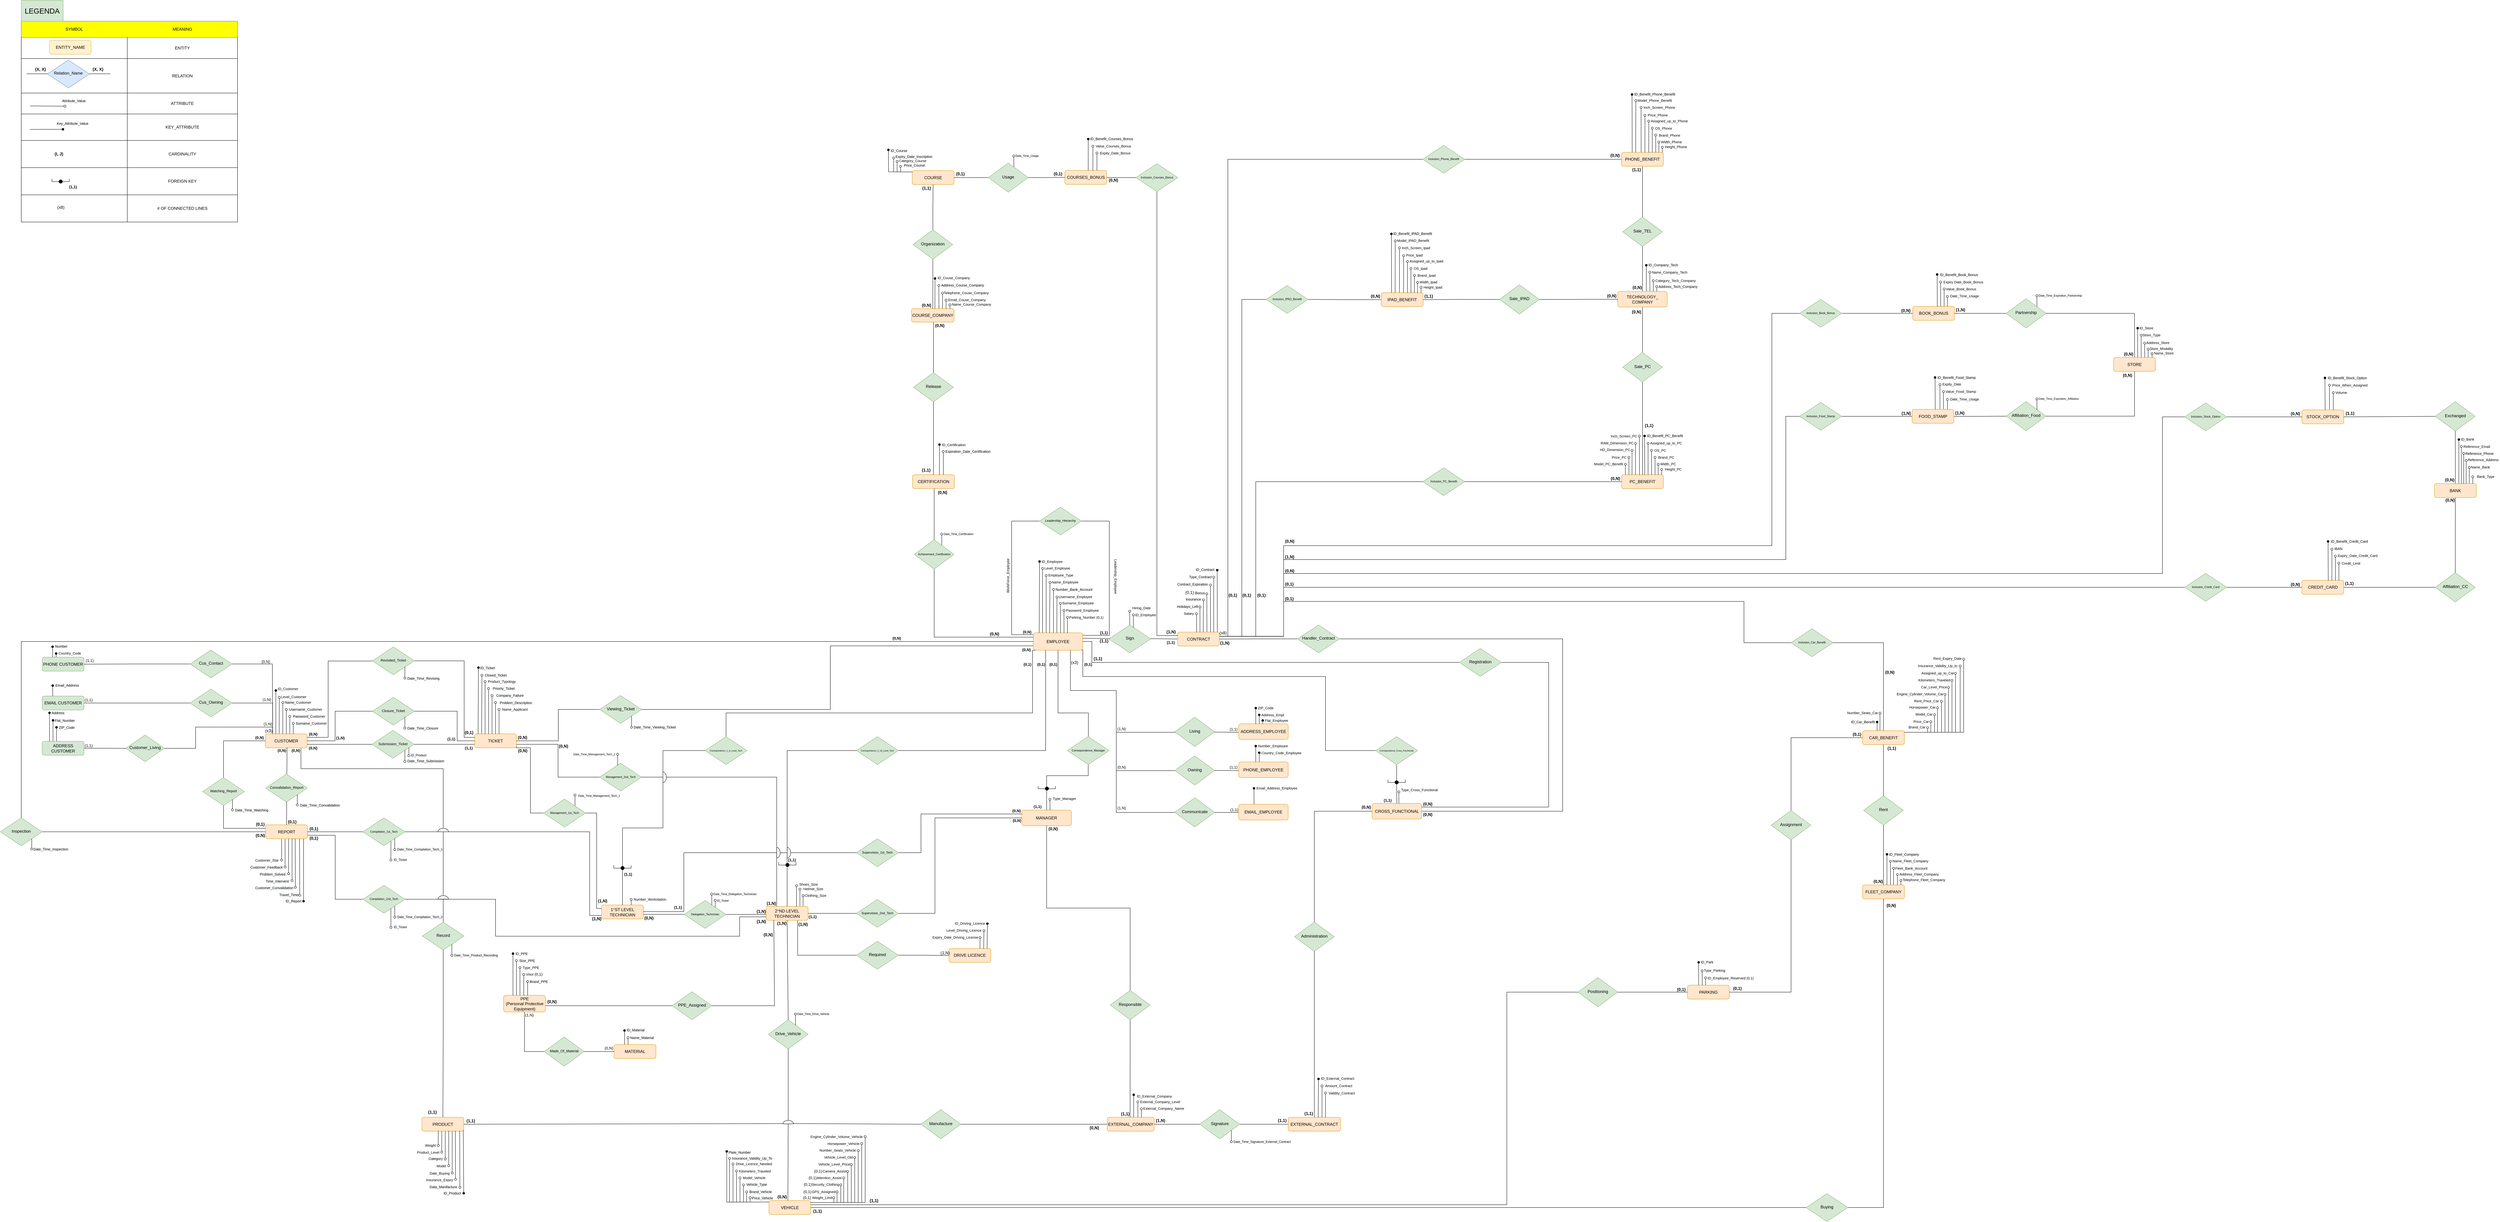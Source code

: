<mxfile version="18.1.1" type="device"><diagram id="ToWANBfGBo3Z26eCDt-a" name="Page-1"><mxGraphModel dx="3527" dy="3296" grid="1" gridSize="10" guides="1" tooltips="1" connect="1" arrows="1" fold="1" page="1" pageScale="1" pageWidth="827" pageHeight="1169" math="0" shadow="0"><root><mxCell id="0"/><mxCell id="1" parent="0"/><mxCell id="xtaCwoP8pZ4bZtCyeRSC-1" style="edgeStyle=orthogonalEdgeStyle;rounded=0;orthogonalLoop=1;jettySize=auto;html=1;exitX=0.081;exitY=-0.01;exitDx=0;exitDy=0;endArrow=none;endFill=0;exitPerimeter=0;entryX=0;entryY=0.5;entryDx=0;entryDy=0;" parent="1" target="xtaCwoP8pZ4bZtCyeRSC-670" edge="1"><mxGeometry relative="1" as="geometry"><mxPoint x="-259" y="100" as="targetPoint"/><mxPoint x="-259.28" y="164.1" as="sourcePoint"/><Array as="points"><mxPoint x="-259" y="132"/><mxPoint x="-260" y="-480"/></Array></mxGeometry></mxCell><mxCell id="xtaCwoP8pZ4bZtCyeRSC-2" value="CUSTOMER" style="rounded=1;whiteSpace=wrap;html=1;fontSize=12;glass=0;strokeWidth=1;shadow=0;fillColor=#ffe6cc;strokeColor=#d79b00;" parent="1" vertex="1"><mxGeometry x="-280" y="164.5" width="120" height="40" as="geometry"/></mxCell><mxCell id="xtaCwoP8pZ4bZtCyeRSC-3" value="&lt;b&gt;(1,1)&lt;/b&gt;" style="edgeStyle=orthogonalEdgeStyle;rounded=0;html=1;jettySize=auto;orthogonalLoop=1;fontSize=11;endArrow=none;endFill=0;endSize=8;strokeWidth=1;shadow=0;labelBackgroundColor=none;align=left;entryX=0;entryY=0.75;entryDx=0;entryDy=0;" parent="1" source="xtaCwoP8pZ4bZtCyeRSC-4" target="xtaCwoP8pZ4bZtCyeRSC-9" edge="1"><mxGeometry x="0.655" y="-10" relative="1" as="geometry"><mxPoint as="offset"/></mxGeometry></mxCell><mxCell id="xtaCwoP8pZ4bZtCyeRSC-4" value="&lt;font style=&quot;font-size: 10px&quot;&gt;Submission_Ticket&lt;/font&gt;" style="rhombus;whiteSpace=wrap;html=1;shadow=0;fontFamily=Helvetica;fontSize=12;align=center;strokeWidth=1;spacing=6;spacingTop=-4;fillColor=#d5e8d4;strokeColor=#82b366;" parent="1" vertex="1"><mxGeometry x="26" y="154.5" width="120" height="80" as="geometry"/></mxCell><mxCell id="xtaCwoP8pZ4bZtCyeRSC-5" style="edgeStyle=orthogonalEdgeStyle;rounded=0;orthogonalLoop=1;jettySize=auto;html=1;exitX=1;exitY=0.75;exitDx=0;exitDy=0;entryX=0;entryY=0.5;entryDx=0;entryDy=0;fontSize=8;endArrow=none;endFill=0;" parent="1" source="xtaCwoP8pZ4bZtCyeRSC-6" target="xtaCwoP8pZ4bZtCyeRSC-595" edge="1"><mxGeometry relative="1" as="geometry"/></mxCell><mxCell id="xtaCwoP8pZ4bZtCyeRSC-6" value="REPORT" style="rounded=1;whiteSpace=wrap;html=1;fontSize=12;glass=0;strokeWidth=1;shadow=0;fillColor=#ffe6cc;strokeColor=#d79b00;" parent="1" vertex="1"><mxGeometry x="-279.5" y="425.5" width="120" height="40" as="geometry"/></mxCell><mxCell id="xtaCwoP8pZ4bZtCyeRSC-7" value="" style="edgeStyle=orthogonalEdgeStyle;rounded=0;html=1;jettySize=auto;orthogonalLoop=1;fontSize=11;endArrow=none;endFill=0;endSize=8;strokeWidth=1;shadow=0;labelBackgroundColor=none;entryX=1;entryY=0.5;entryDx=0;entryDy=0;exitX=0;exitY=0.5;exitDx=0;exitDy=0;" parent="1" source="xtaCwoP8pZ4bZtCyeRSC-13" target="xtaCwoP8pZ4bZtCyeRSC-6" edge="1"><mxGeometry x="0.881" y="-11" relative="1" as="geometry"><mxPoint as="offset"/><mxPoint x="-46.5" y="445.5" as="sourcePoint"/><mxPoint x="-151" y="480.5" as="targetPoint"/></mxGeometry></mxCell><mxCell id="xtaCwoP8pZ4bZtCyeRSC-8" style="edgeStyle=orthogonalEdgeStyle;rounded=0;orthogonalLoop=1;jettySize=auto;html=1;entryX=0;entryY=0.5;entryDx=0;entryDy=0;fontSize=8;endArrow=none;endFill=0;exitX=1;exitY=0.75;exitDx=0;exitDy=0;" parent="1" source="xtaCwoP8pZ4bZtCyeRSC-9" target="xtaCwoP8pZ4bZtCyeRSC-602" edge="1"><mxGeometry relative="1" as="geometry"><mxPoint x="440" y="204.5" as="sourcePoint"/><Array as="points"><mxPoint x="440" y="204.5"/><mxPoint x="480" y="204.5"/><mxPoint x="480" y="391.5"/></Array></mxGeometry></mxCell><mxCell id="xtaCwoP8pZ4bZtCyeRSC-9" value="TICKET" style="rounded=1;whiteSpace=wrap;html=1;fontSize=12;glass=0;strokeWidth=1;shadow=0;fillColor=#ffe6cc;strokeColor=#d79b00;" parent="1" vertex="1"><mxGeometry x="320" y="164.5" width="120" height="40" as="geometry"/></mxCell><mxCell id="xtaCwoP8pZ4bZtCyeRSC-10" style="edgeStyle=orthogonalEdgeStyle;rounded=0;orthogonalLoop=1;jettySize=auto;html=1;exitX=0;exitY=0.5;exitDx=0;exitDy=0;entryX=1;entryY=0.75;entryDx=0;entryDy=0;fontSize=8;endArrow=none;endFill=0;" parent="1" source="xtaCwoP8pZ4bZtCyeRSC-11" target="xtaCwoP8pZ4bZtCyeRSC-9" edge="1"><mxGeometry relative="1" as="geometry"/></mxCell><mxCell id="xtaCwoP8pZ4bZtCyeRSC-11" value="&lt;font style=&quot;font-size: 8px&quot;&gt;Management_2nd_Tech&lt;/font&gt;" style="rhombus;whiteSpace=wrap;html=1;shadow=0;fontFamily=Helvetica;fontSize=12;align=center;strokeWidth=1;spacing=6;spacingTop=-4;fillColor=#d5e8d4;strokeColor=#82b366;" parent="1" vertex="1"><mxGeometry x="678.5" y="248.64" width="120" height="80" as="geometry"/></mxCell><mxCell id="xtaCwoP8pZ4bZtCyeRSC-12" style="edgeStyle=orthogonalEdgeStyle;rounded=0;orthogonalLoop=1;jettySize=auto;html=1;exitX=1;exitY=0.5;exitDx=0;exitDy=0;entryX=0;entryY=0.75;entryDx=0;entryDy=0;fontSize=10;endArrow=none;endFill=0;" parent="1" source="xtaCwoP8pZ4bZtCyeRSC-13" target="xtaCwoP8pZ4bZtCyeRSC-34" edge="1"><mxGeometry relative="1" as="geometry"><Array as="points"><mxPoint x="650" y="445.5"/><mxPoint x="650" y="685.5"/></Array></mxGeometry></mxCell><mxCell id="xtaCwoP8pZ4bZtCyeRSC-13" value="&lt;font style=&quot;font-size: 8px&quot;&gt;Compilation_1st_Tech&lt;/font&gt;" style="rhombus;whiteSpace=wrap;html=1;shadow=0;fontFamily=Helvetica;fontSize=12;align=center;strokeWidth=1;spacing=6;spacingTop=-4;fillColor=#d5e8d4;strokeColor=#82b366;" parent="1" vertex="1"><mxGeometry y="405.5" width="120" height="80" as="geometry"/></mxCell><mxCell id="xtaCwoP8pZ4bZtCyeRSC-14" value="&lt;b&gt;(0,N)&lt;/b&gt;" style="edgeStyle=orthogonalEdgeStyle;rounded=0;html=1;jettySize=auto;orthogonalLoop=1;fontSize=11;endArrow=none;endFill=0;endSize=8;strokeWidth=1;shadow=0;labelBackgroundColor=none;align=right;verticalAlign=middle;horizontal=1;entryX=0;entryY=0.5;entryDx=0;entryDy=0;exitX=1;exitY=0.75;exitDx=0;exitDy=0;" parent="1" source="xtaCwoP8pZ4bZtCyeRSC-2" target="xtaCwoP8pZ4bZtCyeRSC-4" edge="1"><mxGeometry x="-0.677" y="-10" relative="1" as="geometry"><mxPoint as="offset"/><mxPoint x="-142" y="194" as="sourcePoint"/><mxPoint x="-72" y="194" as="targetPoint"/></mxGeometry></mxCell><mxCell id="xtaCwoP8pZ4bZtCyeRSC-15" value="" style="endArrow=oval;html=1;align=left;startArrow=none;startFill=0;rounded=0;endFill=1;exitX=0.25;exitY=0;exitDx=0;exitDy=0;" parent="1" source="xtaCwoP8pZ4bZtCyeRSC-2" edge="1"><mxGeometry width="50" height="50" relative="1" as="geometry"><mxPoint x="-240" y="160" as="sourcePoint"/><mxPoint x="-250" y="40" as="targetPoint"/><Array as="points"><mxPoint x="-250" y="150"/></Array></mxGeometry></mxCell><mxCell id="xtaCwoP8pZ4bZtCyeRSC-16" value="" style="endArrow=oval;html=1;align=left;exitX=0;exitY=0;exitDx=0;exitDy=0;startArrow=none;startFill=0;rounded=0;endFill=0;" parent="1" edge="1"><mxGeometry width="50" height="50" relative="1" as="geometry"><mxPoint x="-230" y="164.5" as="sourcePoint"/><mxPoint x="-230" y="74.5" as="targetPoint"/></mxGeometry></mxCell><mxCell id="xtaCwoP8pZ4bZtCyeRSC-17" value="" style="endArrow=oval;html=1;align=left;exitX=0;exitY=0;exitDx=0;exitDy=0;startArrow=none;startFill=0;rounded=0;endFill=0;" parent="1" edge="1"><mxGeometry width="50" height="50" relative="1" as="geometry"><mxPoint x="-220" y="164.5" as="sourcePoint"/><mxPoint x="-220" y="94.5" as="targetPoint"/></mxGeometry></mxCell><mxCell id="xtaCwoP8pZ4bZtCyeRSC-18" value="" style="endArrow=oval;html=1;align=left;exitX=0;exitY=0;exitDx=0;exitDy=0;startArrow=none;startFill=0;rounded=0;endFill=0;" parent="1" edge="1"><mxGeometry width="50" height="50" relative="1" as="geometry"><mxPoint x="-210" y="164.5" as="sourcePoint"/><mxPoint x="-210" y="114.5" as="targetPoint"/></mxGeometry></mxCell><mxCell id="xtaCwoP8pZ4bZtCyeRSC-19" value="" style="endArrow=oval;html=1;align=left;exitX=0;exitY=0;exitDx=0;exitDy=0;startArrow=none;startFill=0;rounded=0;endFill=0;" parent="1" edge="1"><mxGeometry width="50" height="50" relative="1" as="geometry"><mxPoint x="-200" y="164.5" as="sourcePoint"/><mxPoint x="-200" y="134.5" as="targetPoint"/></mxGeometry></mxCell><mxCell id="xtaCwoP8pZ4bZtCyeRSC-20" value="&lt;font style=&quot;font-size: 10px&quot;&gt;ID_Customer&lt;/font&gt;" style="text;html=1;strokeColor=none;fillColor=none;align=center;verticalAlign=middle;whiteSpace=wrap;rounded=0;" parent="1" vertex="1"><mxGeometry x="-235.5" y="24.5" width="40" height="20" as="geometry"/></mxCell><mxCell id="xtaCwoP8pZ4bZtCyeRSC-21" value="&lt;span style=&quot;color: rgb(0 , 0 , 0) ; font-family: &amp;#34;helvetica&amp;#34; ; font-size: 10px ; font-style: normal ; font-weight: 400 ; letter-spacing: normal ; text-align: center ; text-indent: 0px ; text-transform: none ; word-spacing: 0px ; background-color: rgb(248 , 249 , 250) ; display: inline ; float: none&quot;&gt;Surname_&lt;/span&gt;&lt;span style=&quot;font-size: 10px ; text-align: center&quot;&gt;Customer&lt;/span&gt;" style="text;whiteSpace=wrap;html=1;" parent="1" vertex="1"><mxGeometry x="-195" y="119.5" width="70" height="30" as="geometry"/></mxCell><mxCell id="xtaCwoP8pZ4bZtCyeRSC-22" value="&lt;span style=&quot;color: rgb(0 , 0 , 0) ; font-family: &amp;#34;helvetica&amp;#34; ; font-size: 10px ; font-style: normal ; font-weight: 400 ; letter-spacing: normal ; text-align: center ; text-indent: 0px ; text-transform: none ; word-spacing: 0px ; background-color: rgb(248 , 249 , 250) ; display: inline ; float: none&quot;&gt;Username_&lt;/span&gt;&lt;span style=&quot;font-size: 10px ; text-align: center&quot;&gt;Customer&lt;/span&gt;" style="text;whiteSpace=wrap;html=1;" parent="1" vertex="1"><mxGeometry x="-214" y="79.5" width="90" height="30" as="geometry"/></mxCell><mxCell id="xtaCwoP8pZ4bZtCyeRSC-23" value="&lt;span style=&quot;color: rgb(0 , 0 , 0) ; font-family: &amp;#34;helvetica&amp;#34; ; font-size: 10px ; font-style: normal ; font-weight: 400 ; letter-spacing: normal ; text-align: center ; text-indent: 0px ; text-transform: none ; word-spacing: 0px ; background-color: rgb(248 , 249 , 250) ; display: inline ; float: none&quot;&gt;Password_&lt;/span&gt;&lt;span style=&quot;font-size: 10px ; text-align: center&quot;&gt;Customer&lt;/span&gt;" style="text;whiteSpace=wrap;html=1;" parent="1" vertex="1"><mxGeometry x="-203" y="99.5" width="90" height="30" as="geometry"/></mxCell><mxCell id="xtaCwoP8pZ4bZtCyeRSC-24" style="edgeStyle=orthogonalEdgeStyle;rounded=0;orthogonalLoop=1;jettySize=auto;html=1;exitX=1;exitY=0.5;exitDx=0;exitDy=0;entryX=0;entryY=0.5;entryDx=0;entryDy=0;endArrow=none;endFill=0;" parent="1" source="xtaCwoP8pZ4bZtCyeRSC-26" target="xtaCwoP8pZ4bZtCyeRSC-46" edge="1"><mxGeometry relative="1" as="geometry"><Array as="points"><mxPoint x="1640" y="680"/><mxPoint x="1640" y="406"/></Array></mxGeometry></mxCell><mxCell id="xtaCwoP8pZ4bZtCyeRSC-25" style="edgeStyle=orthogonalEdgeStyle;rounded=0;orthogonalLoop=1;jettySize=auto;html=1;exitX=0;exitY=0.5;exitDx=0;exitDy=0;entryX=1;entryY=0.5;entryDx=0;entryDy=0;endArrow=none;endFill=0;" parent="1" source="xtaCwoP8pZ4bZtCyeRSC-26" target="xtaCwoP8pZ4bZtCyeRSC-28" edge="1"><mxGeometry relative="1" as="geometry"><Array as="points"><mxPoint x="1380" y="680"/><mxPoint x="1380" y="680"/></Array></mxGeometry></mxCell><mxCell id="xtaCwoP8pZ4bZtCyeRSC-26" value="&lt;font style=&quot;font-size: 9px&quot;&gt;Supervision_2nd_Tech&lt;/font&gt;" style="rhombus;whiteSpace=wrap;html=1;shadow=0;fontFamily=Helvetica;fontSize=12;align=center;strokeWidth=1;spacing=6;spacingTop=-4;fillColor=#d5e8d4;strokeColor=#82b366;" parent="1" vertex="1"><mxGeometry x="1415.08" y="639.5" width="120" height="80" as="geometry"/></mxCell><mxCell id="xtaCwoP8pZ4bZtCyeRSC-27" style="edgeStyle=orthogonalEdgeStyle;rounded=0;orthogonalLoop=1;jettySize=auto;html=1;exitX=0.75;exitY=1;exitDx=0;exitDy=0;entryX=0;entryY=0.5;entryDx=0;entryDy=0;endArrow=none;endFill=0;" parent="1" source="xtaCwoP8pZ4bZtCyeRSC-28" target="xtaCwoP8pZ4bZtCyeRSC-764" edge="1"><mxGeometry relative="1" as="geometry"><mxPoint x="1420.0" y="801.25" as="targetPoint"/></mxGeometry></mxCell><mxCell id="xtaCwoP8pZ4bZtCyeRSC-28" value="2°ND LEVEL TECHNICIAN" style="rounded=1;whiteSpace=wrap;html=1;fontSize=12;glass=0;strokeWidth=1;shadow=0;fillColor=#ffe6cc;strokeColor=#d79b00;" parent="1" vertex="1"><mxGeometry x="1156.25" y="659.5" width="120" height="40" as="geometry"/></mxCell><mxCell id="xtaCwoP8pZ4bZtCyeRSC-29" value="&lt;span style=&quot;color: rgb(0 , 0 , 0) ; font-family: &amp;#34;helvetica&amp;#34; ; font-size: 11px ; font-style: normal ; letter-spacing: normal ; text-align: left ; text-indent: 0px ; text-transform: none ; word-spacing: 0px ; background-color: rgb(255 , 255 , 255) ; display: inline ; float: none&quot;&gt;&lt;b&gt;(0,N)&lt;/b&gt;&lt;/span&gt;" style="text;whiteSpace=wrap;html=1;" parent="1" vertex="1"><mxGeometry x="1861.331" y="399.496" width="43" height="28" as="geometry"/></mxCell><mxCell id="xtaCwoP8pZ4bZtCyeRSC-30" value="VEHICLE" style="rounded=1;whiteSpace=wrap;html=1;fontSize=12;glass=0;strokeWidth=1;shadow=0;fillColor=#ffe6cc;strokeColor=#d79b00;" parent="1" vertex="1"><mxGeometry x="1164" y="1503.5" width="120" height="40" as="geometry"/></mxCell><mxCell id="xtaCwoP8pZ4bZtCyeRSC-31" value="Drive_Vehicle" style="rhombus;whiteSpace=wrap;html=1;shadow=0;fontFamily=Helvetica;fontSize=12;align=center;strokeWidth=1;spacing=6;spacingTop=-4;fillColor=#d5e8d4;strokeColor=#82b366;" parent="1" vertex="1"><mxGeometry x="1162.25" y="984.5" width="114" height="84" as="geometry"/></mxCell><mxCell id="xtaCwoP8pZ4bZtCyeRSC-32" value="" style="endArrow=none;html=1;rounded=0;entryX=0.25;entryY=0;entryDx=0;entryDy=0;exitX=1;exitY=0.5;exitDx=0;exitDy=0;edgeStyle=orthogonalEdgeStyle;" parent="1" source="xtaCwoP8pZ4bZtCyeRSC-11" target="xtaCwoP8pZ4bZtCyeRSC-28" edge="1"><mxGeometry width="50" height="50" relative="1" as="geometry"><mxPoint x="800" y="422.5" as="sourcePoint"/><mxPoint x="910" y="400.0" as="targetPoint"/><Array as="points"><mxPoint x="1186" y="288.5"/></Array></mxGeometry></mxCell><mxCell id="xtaCwoP8pZ4bZtCyeRSC-33" value="&lt;b&gt;(0,N)&lt;/b&gt;" style="text;html=1;strokeColor=none;fillColor=none;align=center;verticalAlign=middle;whiteSpace=wrap;rounded=0;" parent="1" vertex="1"><mxGeometry x="545" y="184.5" width="60" height="30" as="geometry"/></mxCell><mxCell id="xtaCwoP8pZ4bZtCyeRSC-34" value="1°ST LEVEL TECHNICIAN" style="rounded=1;whiteSpace=wrap;html=1;fontSize=12;glass=0;strokeWidth=1;shadow=0;fillColor=#ffe6cc;strokeColor=#d79b00;" parent="1" vertex="1"><mxGeometry x="684" y="655.5" width="120" height="40" as="geometry"/></mxCell><mxCell id="xtaCwoP8pZ4bZtCyeRSC-35" value="&lt;b&gt;(0,N)&lt;/b&gt;" style="text;html=1;strokeColor=none;fillColor=none;align=center;verticalAlign=middle;whiteSpace=wrap;rounded=0;" parent="1" vertex="1"><mxGeometry x="1172" y="1477.5" width="60" height="30" as="geometry"/></mxCell><mxCell id="xtaCwoP8pZ4bZtCyeRSC-36" style="edgeStyle=orthogonalEdgeStyle;rounded=0;jumpSize=1;orthogonalLoop=1;jettySize=auto;html=1;exitX=1;exitY=0.25;exitDx=0;exitDy=0;fontSize=8;endArrow=none;endFill=0;startSize=4;endSize=6;entryX=0;entryY=0.5;entryDx=0;entryDy=0;" parent="1" target="xtaCwoP8pZ4bZtCyeRSC-521" edge="1"><mxGeometry relative="1" as="geometry"><mxPoint x="2456" y="-113.5" as="sourcePoint"/><mxPoint x="2721" y="-692" as="targetPoint"/><Array as="points"><mxPoint x="2456" y="-115.5"/><mxPoint x="2520" y="-115.5"/><mxPoint x="2520" y="-1081.5"/></Array></mxGeometry></mxCell><mxCell id="xtaCwoP8pZ4bZtCyeRSC-37" value="CONTRACT" style="rounded=1;whiteSpace=wrap;html=1;fontSize=12;glass=0;strokeWidth=1;shadow=0;fillColor=#ffe6cc;strokeColor=#d79b00;" parent="1" vertex="1"><mxGeometry x="2336" y="-127.5" width="120" height="40" as="geometry"/></mxCell><mxCell id="xtaCwoP8pZ4bZtCyeRSC-38" value="Sign" style="rhombus;whiteSpace=wrap;html=1;shadow=0;fontFamily=Helvetica;fontSize=12;align=center;strokeWidth=1;spacing=6;spacingTop=-4;fillColor=#d5e8d4;strokeColor=#82b366;" parent="1" vertex="1"><mxGeometry x="2139" y="-148" width="120" height="80" as="geometry"/></mxCell><mxCell id="xtaCwoP8pZ4bZtCyeRSC-39" style="edgeStyle=orthogonalEdgeStyle;rounded=0;orthogonalLoop=1;jettySize=auto;html=1;fontSize=6;endArrow=none;endFill=0;" parent="1" target="xtaCwoP8pZ4bZtCyeRSC-610" edge="1"><mxGeometry relative="1" as="geometry"><mxPoint x="1930" y="-75.5" as="sourcePoint"/><Array as="points"><mxPoint x="1920" y="-75.5"/><mxPoint x="1920" y="104.5"/><mxPoint x="1041" y="104.5"/></Array></mxGeometry></mxCell><mxCell id="xtaCwoP8pZ4bZtCyeRSC-40" style="edgeStyle=orthogonalEdgeStyle;rounded=0;orthogonalLoop=1;jettySize=auto;html=1;exitX=0.25;exitY=1;exitDx=0;exitDy=0;entryX=1;entryY=0.5;entryDx=0;entryDy=0;fontSize=6;endArrow=none;endFill=0;" parent="1" source="xtaCwoP8pZ4bZtCyeRSC-43" target="xtaCwoP8pZ4bZtCyeRSC-612" edge="1"><mxGeometry relative="1" as="geometry"/></mxCell><mxCell id="xtaCwoP8pZ4bZtCyeRSC-41" style="edgeStyle=orthogonalEdgeStyle;rounded=0;orthogonalLoop=1;jettySize=auto;html=1;exitX=0.5;exitY=1;exitDx=0;exitDy=0;entryX=0.5;entryY=0;entryDx=0;entryDy=0;fontSize=6;endArrow=none;endFill=0;" parent="1" source="xtaCwoP8pZ4bZtCyeRSC-43" target="xtaCwoP8pZ4bZtCyeRSC-616" edge="1"><mxGeometry relative="1" as="geometry"><Array as="points"><mxPoint x="1993" y="104.5"/><mxPoint x="2080" y="104.5"/><mxPoint x="2080" y="172.5"/></Array></mxGeometry></mxCell><mxCell id="xtaCwoP8pZ4bZtCyeRSC-42" style="edgeStyle=orthogonalEdgeStyle;rounded=0;orthogonalLoop=1;jettySize=auto;html=1;exitX=0.961;exitY=0.982;exitDx=0;exitDy=0;entryX=0;entryY=0.5;entryDx=0;entryDy=0;endArrow=none;endFill=0;exitPerimeter=0;" parent="1" source="xtaCwoP8pZ4bZtCyeRSC-43" target="xtaCwoP8pZ4bZtCyeRSC-618" edge="1"><mxGeometry relative="1" as="geometry"><Array as="points"><mxPoint x="2064" y="-76"/><mxPoint x="2064"/><mxPoint x="2760"/><mxPoint x="2760" y="213"/></Array></mxGeometry></mxCell><mxCell id="xtaCwoP8pZ4bZtCyeRSC-43" value="EMPLOYEE" style="rounded=1;whiteSpace=wrap;html=1;fontSize=12;glass=0;strokeWidth=1;shadow=0;fillColor=#ffe6cc;strokeColor=#d79b00;" parent="1" vertex="1"><mxGeometry x="1922" y="-125.5" width="142" height="50" as="geometry"/></mxCell><mxCell id="xtaCwoP8pZ4bZtCyeRSC-44" value="" style="endArrow=none;html=1;rounded=0;exitX=1.001;exitY=0.314;exitDx=0;exitDy=0;exitPerimeter=0;" parent="1" source="xtaCwoP8pZ4bZtCyeRSC-43" target="xtaCwoP8pZ4bZtCyeRSC-38" edge="1"><mxGeometry width="50" height="50" relative="1" as="geometry"><mxPoint x="2076" y="-205.5" as="sourcePoint"/><mxPoint x="2126" y="-255.5" as="targetPoint"/></mxGeometry></mxCell><mxCell id="xtaCwoP8pZ4bZtCyeRSC-45" value="&lt;b&gt;(1,1)&lt;/b&gt;" style="text;html=1;strokeColor=none;fillColor=none;align=center;verticalAlign=middle;whiteSpace=wrap;rounded=0;" parent="1" vertex="1"><mxGeometry x="2094.58" y="-117.5" width="60" height="30" as="geometry"/></mxCell><mxCell id="xtaCwoP8pZ4bZtCyeRSC-46" value="MANAGER" style="rounded=1;whiteSpace=wrap;html=1;fontSize=12;glass=0;strokeWidth=1;shadow=0;fillColor=#ffe6cc;strokeColor=#d79b00;" parent="1" vertex="1"><mxGeometry x="1889.33" y="383.14" width="142" height="45" as="geometry"/></mxCell><mxCell id="xtaCwoP8pZ4bZtCyeRSC-47" value="" style="endArrow=oval;html=1;align=left;exitX=0;exitY=0;exitDx=0;exitDy=0;startArrow=none;startFill=0;rounded=0;endFill=0;" parent="1" edge="1"><mxGeometry width="50" height="50" relative="1" as="geometry"><mxPoint x="1968.92" y="-125.5" as="sourcePoint"/><mxPoint x="1970" y="-270" as="targetPoint"/><Array as="points"><mxPoint x="1968.92" y="-169.5"/></Array></mxGeometry></mxCell><mxCell id="xtaCwoP8pZ4bZtCyeRSC-48" value="" style="endArrow=oval;html=1;align=left;startArrow=none;startFill=0;rounded=0;endFill=0;exitX=0.48;exitY=0.01;exitDx=0;exitDy=0;exitPerimeter=0;" parent="1" edge="1"><mxGeometry width="50" height="50" relative="1" as="geometry"><mxPoint x="2010.16" y="-125" as="sourcePoint"/><mxPoint x="2010" y="-190" as="targetPoint"/></mxGeometry></mxCell><mxCell id="xtaCwoP8pZ4bZtCyeRSC-49" value="" style="endArrow=oval;html=1;align=left;exitX=0;exitY=0;exitDx=0;exitDy=0;startArrow=none;startFill=0;rounded=0;endFill=0;" parent="1" edge="1"><mxGeometry width="50" height="50" relative="1" as="geometry"><mxPoint x="2000.22" y="-125.5" as="sourcePoint"/><mxPoint x="2000" y="-210" as="targetPoint"/></mxGeometry></mxCell><mxCell id="xtaCwoP8pZ4bZtCyeRSC-50" value="" style="endArrow=oval;html=1;align=left;exitX=0;exitY=0;exitDx=0;exitDy=0;startArrow=none;startFill=0;rounded=0;endFill=0;" parent="1" edge="1"><mxGeometry width="50" height="50" relative="1" as="geometry"><mxPoint x="1989.61" y="-125.5" as="sourcePoint"/><mxPoint x="1990" y="-228" as="targetPoint"/></mxGeometry></mxCell><mxCell id="xtaCwoP8pZ4bZtCyeRSC-51" value="&lt;div style=&quot;text-align: center&quot;&gt;&lt;span style=&quot;font-size: 10px&quot;&gt;&lt;font face=&quot;helvetica&quot;&gt;Surname_Employee&lt;/font&gt;&lt;/span&gt;&lt;/div&gt;" style="text;whiteSpace=wrap;html=1;" parent="1" vertex="1"><mxGeometry x="2003.33" y="-225.0" width="70" height="30" as="geometry"/></mxCell><mxCell id="xtaCwoP8pZ4bZtCyeRSC-52" value="&lt;div style=&quot;text-align: center&quot;&gt;&lt;font face=&quot;helvetica&quot;&gt;&lt;span style=&quot;font-size: 10px&quot;&gt;Name_Employee&lt;/span&gt;&lt;/font&gt;&lt;/div&gt;" style="text;whiteSpace=wrap;html=1;" parent="1" vertex="1"><mxGeometry x="1973" y="-285" width="70" height="30" as="geometry"/></mxCell><mxCell id="xtaCwoP8pZ4bZtCyeRSC-53" value="&lt;div style=&quot;text-align: center&quot;&gt;&lt;span style=&quot;font-size: 10px&quot;&gt;&lt;font face=&quot;helvetica&quot;&gt;Username_Employee&lt;/font&gt;&lt;/span&gt;&lt;/div&gt;" style="text;whiteSpace=wrap;html=1;" parent="1" vertex="1"><mxGeometry x="1993.33" y="-243" width="90" height="30" as="geometry"/></mxCell><mxCell id="xtaCwoP8pZ4bZtCyeRSC-54" value="&lt;div style=&quot;text-align: center&quot;&gt;&lt;span style=&quot;font-size: 10px&quot;&gt;&lt;font face=&quot;helvetica&quot;&gt;Password_Employee&lt;/font&gt;&lt;/span&gt;&lt;/div&gt;" style="text;whiteSpace=wrap;html=1;" parent="1" vertex="1"><mxGeometry x="2014" y="-204.0" width="90" height="30" as="geometry"/></mxCell><mxCell id="xtaCwoP8pZ4bZtCyeRSC-55" value="" style="endArrow=none;html=1;rounded=0;exitX=1.001;exitY=0.314;exitDx=0;exitDy=0;exitPerimeter=0;" parent="1" edge="1"><mxGeometry width="50" height="50" relative="1" as="geometry"><mxPoint x="2259.002" y="-108.59" as="sourcePoint"/><mxPoint x="2335.038" y="-107.575" as="targetPoint"/></mxGeometry></mxCell><mxCell id="xtaCwoP8pZ4bZtCyeRSC-56" value="" style="endArrow=none;html=1;rounded=0;exitX=0.5;exitY=1;exitDx=0;exitDy=0;entryX=0.5;entryY=0;entryDx=0;entryDy=0;" parent="1" source="xtaCwoP8pZ4bZtCyeRSC-28" target="xtaCwoP8pZ4bZtCyeRSC-31" edge="1"><mxGeometry width="50" height="50" relative="1" as="geometry"><mxPoint x="1278" y="678.5" as="sourcePoint"/><mxPoint x="1394.17" y="678.75" as="targetPoint"/></mxGeometry></mxCell><mxCell id="xtaCwoP8pZ4bZtCyeRSC-57" value="" style="endArrow=oval;html=1;align=left;exitX=0;exitY=0;exitDx=0;exitDy=0;startArrow=none;startFill=0;rounded=0;endFill=0;" parent="1" edge="1"><mxGeometry width="50" height="50" relative="1" as="geometry"><mxPoint x="769" y="655.5" as="sourcePoint"/><mxPoint x="769" y="639.5" as="targetPoint"/></mxGeometry></mxCell><mxCell id="xtaCwoP8pZ4bZtCyeRSC-58" value="&lt;div style=&quot;text-align: center&quot;&gt;&lt;span style=&quot;font-size: 10px&quot;&gt;&lt;font face=&quot;helvetica&quot;&gt;Number_Workstation&lt;/font&gt;&lt;/span&gt;&lt;/div&gt;" style="text;whiteSpace=wrap;html=1;" parent="1" vertex="1"><mxGeometry x="774" y="624.64" width="110" height="30" as="geometry"/></mxCell><mxCell id="xtaCwoP8pZ4bZtCyeRSC-59" value="&lt;font style=&quot;font-size: 10px&quot;&gt;Convalidation_Report&lt;/font&gt;" style="rhombus;whiteSpace=wrap;html=1;shadow=0;fontFamily=Helvetica;fontSize=12;align=center;strokeWidth=1;spacing=6;spacingTop=-4;fillColor=#d5e8d4;strokeColor=#82b366;" parent="1" vertex="1"><mxGeometry x="-279.5" y="280" width="120" height="80" as="geometry"/></mxCell><mxCell id="xtaCwoP8pZ4bZtCyeRSC-60" value="" style="edgeStyle=orthogonalEdgeStyle;rounded=0;html=1;jettySize=auto;orthogonalLoop=1;fontSize=11;endArrow=none;endFill=0;endSize=8;strokeWidth=1;shadow=0;labelBackgroundColor=none;align=right;verticalAlign=middle;horizontal=1;entryX=0.5;entryY=0;entryDx=0;entryDy=0;exitX=0.5;exitY=1;exitDx=0;exitDy=0;" parent="1" edge="1"><mxGeometry x="-0.974" y="-12" relative="1" as="geometry"><mxPoint as="offset"/><mxPoint x="-217" y="204.5" as="sourcePoint"/><mxPoint x="-218.5" y="280" as="targetPoint"/><Array as="points"><mxPoint x="-218" y="204.5"/><mxPoint x="-218" y="242.5"/><mxPoint x="-218" y="242.5"/></Array></mxGeometry></mxCell><mxCell id="xtaCwoP8pZ4bZtCyeRSC-61" value="" style="edgeStyle=orthogonalEdgeStyle;rounded=0;html=1;jettySize=auto;orthogonalLoop=1;fontSize=11;endArrow=none;endFill=0;endSize=8;strokeWidth=1;shadow=0;labelBackgroundColor=none;align=right;verticalAlign=middle;horizontal=1;entryX=0.5;entryY=0;entryDx=0;entryDy=0;exitX=1;exitY=0.5;exitDx=0;exitDy=0;" parent="1" edge="1"><mxGeometry x="0.84" y="-11" relative="1" as="geometry"><mxPoint as="offset"/><mxPoint x="-220" y="360" as="sourcePoint"/><mxPoint x="-219.5" y="425.5" as="targetPoint"/><Array as="points"><mxPoint x="-219" y="360.5"/><mxPoint x="-219" y="392.5"/><mxPoint x="-219" y="392.5"/></Array></mxGeometry></mxCell><mxCell id="xtaCwoP8pZ4bZtCyeRSC-62" style="edgeStyle=orthogonalEdgeStyle;rounded=0;orthogonalLoop=1;jettySize=auto;html=1;exitX=1;exitY=0.5;exitDx=0;exitDy=0;endArrow=none;endFill=0;entryX=0;entryY=0.5;entryDx=0;entryDy=0;" parent="1" source="xtaCwoP8pZ4bZtCyeRSC-64" target="xtaCwoP8pZ4bZtCyeRSC-9" edge="1"><mxGeometry relative="1" as="geometry"><Array as="points"><mxPoint x="270" y="99.5"/><mxPoint x="270" y="184.5"/></Array><mxPoint x="300" y="184.5" as="targetPoint"/></mxGeometry></mxCell><mxCell id="xtaCwoP8pZ4bZtCyeRSC-63" style="edgeStyle=orthogonalEdgeStyle;rounded=0;orthogonalLoop=1;jettySize=auto;html=1;exitX=0;exitY=0.5;exitDx=0;exitDy=0;endArrow=none;endFill=0;" parent="1" source="xtaCwoP8pZ4bZtCyeRSC-64" edge="1"><mxGeometry relative="1" as="geometry"><mxPoint x="-160" y="184.5" as="targetPoint"/><Array as="points"><mxPoint x="-80" y="99.5"/><mxPoint x="-80" y="184.5"/></Array></mxGeometry></mxCell><mxCell id="xtaCwoP8pZ4bZtCyeRSC-64" value="&lt;font style=&quot;font-size: 10px&quot;&gt;Closure_Ticket&lt;/font&gt;" style="rhombus;whiteSpace=wrap;html=1;shadow=0;fontFamily=Helvetica;fontSize=12;align=center;strokeWidth=1;spacing=6;spacingTop=-4;fillColor=#d5e8d4;strokeColor=#82b366;" parent="1" vertex="1"><mxGeometry x="27" y="59.5" width="120" height="80" as="geometry"/></mxCell><mxCell id="xtaCwoP8pZ4bZtCyeRSC-65" value="&lt;span style=&quot;color: rgb(0 , 0 , 0) ; font-family: &amp;#34;helvetica&amp;#34; ; font-size: 11px ; font-style: normal ; letter-spacing: normal ; text-align: left ; text-indent: 0px ; text-transform: none ; word-spacing: 0px ; background-color: rgb(255 , 255 , 255) ; display: inline ; float: none&quot;&gt;&lt;b&gt;(1,1)&lt;/b&gt;&lt;/span&gt;" style="text;whiteSpace=wrap;html=1;" parent="1" vertex="1"><mxGeometry x="240" y="164.5" width="50" height="30" as="geometry"/></mxCell><mxCell id="xtaCwoP8pZ4bZtCyeRSC-66" value="&lt;span style=&quot;font-family: &amp;#34;helvetica&amp;#34; ; font-size: 11px&quot;&gt;&lt;b&gt;(1,N)&lt;/b&gt;&lt;/span&gt;" style="text;whiteSpace=wrap;html=1;" parent="1" vertex="1"><mxGeometry x="-79" y="162" width="50" height="30" as="geometry"/></mxCell><mxCell id="xtaCwoP8pZ4bZtCyeRSC-67" value="&lt;span style=&quot;color: rgb(0 , 0 , 0) ; font-family: &amp;#34;helvetica&amp;#34; ; font-size: 10px ; font-style: normal ; font-weight: 400 ; letter-spacing: normal ; text-align: center ; text-indent: 0px ; text-transform: none ; word-spacing: 0px ; background-color: rgb(248 , 249 , 250) ; display: inline ; float: none&quot;&gt;Name_&lt;/span&gt;&lt;span style=&quot;font-size: 10px ; text-align: center&quot;&gt;Customer&lt;/span&gt;" style="text;whiteSpace=wrap;html=1;" parent="1" vertex="1"><mxGeometry x="-226.5" y="59.5" width="70" height="30" as="geometry"/></mxCell><mxCell id="xtaCwoP8pZ4bZtCyeRSC-68" value="&lt;meta charset=&quot;utf-8&quot;&gt;&lt;span style=&quot;color: rgb(0, 0, 0); font-family: helvetica; font-size: 11px; font-style: normal; font-weight: 400; letter-spacing: normal; text-align: left; text-indent: 0px; text-transform: none; word-spacing: 0px; background-color: rgb(255, 255, 255); display: inline; float: none;&quot;&gt;(1,N)&lt;/span&gt;" style="text;whiteSpace=wrap;html=1;" parent="1" vertex="1"><mxGeometry x="-287.5" y="121.5" width="50" height="30" as="geometry"/></mxCell><mxCell id="xtaCwoP8pZ4bZtCyeRSC-69" value="&lt;span style=&quot;color: rgb(0 , 0 , 0) ; font-family: &amp;#34;helvetica&amp;#34; ; font-size: 11px ; font-style: normal ; letter-spacing: normal ; text-align: left ; text-indent: 0px ; text-transform: none ; word-spacing: 0px ; background-color: rgb(255 , 255 , 255) ; display: inline ; float: none&quot;&gt;&lt;b&gt;(1,1)&lt;/b&gt;&lt;/span&gt;" style="text;whiteSpace=wrap;html=1;" parent="1" vertex="1"><mxGeometry x="2303" y="-112.5" width="50" height="30" as="geometry"/></mxCell><mxCell id="xtaCwoP8pZ4bZtCyeRSC-70" value="" style="endArrow=none;html=1;rounded=0;exitX=0.5;exitY=1;exitDx=0;exitDy=0;entryX=0.5;entryY=1;entryDx=0;entryDy=0;entryPerimeter=0;" parent="1" source="xtaCwoP8pZ4bZtCyeRSC-31" target="xtaCwoP8pZ4bZtCyeRSC-319" edge="1"><mxGeometry width="50" height="50" relative="1" as="geometry"><mxPoint x="1218.71" y="1371.5" as="sourcePoint"/><mxPoint x="1220" y="1264.5" as="targetPoint"/></mxGeometry></mxCell><mxCell id="xtaCwoP8pZ4bZtCyeRSC-71" style="edgeStyle=orthogonalEdgeStyle;rounded=0;orthogonalLoop=1;jettySize=auto;html=1;exitX=0;exitY=0.25;exitDx=0;exitDy=0;entryX=1;entryY=0.5;entryDx=0;entryDy=0;fontSize=9;endArrow=none;endFill=0;" parent="1" source="xtaCwoP8pZ4bZtCyeRSC-46" target="xtaCwoP8pZ4bZtCyeRSC-591" edge="1"><mxGeometry relative="1" as="geometry"><Array as="points"><mxPoint x="1600" y="394.5"/><mxPoint x="1600" y="505.5"/></Array></mxGeometry></mxCell><mxCell id="xtaCwoP8pZ4bZtCyeRSC-72" style="edgeStyle=orthogonalEdgeStyle;rounded=0;orthogonalLoop=1;jettySize=auto;html=1;exitX=1;exitY=0.5;exitDx=0;exitDy=0;entryX=-0.005;entryY=0.695;entryDx=0;entryDy=0;endArrow=none;endFill=0;entryPerimeter=0;" parent="1" source="xtaCwoP8pZ4bZtCyeRSC-73" edge="1"><mxGeometry relative="1" as="geometry"><mxPoint x="1364" y="891.64" as="sourcePoint"/><mxPoint x="1155.65" y="682.3" as="targetPoint"/></mxGeometry></mxCell><mxCell id="xtaCwoP8pZ4bZtCyeRSC-73" value="&lt;font style=&quot;font-size: 8px&quot;&gt;Delegation_Technician&lt;/font&gt;" style="rhombus;whiteSpace=wrap;html=1;shadow=0;fontFamily=Helvetica;fontSize=12;align=center;strokeWidth=1;spacing=6;spacingTop=-4;fillColor=#d5e8d4;strokeColor=#82b366;" parent="1" vertex="1"><mxGeometry x="921" y="642.5" width="120" height="80" as="geometry"/></mxCell><mxCell id="xtaCwoP8pZ4bZtCyeRSC-74" style="edgeStyle=orthogonalEdgeStyle;rounded=0;orthogonalLoop=1;jettySize=auto;html=1;exitX=1;exitY=0.5;exitDx=0;exitDy=0;entryX=0;entryY=0.75;entryDx=0;entryDy=0;endArrow=none;endFill=0;" parent="1" edge="1"><mxGeometry relative="1" as="geometry"><mxPoint x="804" y="682.21" as="sourcePoint"/><mxPoint x="921" y="682.21" as="targetPoint"/></mxGeometry></mxCell><mxCell id="xtaCwoP8pZ4bZtCyeRSC-75" value="&lt;b&gt;(0,N)&lt;/b&gt;" style="text;html=1;strokeColor=none;fillColor=none;align=center;verticalAlign=middle;whiteSpace=wrap;rounded=0;" parent="1" vertex="1"><mxGeometry x="790.0" y="677.5" width="60" height="30" as="geometry"/></mxCell><mxCell id="xtaCwoP8pZ4bZtCyeRSC-76" value="&lt;b&gt;(1,N)&lt;/b&gt;" style="text;html=1;strokeColor=none;fillColor=none;align=center;verticalAlign=middle;whiteSpace=wrap;rounded=0;" parent="1" vertex="1"><mxGeometry x="1171.0" y="692.5" width="60" height="30" as="geometry"/></mxCell><mxCell id="xtaCwoP8pZ4bZtCyeRSC-77" value="&lt;span style=&quot;font-family: &amp;#34;helvetica&amp;#34; ; font-size: 11px&quot;&gt;(0,N)&lt;/span&gt;" style="text;whiteSpace=wrap;html=1;" parent="1" vertex="1"><mxGeometry x="-157.5" y="150.5" width="50" height="30" as="geometry"/></mxCell><mxCell id="xtaCwoP8pZ4bZtCyeRSC-78" value="&lt;span style=&quot;color: rgb(0 , 0 , 0) ; font-family: &amp;#34;helvetica&amp;#34; ; font-size: 11px ; font-style: normal ; letter-spacing: normal ; text-align: center ; text-indent: 0px ; text-transform: none ; word-spacing: 0px ; background-color: rgb(255 , 255 , 255) ; display: inline ; float: none&quot;&gt;&lt;b&gt;&amp;nbsp; &amp;nbsp; &amp;nbsp; (0,N)&lt;/b&gt;&lt;/span&gt;" style="text;whiteSpace=wrap;html=1;" parent="1" vertex="1"><mxGeometry x="1497.58" y="-124.5" width="70" height="30" as="geometry"/></mxCell><mxCell id="xtaCwoP8pZ4bZtCyeRSC-80" value="" style="endArrow=oval;html=1;align=left;startArrow=none;startFill=0;rounded=0;endFill=0;" parent="1" edge="1"><mxGeometry width="50" height="50" relative="1" as="geometry"><mxPoint x="1051" y="1508.5" as="sourcePoint"/><mxPoint x="1051" y="1382.5" as="targetPoint"/></mxGeometry></mxCell><mxCell id="xtaCwoP8pZ4bZtCyeRSC-81" value="" style="endArrow=oval;html=1;align=left;exitX=0;exitY=0;exitDx=0;exitDy=0;startArrow=none;startFill=0;rounded=0;endFill=0;" parent="1" edge="1"><mxGeometry width="50" height="50" relative="1" as="geometry"><mxPoint x="1061" y="1508.5" as="sourcePoint"/><mxPoint x="1061" y="1398.5" as="targetPoint"/></mxGeometry></mxCell><mxCell id="xtaCwoP8pZ4bZtCyeRSC-82" value="" style="endArrow=oval;html=1;align=left;exitX=0;exitY=0;exitDx=0;exitDy=0;startArrow=none;startFill=0;rounded=0;endFill=0;" parent="1" edge="1"><mxGeometry width="50" height="50" relative="1" as="geometry"><mxPoint x="1071" y="1508.5" as="sourcePoint"/><mxPoint x="1071" y="1418.5" as="targetPoint"/></mxGeometry></mxCell><mxCell id="xtaCwoP8pZ4bZtCyeRSC-83" value="" style="endArrow=oval;html=1;align=left;exitX=0;exitY=0;exitDx=0;exitDy=0;startArrow=none;startFill=0;rounded=0;endFill=0;" parent="1" edge="1"><mxGeometry width="50" height="50" relative="1" as="geometry"><mxPoint x="1081" y="1508.5" as="sourcePoint"/><mxPoint x="1081" y="1438.5" as="targetPoint"/></mxGeometry></mxCell><mxCell id="xtaCwoP8pZ4bZtCyeRSC-84" value="&lt;span style=&quot;color: rgb(0 , 0 , 0) ; font-family: &amp;#34;helvetica&amp;#34; ; font-size: 10px ; font-style: normal ; font-weight: 400 ; letter-spacing: normal ; text-align: center ; text-indent: 0px ; text-transform: none ; word-spacing: 0px ; background-color: rgb(248 , 249 , 250) ; display: inline ; float: none&quot;&gt;Plate_Number&lt;/span&gt;" style="text;whiteSpace=wrap;html=1;" parent="1" vertex="1"><mxGeometry x="1045.5" y="1350.5" width="70" height="30" as="geometry"/></mxCell><mxCell id="xtaCwoP8pZ4bZtCyeRSC-85" value="&lt;span style=&quot;font-family: &amp;#34;helvetica&amp;#34; ; font-size: 10px ; text-align: center ; background-color: rgb(248 , 249 , 250)&quot;&gt;Insurance_Validity_Up_To&lt;/span&gt;" style="text;whiteSpace=wrap;html=1;" parent="1" vertex="1"><mxGeometry x="1056" y="1367.5" width="90" height="30" as="geometry"/></mxCell><mxCell id="xtaCwoP8pZ4bZtCyeRSC-86" value="&lt;span style=&quot;font-family: &amp;#34;helvetica&amp;#34; ; font-size: 10px ; text-align: center&quot;&gt;Drive_Licence_Needed&lt;/span&gt;" style="text;whiteSpace=wrap;html=1;" parent="1" vertex="1"><mxGeometry x="1067" y="1383.5" width="90" height="30" as="geometry"/></mxCell><mxCell id="xtaCwoP8pZ4bZtCyeRSC-87" value="&lt;span style=&quot;font-family: &amp;#34;helvetica&amp;#34; ; font-size: 10px ; text-align: center&quot;&gt;Kilometers_Traveled&lt;/span&gt;" style="text;whiteSpace=wrap;html=1;" parent="1" vertex="1"><mxGeometry x="1076" y="1404.5" width="90" height="30" as="geometry"/></mxCell><mxCell id="xtaCwoP8pZ4bZtCyeRSC-88" value="" style="endArrow=oval;html=1;align=left;startArrow=none;startFill=0;rounded=0;endFill=0;" parent="1" edge="1"><mxGeometry width="50" height="50" relative="1" as="geometry"><mxPoint x="1091" y="1508.5" as="sourcePoint"/><mxPoint x="1091" y="1458.5" as="targetPoint"/></mxGeometry></mxCell><mxCell id="xtaCwoP8pZ4bZtCyeRSC-89" value="&lt;div style=&quot;text-align: center&quot;&gt;&lt;br&gt;&lt;/div&gt;" style="text;whiteSpace=wrap;html=1;" parent="1" vertex="1"><mxGeometry x="1129" y="1463.5" width="90" height="30" as="geometry"/></mxCell><mxCell id="xtaCwoP8pZ4bZtCyeRSC-90" value="" style="endArrow=oval;html=1;align=left;startArrow=none;startFill=0;rounded=0;endFill=0;" parent="1" edge="1"><mxGeometry width="50" height="50" relative="1" as="geometry"><mxPoint x="1100" y="1508.5" as="sourcePoint"/><mxPoint x="1100" y="1478.5" as="targetPoint"/></mxGeometry></mxCell><mxCell id="xtaCwoP8pZ4bZtCyeRSC-91" value="&lt;span style=&quot;font-family: &amp;#34;helvetica&amp;#34; ; font-size: 10px ; text-align: center&quot;&gt;Model_Vehicle&lt;/span&gt;" style="text;whiteSpace=wrap;html=1;" parent="1" vertex="1"><mxGeometry x="1086.5" y="1423.5" width="90" height="30" as="geometry"/></mxCell><mxCell id="xtaCwoP8pZ4bZtCyeRSC-92" value="&lt;span style=&quot;color: rgb(0 , 0 , 0) ; font-family: &amp;#34;helvetica&amp;#34; ; font-size: 10px ; font-style: normal ; font-weight: 400 ; letter-spacing: normal ; text-align: center ; text-indent: 0px ; text-transform: none ; word-spacing: 0px ; background-color: rgb(248 , 249 , 250) ; display: inline ; float: none&quot;&gt;Brand_Vehicle&lt;/span&gt;" style="text;whiteSpace=wrap;html=1;" parent="1" vertex="1"><mxGeometry x="1106" y="1463.5" width="90" height="30" as="geometry"/></mxCell><mxCell id="xtaCwoP8pZ4bZtCyeRSC-93" value="" style="endArrow=oval;html=1;align=left;startArrow=none;startFill=0;rounded=0;endFill=0;" parent="1" edge="1"><mxGeometry width="50" height="50" relative="1" as="geometry"><mxPoint x="1110" y="1508.5" as="sourcePoint"/><mxPoint x="1110" y="1495.5" as="targetPoint"/></mxGeometry></mxCell><mxCell id="xtaCwoP8pZ4bZtCyeRSC-94" value="&lt;div style=&quot;text-align: center&quot;&gt;&lt;span style=&quot;font-family: &amp;#34;helvetica&amp;#34; ; font-size: 10px ; background-color: rgb(248 , 249 , 250)&quot;&gt;Price_Vehicle&lt;/span&gt;&lt;br&gt;&lt;/div&gt;" style="text;whiteSpace=wrap;html=1;" parent="1" vertex="1"><mxGeometry x="1112.67" y="1481.5" width="72.33" height="13" as="geometry"/></mxCell><mxCell id="xtaCwoP8pZ4bZtCyeRSC-95" style="edgeStyle=orthogonalEdgeStyle;rounded=0;orthogonalLoop=1;jettySize=auto;html=1;exitX=0;exitY=0.5;exitDx=0;exitDy=0;endArrow=none;endFill=0;entryX=1;entryY=0.5;entryDx=0;entryDy=0;" parent="1" source="xtaCwoP8pZ4bZtCyeRSC-97" target="xtaCwoP8pZ4bZtCyeRSC-43" edge="1"><mxGeometry relative="1" as="geometry"><Array as="points"><mxPoint x="2090" y="-40.5"/><mxPoint x="2090" y="-100.5"/></Array><mxPoint x="2070" y="-100.5" as="targetPoint"/></mxGeometry></mxCell><mxCell id="xtaCwoP8pZ4bZtCyeRSC-96" style="edgeStyle=orthogonalEdgeStyle;rounded=0;orthogonalLoop=1;jettySize=auto;html=1;exitX=1;exitY=0.5;exitDx=0;exitDy=0;endArrow=none;endFill=0;entryX=1;entryY=0.25;entryDx=0;entryDy=0;" parent="1" source="xtaCwoP8pZ4bZtCyeRSC-97" target="xtaCwoP8pZ4bZtCyeRSC-186" edge="1"><mxGeometry relative="1" as="geometry"><mxPoint x="3283" y="664.89" as="targetPoint"/><Array as="points"><mxPoint x="3400" y="-40.5"/><mxPoint x="3400" y="374.5"/><mxPoint x="3036" y="374.5"/></Array></mxGeometry></mxCell><mxCell id="xtaCwoP8pZ4bZtCyeRSC-97" value="Registration" style="rhombus;whiteSpace=wrap;html=1;shadow=0;fontFamily=Helvetica;fontSize=12;align=center;strokeWidth=1;spacing=6;spacingTop=-4;fillColor=#d5e8d4;strokeColor=#82b366;" parent="1" vertex="1"><mxGeometry x="3144" y="-80.5" width="120" height="80" as="geometry"/></mxCell><mxCell id="xtaCwoP8pZ4bZtCyeRSC-98" value="&lt;span style=&quot;color: rgb(0 , 0 , 0) ; font-family: &amp;#34;helvetica&amp;#34; ; font-size: 12px ; font-style: normal ; letter-spacing: normal ; text-align: center ; text-indent: 0px ; text-transform: none ; word-spacing: 0px ; background-color: rgb(255 , 255 , 255) ; display: inline ; float: none&quot;&gt;&lt;b&gt;(1,1)&lt;/b&gt;&lt;/span&gt;" style="text;whiteSpace=wrap;html=1;" parent="1" vertex="1"><mxGeometry x="2093" y="-65.5" width="50" height="30" as="geometry"/></mxCell><mxCell id="xtaCwoP8pZ4bZtCyeRSC-99" style="edgeStyle=orthogonalEdgeStyle;rounded=0;orthogonalLoop=1;jettySize=auto;html=1;exitX=0;exitY=0.5;exitDx=0;exitDy=0;entryX=1;entryY=0.5;entryDx=0;entryDy=0;endArrow=none;endFill=0;" parent="1" source="xtaCwoP8pZ4bZtCyeRSC-101" target="xtaCwoP8pZ4bZtCyeRSC-37" edge="1"><mxGeometry relative="1" as="geometry"/></mxCell><mxCell id="xtaCwoP8pZ4bZtCyeRSC-100" style="edgeStyle=orthogonalEdgeStyle;rounded=0;orthogonalLoop=1;jettySize=auto;html=1;exitX=1;exitY=0.5;exitDx=0;exitDy=0;endArrow=none;endFill=0;entryX=1;entryY=0.5;entryDx=0;entryDy=0;" parent="1" source="xtaCwoP8pZ4bZtCyeRSC-101" target="xtaCwoP8pZ4bZtCyeRSC-186" edge="1"><mxGeometry relative="1" as="geometry"><mxPoint x="3283" y="687.39" as="targetPoint"/><Array as="points"><mxPoint x="3440" y="-107.5"/><mxPoint x="3440" y="386.5"/></Array></mxGeometry></mxCell><mxCell id="xtaCwoP8pZ4bZtCyeRSC-101" value="Handler_Contract" style="rhombus;whiteSpace=wrap;html=1;shadow=0;fontFamily=Helvetica;fontSize=12;align=center;strokeWidth=1;spacing=6;spacingTop=-4;fillColor=#d5e8d4;strokeColor=#82b366;" parent="1" vertex="1"><mxGeometry x="2680" y="-148" width="120" height="80" as="geometry"/></mxCell><mxCell id="xtaCwoP8pZ4bZtCyeRSC-102" value="&lt;span style=&quot;color: rgb(0 , 0 , 0) ; font-family: &amp;#34;helvetica&amp;#34; ; font-size: 12px ; font-style: normal ; letter-spacing: normal ; text-align: center ; text-indent: 0px ; text-transform: none ; word-spacing: 0px ; background-color: rgb(255 , 255 , 255) ; display: inline ; float: none&quot;&gt;&lt;b&gt;(1,N)&lt;/b&gt;&lt;/span&gt;" style="text;whiteSpace=wrap;html=1;" parent="1" vertex="1"><mxGeometry x="2456" y="-110.5" width="50" height="30" as="geometry"/></mxCell><mxCell id="xtaCwoP8pZ4bZtCyeRSC-103" style="edgeStyle=orthogonalEdgeStyle;rounded=0;orthogonalLoop=1;jettySize=auto;html=1;exitX=0.5;exitY=1;exitDx=0;exitDy=0;endArrow=none;endFill=0;entryX=0;entryY=0.25;entryDx=0;entryDy=0;" parent="1" source="xtaCwoP8pZ4bZtCyeRSC-105" target="xtaCwoP8pZ4bZtCyeRSC-37" edge="1"><mxGeometry relative="1" as="geometry"><mxPoint x="2320" y="-125.5" as="targetPoint"/><Array as="points"><mxPoint x="2276" y="-1391.5"/><mxPoint x="2276" y="-117.5"/></Array><mxPoint x="2355.5" y="-1391.5" as="sourcePoint"/></mxGeometry></mxCell><mxCell id="xtaCwoP8pZ4bZtCyeRSC-104" style="edgeStyle=orthogonalEdgeStyle;rounded=0;jumpSize=1;orthogonalLoop=1;jettySize=auto;html=1;exitX=0;exitY=0.5;exitDx=0;exitDy=0;entryX=1;entryY=0.5;entryDx=0;entryDy=0;fontSize=8;endArrow=none;endFill=0;startSize=4;endSize=6;" parent="1" source="xtaCwoP8pZ4bZtCyeRSC-105" target="xtaCwoP8pZ4bZtCyeRSC-107" edge="1"><mxGeometry relative="1" as="geometry"/></mxCell><mxCell id="xtaCwoP8pZ4bZtCyeRSC-105" value="&lt;font style=&quot;font-size: 8px&quot;&gt;Inclusion_Courses_Bonus&lt;/font&gt;" style="rhombus;whiteSpace=wrap;html=1;shadow=0;fontFamily=Helvetica;fontSize=12;align=center;strokeWidth=1;spacing=6;spacingTop=-4;fillColor=#d5e8d4;strokeColor=#82b366;" parent="1" vertex="1"><mxGeometry x="2216.5" y="-1471.5" width="120" height="80" as="geometry"/></mxCell><mxCell id="xtaCwoP8pZ4bZtCyeRSC-106" value="&lt;span style=&quot;color: rgb(0 , 0 , 0) ; font-family: &amp;quot;helvetica&amp;quot; ; font-size: 12px ; font-style: normal ; letter-spacing: normal ; text-align: center ; text-indent: 0px ; text-transform: none ; word-spacing: 0px ; background-color: rgb(255 , 255 , 255) ; display: inline ; float: none&quot;&gt;&lt;b&gt;(1,N)&lt;/b&gt;&lt;/span&gt;" style="text;whiteSpace=wrap;html=1;" parent="1" vertex="1"><mxGeometry x="2301.5" y="-142.5" width="50" height="30" as="geometry"/></mxCell><mxCell id="xtaCwoP8pZ4bZtCyeRSC-107" value="COURSES_BONUS" style="rounded=1;whiteSpace=wrap;html=1;fontSize=12;glass=0;strokeWidth=1;shadow=0;fillColor=#ffe6cc;strokeColor=#d79b00;" parent="1" vertex="1"><mxGeometry x="2012.58" y="-1452" width="120" height="40" as="geometry"/></mxCell><mxCell id="xtaCwoP8pZ4bZtCyeRSC-108" style="edgeStyle=orthogonalEdgeStyle;rounded=0;orthogonalLoop=1;jettySize=auto;html=1;exitX=0;exitY=0.5;exitDx=0;exitDy=0;endArrow=none;endFill=0;entryX=1;entryY=0.5;entryDx=0;entryDy=0;" parent="1" source="xtaCwoP8pZ4bZtCyeRSC-109" target="xtaCwoP8pZ4bZtCyeRSC-521" edge="1"><mxGeometry relative="1" as="geometry"><mxPoint x="3014.143" y="-2023.75" as="targetPoint"/></mxGeometry></mxCell><mxCell id="xtaCwoP8pZ4bZtCyeRSC-109" value="IPAD_BENEFIT" style="rounded=1;whiteSpace=wrap;html=1;fontSize=12;glass=0;strokeWidth=1;shadow=0;fillColor=#ffe6cc;strokeColor=#d79b00;" parent="1" vertex="1"><mxGeometry x="2920" y="-1101.25" width="120" height="40" as="geometry"/></mxCell><mxCell id="xtaCwoP8pZ4bZtCyeRSC-110" value="PC_BENEFIT" style="rounded=1;whiteSpace=wrap;html=1;fontSize=12;glass=0;strokeWidth=1;shadow=0;fillColor=#ffe6cc;strokeColor=#d79b00;" parent="1" vertex="1"><mxGeometry x="3609" y="-579" width="120" height="40" as="geometry"/></mxCell><mxCell id="xtaCwoP8pZ4bZtCyeRSC-111" style="edgeStyle=orthogonalEdgeStyle;rounded=0;orthogonalLoop=1;jettySize=auto;html=1;exitX=0;exitY=0.5;exitDx=0;exitDy=0;endArrow=none;endFill=0;entryX=1;entryY=0.5;entryDx=0;entryDy=0;" parent="1" source="xtaCwoP8pZ4bZtCyeRSC-112" target="xtaCwoP8pZ4bZtCyeRSC-526" edge="1"><mxGeometry relative="1" as="geometry"><mxPoint x="3874.143" y="-1638.5" as="targetPoint"/></mxGeometry></mxCell><mxCell id="xtaCwoP8pZ4bZtCyeRSC-112" value="PHONE_BENEFIT" style="rounded=1;whiteSpace=wrap;html=1;fontSize=12;glass=0;strokeWidth=1;shadow=0;fillColor=#ffe6cc;strokeColor=#d79b00;" parent="1" vertex="1"><mxGeometry x="3609" y="-1504" width="120" height="40" as="geometry"/></mxCell><mxCell id="xtaCwoP8pZ4bZtCyeRSC-113" style="edgeStyle=orthogonalEdgeStyle;rounded=0;orthogonalLoop=1;jettySize=auto;html=1;exitX=0.5;exitY=0;exitDx=0;exitDy=0;endArrow=none;endFill=0;entryX=1;entryY=0.5;entryDx=0;entryDy=0;" parent="1" source="xtaCwoP8pZ4bZtCyeRSC-115" target="xtaCwoP8pZ4bZtCyeRSC-528" edge="1"><mxGeometry relative="1" as="geometry"><mxPoint x="4367.143" y="21" as="targetPoint"/></mxGeometry></mxCell><mxCell id="xtaCwoP8pZ4bZtCyeRSC-114" style="edgeStyle=orthogonalEdgeStyle;rounded=0;orthogonalLoop=1;jettySize=auto;html=1;exitX=0;exitY=0.5;exitDx=0;exitDy=0;entryX=0.5;entryY=0;entryDx=0;entryDy=0;endArrow=none;endFill=0;" parent="1" source="xtaCwoP8pZ4bZtCyeRSC-115" target="xtaCwoP8pZ4bZtCyeRSC-569" edge="1"><mxGeometry relative="1" as="geometry"/></mxCell><mxCell id="xtaCwoP8pZ4bZtCyeRSC-115" value="CAR_BENEFIT" style="rounded=1;whiteSpace=wrap;html=1;fontSize=12;glass=0;strokeWidth=1;shadow=0;fillColor=#ffe6cc;strokeColor=#d79b00;" parent="1" vertex="1"><mxGeometry x="4300" y="155.5" width="120" height="40" as="geometry"/></mxCell><mxCell id="xtaCwoP8pZ4bZtCyeRSC-116" style="edgeStyle=orthogonalEdgeStyle;rounded=0;orthogonalLoop=1;jettySize=auto;html=1;exitX=0;exitY=0.5;exitDx=0;exitDy=0;endArrow=none;endFill=0;entryX=1;entryY=0.5;entryDx=0;entryDy=0;" parent="1" source="xtaCwoP8pZ4bZtCyeRSC-117" target="xtaCwoP8pZ4bZtCyeRSC-530" edge="1"><mxGeometry relative="1" as="geometry"><mxPoint x="4920.143" y="-1638.5" as="targetPoint"/></mxGeometry></mxCell><mxCell id="xtaCwoP8pZ4bZtCyeRSC-117" value="BOOK_BONUS" style="rounded=1;whiteSpace=wrap;html=1;fontSize=12;glass=0;strokeWidth=1;shadow=0;fillColor=#ffe6cc;strokeColor=#d79b00;" parent="1" vertex="1"><mxGeometry x="4444" y="-1062" width="120" height="40" as="geometry"/></mxCell><mxCell id="xtaCwoP8pZ4bZtCyeRSC-118" style="edgeStyle=orthogonalEdgeStyle;rounded=0;orthogonalLoop=1;jettySize=auto;html=1;exitX=0;exitY=0.5;exitDx=0;exitDy=0;endArrow=none;endFill=0;entryX=1;entryY=0.5;entryDx=0;entryDy=0;" parent="1" source="xtaCwoP8pZ4bZtCyeRSC-120" target="xtaCwoP8pZ4bZtCyeRSC-532" edge="1"><mxGeometry relative="1" as="geometry"><mxPoint x="5339.93" y="-1638.5" as="targetPoint"/><Array as="points"/></mxGeometry></mxCell><mxCell id="xtaCwoP8pZ4bZtCyeRSC-119" style="edgeStyle=orthogonalEdgeStyle;rounded=0;jumpSize=1;orthogonalLoop=1;jettySize=auto;html=1;exitX=1;exitY=0.5;exitDx=0;exitDy=0;entryX=0;entryY=0.5;entryDx=0;entryDy=0;fontSize=8;endArrow=none;endFill=0;startSize=4;endSize=6;" parent="1" source="xtaCwoP8pZ4bZtCyeRSC-120" target="xtaCwoP8pZ4bZtCyeRSC-269" edge="1"><mxGeometry relative="1" as="geometry"/></mxCell><mxCell id="xtaCwoP8pZ4bZtCyeRSC-120" value="FOOD_STAMP" style="rounded=1;whiteSpace=wrap;html=1;fontSize=12;glass=0;strokeWidth=1;shadow=0;fillColor=#ffe6cc;strokeColor=#d79b00;" parent="1" vertex="1"><mxGeometry x="4442" y="-766.5" width="120" height="40" as="geometry"/></mxCell><mxCell id="xtaCwoP8pZ4bZtCyeRSC-121" value="STOCK_OPTION" style="rounded=1;whiteSpace=wrap;html=1;fontSize=12;glass=0;strokeWidth=1;shadow=0;fillColor=#ffe6cc;strokeColor=#d79b00;" parent="1" vertex="1"><mxGeometry x="5560" y="-765" width="120" height="40" as="geometry"/></mxCell><mxCell id="xtaCwoP8pZ4bZtCyeRSC-122" value="" style="endArrow=oval;html=1;align=left;exitX=0;exitY=0;exitDx=0;exitDy=0;startArrow=none;startFill=0;rounded=0;endFill=0;" parent="1" edge="1"><mxGeometry width="50" height="50" relative="1" as="geometry"><mxPoint x="2995" y="-1100.75" as="sourcePoint"/><mxPoint x="2995" y="-1190.75" as="targetPoint"/></mxGeometry></mxCell><mxCell id="xtaCwoP8pZ4bZtCyeRSC-123" value="" style="endArrow=oval;html=1;align=left;exitX=0;exitY=0;exitDx=0;exitDy=0;startArrow=none;startFill=0;rounded=0;endFill=0;" parent="1" edge="1"><mxGeometry width="50" height="50" relative="1" as="geometry"><mxPoint x="3005" y="-1100.75" as="sourcePoint"/><mxPoint x="3005" y="-1170.75" as="targetPoint"/></mxGeometry></mxCell><mxCell id="xtaCwoP8pZ4bZtCyeRSC-124" value="" style="endArrow=oval;html=1;align=left;startArrow=none;startFill=0;rounded=0;endFill=0;" parent="1" edge="1"><mxGeometry width="50" height="50" relative="1" as="geometry"><mxPoint x="3015" y="-1100.75" as="sourcePoint"/><mxPoint x="3015" y="-1150.75" as="targetPoint"/></mxGeometry></mxCell><mxCell id="xtaCwoP8pZ4bZtCyeRSC-125" value="&lt;div style=&quot;text-align: center&quot;&gt;&lt;font face=&quot;helvetica&quot;&gt;&lt;span style=&quot;font-size: 10px&quot;&gt;Width_Ipad&lt;/span&gt;&lt;/font&gt;&lt;/div&gt;" style="text;whiteSpace=wrap;html=1;" parent="1" vertex="1"><mxGeometry x="3028" y="-1145.75" width="90" height="30" as="geometry"/></mxCell><mxCell id="xtaCwoP8pZ4bZtCyeRSC-126" value="" style="endArrow=oval;html=1;align=left;startArrow=none;startFill=0;rounded=0;endFill=0;" parent="1" edge="1"><mxGeometry width="50" height="50" relative="1" as="geometry"><mxPoint x="3024" y="-1100.75" as="sourcePoint"/><mxPoint x="3024" y="-1130.75" as="targetPoint"/></mxGeometry></mxCell><mxCell id="xtaCwoP8pZ4bZtCyeRSC-127" value="" style="endArrow=oval;html=1;align=left;exitX=0;exitY=0;exitDx=0;exitDy=0;startArrow=none;startFill=0;rounded=0;endFill=0;" parent="1" edge="1"><mxGeometry width="50" height="50" relative="1" as="geometry"><mxPoint x="4524" y="-1062" as="sourcePoint"/><mxPoint x="4524" y="-1132" as="targetPoint"/></mxGeometry></mxCell><mxCell id="xtaCwoP8pZ4bZtCyeRSC-128" value="" style="endArrow=oval;html=1;align=left;startArrow=none;startFill=0;rounded=0;endFill=0;" parent="1" edge="1"><mxGeometry width="50" height="50" relative="1" as="geometry"><mxPoint x="4534" y="-1062" as="sourcePoint"/><mxPoint x="4534" y="-1112" as="targetPoint"/></mxGeometry></mxCell><mxCell id="xtaCwoP8pZ4bZtCyeRSC-129" value="&lt;div style=&quot;text-align: center&quot;&gt;&lt;font face=&quot;helvetica&quot;&gt;&lt;span style=&quot;font-size: 10px&quot;&gt;Value_Book_Bonus&lt;/span&gt;&lt;/font&gt;&lt;/div&gt;" style="text;whiteSpace=wrap;html=1;" parent="1" vertex="1"><mxGeometry x="4537" y="-1126.25" width="90" height="30" as="geometry"/></mxCell><mxCell id="xtaCwoP8pZ4bZtCyeRSC-131" value="" style="endArrow=oval;html=1;align=left;startArrow=none;startFill=0;rounded=0;endFill=0;" parent="1" edge="1"><mxGeometry width="50" height="50" relative="1" as="geometry"><mxPoint x="2104.58" y="-1452" as="sourcePoint"/><mxPoint x="2104.58" y="-1502" as="targetPoint"/></mxGeometry></mxCell><mxCell id="xtaCwoP8pZ4bZtCyeRSC-132" value="&lt;div style=&quot;text-align: center&quot;&gt;&lt;span style=&quot;font-family: &amp;#34;helvetica&amp;#34; ; font-size: 10px&quot;&gt;Value_Courses_Bonus&lt;/span&gt;&lt;br&gt;&lt;/div&gt;" style="text;whiteSpace=wrap;html=1;" parent="1" vertex="1"><mxGeometry x="2098.58" y="-1536" width="90" height="30" as="geometry"/></mxCell><mxCell id="xtaCwoP8pZ4bZtCyeRSC-134" value="" style="endArrow=oval;html=1;align=left;startArrow=none;startFill=0;rounded=0;endFill=0;" parent="1" edge="1"><mxGeometry width="50" height="50" relative="1" as="geometry"><mxPoint x="5650" y="-764.5" as="sourcePoint"/><mxPoint x="5650" y="-814.5" as="targetPoint"/></mxGeometry></mxCell><mxCell id="xtaCwoP8pZ4bZtCyeRSC-135" value="&lt;div style=&quot;text-align: center&quot;&gt;&lt;span style=&quot;font-family: &amp;#34;helvetica&amp;#34; ; font-size: 10px&quot;&gt;Brand_Ipad&lt;/span&gt;&lt;br&gt;&lt;/div&gt;" style="text;whiteSpace=wrap;html=1;" parent="1" vertex="1"><mxGeometry x="3022" y="-1164.75" width="90" height="30" as="geometry"/></mxCell><mxCell id="xtaCwoP8pZ4bZtCyeRSC-136" value="&lt;div style=&quot;text-align: center&quot;&gt;&lt;span style=&quot;font-family: &amp;#34;helvetica&amp;#34; ; font-size: 10px&quot;&gt;OS_Ipad&lt;/span&gt;&lt;br&gt;&lt;/div&gt;" style="text;whiteSpace=wrap;html=1;" parent="1" vertex="1"><mxGeometry x="3011" y="-1184.75" width="90" height="30" as="geometry"/></mxCell><mxCell id="xtaCwoP8pZ4bZtCyeRSC-137" value="&lt;div style=&quot;text-align: center&quot;&gt;&lt;span style=&quot;font-family: &amp;#34;helvetica&amp;#34; ; font-size: 10px&quot;&gt;Assigned_up_to_Ipad&lt;/span&gt;&lt;br&gt;&lt;/div&gt;" style="text;whiteSpace=wrap;html=1;" parent="1" vertex="1"><mxGeometry x="2999" y="-1205.75" width="90" height="30" as="geometry"/></mxCell><mxCell id="xtaCwoP8pZ4bZtCyeRSC-138" value="" style="endArrow=oval;html=1;align=left;startArrow=none;startFill=0;rounded=0;endFill=0;" parent="1" edge="1"><mxGeometry width="50" height="50" relative="1" as="geometry"><mxPoint x="3034" y="-1101.75" as="sourcePoint"/><mxPoint x="3034" y="-1116.75" as="targetPoint"/></mxGeometry></mxCell><mxCell id="xtaCwoP8pZ4bZtCyeRSC-139" value="&lt;div style=&quot;text-align: center&quot;&gt;&lt;span style=&quot;font-family: &amp;#34;helvetica&amp;#34; ; font-size: 10px&quot;&gt;Height_Ipad&lt;/span&gt;&lt;br&gt;&lt;/div&gt;" style="text;whiteSpace=wrap;html=1;" parent="1" vertex="1"><mxGeometry x="3039" y="-1131.25" width="90" height="30" as="geometry"/></mxCell><mxCell id="xtaCwoP8pZ4bZtCyeRSC-140" value="" style="endArrow=oval;html=1;align=left;exitX=0;exitY=0;exitDx=0;exitDy=0;startArrow=none;startFill=0;rounded=0;endFill=0;" parent="1" edge="1"><mxGeometry width="50" height="50" relative="1" as="geometry"><mxPoint x="3685" y="-579" as="sourcePoint"/><mxPoint x="3685" y="-669" as="targetPoint"/></mxGeometry></mxCell><mxCell id="xtaCwoP8pZ4bZtCyeRSC-141" value="" style="endArrow=oval;html=1;align=left;exitX=0;exitY=0;exitDx=0;exitDy=0;startArrow=none;startFill=0;rounded=0;endFill=0;" parent="1" edge="1"><mxGeometry width="50" height="50" relative="1" as="geometry"><mxPoint x="3695" y="-579" as="sourcePoint"/><mxPoint x="3695" y="-649" as="targetPoint"/></mxGeometry></mxCell><mxCell id="xtaCwoP8pZ4bZtCyeRSC-142" value="" style="endArrow=oval;html=1;align=left;startArrow=none;startFill=0;rounded=0;endFill=0;" parent="1" edge="1"><mxGeometry width="50" height="50" relative="1" as="geometry"><mxPoint x="3705" y="-579" as="sourcePoint"/><mxPoint x="3705" y="-629" as="targetPoint"/></mxGeometry></mxCell><mxCell id="xtaCwoP8pZ4bZtCyeRSC-143" value="&lt;div style=&quot;text-align: center&quot;&gt;&lt;font face=&quot;helvetica&quot;&gt;&lt;span style=&quot;font-size: 10px&quot;&gt;Width_PC&lt;/span&gt;&lt;/font&gt;&lt;/div&gt;" style="text;whiteSpace=wrap;html=1;" parent="1" vertex="1"><mxGeometry x="3718" y="-624" width="90" height="30" as="geometry"/></mxCell><mxCell id="xtaCwoP8pZ4bZtCyeRSC-144" value="" style="endArrow=oval;html=1;align=left;startArrow=none;startFill=0;rounded=0;endFill=0;" parent="1" edge="1"><mxGeometry width="50" height="50" relative="1" as="geometry"><mxPoint x="3714" y="-579" as="sourcePoint"/><mxPoint x="3714" y="-609" as="targetPoint"/></mxGeometry></mxCell><mxCell id="xtaCwoP8pZ4bZtCyeRSC-145" value="&lt;div style=&quot;text-align: center&quot;&gt;&lt;span style=&quot;font-family: &amp;#34;helvetica&amp;#34; ; font-size: 10px&quot;&gt;Brand_PC&lt;/span&gt;&lt;br&gt;&lt;/div&gt;" style="text;whiteSpace=wrap;html=1;" parent="1" vertex="1"><mxGeometry x="3712" y="-643" width="90" height="30" as="geometry"/></mxCell><mxCell id="xtaCwoP8pZ4bZtCyeRSC-146" value="&lt;div style=&quot;text-align: center&quot;&gt;&lt;span style=&quot;font-family: &amp;#34;helvetica&amp;#34; ; font-size: 10px&quot;&gt;OS_PC&lt;/span&gt;&lt;br&gt;&lt;/div&gt;" style="text;whiteSpace=wrap;html=1;" parent="1" vertex="1"><mxGeometry x="3701" y="-663" width="90" height="30" as="geometry"/></mxCell><mxCell id="xtaCwoP8pZ4bZtCyeRSC-147" value="&lt;div style=&quot;text-align: center&quot;&gt;&lt;span style=&quot;font-family: &amp;#34;helvetica&amp;#34; ; font-size: 10px&quot;&gt;Assigned_up_to_PC&lt;/span&gt;&lt;br&gt;&lt;/div&gt;" style="text;whiteSpace=wrap;html=1;" parent="1" vertex="1"><mxGeometry x="3689" y="-684" width="90" height="30" as="geometry"/></mxCell><mxCell id="xtaCwoP8pZ4bZtCyeRSC-148" value="" style="endArrow=oval;html=1;align=left;startArrow=none;startFill=0;rounded=0;endFill=0;" parent="1" edge="1"><mxGeometry width="50" height="50" relative="1" as="geometry"><mxPoint x="3724" y="-579" as="sourcePoint"/><mxPoint x="3724" y="-594" as="targetPoint"/></mxGeometry></mxCell><mxCell id="xtaCwoP8pZ4bZtCyeRSC-149" value="&lt;div style=&quot;text-align: center&quot;&gt;&lt;span style=&quot;font-family: &amp;#34;helvetica&amp;#34; ; font-size: 10px&quot;&gt;Height_PC&lt;/span&gt;&lt;br&gt;&lt;/div&gt;" style="text;whiteSpace=wrap;html=1;" parent="1" vertex="1"><mxGeometry x="3731" y="-609" width="90" height="30" as="geometry"/></mxCell><mxCell id="xtaCwoP8pZ4bZtCyeRSC-150" value="" style="endArrow=oval;html=1;align=left;exitX=0;exitY=0;exitDx=0;exitDy=0;startArrow=none;startFill=0;rounded=0;endFill=0;" parent="1" edge="1"><mxGeometry width="50" height="50" relative="1" as="geometry"><mxPoint x="3687" y="-1503.5" as="sourcePoint"/><mxPoint x="3687" y="-1593.5" as="targetPoint"/></mxGeometry></mxCell><mxCell id="xtaCwoP8pZ4bZtCyeRSC-151" value="" style="endArrow=oval;html=1;align=left;exitX=0;exitY=0;exitDx=0;exitDy=0;startArrow=none;startFill=0;rounded=0;endFill=0;" parent="1" edge="1"><mxGeometry width="50" height="50" relative="1" as="geometry"><mxPoint x="3697" y="-1503.5" as="sourcePoint"/><mxPoint x="3697" y="-1573.5" as="targetPoint"/></mxGeometry></mxCell><mxCell id="xtaCwoP8pZ4bZtCyeRSC-152" value="" style="endArrow=oval;html=1;align=left;startArrow=none;startFill=0;rounded=0;endFill=0;" parent="1" edge="1"><mxGeometry width="50" height="50" relative="1" as="geometry"><mxPoint x="3707" y="-1503.5" as="sourcePoint"/><mxPoint x="3707" y="-1553.5" as="targetPoint"/></mxGeometry></mxCell><mxCell id="xtaCwoP8pZ4bZtCyeRSC-153" value="&lt;div style=&quot;text-align: center&quot;&gt;&lt;font face=&quot;helvetica&quot;&gt;&lt;span style=&quot;font-size: 10px&quot;&gt;Width_Phone&lt;/span&gt;&lt;/font&gt;&lt;/div&gt;" style="text;whiteSpace=wrap;html=1;" parent="1" vertex="1"><mxGeometry x="3720" y="-1548.5" width="90" height="30" as="geometry"/></mxCell><mxCell id="xtaCwoP8pZ4bZtCyeRSC-154" value="" style="endArrow=oval;html=1;align=left;startArrow=none;startFill=0;rounded=0;endFill=0;" parent="1" edge="1"><mxGeometry width="50" height="50" relative="1" as="geometry"><mxPoint x="3716" y="-1503.5" as="sourcePoint"/><mxPoint x="3716" y="-1533.5" as="targetPoint"/></mxGeometry></mxCell><mxCell id="xtaCwoP8pZ4bZtCyeRSC-155" value="&lt;div style=&quot;text-align: center&quot;&gt;&lt;span style=&quot;font-family: &amp;#34;helvetica&amp;#34; ; font-size: 10px&quot;&gt;Brand_Phone&lt;/span&gt;&lt;br&gt;&lt;/div&gt;" style="text;whiteSpace=wrap;html=1;" parent="1" vertex="1"><mxGeometry x="3714" y="-1567.5" width="90" height="30" as="geometry"/></mxCell><mxCell id="xtaCwoP8pZ4bZtCyeRSC-156" value="&lt;div style=&quot;text-align: center&quot;&gt;&lt;span style=&quot;font-family: &amp;#34;helvetica&amp;#34; ; font-size: 10px&quot;&gt;OS_Phone&lt;/span&gt;&lt;br&gt;&lt;/div&gt;" style="text;whiteSpace=wrap;html=1;" parent="1" vertex="1"><mxGeometry x="3703" y="-1587.5" width="90" height="30" as="geometry"/></mxCell><mxCell id="xtaCwoP8pZ4bZtCyeRSC-157" value="&lt;div style=&quot;text-align: center&quot;&gt;&lt;span style=&quot;font-family: &amp;#34;helvetica&amp;#34; ; font-size: 10px&quot;&gt;Assigned_up_to_Phone&lt;/span&gt;&lt;br&gt;&lt;/div&gt;" style="text;whiteSpace=wrap;html=1;" parent="1" vertex="1"><mxGeometry x="3691" y="-1608.5" width="90" height="30" as="geometry"/></mxCell><mxCell id="xtaCwoP8pZ4bZtCyeRSC-158" value="" style="endArrow=oval;html=1;align=left;startArrow=none;startFill=0;rounded=0;endFill=0;" parent="1" edge="1"><mxGeometry width="50" height="50" relative="1" as="geometry"><mxPoint x="3726" y="-1503.5" as="sourcePoint"/><mxPoint x="3726" y="-1518.5" as="targetPoint"/></mxGeometry></mxCell><mxCell id="xtaCwoP8pZ4bZtCyeRSC-159" value="&lt;div style=&quot;text-align: center&quot;&gt;&lt;span style=&quot;font-family: &amp;#34;helvetica&amp;#34; ; font-size: 10px&quot;&gt;Height_Phone&lt;/span&gt;&lt;br&gt;&lt;/div&gt;" style="text;whiteSpace=wrap;html=1;" parent="1" vertex="1"><mxGeometry x="3731" y="-1533.75" width="90" height="30" as="geometry"/></mxCell><mxCell id="xtaCwoP8pZ4bZtCyeRSC-163" value="&lt;div style=&quot;text-align: center&quot;&gt;&lt;font face=&quot;helvetica&quot;&gt;&lt;span style=&quot;font-size: 10px&quot;&gt;Price_Car&lt;/span&gt;&lt;/font&gt;&lt;/div&gt;" style="text;whiteSpace=wrap;html=1;" parent="1" vertex="1"><mxGeometry x="4444" y="115" width="90" height="30" as="geometry"/></mxCell><mxCell id="xtaCwoP8pZ4bZtCyeRSC-165" value="&lt;div style=&quot;text-align: center&quot;&gt;&lt;span style=&quot;font-family: &amp;#34;helvetica&amp;#34; ; font-size: 10px&quot;&gt;Brand_Car&lt;/span&gt;&lt;br&gt;&lt;/div&gt;" style="text;whiteSpace=wrap;html=1;" parent="1" vertex="1"><mxGeometry x="4430" y="130.5" width="90" height="30" as="geometry"/></mxCell><mxCell id="xtaCwoP8pZ4bZtCyeRSC-167" value="&lt;div style=&quot;text-align: center&quot;&gt;&lt;span style=&quot;font-family: &amp;#34;helvetica&amp;#34; ; font-size: 10px&quot;&gt;Assigned_up_to_Car&lt;/span&gt;&lt;br&gt;&lt;/div&gt;" style="text;whiteSpace=wrap;html=1;" parent="1" vertex="1"><mxGeometry x="4467" y="-24" width="90" height="30" as="geometry"/></mxCell><mxCell id="xtaCwoP8pZ4bZtCyeRSC-169" value="&lt;div style=&quot;text-align: center&quot;&gt;&lt;font face=&quot;helvetica&quot;&gt;&lt;span style=&quot;font-size: 10px&quot;&gt;Model_Car&lt;/span&gt;&lt;/font&gt;&lt;/div&gt;" style="text;whiteSpace=wrap;html=1;" parent="1" vertex="1"><mxGeometry x="4450" y="93.5" width="90" height="30" as="geometry"/></mxCell><mxCell id="xtaCwoP8pZ4bZtCyeRSC-170" value="" style="endArrow=oval;html=1;align=left;exitX=0;exitY=0;exitDx=0;exitDy=0;startArrow=none;startFill=0;rounded=0;endFill=0;" parent="1" edge="1"><mxGeometry width="50" height="50" relative="1" as="geometry"><mxPoint x="3649" y="-578.5" as="sourcePoint"/><mxPoint x="3649" y="-668.5" as="targetPoint"/></mxGeometry></mxCell><mxCell id="xtaCwoP8pZ4bZtCyeRSC-171" value="" style="endArrow=oval;html=1;align=left;exitX=0;exitY=0;exitDx=0;exitDy=0;startArrow=none;startFill=0;rounded=0;endFill=0;" parent="1" edge="1"><mxGeometry width="50" height="50" relative="1" as="geometry"><mxPoint x="3639" y="-579" as="sourcePoint"/><mxPoint x="3639" y="-649" as="targetPoint"/></mxGeometry></mxCell><mxCell id="xtaCwoP8pZ4bZtCyeRSC-173" value="&lt;div style=&quot;text-align: center&quot;&gt;&lt;span style=&quot;font-family: &amp;#34;helvetica&amp;#34; ; font-size: 10px&quot;&gt;Inch_Screen_PC&lt;/span&gt;&lt;br&gt;&lt;/div&gt;" style="text;whiteSpace=wrap;html=1;" parent="1" vertex="1"><mxGeometry x="3576" y="-704.5" width="90" height="30" as="geometry"/></mxCell><mxCell id="xtaCwoP8pZ4bZtCyeRSC-174" value="&lt;span style=&quot;color: rgb(0 , 0 , 0) ; font-family: &amp;#34;helvetica&amp;#34; ; font-size: 10px ; font-style: normal ; font-weight: 400 ; letter-spacing: normal ; text-align: center ; text-indent: 0px ; text-transform: none ; word-spacing: 0px ; background-color: rgb(255 , 255 , 255) ; display: inline ; float: none&quot;&gt;HD_Dimension_PC&lt;/span&gt;" style="text;whiteSpace=wrap;html=1;" parent="1" vertex="1"><mxGeometry x="3545" y="-665.5" width="80" height="30" as="geometry"/></mxCell><mxCell id="xtaCwoP8pZ4bZtCyeRSC-175" value="&lt;span style=&quot;color: rgb(0 , 0 , 0) ; font-family: &amp;#34;helvetica&amp;#34; ; font-size: 10px ; font-style: normal ; font-weight: 400 ; letter-spacing: normal ; text-align: center ; text-indent: 0px ; text-transform: none ; word-spacing: 0px ; background-color: rgb(255 , 255 , 255) ; display: inline ; float: none&quot;&gt;RAM_Dimension_PC&lt;/span&gt;" style="text;whiteSpace=wrap;html=1;" parent="1" vertex="1"><mxGeometry x="3547" y="-684.5" width="80" height="24.5" as="geometry"/></mxCell><mxCell id="xtaCwoP8pZ4bZtCyeRSC-178" value="" style="endArrow=oval;html=1;align=left;startArrow=none;startFill=0;rounded=0;endFill=0;" parent="1" edge="1"><mxGeometry width="50" height="50" relative="1" as="geometry"><mxPoint x="4350" y="155" as="sourcePoint"/><mxPoint x="4350" y="105" as="targetPoint"/></mxGeometry></mxCell><mxCell id="xtaCwoP8pZ4bZtCyeRSC-179" value="&lt;div style=&quot;text-align: center&quot;&gt;&lt;span style=&quot;font-family: &amp;#34;helvetica&amp;#34; ; font-size: 10px&quot;&gt;Rent_Price_Car&lt;/span&gt;&lt;br&gt;&lt;/div&gt;" style="text;whiteSpace=wrap;html=1;" parent="1" vertex="1"><mxGeometry x="4446" y="56" width="90" height="30" as="geometry"/></mxCell><mxCell id="xtaCwoP8pZ4bZtCyeRSC-181" value="&lt;div style=&quot;text-align: center&quot;&gt;&lt;span style=&quot;font-family: &amp;#34;helvetica&amp;#34; ; font-size: 10px&quot;&gt;Number_Seats_Car&lt;/span&gt;&lt;br&gt;&lt;/div&gt;" style="text;whiteSpace=wrap;html=1;" parent="1" vertex="1"><mxGeometry x="4254" y="90" width="90" height="30" as="geometry"/></mxCell><mxCell id="xtaCwoP8pZ4bZtCyeRSC-182" value="&lt;div style=&quot;text-align: center&quot;&gt;&lt;span style=&quot;font-family: &amp;#34;helvetica&amp;#34; ; font-size: 10px&quot;&gt;Engine_Cylinder_Volume_Car&lt;/span&gt;&lt;br&gt;&lt;/div&gt;" style="text;whiteSpace=wrap;html=1;" parent="1" vertex="1"><mxGeometry x="4396" y="36" width="90" height="30" as="geometry"/></mxCell><mxCell id="xtaCwoP8pZ4bZtCyeRSC-184" value="&lt;div style=&quot;text-align: center&quot;&gt;&lt;span style=&quot;font-family: &amp;#34;helvetica&amp;#34; ; font-size: 10px&quot;&gt;Horsepower_Car&lt;/span&gt;&lt;br&gt;&lt;/div&gt;" style="text;whiteSpace=wrap;html=1;" parent="1" vertex="1"><mxGeometry x="4432" y="74" width="90" height="30" as="geometry"/></mxCell><mxCell id="xtaCwoP8pZ4bZtCyeRSC-185" value="" style="endArrow=oval;html=1;align=left;startArrow=none;startFill=0;rounded=0;endFill=0;exitX=0.569;exitY=0;exitDx=0;exitDy=0;exitPerimeter=0;entryX=0.051;entryY=1.035;entryDx=0;entryDy=0;entryPerimeter=0;" parent="1" source="xtaCwoP8pZ4bZtCyeRSC-46" edge="1"><mxGeometry width="50" height="50" relative="1" as="geometry"><mxPoint x="1965.398" y="382.78" as="sourcePoint"/><mxPoint x="1969.65" y="352.34" as="targetPoint"/></mxGeometry></mxCell><mxCell id="xtaCwoP8pZ4bZtCyeRSC-186" value="CROSS_FUNCTIONAL" style="rounded=1;whiteSpace=wrap;html=1;fontSize=12;glass=0;strokeWidth=1;shadow=0;fillColor=#ffe6cc;strokeColor=#d79b00;" parent="1" vertex="1"><mxGeometry x="2893.5" y="364" width="142" height="45" as="geometry"/></mxCell><mxCell id="xtaCwoP8pZ4bZtCyeRSC-187" style="edgeStyle=orthogonalEdgeStyle;rounded=0;orthogonalLoop=1;jettySize=auto;html=1;exitX=0;exitY=0.5;exitDx=0;exitDy=0;entryX=0.5;entryY=0;entryDx=0;entryDy=0;endArrow=none;endFill=0;" parent="1" source="xtaCwoP8pZ4bZtCyeRSC-186" target="xtaCwoP8pZ4bZtCyeRSC-288" edge="1"><mxGeometry relative="1" as="geometry"><mxPoint x="2727.5" y="699.36" as="sourcePoint"/></mxGeometry></mxCell><mxCell id="xtaCwoP8pZ4bZtCyeRSC-188" value="&lt;span style=&quot;color: rgb(0 , 0 , 0) ; font-family: &amp;#34;helvetica&amp;#34; ; font-size: 12px ; font-style: normal ; letter-spacing: normal ; text-align: center ; text-indent: 0px ; text-transform: none ; word-spacing: 0px ; background-color: rgb(255 , 255 , 255) ; display: inline ; float: none&quot;&gt;&lt;b&gt;(0,N)&lt;/b&gt;&lt;/span&gt;" style="text;whiteSpace=wrap;html=1;" parent="1" vertex="1"><mxGeometry x="3038" y="381.64" width="50" height="30" as="geometry"/></mxCell><mxCell id="xtaCwoP8pZ4bZtCyeRSC-189" value="&lt;span style=&quot;color: rgb(0 , 0 , 0) ; font-family: &amp;#34;helvetica&amp;#34; ; font-size: 11px ; font-style: normal ; letter-spacing: normal ; text-align: left ; text-indent: 0px ; text-transform: none ; word-spacing: 0px ; background-color: rgb(255 , 255 , 255) ; display: inline ; float: none&quot;&gt;(1,1)&lt;/span&gt;" style="text;whiteSpace=wrap;html=1;fontStyle=1" parent="1" vertex="1"><mxGeometry x="1276.251" y="674.636" width="43" height="28" as="geometry"/></mxCell><mxCell id="xtaCwoP8pZ4bZtCyeRSC-190" value="&lt;span style=&quot;color: rgb(0 , 0 , 0) ; font-family: &amp;#34;helvetica&amp;#34; ; font-size: 12px ; font-style: normal ; letter-spacing: normal ; text-align: center ; text-indent: 0px ; text-transform: none ; word-spacing: 0px ; background-color: rgb(255 , 255 , 255) ; display: inline ; float: none&quot;&gt;&lt;b&gt;(0,N)&lt;/b&gt;&lt;/span&gt;" style="text;whiteSpace=wrap;html=1;" parent="1" vertex="1"><mxGeometry x="3038" y="351.64" width="50" height="30" as="geometry"/></mxCell><mxCell id="xtaCwoP8pZ4bZtCyeRSC-191" style="edgeStyle=orthogonalEdgeStyle;rounded=0;jumpSize=1;orthogonalLoop=1;jettySize=auto;html=1;exitX=0;exitY=0.5;exitDx=0;exitDy=0;entryX=1;entryY=0.5;entryDx=0;entryDy=0;fontSize=8;endArrow=none;endFill=0;startSize=4;endSize=6;" parent="1" source="xtaCwoP8pZ4bZtCyeRSC-192" target="xtaCwoP8pZ4bZtCyeRSC-536" edge="1"><mxGeometry relative="1" as="geometry"/></mxCell><mxCell id="xtaCwoP8pZ4bZtCyeRSC-192" value="CREDIT_CARD" style="rounded=1;whiteSpace=wrap;html=1;fontSize=12;glass=0;strokeWidth=1;shadow=0;fillColor=#ffe6cc;strokeColor=#d79b00;" parent="1" vertex="1"><mxGeometry x="5560" y="-276" width="120" height="40" as="geometry"/></mxCell><mxCell id="xtaCwoP8pZ4bZtCyeRSC-193" value="" style="endArrow=oval;html=1;align=left;exitX=0;exitY=0;exitDx=0;exitDy=0;startArrow=none;startFill=0;rounded=0;endFill=0;" parent="1" edge="1"><mxGeometry width="50" height="50" relative="1" as="geometry"><mxPoint x="5646" y="-275.5" as="sourcePoint"/><mxPoint x="5646" y="-365.5" as="targetPoint"/></mxGeometry></mxCell><mxCell id="xtaCwoP8pZ4bZtCyeRSC-194" value="" style="endArrow=oval;html=1;align=left;exitX=0;exitY=0;exitDx=0;exitDy=0;startArrow=none;startFill=0;rounded=0;endFill=0;" parent="1" edge="1"><mxGeometry width="50" height="50" relative="1" as="geometry"><mxPoint x="5656" y="-275.5" as="sourcePoint"/><mxPoint x="5656" y="-345.5" as="targetPoint"/></mxGeometry></mxCell><mxCell id="xtaCwoP8pZ4bZtCyeRSC-195" value="" style="endArrow=oval;html=1;align=left;startArrow=none;startFill=0;rounded=0;endFill=0;" parent="1" edge="1"><mxGeometry width="50" height="50" relative="1" as="geometry"><mxPoint x="5666" y="-275.5" as="sourcePoint"/><mxPoint x="5666" y="-325.5" as="targetPoint"/></mxGeometry></mxCell><mxCell id="xtaCwoP8pZ4bZtCyeRSC-196" value="&lt;div style=&quot;text-align: center&quot;&gt;&lt;font face=&quot;helvetica&quot;&gt;&lt;span style=&quot;font-size: 10px&quot;&gt;Credit_Limit&lt;/span&gt;&lt;/font&gt;&lt;/div&gt;" style="text;whiteSpace=wrap;html=1;" parent="1" vertex="1"><mxGeometry x="5672" y="-339.5" width="90" height="30" as="geometry"/></mxCell><mxCell id="xtaCwoP8pZ4bZtCyeRSC-198" style="edgeStyle=orthogonalEdgeStyle;rounded=0;orthogonalLoop=1;jettySize=auto;html=1;exitX=0;exitY=0.5;exitDx=0;exitDy=0;endArrow=none;endFill=0;entryX=1;entryY=0.5;entryDx=0;entryDy=0;" parent="1" source="xtaCwoP8pZ4bZtCyeRSC-121" target="xtaCwoP8pZ4bZtCyeRSC-534" edge="1"><mxGeometry relative="1" as="geometry"><mxPoint x="5759.41" y="-1638.5" as="targetPoint"/><mxPoint x="5759.48" y="-1504" as="sourcePoint"/><Array as="points"><mxPoint x="5400" y="-745.5"/><mxPoint x="5380" y="-745.5"/></Array></mxGeometry></mxCell><mxCell id="xtaCwoP8pZ4bZtCyeRSC-199" style="edgeStyle=orthogonalEdgeStyle;rounded=0;jumpSize=1;orthogonalLoop=1;jettySize=auto;html=1;exitX=1;exitY=0.5;exitDx=0;exitDy=0;entryX=0;entryY=0.5;entryDx=0;entryDy=0;fontSize=8;endArrow=none;endFill=0;startSize=4;endSize=6;" parent="1" source="xtaCwoP8pZ4bZtCyeRSC-200" target="xtaCwoP8pZ4bZtCyeRSC-209" edge="1"><mxGeometry relative="1" as="geometry"><mxPoint x="1790.33" y="-1431.5" as="targetPoint"/></mxGeometry></mxCell><mxCell id="xtaCwoP8pZ4bZtCyeRSC-200" value="COURSE" style="rounded=1;whiteSpace=wrap;html=1;fontSize=12;glass=0;strokeWidth=1;shadow=0;fillColor=#ffe6cc;strokeColor=#d79b00;" parent="1" vertex="1"><mxGeometry x="1574.83" y="-1451.5" width="120" height="40" as="geometry"/></mxCell><mxCell id="xtaCwoP8pZ4bZtCyeRSC-201" value="&lt;div style=&quot;text-align: center&quot;&gt;&lt;br&gt;&lt;/div&gt;" style="text;whiteSpace=wrap;html=1;" parent="1" vertex="1"><mxGeometry x="2790.25" y="-1217.25" width="90" height="30" as="geometry"/></mxCell><mxCell id="xtaCwoP8pZ4bZtCyeRSC-202" value="" style="endArrow=oval;html=1;align=left;startArrow=none;startFill=0;rounded=0;endFill=0;" parent="1" edge="1"><mxGeometry width="50" height="50" relative="1" as="geometry"><mxPoint x="1521.58" y="-1448" as="sourcePoint"/><mxPoint x="1521.58" y="-1488" as="targetPoint"/></mxGeometry></mxCell><mxCell id="xtaCwoP8pZ4bZtCyeRSC-204" value="&lt;span style=&quot;color: rgb(0 , 0 , 0) ; font-family: &amp;#34;helvetica&amp;#34; ; font-size: 10px ; font-style: normal ; font-weight: 400 ; letter-spacing: normal ; text-align: center ; text-indent: 0px ; text-transform: none ; word-spacing: 0px ; background-color: rgb(248 , 249 , 250) ; display: inline ; float: none&quot;&gt;ID_Course&lt;/span&gt;" style="text;whiteSpace=wrap;html=1;" parent="1" vertex="1"><mxGeometry x="1510.83" y="-1523" width="70" height="30" as="geometry"/></mxCell><mxCell id="xtaCwoP8pZ4bZtCyeRSC-205" value="&lt;div style=&quot;text-align: center&quot;&gt;&lt;span style=&quot;font-family: &amp;#34;helvetica&amp;#34; ; font-size: 10px&quot;&gt;Category_Course&lt;/span&gt;&lt;br&gt;&lt;/div&gt;" style="text;whiteSpace=wrap;html=1;" parent="1" vertex="1"><mxGeometry x="1535.08" y="-1494" width="90" height="30" as="geometry"/></mxCell><mxCell id="xtaCwoP8pZ4bZtCyeRSC-206" value="" style="endArrow=oval;html=1;align=left;startArrow=none;startFill=0;rounded=0;endFill=0;" parent="1" edge="1"><mxGeometry width="50" height="50" relative="1" as="geometry"><mxPoint x="1531.58" y="-1448" as="sourcePoint"/><mxPoint x="1531.58" y="-1478" as="targetPoint"/></mxGeometry></mxCell><mxCell id="xtaCwoP8pZ4bZtCyeRSC-207" value="" style="endArrow=oval;html=1;align=left;startArrow=none;startFill=0;rounded=0;endFill=0;entryX=0.069;entryY=1.001;entryDx=0;entryDy=0;entryPerimeter=0;" parent="1" target="xtaCwoP8pZ4bZtCyeRSC-205" edge="1"><mxGeometry width="50" height="50" relative="1" as="geometry"><mxPoint x="1541.58" y="-1448" as="sourcePoint"/><mxPoint x="1541.58" y="-1458" as="targetPoint"/></mxGeometry></mxCell><mxCell id="xtaCwoP8pZ4bZtCyeRSC-208" value="&lt;div style=&quot;text-align: center&quot;&gt;&lt;span style=&quot;font-family: &amp;#34;helvetica&amp;#34; ; font-size: 10px ; background-color: rgb(248 , 249 , 250)&quot;&gt;Price_Course&lt;/span&gt;&lt;br&gt;&lt;/div&gt;" style="text;whiteSpace=wrap;html=1;" parent="1" vertex="1"><mxGeometry x="1548.58" y="-1481" width="99" height="30" as="geometry"/></mxCell><mxCell id="xtaCwoP8pZ4bZtCyeRSC-209" value="Usage" style="rhombus;whiteSpace=wrap;html=1;shadow=0;fontFamily=Helvetica;fontSize=12;align=center;strokeWidth=1;spacing=6;spacingTop=-4;fillColor=#d5e8d4;strokeColor=#82b366;" parent="1" vertex="1"><mxGeometry x="1793.33" y="-1473.5" width="114" height="84" as="geometry"/></mxCell><mxCell id="xtaCwoP8pZ4bZtCyeRSC-210" value="&lt;b&gt;(0,N)&lt;/b&gt;" style="text;html=1;strokeColor=none;fillColor=none;align=center;verticalAlign=middle;whiteSpace=wrap;rounded=0;" parent="1" vertex="1"><mxGeometry x="2122" y="-1439" width="60" height="30" as="geometry"/></mxCell><mxCell id="xtaCwoP8pZ4bZtCyeRSC-211" value="&lt;b&gt;(0,1)&lt;/b&gt;" style="text;html=1;strokeColor=none;fillColor=none;align=center;verticalAlign=middle;whiteSpace=wrap;rounded=0;" parent="1" vertex="1"><mxGeometry x="1683" y="-1457" width="60" height="30" as="geometry"/></mxCell><mxCell id="xtaCwoP8pZ4bZtCyeRSC-212" value="&lt;div style=&quot;text-align: center&quot;&gt;&lt;span style=&quot;font-family: &amp;#34;helvetica&amp;#34; ; font-size: 10px ; background-color: rgb(248 , 249 , 250)&quot;&gt;Expiry_Date_Inscription&lt;/span&gt;&lt;br&gt;&lt;/div&gt;" style="text;whiteSpace=wrap;html=1;" parent="1" vertex="1"><mxGeometry x="1524.83" y="-1506" width="99" height="30" as="geometry"/></mxCell><mxCell id="xtaCwoP8pZ4bZtCyeRSC-213" value="FLEET_COMPANY" style="rounded=1;whiteSpace=wrap;html=1;fontSize=12;glass=0;strokeWidth=1;shadow=0;fillColor=#ffe6cc;strokeColor=#d79b00;" parent="1" vertex="1"><mxGeometry x="4300" y="598" width="120" height="40" as="geometry"/></mxCell><mxCell id="xtaCwoP8pZ4bZtCyeRSC-214" value="" style="endArrow=oval;html=1;align=left;startArrow=none;startFill=0;rounded=0;endFill=1;" parent="1" edge="1"><mxGeometry width="50" height="50" relative="1" as="geometry"><mxPoint x="4370" y="598" as="sourcePoint"/><mxPoint x="4370" y="510" as="targetPoint"/><Array as="points"><mxPoint x="4370" y="597.5"/></Array></mxGeometry></mxCell><mxCell id="xtaCwoP8pZ4bZtCyeRSC-215" value="&lt;span style=&quot;color: rgb(0 , 0 , 0) ; font-family: &amp;#34;helvetica&amp;#34; ; font-size: 10px ; font-style: normal ; font-weight: 400 ; letter-spacing: normal ; text-align: center ; text-indent: 0px ; text-transform: none ; word-spacing: 0px ; background-color: rgb(248 , 249 , 250) ; display: inline ; float: none&quot;&gt;ID_Fleet_Company&lt;/span&gt;" style="text;whiteSpace=wrap;html=1;" parent="1" vertex="1"><mxGeometry x="4374" y="495.5" width="70" height="30" as="geometry"/></mxCell><mxCell id="xtaCwoP8pZ4bZtCyeRSC-216" value="&lt;div style=&quot;text-align: center&quot;&gt;&lt;span style=&quot;font-family: &amp;#34;helvetica&amp;#34; ; font-size: 10px&quot;&gt;Address_Fleet_Company&lt;/span&gt;&lt;br&gt;&lt;/div&gt;" style="text;whiteSpace=wrap;html=1;" parent="1" vertex="1"><mxGeometry x="4404" y="553" width="90" height="30" as="geometry"/></mxCell><mxCell id="xtaCwoP8pZ4bZtCyeRSC-217" value="" style="endArrow=oval;html=1;align=left;startArrow=none;startFill=0;rounded=0;endFill=0;" parent="1" edge="1"><mxGeometry width="50" height="50" relative="1" as="geometry"><mxPoint x="4400" y="598" as="sourcePoint"/><mxPoint x="4400" y="568" as="targetPoint"/></mxGeometry></mxCell><mxCell id="xtaCwoP8pZ4bZtCyeRSC-218" value="" style="endArrow=oval;html=1;align=left;startArrow=none;startFill=0;rounded=0;endFill=0;" parent="1" edge="1"><mxGeometry width="50" height="50" relative="1" as="geometry"><mxPoint x="4410" y="598" as="sourcePoint"/><mxPoint x="4410" y="585" as="targetPoint"/></mxGeometry></mxCell><mxCell id="xtaCwoP8pZ4bZtCyeRSC-219" value="&lt;div style=&quot;text-align: center&quot;&gt;&lt;font face=&quot;helvetica&quot;&gt;&lt;span style=&quot;font-size: 10px&quot;&gt;Telephone_Fleet_Company&lt;/span&gt;&lt;/font&gt;&lt;/div&gt;" style="text;whiteSpace=wrap;html=1;" parent="1" vertex="1"><mxGeometry x="4413" y="569" width="99" height="30" as="geometry"/></mxCell><mxCell id="xtaCwoP8pZ4bZtCyeRSC-220" style="edgeStyle=orthogonalEdgeStyle;rounded=0;orthogonalLoop=1;jettySize=auto;html=1;exitX=0.5;exitY=1;exitDx=0;exitDy=0;endArrow=none;endFill=0;entryX=0.5;entryY=0;entryDx=0;entryDy=0;" parent="1" source="xtaCwoP8pZ4bZtCyeRSC-221" target="xtaCwoP8pZ4bZtCyeRSC-213" edge="1"><mxGeometry relative="1" as="geometry"><mxPoint x="4363" y="598.5" as="targetPoint"/><Array as="points"><mxPoint x="4360" y="591"/><mxPoint x="4360" y="591"/></Array></mxGeometry></mxCell><mxCell id="xtaCwoP8pZ4bZtCyeRSC-221" value="Rent" style="rhombus;whiteSpace=wrap;html=1;shadow=0;fontFamily=Helvetica;fontSize=12;align=center;strokeWidth=1;spacing=6;spacingTop=-4;fillColor=#d5e8d4;strokeColor=#82b366;" parent="1" vertex="1"><mxGeometry x="4303" y="342" width="114" height="84" as="geometry"/></mxCell><mxCell id="xtaCwoP8pZ4bZtCyeRSC-222" value="&lt;b&gt;(1,1)&lt;/b&gt;" style="text;html=1;strokeColor=none;fillColor=none;align=center;verticalAlign=middle;whiteSpace=wrap;rounded=0;" parent="1" vertex="1"><mxGeometry x="4354.25" y="191" width="60" height="30" as="geometry"/></mxCell><mxCell id="xtaCwoP8pZ4bZtCyeRSC-223" value="" style="endArrow=none;html=1;rounded=0;exitX=0.5;exitY=1;exitDx=0;exitDy=0;entryX=0.5;entryY=0;entryDx=0;entryDy=0;" parent="1" target="xtaCwoP8pZ4bZtCyeRSC-221" edge="1"><mxGeometry width="50" height="50" relative="1" as="geometry"><mxPoint x="4360" y="195.5" as="sourcePoint"/><mxPoint x="4593.17" y="191.25" as="targetPoint"/></mxGeometry></mxCell><mxCell id="xtaCwoP8pZ4bZtCyeRSC-224" value="&lt;b&gt;(0,N)&lt;/b&gt;" style="text;html=1;strokeColor=none;fillColor=none;align=center;verticalAlign=middle;whiteSpace=wrap;rounded=0;" parent="1" vertex="1"><mxGeometry x="4315" y="572.5" width="60" height="30" as="geometry"/></mxCell><mxCell id="xtaCwoP8pZ4bZtCyeRSC-225" value="" style="endArrow=oval;html=1;align=left;startArrow=none;startFill=0;rounded=0;endFill=1;exitX=0.508;exitY=-0.035;exitDx=0;exitDy=0;exitPerimeter=0;" parent="1" edge="1"><mxGeometry width="50" height="50" relative="1" as="geometry"><mxPoint x="3680.136" y="-1105.575" as="sourcePoint"/><mxPoint x="3680" y="-1180" as="targetPoint"/><Array as="points"/></mxGeometry></mxCell><mxCell id="xtaCwoP8pZ4bZtCyeRSC-226" value="&lt;span style=&quot;color: rgb(0 , 0 , 0) ; font-family: &amp;#34;helvetica&amp;#34; ; font-size: 10px ; font-style: normal ; font-weight: 400 ; letter-spacing: normal ; text-align: center ; text-indent: 0px ; text-transform: none ; word-spacing: 0px ; background-color: rgb(248 , 249 , 250) ; display: inline ; float: none&quot;&gt;ID_Company_Tech&lt;/span&gt;" style="text;whiteSpace=wrap;html=1;" parent="1" vertex="1"><mxGeometry x="3684" y="-1194.75" width="70" height="30" as="geometry"/></mxCell><mxCell id="xtaCwoP8pZ4bZtCyeRSC-227" value="&lt;div style=&quot;text-align: center&quot;&gt;&lt;span style=&quot;font-family: &amp;#34;helvetica&amp;#34; ; font-size: 10px&quot;&gt;Category_Tech_Company&lt;/span&gt;&lt;br&gt;&lt;/div&gt;" style="text;whiteSpace=wrap;html=1;" parent="1" vertex="1"><mxGeometry x="3704" y="-1150.5" width="90" height="30" as="geometry"/></mxCell><mxCell id="xtaCwoP8pZ4bZtCyeRSC-228" value="" style="endArrow=oval;html=1;align=left;startArrow=none;startFill=0;rounded=0;endFill=0;" parent="1" edge="1"><mxGeometry width="50" height="50" relative="1" as="geometry"><mxPoint x="3700" y="-1105.5" as="sourcePoint"/><mxPoint x="3700" y="-1135.5" as="targetPoint"/></mxGeometry></mxCell><mxCell id="xtaCwoP8pZ4bZtCyeRSC-229" value="" style="endArrow=oval;html=1;align=left;startArrow=none;startFill=0;rounded=0;endFill=0;" parent="1" edge="1"><mxGeometry width="50" height="50" relative="1" as="geometry"><mxPoint x="3710" y="-1105.5" as="sourcePoint"/><mxPoint x="3710" y="-1118.5" as="targetPoint"/></mxGeometry></mxCell><mxCell id="xtaCwoP8pZ4bZtCyeRSC-230" value="&lt;div style=&quot;text-align: center&quot;&gt;&lt;span style=&quot;font-family: &amp;#34;helvetica&amp;#34; ; font-size: 10px ; background-color: rgb(248 , 249 , 250)&quot;&gt;Address_Tech_Company&lt;/span&gt;&lt;br&gt;&lt;/div&gt;" style="text;whiteSpace=wrap;html=1;" parent="1" vertex="1"><mxGeometry x="3713" y="-1133.5" width="99" height="30" as="geometry"/></mxCell><mxCell id="xtaCwoP8pZ4bZtCyeRSC-231" style="edgeStyle=orthogonalEdgeStyle;rounded=0;orthogonalLoop=1;jettySize=auto;html=1;exitX=0.5;exitY=0;exitDx=0;exitDy=0;endArrow=none;endFill=0;entryX=0.5;entryY=1;entryDx=0;entryDy=0;" parent="1" source="xtaCwoP8pZ4bZtCyeRSC-233" target="xtaCwoP8pZ4bZtCyeRSC-237" edge="1"><mxGeometry relative="1" as="geometry"><mxPoint x="3452" y="-1061.5" as="targetPoint"/><Array as="points"/></mxGeometry></mxCell><mxCell id="xtaCwoP8pZ4bZtCyeRSC-232" style="edgeStyle=orthogonalEdgeStyle;rounded=0;jumpSize=1;orthogonalLoop=1;jettySize=auto;html=1;exitX=0.5;exitY=1;exitDx=0;exitDy=0;entryX=0.5;entryY=0;entryDx=0;entryDy=0;fontSize=8;endArrow=none;endFill=0;startSize=4;endSize=6;" parent="1" source="xtaCwoP8pZ4bZtCyeRSC-233" target="xtaCwoP8pZ4bZtCyeRSC-110" edge="1"><mxGeometry relative="1" as="geometry"/></mxCell><mxCell id="xtaCwoP8pZ4bZtCyeRSC-233" value="Sale_PC" style="rhombus;whiteSpace=wrap;html=1;shadow=0;fontFamily=Helvetica;fontSize=12;align=center;strokeWidth=1;spacing=6;spacingTop=-4;fillColor=#d5e8d4;strokeColor=#82b366;" parent="1" vertex="1"><mxGeometry x="3612" y="-929.5" width="114" height="84" as="geometry"/></mxCell><mxCell id="xtaCwoP8pZ4bZtCyeRSC-234" value="&lt;b&gt;(1,1)&lt;/b&gt;" style="text;html=1;strokeColor=none;fillColor=none;align=center;verticalAlign=middle;whiteSpace=wrap;rounded=0;" parent="1" vertex="1"><mxGeometry x="3658" y="-735" width="60" height="30" as="geometry"/></mxCell><mxCell id="xtaCwoP8pZ4bZtCyeRSC-235" value="&lt;b&gt;(0,N)&lt;/b&gt;" style="text;html=1;strokeColor=none;fillColor=none;align=center;verticalAlign=middle;whiteSpace=wrap;rounded=0;" parent="1" vertex="1"><mxGeometry x="3622" y="-1061.5" width="60" height="30" as="geometry"/></mxCell><mxCell id="xtaCwoP8pZ4bZtCyeRSC-236" style="edgeStyle=orthogonalEdgeStyle;rounded=0;orthogonalLoop=1;jettySize=auto;html=1;exitX=0.5;exitY=0;exitDx=0;exitDy=0;entryX=0.5;entryY=1;entryDx=0;entryDy=0;endArrow=none;endFill=0;" parent="1" source="xtaCwoP8pZ4bZtCyeRSC-237" target="xtaCwoP8pZ4bZtCyeRSC-242" edge="1"><mxGeometry relative="1" as="geometry"/></mxCell><mxCell id="xtaCwoP8pZ4bZtCyeRSC-237" value="TECHNOLOGY_ COMPANY" style="rounded=1;whiteSpace=wrap;html=1;fontSize=12;glass=0;strokeWidth=1;shadow=0;fillColor=#ffe6cc;strokeColor=#d79b00;" parent="1" vertex="1"><mxGeometry x="3598" y="-1105" width="142" height="45" as="geometry"/></mxCell><mxCell id="xtaCwoP8pZ4bZtCyeRSC-238" style="edgeStyle=orthogonalEdgeStyle;rounded=0;orthogonalLoop=1;jettySize=auto;html=1;exitX=0;exitY=0.5;exitDx=0;exitDy=0;entryX=1;entryY=0.5;entryDx=0;entryDy=0;endArrow=none;endFill=0;" parent="1" source="xtaCwoP8pZ4bZtCyeRSC-240" target="xtaCwoP8pZ4bZtCyeRSC-109" edge="1"><mxGeometry relative="1" as="geometry"><mxPoint x="3010" y="-1460" as="targetPoint"/><mxPoint x="3137" y="-696.0" as="sourcePoint"/><Array as="points"/></mxGeometry></mxCell><mxCell id="xtaCwoP8pZ4bZtCyeRSC-239" style="edgeStyle=orthogonalEdgeStyle;rounded=0;jumpSize=1;orthogonalLoop=1;jettySize=auto;html=1;exitX=1;exitY=0.5;exitDx=0;exitDy=0;fontSize=8;endArrow=none;endFill=0;startSize=4;endSize=6;entryX=0;entryY=0.5;entryDx=0;entryDy=0;" parent="1" source="xtaCwoP8pZ4bZtCyeRSC-240" target="xtaCwoP8pZ4bZtCyeRSC-237" edge="1"><mxGeometry relative="1" as="geometry"><mxPoint x="3490" y="-1078.5" as="targetPoint"/></mxGeometry></mxCell><mxCell id="xtaCwoP8pZ4bZtCyeRSC-240" value="Sale_IPAD" style="rhombus;whiteSpace=wrap;html=1;shadow=0;fontFamily=Helvetica;fontSize=12;align=center;strokeWidth=1;spacing=6;spacingTop=-4;fillColor=#d5e8d4;strokeColor=#82b366;" parent="1" vertex="1"><mxGeometry x="3259" y="-1124" width="114" height="84" as="geometry"/></mxCell><mxCell id="xtaCwoP8pZ4bZtCyeRSC-241" style="edgeStyle=orthogonalEdgeStyle;rounded=0;orthogonalLoop=1;jettySize=auto;html=1;exitX=0.5;exitY=0;exitDx=0;exitDy=0;endArrow=none;endFill=0;entryX=0.5;entryY=1;entryDx=0;entryDy=0;" parent="1" source="xtaCwoP8pZ4bZtCyeRSC-242" target="xtaCwoP8pZ4bZtCyeRSC-112" edge="1"><mxGeometry relative="1" as="geometry"><mxPoint x="3690" y="-1455.5" as="targetPoint"/></mxGeometry></mxCell><mxCell id="xtaCwoP8pZ4bZtCyeRSC-242" value="Sale_TEL" style="rhombus;whiteSpace=wrap;html=1;shadow=0;fontFamily=Helvetica;fontSize=12;align=center;strokeWidth=1;spacing=6;spacingTop=-4;fillColor=#d5e8d4;strokeColor=#82b366;" parent="1" vertex="1"><mxGeometry x="3612" y="-1318" width="114" height="84" as="geometry"/></mxCell><mxCell id="xtaCwoP8pZ4bZtCyeRSC-243" value="&lt;b&gt;(1,1)&lt;/b&gt;" style="text;html=1;strokeColor=none;fillColor=none;align=center;verticalAlign=middle;whiteSpace=wrap;rounded=0;" parent="1" vertex="1"><mxGeometry x="3622" y="-1469.5" width="60" height="30" as="geometry"/></mxCell><mxCell id="xtaCwoP8pZ4bZtCyeRSC-244" value="&lt;b&gt;(1,1)&lt;/b&gt;" style="text;html=1;strokeColor=none;fillColor=none;align=center;verticalAlign=middle;whiteSpace=wrap;rounded=0;" parent="1" vertex="1"><mxGeometry x="3026" y="-1105.75" width="60" height="30" as="geometry"/></mxCell><mxCell id="xtaCwoP8pZ4bZtCyeRSC-245" value="&lt;b&gt;(0,N)&lt;/b&gt;" style="text;html=1;strokeColor=none;fillColor=none;align=center;verticalAlign=middle;whiteSpace=wrap;rounded=0;" parent="1" vertex="1"><mxGeometry x="3624" y="-1131.25" width="60" height="30" as="geometry"/></mxCell><mxCell id="xtaCwoP8pZ4bZtCyeRSC-246" value="&lt;b&gt;(0,N)&lt;/b&gt;" style="text;html=1;strokeColor=none;fillColor=none;align=center;verticalAlign=middle;whiteSpace=wrap;rounded=0;" parent="1" vertex="1"><mxGeometry x="3551" y="-1107" width="60" height="30" as="geometry"/></mxCell><mxCell id="xtaCwoP8pZ4bZtCyeRSC-247" style="edgeStyle=orthogonalEdgeStyle;rounded=0;orthogonalLoop=1;jettySize=auto;html=1;exitX=0;exitY=0.5;exitDx=0;exitDy=0;entryX=1;entryY=0.5;entryDx=0;entryDy=0;endArrow=none;endFill=0;" parent="1" source="xtaCwoP8pZ4bZtCyeRSC-249" target="xtaCwoP8pZ4bZtCyeRSC-30" edge="1"><mxGeometry relative="1" as="geometry"><mxPoint x="1283" y="1069.0" as="targetPoint"/></mxGeometry></mxCell><mxCell id="xtaCwoP8pZ4bZtCyeRSC-248" style="edgeStyle=orthogonalEdgeStyle;rounded=0;orthogonalLoop=1;jettySize=auto;html=1;exitX=1;exitY=0.5;exitDx=0;exitDy=0;entryX=0.5;entryY=1;entryDx=0;entryDy=0;endArrow=none;endFill=0;" parent="1" source="xtaCwoP8pZ4bZtCyeRSC-249" target="xtaCwoP8pZ4bZtCyeRSC-213" edge="1"><mxGeometry relative="1" as="geometry"><Array as="points"><mxPoint x="4360" y="1523.5"/></Array><mxPoint x="3488" y="-201.5" as="targetPoint"/></mxGeometry></mxCell><mxCell id="xtaCwoP8pZ4bZtCyeRSC-249" value="Buying" style="rhombus;whiteSpace=wrap;html=1;shadow=0;fontFamily=Helvetica;fontSize=12;align=center;strokeWidth=1;spacing=6;spacingTop=-4;fillColor=#d5e8d4;strokeColor=#82b366;" parent="1" vertex="1"><mxGeometry x="4138" y="1483.5" width="120" height="80" as="geometry"/></mxCell><mxCell id="xtaCwoP8pZ4bZtCyeRSC-250" value="CERTIFICATION" style="rounded=1;whiteSpace=wrap;html=1;fontSize=12;glass=0;strokeWidth=1;shadow=0;fillColor=#ffe6cc;strokeColor=#d79b00;" parent="1" vertex="1"><mxGeometry x="1575.83" y="-579" width="120" height="40" as="geometry"/></mxCell><mxCell id="xtaCwoP8pZ4bZtCyeRSC-251" style="edgeStyle=orthogonalEdgeStyle;rounded=0;orthogonalLoop=1;jettySize=auto;html=1;exitX=0.5;exitY=1;exitDx=0;exitDy=0;endArrow=none;endFill=0;entryX=0;entryY=0.25;entryDx=0;entryDy=0;" parent="1" source="xtaCwoP8pZ4bZtCyeRSC-252" target="xtaCwoP8pZ4bZtCyeRSC-43" edge="1"><mxGeometry relative="1" as="geometry"><mxPoint x="1704.83" y="-136.5" as="targetPoint"/><Array as="points"><mxPoint x="1638" y="-112.5"/></Array></mxGeometry></mxCell><mxCell id="xtaCwoP8pZ4bZtCyeRSC-252" value="&lt;font style=&quot;font-size: 8px&quot;&gt;Achievement_Certification&lt;/font&gt;" style="rhombus;whiteSpace=wrap;html=1;shadow=0;fontFamily=Helvetica;fontSize=12;align=center;strokeWidth=1;spacing=6;spacingTop=-4;fillColor=#d5e8d4;strokeColor=#82b366;" parent="1" vertex="1"><mxGeometry x="1580.83" y="-392.5" width="114" height="84" as="geometry"/></mxCell><mxCell id="xtaCwoP8pZ4bZtCyeRSC-253" value="&lt;b&gt;(0,N)&lt;/b&gt;" style="text;html=1;strokeColor=none;fillColor=none;align=center;verticalAlign=middle;whiteSpace=wrap;rounded=0;" parent="1" vertex="1"><mxGeometry x="1632.08" y="-543.5" width="60" height="30" as="geometry"/></mxCell><mxCell id="xtaCwoP8pZ4bZtCyeRSC-254" value="" style="endArrow=none;html=1;rounded=0;exitX=0.5;exitY=1;exitDx=0;exitDy=0;entryX=0.5;entryY=0;entryDx=0;entryDy=0;" parent="1" target="xtaCwoP8pZ4bZtCyeRSC-252" edge="1"><mxGeometry width="50" height="50" relative="1" as="geometry"><mxPoint x="1637.83" y="-539" as="sourcePoint"/><mxPoint x="1871" y="-543.25" as="targetPoint"/></mxGeometry></mxCell><mxCell id="xtaCwoP8pZ4bZtCyeRSC-255" value="&lt;b&gt;(0,N)&lt;/b&gt;" style="text;html=1;strokeColor=none;fillColor=none;align=center;verticalAlign=middle;whiteSpace=wrap;rounded=0;" parent="1" vertex="1"><mxGeometry x="1781.33" y="-137" width="60" height="30" as="geometry"/></mxCell><mxCell id="xtaCwoP8pZ4bZtCyeRSC-256" value="" style="endArrow=oval;html=1;align=left;exitX=0;exitY=0;exitDx=0;exitDy=0;startArrow=none;startFill=0;rounded=0;endFill=1;" parent="1" edge="1"><mxGeometry width="50" height="50" relative="1" as="geometry"><mxPoint x="1652.83" y="-579" as="sourcePoint"/><mxPoint x="1653" y="-665.5" as="targetPoint"/></mxGeometry></mxCell><mxCell id="xtaCwoP8pZ4bZtCyeRSC-257" value="&lt;span style=&quot;font-size: 10px&quot;&gt;ID_Certificaiton&lt;/span&gt;" style="text;html=1;strokeColor=none;fillColor=none;align=center;verticalAlign=middle;whiteSpace=wrap;rounded=0;" parent="1" vertex="1"><mxGeometry x="1674.33" y="-675.5" width="40" height="20" as="geometry"/></mxCell><mxCell id="xtaCwoP8pZ4bZtCyeRSC-258" value="" style="endArrow=oval;html=1;align=left;exitX=0;exitY=0;exitDx=0;exitDy=0;startArrow=none;startFill=0;rounded=0;endFill=0;" parent="1" edge="1"><mxGeometry width="50" height="50" relative="1" as="geometry"><mxPoint x="1664.33" y="-579" as="sourcePoint"/><mxPoint x="1664" y="-645.5" as="targetPoint"/></mxGeometry></mxCell><mxCell id="xtaCwoP8pZ4bZtCyeRSC-259" value="&lt;span style=&quot;color: rgb(0 , 0 , 0) ; font-family: &amp;#34;helvetica&amp;#34; ; font-size: 10px ; font-style: normal ; font-weight: 400 ; letter-spacing: normal ; text-align: center ; text-indent: 0px ; text-transform: none ; word-spacing: 0px ; background-color: rgb(248 , 249 , 250) ; display: inline ; float: none&quot;&gt;Expiration_Date_Certification&lt;/span&gt;" style="text;whiteSpace=wrap;html=1;" parent="1" vertex="1"><mxGeometry x="1668.33" y="-660.5" width="110" height="30" as="geometry"/></mxCell><mxCell id="xtaCwoP8pZ4bZtCyeRSC-260" value="&lt;div style=&quot;text-align: center&quot;&gt;&lt;br&gt;&lt;/div&gt;" style="text;whiteSpace=wrap;html=1;" parent="1" vertex="1"><mxGeometry x="2663" y="-1573.5" width="130" height="30" as="geometry"/></mxCell><mxCell id="xtaCwoP8pZ4bZtCyeRSC-261" value="&lt;div style=&quot;text-align: center&quot;&gt;&lt;font face=&quot;helvetica&quot;&gt;&lt;span style=&quot;font-size: 10px&quot;&gt;Expity_Date_Bonus&lt;/span&gt;&lt;/font&gt;&lt;/div&gt;" style="text;whiteSpace=wrap;html=1;" parent="1" vertex="1"><mxGeometry x="2110.58" y="-1516.5" width="90" height="30" as="geometry"/></mxCell><mxCell id="xtaCwoP8pZ4bZtCyeRSC-262" value="" style="endArrow=oval;html=1;align=left;exitX=0;exitY=0;exitDx=0;exitDy=0;startArrow=none;startFill=0;rounded=0;endFill=0;" parent="1" edge="1"><mxGeometry width="50" height="50" relative="1" as="geometry"><mxPoint x="4522" y="-767.5" as="sourcePoint"/><mxPoint x="4522" y="-837.5" as="targetPoint"/></mxGeometry></mxCell><mxCell id="xtaCwoP8pZ4bZtCyeRSC-263" value="&lt;div style=&quot;text-align: center&quot;&gt;&lt;br&gt;&lt;/div&gt;" style="text;whiteSpace=wrap;html=1;" parent="1" vertex="1"><mxGeometry x="4529" y="-856.5" width="130" height="30" as="geometry"/></mxCell><mxCell id="xtaCwoP8pZ4bZtCyeRSC-264" value="" style="endArrow=oval;html=1;align=left;startArrow=none;startFill=0;rounded=0;endFill=0;" parent="1" edge="1"><mxGeometry width="50" height="50" relative="1" as="geometry"><mxPoint x="4532" y="-767.5" as="sourcePoint"/><mxPoint x="4532" y="-817.5" as="targetPoint"/></mxGeometry></mxCell><mxCell id="xtaCwoP8pZ4bZtCyeRSC-265" value="&lt;div style=&quot;text-align: center&quot;&gt;&lt;font face=&quot;helvetica&quot;&gt;&lt;span style=&quot;font-size: 10px&quot;&gt;Value_Food_Stamp&lt;/span&gt;&lt;/font&gt;&lt;/div&gt;" style="text;whiteSpace=wrap;html=1;" parent="1" vertex="1"><mxGeometry x="4536" y="-831.75" width="90" height="30" as="geometry"/></mxCell><mxCell id="xtaCwoP8pZ4bZtCyeRSC-268" value="&lt;div style=&quot;text-align: center&quot;&gt;&lt;font face=&quot;helvetica&quot;&gt;&lt;span style=&quot;font-size: 10px&quot;&gt;Expity_Date&lt;/span&gt;&lt;/font&gt;&lt;/div&gt;" style="text;whiteSpace=wrap;html=1;" parent="1" vertex="1"><mxGeometry x="4527" y="-853.5" width="90" height="30" as="geometry"/></mxCell><mxCell id="xtaCwoP8pZ4bZtCyeRSC-269" value="Affiliation_Food" style="rhombus;whiteSpace=wrap;html=1;shadow=0;fontFamily=Helvetica;fontSize=12;align=center;strokeWidth=1;spacing=6;spacingTop=-4;fillColor=#d5e8d4;strokeColor=#82b366;" parent="1" vertex="1"><mxGeometry x="4712" y="-789" width="114" height="84" as="geometry"/></mxCell><mxCell id="xtaCwoP8pZ4bZtCyeRSC-270" style="edgeStyle=orthogonalEdgeStyle;rounded=0;orthogonalLoop=1;jettySize=auto;html=1;exitX=0.5;exitY=0;exitDx=0;exitDy=0;entryX=0.5;entryY=1;entryDx=0;entryDy=0;endArrow=none;endFill=0;" parent="1" source="xtaCwoP8pZ4bZtCyeRSC-272" edge="1"><mxGeometry relative="1" as="geometry"><mxPoint x="1635.83" y="-1019" as="targetPoint"/></mxGeometry></mxCell><mxCell id="xtaCwoP8pZ4bZtCyeRSC-271" style="edgeStyle=orthogonalEdgeStyle;rounded=0;orthogonalLoop=1;jettySize=auto;html=1;exitX=0.5;exitY=1;exitDx=0;exitDy=0;entryX=0.5;entryY=0;entryDx=0;entryDy=0;endArrow=none;endFill=0;" parent="1" source="xtaCwoP8pZ4bZtCyeRSC-272" target="xtaCwoP8pZ4bZtCyeRSC-250" edge="1"><mxGeometry relative="1" as="geometry"/></mxCell><mxCell id="xtaCwoP8pZ4bZtCyeRSC-272" value="Release" style="rhombus;whiteSpace=wrap;html=1;shadow=0;fontFamily=Helvetica;fontSize=12;align=center;strokeWidth=1;spacing=6;spacingTop=-4;fillColor=#d5e8d4;strokeColor=#82b366;" parent="1" vertex="1"><mxGeometry x="1578.83" y="-872" width="114" height="84" as="geometry"/></mxCell><mxCell id="xtaCwoP8pZ4bZtCyeRSC-273" value="&lt;span style=&quot;font-size: 10px&quot;&gt;ID_Couse_Company&lt;/span&gt;" style="text;html=1;strokeColor=none;fillColor=none;align=center;verticalAlign=middle;whiteSpace=wrap;rounded=0;" parent="1" vertex="1"><mxGeometry x="1674" y="-1154" width="40" height="20" as="geometry"/></mxCell><mxCell id="xtaCwoP8pZ4bZtCyeRSC-274" style="edgeStyle=orthogonalEdgeStyle;rounded=0;jumpSize=1;orthogonalLoop=1;jettySize=auto;html=1;exitX=0.5;exitY=1;exitDx=0;exitDy=0;entryX=0.5;entryY=0;entryDx=0;entryDy=0;fontSize=8;endArrow=none;endFill=0;startSize=4;endSize=6;" parent="1" source="xtaCwoP8pZ4bZtCyeRSC-276" target="xtaCwoP8pZ4bZtCyeRSC-277" edge="1"><mxGeometry relative="1" as="geometry"/></mxCell><mxCell id="xtaCwoP8pZ4bZtCyeRSC-275" style="edgeStyle=orthogonalEdgeStyle;rounded=0;jumpSize=1;orthogonalLoop=1;jettySize=auto;html=1;exitX=0.5;exitY=0;exitDx=0;exitDy=0;entryX=0.5;entryY=1;entryDx=0;entryDy=0;fontSize=8;endArrow=none;endFill=0;startSize=4;endSize=6;" parent="1" source="xtaCwoP8pZ4bZtCyeRSC-276" target="xtaCwoP8pZ4bZtCyeRSC-200" edge="1"><mxGeometry relative="1" as="geometry"/></mxCell><mxCell id="xtaCwoP8pZ4bZtCyeRSC-276" value="Organization" style="rhombus;whiteSpace=wrap;html=1;shadow=0;fontFamily=Helvetica;fontSize=12;align=center;strokeWidth=1;spacing=6;spacingTop=-4;fillColor=#d5e8d4;strokeColor=#82b366;" parent="1" vertex="1"><mxGeometry x="1577.08" y="-1281.5" width="114" height="84" as="geometry"/></mxCell><mxCell id="xtaCwoP8pZ4bZtCyeRSC-277" value="COURSE_COMPANY" style="rounded=1;whiteSpace=wrap;html=1;fontSize=12;glass=0;strokeWidth=1;shadow=0;fillColor=#ffe6cc;strokeColor=#d79b00;" parent="1" vertex="1"><mxGeometry x="1573" y="-1055.5" width="121.83" height="38.5" as="geometry"/></mxCell><mxCell id="xtaCwoP8pZ4bZtCyeRSC-278" value="EXTERNAL_COMPANY" style="rounded=1;whiteSpace=wrap;html=1;fontSize=12;glass=0;strokeWidth=1;shadow=0;fillColor=#ffe6cc;strokeColor=#d79b00;" parent="1" vertex="1"><mxGeometry x="2134" y="1264.5" width="134.83" height="40" as="geometry"/></mxCell><mxCell id="xtaCwoP8pZ4bZtCyeRSC-279" style="edgeStyle=orthogonalEdgeStyle;rounded=0;orthogonalLoop=1;jettySize=auto;html=1;exitX=0.5;exitY=0;exitDx=0;exitDy=0;entryX=0.5;entryY=1;entryDx=0;entryDy=0;endArrow=none;endFill=0;" parent="1" source="xtaCwoP8pZ4bZtCyeRSC-281" target="xtaCwoP8pZ4bZtCyeRSC-46" edge="1"><mxGeometry relative="1" as="geometry"><mxPoint x="2201.33" y="698.64" as="targetPoint"/></mxGeometry></mxCell><mxCell id="xtaCwoP8pZ4bZtCyeRSC-280" style="edgeStyle=orthogonalEdgeStyle;rounded=0;orthogonalLoop=1;jettySize=auto;html=1;exitX=0.5;exitY=1;exitDx=0;exitDy=0;entryX=0.9;entryY=0.805;entryDx=0;entryDy=0;entryPerimeter=0;fontSize=10;endArrow=none;endFill=0;" parent="1" source="xtaCwoP8pZ4bZtCyeRSC-281" target="xtaCwoP8pZ4bZtCyeRSC-287" edge="1"><mxGeometry relative="1" as="geometry"/></mxCell><mxCell id="xtaCwoP8pZ4bZtCyeRSC-281" value="Responsible" style="rhombus;whiteSpace=wrap;html=1;shadow=0;fontFamily=Helvetica;fontSize=12;align=center;strokeWidth=1;spacing=6;spacingTop=-4;fillColor=#d5e8d4;strokeColor=#82b366;" parent="1" vertex="1"><mxGeometry x="2142.83" y="900.5" width="114" height="84" as="geometry"/></mxCell><mxCell id="xtaCwoP8pZ4bZtCyeRSC-282" value="&lt;b&gt;(1,1)&lt;/b&gt;" style="text;html=1;strokeColor=none;fillColor=none;align=center;verticalAlign=middle;whiteSpace=wrap;rounded=0;" parent="1" vertex="1"><mxGeometry x="1584.83" y="-607" width="60" height="30" as="geometry"/></mxCell><mxCell id="xtaCwoP8pZ4bZtCyeRSC-283" value="&lt;b&gt;(0,N)&lt;/b&gt;" style="text;html=1;strokeColor=none;fillColor=none;align=center;verticalAlign=middle;whiteSpace=wrap;rounded=0;" parent="1" vertex="1"><mxGeometry x="1624.33" y="-1022" width="60" height="30" as="geometry"/></mxCell><mxCell id="xtaCwoP8pZ4bZtCyeRSC-284" value="&lt;b&gt;(0,N)&lt;/b&gt;" style="text;html=1;strokeColor=none;fillColor=none;align=center;verticalAlign=middle;whiteSpace=wrap;rounded=0;" parent="1" vertex="1"><mxGeometry x="1585.83" y="-1080.5" width="60" height="30" as="geometry"/></mxCell><mxCell id="xtaCwoP8pZ4bZtCyeRSC-285" value="&lt;b&gt;(1,1)&lt;/b&gt;" style="text;html=1;strokeColor=none;fillColor=none;align=center;verticalAlign=middle;whiteSpace=wrap;rounded=0;" parent="1" vertex="1"><mxGeometry x="1585.83" y="-1416.5" width="60" height="30" as="geometry"/></mxCell><mxCell id="xtaCwoP8pZ4bZtCyeRSC-286" value="&lt;b&gt;(0,N)&lt;/b&gt;" style="text;html=1;strokeColor=none;fillColor=none;align=center;verticalAlign=middle;whiteSpace=wrap;rounded=0;" parent="1" vertex="1"><mxGeometry x="1948.58" y="421.5" width="60" height="30" as="geometry"/></mxCell><mxCell id="xtaCwoP8pZ4bZtCyeRSC-287" value="&lt;b&gt;(1,1)&lt;/b&gt;" style="text;html=1;strokeColor=none;fillColor=none;align=center;verticalAlign=middle;whiteSpace=wrap;rounded=0;" parent="1" vertex="1"><mxGeometry x="2169.08" y="1240.36" width="34" height="30" as="geometry"/></mxCell><mxCell id="xtaCwoP8pZ4bZtCyeRSC-288" value="Administration" style="rhombus;whiteSpace=wrap;html=1;shadow=0;fontFamily=Helvetica;fontSize=12;align=center;strokeWidth=1;spacing=6;spacingTop=-4;fillColor=#d5e8d4;strokeColor=#82b366;" parent="1" vertex="1"><mxGeometry x="2671" y="704.5" width="114" height="84" as="geometry"/></mxCell><mxCell id="xtaCwoP8pZ4bZtCyeRSC-289" style="edgeStyle=orthogonalEdgeStyle;rounded=0;orthogonalLoop=1;jettySize=auto;html=1;exitX=1;exitY=0.5;exitDx=0;exitDy=0;entryX=0;entryY=0.5;entryDx=0;entryDy=0;endArrow=none;endFill=0;" parent="1" source="xtaCwoP8pZ4bZtCyeRSC-291" target="xtaCwoP8pZ4bZtCyeRSC-293" edge="1"><mxGeometry relative="1" as="geometry"/></mxCell><mxCell id="xtaCwoP8pZ4bZtCyeRSC-290" style="edgeStyle=orthogonalEdgeStyle;rounded=0;orthogonalLoop=1;jettySize=auto;html=1;exitX=0;exitY=0.5;exitDx=0;exitDy=0;entryX=1;entryY=0.5;entryDx=0;entryDy=0;endArrow=none;endFill=0;" parent="1" source="xtaCwoP8pZ4bZtCyeRSC-291" target="xtaCwoP8pZ4bZtCyeRSC-278" edge="1"><mxGeometry relative="1" as="geometry"/></mxCell><mxCell id="xtaCwoP8pZ4bZtCyeRSC-291" value="Signature" style="rhombus;whiteSpace=wrap;html=1;shadow=0;fontFamily=Helvetica;fontSize=12;align=center;strokeWidth=1;spacing=6;spacingTop=-4;fillColor=#d5e8d4;strokeColor=#82b366;" parent="1" vertex="1"><mxGeometry x="2399.5" y="1242.5" width="114" height="84" as="geometry"/></mxCell><mxCell id="xtaCwoP8pZ4bZtCyeRSC-292" style="edgeStyle=orthogonalEdgeStyle;rounded=0;orthogonalLoop=1;jettySize=auto;html=1;exitX=0.5;exitY=0;exitDx=0;exitDy=0;entryX=0.5;entryY=1;entryDx=0;entryDy=0;endArrow=none;endFill=0;" parent="1" source="xtaCwoP8pZ4bZtCyeRSC-293" target="xtaCwoP8pZ4bZtCyeRSC-288" edge="1"><mxGeometry relative="1" as="geometry"/></mxCell><mxCell id="xtaCwoP8pZ4bZtCyeRSC-293" value="EXTERNAL_CONTRACT" style="rounded=1;whiteSpace=wrap;html=1;fontSize=12;glass=0;strokeWidth=1;shadow=0;fillColor=#ffe6cc;strokeColor=#d79b00;" parent="1" vertex="1"><mxGeometry x="2653.04" y="1264.5" width="149.92" height="40" as="geometry"/></mxCell><mxCell id="xtaCwoP8pZ4bZtCyeRSC-294" value="&lt;b&gt;(1,1)&lt;/b&gt;" style="text;html=1;strokeColor=none;fillColor=none;align=center;verticalAlign=middle;whiteSpace=wrap;rounded=0;" parent="1" vertex="1"><mxGeometry x="2682" y="1238.5" width="60" height="30" as="geometry"/></mxCell><mxCell id="xtaCwoP8pZ4bZtCyeRSC-295" value="&lt;b&gt;(0,N)&lt;/b&gt;" style="text;html=1;strokeColor=none;fillColor=none;align=center;verticalAlign=middle;whiteSpace=wrap;rounded=0;" parent="1" vertex="1"><mxGeometry x="2846.75" y="360" width="60" height="30" as="geometry"/></mxCell><mxCell id="xtaCwoP8pZ4bZtCyeRSC-296" value="&lt;b&gt;(1,N)&lt;/b&gt;" style="text;html=1;strokeColor=none;fillColor=none;align=center;verticalAlign=middle;whiteSpace=wrap;rounded=0;" parent="1" vertex="1"><mxGeometry x="2256.83" y="1258.5" width="60" height="30" as="geometry"/></mxCell><mxCell id="xtaCwoP8pZ4bZtCyeRSC-297" value="&lt;b&gt;(1,1)&lt;/b&gt;" style="text;html=1;strokeColor=none;fillColor=none;align=center;verticalAlign=middle;whiteSpace=wrap;rounded=0;" parent="1" vertex="1"><mxGeometry x="2606.04" y="1258.5" width="60" height="30" as="geometry"/></mxCell><mxCell id="xtaCwoP8pZ4bZtCyeRSC-298" value="&lt;b&gt;(1,N)&lt;/b&gt;" style="text;html=1;strokeColor=none;fillColor=none;align=center;verticalAlign=middle;whiteSpace=wrap;rounded=0;" parent="1" vertex="1"><mxGeometry x="1112.0" y="658.64" width="60" height="30" as="geometry"/></mxCell><mxCell id="xtaCwoP8pZ4bZtCyeRSC-299" value="" style="endArrow=none;html=1;rounded=0;entryX=0.181;entryY=0.987;entryDx=0;entryDy=0;entryPerimeter=0;" parent="1" target="xtaCwoP8pZ4bZtCyeRSC-28" edge="1"><mxGeometry width="50" height="50" relative="1" as="geometry"><mxPoint x="1180" y="944.5" as="sourcePoint"/><mxPoint x="1270" y="884.5" as="targetPoint"/></mxGeometry></mxCell><mxCell id="xtaCwoP8pZ4bZtCyeRSC-300" value="" style="endArrow=none;html=1;rounded=0;" parent="1" edge="1"><mxGeometry width="50" height="50" relative="1" as="geometry"><mxPoint x="1000" y="944.5" as="sourcePoint"/><mxPoint x="1180" y="944.5" as="targetPoint"/></mxGeometry></mxCell><mxCell id="xtaCwoP8pZ4bZtCyeRSC-301" value="PPE_Assigned" style="rhombus;whiteSpace=wrap;html=1;shadow=0;fontFamily=Helvetica;fontSize=12;align=center;strokeWidth=1;spacing=6;spacingTop=-4;fillColor=#d5e8d4;strokeColor=#82b366;" parent="1" vertex="1"><mxGeometry x="886.65" y="904.5" width="113.35" height="80" as="geometry"/></mxCell><mxCell id="xtaCwoP8pZ4bZtCyeRSC-302" value="" style="endArrow=none;html=1;rounded=0;entryX=0;entryY=0.5;entryDx=0;entryDy=0;" parent="1" target="xtaCwoP8pZ4bZtCyeRSC-301" edge="1"><mxGeometry width="50" height="50" relative="1" as="geometry"><mxPoint x="520" y="944.5" as="sourcePoint"/><mxPoint x="900" y="924.5" as="targetPoint"/></mxGeometry></mxCell><mxCell id="xtaCwoP8pZ4bZtCyeRSC-303" style="edgeStyle=orthogonalEdgeStyle;rounded=0;orthogonalLoop=1;jettySize=auto;html=1;exitX=0.5;exitY=1;exitDx=0;exitDy=0;entryX=0;entryY=0.5;entryDx=0;entryDy=0;endArrow=none;endFill=0;" parent="1" source="xtaCwoP8pZ4bZtCyeRSC-304" target="xtaCwoP8pZ4bZtCyeRSC-682" edge="1"><mxGeometry relative="1" as="geometry"/></mxCell><mxCell id="xtaCwoP8pZ4bZtCyeRSC-304" value="" style="rounded=1;whiteSpace=wrap;html=1;fontSize=12;glass=0;strokeWidth=1;shadow=0;fillColor=#ffe6cc;strokeColor=#d79b00;" parent="1" vertex="1"><mxGeometry x="403" y="914.5" width="120" height="48" as="geometry"/></mxCell><mxCell id="xtaCwoP8pZ4bZtCyeRSC-305" value="" style="endArrow=oval;html=1;align=left;exitX=0.724;exitY=0.01;exitDx=0;exitDy=0;startArrow=none;startFill=0;rounded=0;endFill=0;exitPerimeter=0;" parent="1" source="xtaCwoP8pZ4bZtCyeRSC-28" edge="1"><mxGeometry width="50" height="50" relative="1" as="geometry"><mxPoint x="1236.73" y="654.64" as="sourcePoint"/><mxPoint x="1243" y="600" as="targetPoint"/><Array as="points"><mxPoint x="1243" y="650"/><mxPoint x="1243" y="610"/></Array></mxGeometry></mxCell><mxCell id="xtaCwoP8pZ4bZtCyeRSC-306" value="&lt;div style=&quot;text-align: center&quot;&gt;&lt;span style=&quot;font-size: 10px&quot;&gt;&lt;font face=&quot;helvetica&quot;&gt;Shoes_Size&lt;/font&gt;&lt;/span&gt;&lt;/div&gt;" style="text;whiteSpace=wrap;html=1;" parent="1" vertex="1"><mxGeometry x="1248.5" y="581.64" width="90" height="30" as="geometry"/></mxCell><mxCell id="xtaCwoP8pZ4bZtCyeRSC-307" value="PPE&lt;br&gt;(Personal Protective Equipment)" style="text;html=1;strokeColor=none;fillColor=none;align=center;verticalAlign=middle;whiteSpace=wrap;rounded=0;" parent="1" vertex="1"><mxGeometry x="380" y="927.5" width="167" height="22" as="geometry"/></mxCell><mxCell id="xtaCwoP8pZ4bZtCyeRSC-308" value="" style="endArrow=oval;html=1;align=left;exitX=0;exitY=0;exitDx=0;exitDy=0;startArrow=none;startFill=0;rounded=0;endFill=0;" parent="1" edge="1"><mxGeometry width="50" height="50" relative="1" as="geometry"><mxPoint x="1261.92" y="658.64" as="sourcePoint"/><mxPoint x="1261.92" y="628.64" as="targetPoint"/><Array as="points"><mxPoint x="1261.92" y="642.64"/></Array></mxGeometry></mxCell><mxCell id="xtaCwoP8pZ4bZtCyeRSC-309" value="&lt;div style=&quot;text-align: center&quot;&gt;&lt;span style=&quot;font-size: 10px&quot;&gt;&lt;font face=&quot;helvetica&quot;&gt;Clothing_Size&lt;/font&gt;&lt;/span&gt;&lt;/div&gt;" style="text;whiteSpace=wrap;html=1;" parent="1" vertex="1"><mxGeometry x="1265" y="613.5" width="90" height="30" as="geometry"/></mxCell><mxCell id="xtaCwoP8pZ4bZtCyeRSC-310" value="" style="endArrow=oval;html=1;align=left;startArrow=none;startFill=0;rounded=0;endFill=0;exitX=0.34;exitY=0.011;exitDx=0;exitDy=0;exitPerimeter=0;" parent="1" edge="1"><mxGeometry width="50" height="50" relative="1" as="geometry"><mxPoint x="1252.75" y="658.64" as="sourcePoint"/><mxPoint x="1252.97" y="610" as="targetPoint"/><Array as="points"/></mxGeometry></mxCell><mxCell id="xtaCwoP8pZ4bZtCyeRSC-311" value="&lt;div style=&quot;text-align: center&quot;&gt;&lt;span style=&quot;font-size: 10px&quot;&gt;&lt;font face=&quot;helvetica&quot;&gt;Helmet_Size&lt;/font&gt;&lt;/span&gt;&lt;/div&gt;" style="text;whiteSpace=wrap;html=1;" parent="1" vertex="1"><mxGeometry x="1261" y="594.64" width="90" height="30" as="geometry"/></mxCell><mxCell id="xtaCwoP8pZ4bZtCyeRSC-312" value="" style="endArrow=none;html=1;rounded=0;entryX=0.85;entryY=1.024;entryDx=0;entryDy=0;entryPerimeter=0;edgeStyle=orthogonalEdgeStyle;exitX=0.5;exitY=1;exitDx=0;exitDy=0;exitPerimeter=0;" parent="1" source="xtaCwoP8pZ4bZtCyeRSC-313" target="xtaCwoP8pZ4bZtCyeRSC-2" edge="1"><mxGeometry width="50" height="50" relative="1" as="geometry"><mxPoint x="220" y="434.5" as="sourcePoint"/><mxPoint x="-150" y="154.5" as="targetPoint"/><Array as="points"><mxPoint x="230" y="264.5"/><mxPoint x="-178" y="264.5"/></Array></mxGeometry></mxCell><mxCell id="xtaCwoP8pZ4bZtCyeRSC-313" value="" style="verticalLabelPosition=bottom;verticalAlign=top;html=1;shape=mxgraph.basic.half_circle;direction=west;" parent="1" vertex="1"><mxGeometry x="215" y="435.5" width="30" height="10" as="geometry"/></mxCell><mxCell id="xtaCwoP8pZ4bZtCyeRSC-314" value="" style="endArrow=none;html=1;rounded=0;entryX=0.5;entryY=0;entryDx=0;entryDy=0;entryPerimeter=0;" parent="1" target="xtaCwoP8pZ4bZtCyeRSC-313" edge="1"><mxGeometry width="50" height="50" relative="1" as="geometry"><mxPoint x="230" y="704.5" as="sourcePoint"/><mxPoint x="420" y="634.5" as="targetPoint"/></mxGeometry></mxCell><mxCell id="xtaCwoP8pZ4bZtCyeRSC-315" value="Record" style="rhombus;whiteSpace=wrap;html=1;shadow=0;fontFamily=Helvetica;fontSize=12;align=center;strokeWidth=1;spacing=6;spacingTop=-4;fillColor=#d5e8d4;strokeColor=#82b366;" parent="1" vertex="1"><mxGeometry x="170" y="704.5" width="120" height="80" as="geometry"/></mxCell><mxCell id="xtaCwoP8pZ4bZtCyeRSC-316" value="" style="endArrow=none;html=1;rounded=0;entryX=0.5;entryY=1;entryDx=0;entryDy=0;exitX=0.5;exitY=0;exitDx=0;exitDy=0;" parent="1" source="xtaCwoP8pZ4bZtCyeRSC-317" target="xtaCwoP8pZ4bZtCyeRSC-315" edge="1"><mxGeometry width="50" height="50" relative="1" as="geometry"><mxPoint x="230" y="904.5" as="sourcePoint"/><mxPoint x="390" y="824.5" as="targetPoint"/><Array as="points"><mxPoint x="230" y="1034.5"/></Array></mxGeometry></mxCell><mxCell id="xtaCwoP8pZ4bZtCyeRSC-317" value="PRODUCT" style="rounded=1;whiteSpace=wrap;html=1;fontSize=12;glass=0;strokeWidth=1;shadow=0;fillColor=#ffe6cc;strokeColor=#d79b00;" parent="1" vertex="1"><mxGeometry x="169" y="1264.5" width="120" height="40" as="geometry"/></mxCell><mxCell id="xtaCwoP8pZ4bZtCyeRSC-318" value="" style="endArrow=none;html=1;rounded=0;exitX=1;exitY=0.5;exitDx=0;exitDy=0;entryX=1.012;entryY=0.084;entryDx=0;entryDy=0;entryPerimeter=0;" parent="1" source="xtaCwoP8pZ4bZtCyeRSC-317" target="xtaCwoP8pZ4bZtCyeRSC-319" edge="1"><mxGeometry width="50" height="50" relative="1" as="geometry"><mxPoint x="420" y="1234.5" as="sourcePoint"/><mxPoint x="1200" y="1284.5" as="targetPoint"/></mxGeometry></mxCell><mxCell id="xtaCwoP8pZ4bZtCyeRSC-319" value="" style="verticalLabelPosition=bottom;verticalAlign=top;html=1;shape=mxgraph.basic.half_circle;direction=west;" parent="1" vertex="1"><mxGeometry x="1204.25" y="1273.5" width="30" height="10" as="geometry"/></mxCell><mxCell id="xtaCwoP8pZ4bZtCyeRSC-320" value="" style="endArrow=none;html=1;rounded=0;entryX=0.5;entryY=0;entryDx=0;entryDy=0;entryPerimeter=0;exitX=0.453;exitY=-0.007;exitDx=0;exitDy=0;exitPerimeter=0;" parent="1" source="xtaCwoP8pZ4bZtCyeRSC-30" target="xtaCwoP8pZ4bZtCyeRSC-319" edge="1"><mxGeometry width="50" height="50" relative="1" as="geometry"><mxPoint x="1240" y="1374.5" as="sourcePoint"/><mxPoint x="1220" y="1294.5" as="targetPoint"/></mxGeometry></mxCell><mxCell id="xtaCwoP8pZ4bZtCyeRSC-321" value="" style="endArrow=none;html=1;rounded=0;exitX=0.031;exitY=0.1;exitDx=0;exitDy=0;exitPerimeter=0;entryX=0;entryY=0.5;entryDx=0;entryDy=0;" parent="1" source="xtaCwoP8pZ4bZtCyeRSC-319" target="xtaCwoP8pZ4bZtCyeRSC-323" edge="1"><mxGeometry width="50" height="50" relative="1" as="geometry"><mxPoint x="1520" y="1254.5" as="sourcePoint"/><mxPoint x="1850" y="1289.5" as="targetPoint"/></mxGeometry></mxCell><mxCell id="xtaCwoP8pZ4bZtCyeRSC-322" style="edgeStyle=orthogonalEdgeStyle;rounded=0;orthogonalLoop=1;jettySize=auto;html=1;exitX=1;exitY=0.5;exitDx=0;exitDy=0;entryX=0;entryY=0.5;entryDx=0;entryDy=0;endArrow=none;endFill=0;" parent="1" source="xtaCwoP8pZ4bZtCyeRSC-323" target="xtaCwoP8pZ4bZtCyeRSC-278" edge="1"><mxGeometry relative="1" as="geometry"/></mxCell><mxCell id="xtaCwoP8pZ4bZtCyeRSC-323" value="Manufacture" style="rhombus;whiteSpace=wrap;html=1;shadow=0;fontFamily=Helvetica;fontSize=12;align=center;strokeWidth=1;spacing=6;spacingTop=-4;fillColor=#d5e8d4;strokeColor=#82b366;" parent="1" vertex="1"><mxGeometry x="1600" y="1242.5" width="114" height="84" as="geometry"/></mxCell><mxCell id="xtaCwoP8pZ4bZtCyeRSC-324" value="&lt;b&gt;(0,N)&lt;/b&gt;" style="text;html=1;strokeColor=none;fillColor=none;align=center;verticalAlign=middle;whiteSpace=wrap;rounded=0;" parent="1" vertex="1"><mxGeometry x="2067.33" y="1279.5" width="60" height="30" as="geometry"/></mxCell><mxCell id="xtaCwoP8pZ4bZtCyeRSC-325" value="&lt;b&gt;(1,1)&lt;/b&gt;" style="text;html=1;strokeColor=none;fillColor=none;align=center;verticalAlign=middle;whiteSpace=wrap;rounded=0;" parent="1" vertex="1"><mxGeometry x="279" y="1259.5" width="60" height="30" as="geometry"/></mxCell><mxCell id="xtaCwoP8pZ4bZtCyeRSC-326" value="&lt;span style=&quot;font-family: &amp;#34;helvetica&amp;#34; ; font-size: 11px&quot;&gt;&lt;b&gt;(0,N)&lt;/b&gt;&lt;/span&gt;" style="text;whiteSpace=wrap;html=1;" parent="1" vertex="1"><mxGeometry x="-207.5" y="197.5" width="50" height="30" as="geometry"/></mxCell><mxCell id="xtaCwoP8pZ4bZtCyeRSC-327" value="&lt;b&gt;(1,1)&lt;/b&gt;" style="text;html=1;strokeColor=none;fillColor=none;align=center;verticalAlign=middle;whiteSpace=wrap;rounded=0;" parent="1" vertex="1"><mxGeometry x="169" y="1234.5" width="60" height="30" as="geometry"/></mxCell><mxCell id="xtaCwoP8pZ4bZtCyeRSC-328" value="&lt;div style=&quot;text-align: center&quot;&gt;&lt;br&gt;&lt;/div&gt;" style="text;whiteSpace=wrap;html=1;" parent="1" vertex="1"><mxGeometry x="140" y="1310" width="100" height="9.5" as="geometry"/></mxCell><mxCell id="xtaCwoP8pZ4bZtCyeRSC-329" value="&lt;div style=&quot;text-align: center&quot;&gt;&lt;span style=&quot;font-size: 10px&quot;&gt;&lt;font face=&quot;helvetica&quot;&gt;ID_External_Company&lt;/font&gt;&lt;/span&gt;&lt;/div&gt;" style="text;whiteSpace=wrap;html=1;" parent="1" vertex="1"><mxGeometry x="2216.5" y="1189.5" width="90" height="30" as="geometry"/></mxCell><mxCell id="xtaCwoP8pZ4bZtCyeRSC-331" value="&lt;div style=&quot;text-align: center&quot;&gt;&lt;font face=&quot;helvetica&quot;&gt;&lt;span style=&quot;font-size: 10px&quot;&gt;Expiry Date_Book_Bonus&lt;/span&gt;&lt;/font&gt;&lt;/div&gt;" style="text;whiteSpace=wrap;html=1;" parent="1" vertex="1"><mxGeometry x="4530" y="-1146.5" width="140" height="30" as="geometry"/></mxCell><mxCell id="xtaCwoP8pZ4bZtCyeRSC-332" value="&lt;div style=&quot;text-align: center&quot;&gt;&lt;font face=&quot;helvetica&quot;&gt;&lt;span style=&quot;font-size: 10px&quot;&gt;Volume&lt;/span&gt;&lt;/font&gt;&lt;/div&gt;" style="text;whiteSpace=wrap;html=1;" parent="1" vertex="1"><mxGeometry x="5654" y="-829.5" width="90" height="30" as="geometry"/></mxCell><mxCell id="xtaCwoP8pZ4bZtCyeRSC-334" value="&lt;div style=&quot;text-align: center&quot;&gt;&lt;font face=&quot;helvetica&quot;&gt;&lt;span style=&quot;font-size: 10px&quot;&gt;Expiry_Date_Credit_Card&lt;/span&gt;&lt;/font&gt;&lt;/div&gt;" style="text;whiteSpace=wrap;html=1;" parent="1" vertex="1"><mxGeometry x="5661" y="-361.5" width="90" height="30" as="geometry"/></mxCell><mxCell id="xtaCwoP8pZ4bZtCyeRSC-335" value="&lt;div style=&quot;text-align: center&quot;&gt;&lt;font face=&quot;helvetica&quot;&gt;&lt;span style=&quot;font-size: 10px&quot;&gt;IBAN&lt;/span&gt;&lt;/font&gt;&lt;/div&gt;" style="text;whiteSpace=wrap;html=1;" parent="1" vertex="1"><mxGeometry x="5651" y="-381" width="90" height="30" as="geometry"/></mxCell><mxCell id="xtaCwoP8pZ4bZtCyeRSC-338" value="" style="endArrow=oval;html=1;align=left;exitX=0;exitY=1;exitDx=0;exitDy=0;startArrow=none;startFill=0;rounded=0;endFill=0;" parent="1" edge="1"><mxGeometry width="50" height="50" relative="1" as="geometry"><mxPoint x="2198.62" y="-147.5" as="sourcePoint"/><mxPoint x="2198.62" y="-187.5" as="targetPoint"/></mxGeometry></mxCell><mxCell id="xtaCwoP8pZ4bZtCyeRSC-339" value="&lt;div style=&quot;text-align: center&quot;&gt;&lt;font face=&quot;helvetica&quot;&gt;&lt;span style=&quot;font-size: 10px&quot;&gt;Hiring_Date&lt;/span&gt;&lt;/font&gt;&lt;/div&gt;" style="text;whiteSpace=wrap;html=1;" parent="1" vertex="1"><mxGeometry x="2204" y="-211" width="99" height="30" as="geometry"/></mxCell><mxCell id="xtaCwoP8pZ4bZtCyeRSC-340" value="&lt;span style=&quot;color: rgb(0 , 0 , 0) ; font-family: &amp;#34;helvetica&amp;#34; ; font-size: 10px ; font-style: normal ; font-weight: 400 ; letter-spacing: normal ; text-align: center ; text-indent: 0px ; text-transform: none ; word-spacing: 0px ; background-color: rgb(248 , 249 , 250) ; display: inline ; float: none&quot;&gt;ID_Product&lt;/span&gt;" style="text;whiteSpace=wrap;html=1;" parent="1" vertex="1"><mxGeometry x="229" y="1467.5" width="75.75" height="30" as="geometry"/></mxCell><mxCell id="xtaCwoP8pZ4bZtCyeRSC-342" value="&lt;span style=&quot;color: rgb(0 , 0 , 0) ; font-family: &amp;#34;helvetica&amp;#34; ; font-size: 10px ; font-style: normal ; font-weight: 400 ; letter-spacing: normal ; text-align: center ; text-indent: 0px ; text-transform: none ; word-spacing: 0px ; background-color: rgb(248 , 249 , 250) ; display: inline ; float: none&quot;&gt;Category&lt;/span&gt;" style="text;whiteSpace=wrap;html=1;" parent="1" vertex="1"><mxGeometry x="186" y="1368.5" width="68.75" height="30" as="geometry"/></mxCell><mxCell id="xtaCwoP8pZ4bZtCyeRSC-343" value="&lt;div style=&quot;text-align: center&quot;&gt;&lt;span style=&quot;font-size: 10px&quot;&gt;&lt;font face=&quot;helvetica&quot;&gt;Insurance_Expiry&lt;/font&gt;&lt;/span&gt;&lt;/div&gt;" style="text;whiteSpace=wrap;html=1;" parent="1" vertex="1"><mxGeometry x="179" y="1429.5" width="80" height="30" as="geometry"/></mxCell><mxCell id="xtaCwoP8pZ4bZtCyeRSC-344" value="&lt;div style=&quot;text-align: center&quot;&gt;&lt;span style=&quot;font-size: 10px&quot;&gt;&lt;font face=&quot;helvetica&quot;&gt;Model&lt;/font&gt;&lt;/span&gt;&lt;/div&gt;" style="text;whiteSpace=wrap;html=1;" parent="1" vertex="1"><mxGeometry x="209" y="1389.5" width="44.75" height="30" as="geometry"/></mxCell><mxCell id="xtaCwoP8pZ4bZtCyeRSC-345" value="&lt;span style=&quot;font-family: &amp;#34;helvetica&amp;#34; ; font-size: 10px ; text-align: center&quot;&gt;Date_Buying&lt;/span&gt;" style="text;whiteSpace=wrap;html=1;" parent="1" vertex="1"><mxGeometry x="189" y="1410.5" width="95.75" height="30" as="geometry"/></mxCell><mxCell id="xtaCwoP8pZ4bZtCyeRSC-346" value="" style="endArrow=oval;html=1;align=left;startArrow=none;startFill=0;rounded=0;endFill=0;" parent="1" edge="1"><mxGeometry width="50" height="50" relative="1" as="geometry"><mxPoint x="264.83" y="1303.5" as="sourcePoint"/><mxPoint x="265.33" y="1442.5" as="targetPoint"/></mxGeometry></mxCell><mxCell id="xtaCwoP8pZ4bZtCyeRSC-347" value="" style="endArrow=oval;html=1;align=left;exitX=0;exitY=1;exitDx=0;exitDy=0;startArrow=none;startFill=0;rounded=0;endFill=0;" parent="1" edge="1"><mxGeometry width="50" height="50" relative="1" as="geometry"><mxPoint x="225.75" y="1304.5" as="sourcePoint"/><mxPoint x="225.75" y="1364.5" as="targetPoint"/></mxGeometry></mxCell><mxCell id="xtaCwoP8pZ4bZtCyeRSC-348" value="" style="endArrow=oval;html=1;align=left;exitX=0;exitY=1;exitDx=0;exitDy=0;startArrow=none;startFill=0;rounded=0;endFill=0;" parent="1" edge="1"><mxGeometry width="50" height="50" relative="1" as="geometry"><mxPoint x="235.75" y="1304.5" as="sourcePoint"/><mxPoint x="235.75" y="1384.5" as="targetPoint"/></mxGeometry></mxCell><mxCell id="xtaCwoP8pZ4bZtCyeRSC-349" value="" style="endArrow=oval;html=1;align=left;startArrow=none;startFill=0;rounded=0;endFill=0;" parent="1" edge="1"><mxGeometry width="50" height="50" relative="1" as="geometry"><mxPoint x="255.75" y="1304.5" as="sourcePoint"/><mxPoint x="255.75" y="1424.5" as="targetPoint"/></mxGeometry></mxCell><mxCell id="xtaCwoP8pZ4bZtCyeRSC-350" value="" style="endArrow=oval;html=1;align=left;startArrow=none;startFill=0;rounded=0;endFill=0;" parent="1" edge="1"><mxGeometry width="50" height="50" relative="1" as="geometry"><mxPoint x="245.75" y="1303.5" as="sourcePoint"/><mxPoint x="245.75" y="1403.5" as="targetPoint"/></mxGeometry></mxCell><mxCell id="xtaCwoP8pZ4bZtCyeRSC-351" value="" style="endArrow=oval;html=1;align=left;startArrow=none;startFill=0;rounded=0;endFill=1;exitX=0.988;exitY=0.92;exitDx=0;exitDy=0;exitPerimeter=0;" parent="1" source="xtaCwoP8pZ4bZtCyeRSC-317" edge="1"><mxGeometry width="50" height="50" relative="1" as="geometry"><mxPoint x="288.75" y="1303.5" as="sourcePoint"/><mxPoint x="288.75" y="1482.5" as="targetPoint"/></mxGeometry></mxCell><mxCell id="xtaCwoP8pZ4bZtCyeRSC-352" value="" style="endArrow=oval;html=1;align=left;exitX=0;exitY=1;exitDx=0;exitDy=0;startArrow=none;startFill=0;rounded=0;endFill=0;" parent="1" edge="1"><mxGeometry width="50" height="50" relative="1" as="geometry"><mxPoint x="215.75" y="1303.5" as="sourcePoint"/><mxPoint x="215.75" y="1345.5" as="targetPoint"/></mxGeometry></mxCell><mxCell id="xtaCwoP8pZ4bZtCyeRSC-353" value="&lt;div style=&quot;text-align: center&quot;&gt;&lt;font face=&quot;helvetica&quot;&gt;&lt;span style=&quot;font-size: 10px&quot;&gt;Weight&lt;/span&gt;&lt;/font&gt;&lt;/div&gt;" style="text;whiteSpace=wrap;html=1;" parent="1" vertex="1"><mxGeometry x="175.5" y="1330.5" width="99" height="30" as="geometry"/></mxCell><mxCell id="xtaCwoP8pZ4bZtCyeRSC-354" value="&lt;span style=&quot;color: rgb(0 , 0 , 0) ; font-family: &amp;#34;helvetica&amp;#34; ; font-size: 10px ; font-style: normal ; font-weight: 400 ; letter-spacing: normal ; text-align: center ; text-indent: 0px ; text-transform: none ; word-spacing: 0px ; background-color: rgb(248 , 249 , 250) ; display: inline ; float: none&quot;&gt;Data_Manifacture&lt;/span&gt;" style="text;whiteSpace=wrap;html=1;" parent="1" vertex="1"><mxGeometry x="189" y="1449.5" width="82.75" height="22" as="geometry"/></mxCell><mxCell id="xtaCwoP8pZ4bZtCyeRSC-355" value="" style="endArrow=oval;html=1;align=left;startArrow=none;startFill=0;rounded=0;endFill=0;" parent="1" edge="1"><mxGeometry width="50" height="50" relative="1" as="geometry"><mxPoint x="277.25" y="1303.5" as="sourcePoint"/><mxPoint x="277.75" y="1465.5" as="targetPoint"/></mxGeometry></mxCell><mxCell id="xtaCwoP8pZ4bZtCyeRSC-357" value="" style="endArrow=oval;html=1;align=left;startArrow=none;startFill=0;rounded=0;endFill=1;exitX=-0.001;exitY=0.102;exitDx=0;exitDy=0;exitPerimeter=0;" parent="1" source="xtaCwoP8pZ4bZtCyeRSC-30" edge="1"><mxGeometry width="50" height="50" relative="1" as="geometry"><mxPoint x="1139" y="1508" as="sourcePoint"/><mxPoint x="1043" y="1362.5" as="targetPoint"/><Array as="points"><mxPoint x="1043" y="1508"/></Array></mxGeometry></mxCell><mxCell id="xtaCwoP8pZ4bZtCyeRSC-359" value="Exchanged" style="rhombus;whiteSpace=wrap;html=1;shadow=0;fontFamily=Helvetica;fontSize=12;align=center;strokeWidth=1;spacing=6;spacingTop=-4;fillColor=#d5e8d4;strokeColor=#82b366;" parent="1" vertex="1"><mxGeometry x="5942.75" y="-788.5" width="114" height="84" as="geometry"/></mxCell><mxCell id="xtaCwoP8pZ4bZtCyeRSC-360" value="" style="endArrow=none;html=1;rounded=0;exitX=1;exitY=0.5;exitDx=0;exitDy=0;entryX=0;entryY=0.5;entryDx=0;entryDy=0;" parent="1" source="xtaCwoP8pZ4bZtCyeRSC-121" target="xtaCwoP8pZ4bZtCyeRSC-359" edge="1"><mxGeometry width="50" height="50" relative="1" as="geometry"><mxPoint x="5509" y="-726" as="sourcePoint"/><mxPoint x="5742.17" y="-730.25" as="targetPoint"/></mxGeometry></mxCell><mxCell id="xtaCwoP8pZ4bZtCyeRSC-362" value="&lt;div style=&quot;text-align: center&quot;&gt;&lt;font face=&quot;helvetica&quot;&gt;&lt;span style=&quot;font-size: 10px&quot;&gt;Price_When_Assigned&lt;/span&gt;&lt;/font&gt;&lt;/div&gt;" style="text;whiteSpace=wrap;html=1;" parent="1" vertex="1"><mxGeometry x="5645" y="-850.5" width="90" height="30" as="geometry"/></mxCell><mxCell id="xtaCwoP8pZ4bZtCyeRSC-363" style="edgeStyle=orthogonalEdgeStyle;rounded=0;jumpSize=1;orthogonalLoop=1;jettySize=auto;html=1;exitX=0;exitY=0.5;exitDx=0;exitDy=0;entryX=1;entryY=0.5;entryDx=0;entryDy=0;fontSize=8;endArrow=none;endFill=0;startSize=4;endSize=6;" parent="1" source="xtaCwoP8pZ4bZtCyeRSC-365" target="xtaCwoP8pZ4bZtCyeRSC-117" edge="1"><mxGeometry relative="1" as="geometry"/></mxCell><mxCell id="xtaCwoP8pZ4bZtCyeRSC-364" style="edgeStyle=orthogonalEdgeStyle;rounded=0;jumpSize=1;orthogonalLoop=1;jettySize=auto;html=1;exitX=1;exitY=0.5;exitDx=0;exitDy=0;entryX=0.5;entryY=0;entryDx=0;entryDy=0;fontSize=8;endArrow=none;endFill=0;startSize=4;endSize=6;" parent="1" source="xtaCwoP8pZ4bZtCyeRSC-365" target="xtaCwoP8pZ4bZtCyeRSC-372" edge="1"><mxGeometry relative="1" as="geometry"/></mxCell><mxCell id="xtaCwoP8pZ4bZtCyeRSC-365" value="Partnership" style="rhombus;whiteSpace=wrap;html=1;shadow=0;fontFamily=Helvetica;fontSize=12;align=center;strokeWidth=1;spacing=6;spacingTop=-4;fillColor=#d5e8d4;strokeColor=#82b366;" parent="1" vertex="1"><mxGeometry x="4712" y="-1084" width="114" height="84" as="geometry"/></mxCell><mxCell id="xtaCwoP8pZ4bZtCyeRSC-366" value="&lt;b&gt;(1,N)&lt;/b&gt;" style="text;html=1;strokeColor=none;fillColor=none;align=center;verticalAlign=middle;whiteSpace=wrap;rounded=0;" parent="1" vertex="1"><mxGeometry x="4551" y="-1067" width="60" height="30" as="geometry"/></mxCell><mxCell id="xtaCwoP8pZ4bZtCyeRSC-367" style="edgeStyle=orthogonalEdgeStyle;rounded=0;jumpSize=1;orthogonalLoop=1;jettySize=auto;html=1;exitX=0;exitY=0.5;exitDx=0;exitDy=0;entryX=1;entryY=0.5;entryDx=0;entryDy=0;fontSize=8;endArrow=none;endFill=0;startSize=4;endSize=6;" parent="1" source="xtaCwoP8pZ4bZtCyeRSC-368" target="xtaCwoP8pZ4bZtCyeRSC-192" edge="1"><mxGeometry relative="1" as="geometry"/></mxCell><mxCell id="xtaCwoP8pZ4bZtCyeRSC-368" value="Affiliation_CC" style="rhombus;whiteSpace=wrap;html=1;shadow=0;fontFamily=Helvetica;fontSize=12;align=center;strokeWidth=1;spacing=6;spacingTop=-4;fillColor=#d5e8d4;strokeColor=#82b366;" parent="1" vertex="1"><mxGeometry x="5942.75" y="-298" width="114" height="84" as="geometry"/></mxCell><mxCell id="xtaCwoP8pZ4bZtCyeRSC-369" value="&lt;b&gt;(1,1)&lt;/b&gt;" style="text;html=1;strokeColor=none;fillColor=none;align=center;verticalAlign=middle;whiteSpace=wrap;rounded=0;" parent="1" vertex="1"><mxGeometry x="5666" y="-282" width="60" height="30" as="geometry"/></mxCell><mxCell id="xtaCwoP8pZ4bZtCyeRSC-370" value="" style="endArrow=none;html=1;rounded=0;exitX=0.5;exitY=1;exitDx=0;exitDy=0;entryX=0.5;entryY=0;entryDx=0;entryDy=0;" parent="1" source="xtaCwoP8pZ4bZtCyeRSC-374" target="xtaCwoP8pZ4bZtCyeRSC-368" edge="1"><mxGeometry width="50" height="50" relative="1" as="geometry"><mxPoint x="5830" y="-209.5" as="sourcePoint"/><mxPoint x="6063.17" y="-213.75" as="targetPoint"/></mxGeometry></mxCell><mxCell id="xtaCwoP8pZ4bZtCyeRSC-371" style="edgeStyle=orthogonalEdgeStyle;rounded=0;orthogonalLoop=1;jettySize=auto;html=1;exitX=0.5;exitY=1;exitDx=0;exitDy=0;entryX=1;entryY=0.5;entryDx=0;entryDy=0;endArrow=none;endFill=0;" parent="1" source="xtaCwoP8pZ4bZtCyeRSC-372" target="xtaCwoP8pZ4bZtCyeRSC-269" edge="1"><mxGeometry relative="1" as="geometry"/></mxCell><mxCell id="xtaCwoP8pZ4bZtCyeRSC-372" value="STORE" style="rounded=1;whiteSpace=wrap;html=1;fontSize=12;glass=0;strokeWidth=1;shadow=0;fillColor=#ffe6cc;strokeColor=#d79b00;" parent="1" vertex="1"><mxGeometry x="5020" y="-915.5" width="120" height="40" as="geometry"/></mxCell><mxCell id="xtaCwoP8pZ4bZtCyeRSC-373" style="edgeStyle=orthogonalEdgeStyle;rounded=0;orthogonalLoop=1;jettySize=auto;html=1;exitX=0.5;exitY=0;exitDx=0;exitDy=0;entryX=0.5;entryY=1;entryDx=0;entryDy=0;endArrow=none;endFill=0;" parent="1" source="xtaCwoP8pZ4bZtCyeRSC-374" target="xtaCwoP8pZ4bZtCyeRSC-359" edge="1"><mxGeometry relative="1" as="geometry"/></mxCell><mxCell id="xtaCwoP8pZ4bZtCyeRSC-374" value="BANK" style="rounded=1;whiteSpace=wrap;html=1;fontSize=12;glass=0;strokeWidth=1;shadow=0;fillColor=#ffe6cc;strokeColor=#d79b00;" parent="1" vertex="1"><mxGeometry x="5940" y="-553.5" width="120" height="40" as="geometry"/></mxCell><mxCell id="xtaCwoP8pZ4bZtCyeRSC-375" value="" style="endArrow=oval;html=1;align=left;startArrow=none;startFill=0;rounded=0;endFill=1;" parent="1" edge="1"><mxGeometry width="50" height="50" relative="1" as="geometry"><mxPoint x="5089" y="-915.5" as="sourcePoint"/><mxPoint x="5089" y="-999.5" as="targetPoint"/></mxGeometry></mxCell><mxCell id="xtaCwoP8pZ4bZtCyeRSC-376" value="&lt;font style=&quot;font-size: 10px&quot;&gt;ID_Store&lt;/font&gt;" style="text;html=1;strokeColor=none;fillColor=none;align=center;verticalAlign=middle;whiteSpace=wrap;rounded=0;" parent="1" vertex="1"><mxGeometry x="5094" y="-1010.5" width="40" height="20" as="geometry"/></mxCell><mxCell id="xtaCwoP8pZ4bZtCyeRSC-377" value="" style="endArrow=oval;html=1;align=left;startArrow=none;startFill=0;rounded=0;endFill=0;exitX=0.194;exitY=-0.006;exitDx=0;exitDy=0;exitPerimeter=0;" parent="1" edge="1"><mxGeometry width="50" height="50" relative="1" as="geometry"><mxPoint x="5109.28" y="-915.74" as="sourcePoint"/><mxPoint x="5109" y="-956.5" as="targetPoint"/></mxGeometry></mxCell><mxCell id="xtaCwoP8pZ4bZtCyeRSC-378" value="&lt;font style=&quot;font-size: 10px&quot;&gt;Address_Store&lt;/font&gt;" style="text;html=1;strokeColor=none;fillColor=none;align=center;verticalAlign=middle;whiteSpace=wrap;rounded=0;" parent="1" vertex="1"><mxGeometry x="5127" y="-968.5" width="40" height="20" as="geometry"/></mxCell><mxCell id="xtaCwoP8pZ4bZtCyeRSC-379" value="" style="endArrow=oval;html=1;align=left;exitX=0;exitY=0;exitDx=0;exitDy=0;startArrow=none;startFill=0;rounded=0;endFill=1;" parent="1" edge="1"><mxGeometry width="50" height="50" relative="1" as="geometry"><mxPoint x="6010.0" y="-553.5" as="sourcePoint"/><mxPoint x="6010" y="-680" as="targetPoint"/></mxGeometry></mxCell><mxCell id="xtaCwoP8pZ4bZtCyeRSC-380" value="&lt;span style=&quot;font-size: 10px&quot;&gt;ID_Bank&lt;/span&gt;" style="text;html=1;strokeColor=none;fillColor=none;align=center;verticalAlign=middle;whiteSpace=wrap;rounded=0;" parent="1" vertex="1"><mxGeometry x="6014.75" y="-691.5" width="40" height="20" as="geometry"/></mxCell><mxCell id="xtaCwoP8pZ4bZtCyeRSC-381" value="" style="endArrow=oval;html=1;align=left;startArrow=none;startFill=0;rounded=0;endFill=0;exitX=0.75;exitY=0;exitDx=0;exitDy=0;" parent="1" edge="1"><mxGeometry width="50" height="50" relative="1" as="geometry"><mxPoint x="6031" y="-553.5" as="sourcePoint"/><mxPoint x="6031" y="-620" as="targetPoint"/></mxGeometry></mxCell><mxCell id="xtaCwoP8pZ4bZtCyeRSC-382" value="&lt;font style=&quot;font-size: 10px&quot;&gt;Reference_Address&lt;/font&gt;" style="text;html=1;strokeColor=none;fillColor=none;align=center;verticalAlign=middle;whiteSpace=wrap;rounded=0;" parent="1" vertex="1"><mxGeometry x="6060" y="-632" width="40" height="20" as="geometry"/></mxCell><mxCell id="xtaCwoP8pZ4bZtCyeRSC-383" value="&lt;b&gt;(0,N)&lt;/b&gt;" style="text;html=1;strokeColor=none;fillColor=none;align=center;verticalAlign=middle;whiteSpace=wrap;rounded=0;" parent="1" vertex="1"><mxGeometry x="1132.0" y="725.64" width="60" height="30" as="geometry"/></mxCell><mxCell id="xtaCwoP8pZ4bZtCyeRSC-384" value="&lt;b&gt;(0,N)&lt;/b&gt;" style="text;html=1;strokeColor=none;fillColor=none;align=center;verticalAlign=middle;whiteSpace=wrap;rounded=0;" parent="1" vertex="1"><mxGeometry x="512.0" y="917.5" width="60" height="30" as="geometry"/></mxCell><mxCell id="xtaCwoP8pZ4bZtCyeRSC-385" value="" style="endArrow=oval;html=1;align=left;startArrow=none;startFill=0;rounded=0;endFill=0;" parent="1" edge="1"><mxGeometry width="50" height="50" relative="1" as="geometry"><mxPoint x="6050" y="-553" as="sourcePoint"/><mxPoint x="6050" y="-573" as="targetPoint"/></mxGeometry></mxCell><mxCell id="xtaCwoP8pZ4bZtCyeRSC-386" value="&lt;font style=&quot;font-size: 10px&quot;&gt;Bank_Type&lt;/font&gt;" style="text;html=1;strokeColor=none;fillColor=none;align=center;verticalAlign=middle;whiteSpace=wrap;rounded=0;" parent="1" vertex="1"><mxGeometry x="6067" y="-584.5" width="40" height="20" as="geometry"/></mxCell><mxCell id="xtaCwoP8pZ4bZtCyeRSC-387" value="" style="endArrow=oval;html=1;align=left;startArrow=none;startFill=0;rounded=0;endFill=0;exitX=0.194;exitY=-0.006;exitDx=0;exitDy=0;exitPerimeter=0;" parent="1" edge="1"><mxGeometry width="50" height="50" relative="1" as="geometry"><mxPoint x="6017.28" y="-553.5" as="sourcePoint"/><mxPoint x="6017" y="-660" as="targetPoint"/></mxGeometry></mxCell><mxCell id="xtaCwoP8pZ4bZtCyeRSC-388" value="" style="endArrow=oval;html=1;align=left;startArrow=none;startFill=0;rounded=0;endFill=0;" parent="1" edge="1"><mxGeometry width="50" height="50" relative="1" as="geometry"><mxPoint x="6024" y="-553" as="sourcePoint"/><mxPoint x="6024" y="-640" as="targetPoint"/></mxGeometry></mxCell><mxCell id="xtaCwoP8pZ4bZtCyeRSC-389" value="&lt;span style=&quot;font-family: &amp;#34;helvetica&amp;#34; ; font-size: 10px ; text-align: center&quot;&gt;Reference_Email&lt;/span&gt;" style="text;whiteSpace=wrap;html=1;" parent="1" vertex="1"><mxGeometry x="6020.75" y="-674" width="60" height="30" as="geometry"/></mxCell><mxCell id="xtaCwoP8pZ4bZtCyeRSC-390" value="&lt;span style=&quot;color: rgb(0 , 0 , 0) ; font-family: &amp;#34;helvetica&amp;#34; ; font-size: 10px ; font-style: normal ; font-weight: 400 ; letter-spacing: normal ; text-align: center ; text-indent: 0px ; text-transform: none ; word-spacing: 0px ; background-color: rgb(248 , 249 , 250) ; display: inline ; float: none&quot;&gt;Reference_Phone&lt;/span&gt;" style="text;whiteSpace=wrap;html=1;" parent="1" vertex="1"><mxGeometry x="6026.75" y="-654.5" width="100" height="30" as="geometry"/></mxCell><mxCell id="xtaCwoP8pZ4bZtCyeRSC-391" value="" style="endArrow=oval;html=1;align=left;startArrow=none;startFill=0;rounded=0;endFill=0;" parent="1" edge="1"><mxGeometry width="50" height="50" relative="1" as="geometry"><mxPoint x="5119" y="-915.5" as="sourcePoint"/><mxPoint x="5119" y="-939.5" as="targetPoint"/></mxGeometry></mxCell><mxCell id="xtaCwoP8pZ4bZtCyeRSC-392" value="&lt;span style=&quot;font-size: 10px&quot;&gt;Store_Modality&lt;/span&gt;" style="text;html=1;strokeColor=none;fillColor=none;align=center;verticalAlign=middle;whiteSpace=wrap;rounded=0;" parent="1" vertex="1"><mxGeometry x="5137" y="-951.5" width="40" height="20" as="geometry"/></mxCell><mxCell id="xtaCwoP8pZ4bZtCyeRSC-393" value="&lt;b&gt;(0,N)&lt;/b&gt;" style="text;html=1;strokeColor=none;fillColor=none;align=center;verticalAlign=middle;whiteSpace=wrap;rounded=0;" parent="1" vertex="1"><mxGeometry x="5033" y="-940.5" width="60" height="30" as="geometry"/></mxCell><mxCell id="xtaCwoP8pZ4bZtCyeRSC-394" value="&lt;b&gt;(0,N)&lt;/b&gt;" style="text;html=1;strokeColor=none;fillColor=none;align=center;verticalAlign=middle;whiteSpace=wrap;rounded=0;" parent="1" vertex="1"><mxGeometry x="5030" y="-879" width="60" height="30" as="geometry"/></mxCell><mxCell id="xtaCwoP8pZ4bZtCyeRSC-395" value="&lt;b&gt;(0,N)&lt;/b&gt;" style="text;html=1;strokeColor=none;fillColor=none;align=center;verticalAlign=middle;whiteSpace=wrap;rounded=0;" parent="1" vertex="1"><mxGeometry x="5953.75" y="-579" width="60" height="30" as="geometry"/></mxCell><mxCell id="xtaCwoP8pZ4bZtCyeRSC-396" value="&lt;b&gt;(0,N)&lt;/b&gt;" style="text;html=1;strokeColor=none;fillColor=none;align=center;verticalAlign=middle;whiteSpace=wrap;rounded=0;" parent="1" vertex="1"><mxGeometry x="5954.75" y="-521" width="60" height="30" as="geometry"/></mxCell><mxCell id="xtaCwoP8pZ4bZtCyeRSC-397" value="" style="endArrow=oval;html=1;align=left;startArrow=none;startFill=0;rounded=0;endFill=0;exitX=0.754;exitY=-0.008;exitDx=0;exitDy=0;exitPerimeter=0;entryX=0.06;entryY=1.031;entryDx=0;entryDy=0;entryPerimeter=0;" parent="1" target="xtaCwoP8pZ4bZtCyeRSC-329" edge="1"><mxGeometry width="50" height="50" relative="1" as="geometry"><mxPoint x="2222.068" y="1264.5" as="sourcePoint"/><mxPoint x="2222.0" y="1231.36" as="targetPoint"/></mxGeometry></mxCell><mxCell id="xtaCwoP8pZ4bZtCyeRSC-399" value="" style="endArrow=oval;html=1;align=left;exitX=0;exitY=0;exitDx=0;exitDy=0;startArrow=none;startFill=0;rounded=0;endFill=1;" parent="1" edge="1"><mxGeometry width="50" height="50" relative="1" as="geometry"><mxPoint x="2739" y="1264.5" as="sourcePoint"/><mxPoint x="2740" y="1154.5" as="targetPoint"/></mxGeometry></mxCell><mxCell id="xtaCwoP8pZ4bZtCyeRSC-400" value="" style="endArrow=oval;html=1;align=left;exitX=0;exitY=0;exitDx=0;exitDy=0;startArrow=none;startFill=0;rounded=0;endFill=0;" parent="1" edge="1"><mxGeometry width="50" height="50" relative="1" as="geometry"><mxPoint x="2750" y="1264.5" as="sourcePoint"/><mxPoint x="2750" y="1174.5" as="targetPoint"/></mxGeometry></mxCell><mxCell id="xtaCwoP8pZ4bZtCyeRSC-401" value="" style="endArrow=oval;html=1;align=left;exitX=0;exitY=0;exitDx=0;exitDy=0;startArrow=none;startFill=0;rounded=0;endFill=0;" parent="1" edge="1"><mxGeometry width="50" height="50" relative="1" as="geometry"><mxPoint x="2760" y="1264.5" as="sourcePoint"/><mxPoint x="2760" y="1194.5" as="targetPoint"/></mxGeometry></mxCell><mxCell id="xtaCwoP8pZ4bZtCyeRSC-407" value="&lt;div style=&quot;text-align: center&quot;&gt;&lt;span style=&quot;font-size: 10px&quot;&gt;&lt;font face=&quot;helvetica&quot;&gt;ID_External_Contract&lt;/font&gt;&lt;/span&gt;&lt;/div&gt;" style="text;whiteSpace=wrap;html=1;" parent="1" vertex="1"><mxGeometry x="2745" y="1138.5" width="70" height="30" as="geometry"/></mxCell><mxCell id="xtaCwoP8pZ4bZtCyeRSC-408" value="&lt;div style=&quot;text-align: center&quot;&gt;&lt;span style=&quot;font-size: 10px&quot;&gt;&lt;font face=&quot;helvetica&quot;&gt;Validity_Contract&lt;/font&gt;&lt;/span&gt;&lt;/div&gt;" style="text;whiteSpace=wrap;html=1;" parent="1" vertex="1"><mxGeometry x="2767" y="1180.5" width="90" height="30" as="geometry"/></mxCell><mxCell id="xtaCwoP8pZ4bZtCyeRSC-413" value="" style="endArrow=oval;html=1;align=left;startArrow=none;startFill=0;rounded=0;endFill=1;exitX=0.005;exitY=0.096;exitDx=0;exitDy=0;exitPerimeter=0;" parent="1" source="xtaCwoP8pZ4bZtCyeRSC-200" edge="1"><mxGeometry width="50" height="50" relative="1" as="geometry"><mxPoint x="1574.11" y="-1448.3" as="sourcePoint"/><mxPoint x="1506.58" y="-1511" as="targetPoint"/><Array as="points"><mxPoint x="1507" y="-1448"/></Array></mxGeometry></mxCell><mxCell id="xtaCwoP8pZ4bZtCyeRSC-424" value="" style="endArrow=oval;html=1;align=left;exitX=0;exitY=0;exitDx=0;exitDy=0;startArrow=none;startFill=0;rounded=0;endFill=0;" parent="1" edge="1"><mxGeometry width="50" height="50" relative="1" as="geometry"><mxPoint x="5639" y="-766" as="sourcePoint"/><mxPoint x="5639" y="-836" as="targetPoint"/></mxGeometry></mxCell><mxCell id="xtaCwoP8pZ4bZtCyeRSC-427" value="&lt;span style=&quot;color: rgb(0 , 0 , 0) ; font-family: &amp;#34;helvetica&amp;#34; ; font-size: 12px ; font-style: normal ; letter-spacing: normal ; text-align: center ; text-indent: 0px ; text-transform: none ; word-spacing: 0px ; background-color: rgb(248 , 249 , 250)&quot;&gt;&lt;b&gt;(1,1)&lt;/b&gt;&lt;/span&gt;" style="text;whiteSpace=wrap;html=1;" parent="1" vertex="1"><mxGeometry x="1288.5" y="1519.5" width="50" height="30" as="geometry"/></mxCell><mxCell id="xtaCwoP8pZ4bZtCyeRSC-428" value="&lt;span style=&quot;color: rgb(0 , 0 , 0) ; font-family: &amp;#34;helvetica&amp;#34; ; font-size: 12px ; font-style: normal ; letter-spacing: normal ; text-align: center ; text-indent: 0px ; text-transform: none ; word-spacing: 0px ; background-color: rgb(248 , 249 , 250) ; display: inline ; float: none&quot;&gt;&lt;b&gt;(0,N)&lt;/b&gt;&lt;/span&gt;" style="text;whiteSpace=wrap;html=1;" parent="1" vertex="1"><mxGeometry x="4367" y="642.5" width="50" height="30" as="geometry"/></mxCell><mxCell id="xtaCwoP8pZ4bZtCyeRSC-429" value="&lt;span style=&quot;font-family: &amp;#34;helvetica&amp;#34; ; font-size: 11px&quot;&gt;&lt;b&gt;(0,N)&lt;/b&gt;&lt;/span&gt;" style="text;whiteSpace=wrap;html=1;" parent="1" vertex="1"><mxGeometry x="-247.5" y="197.5" width="50" height="30" as="geometry"/></mxCell><mxCell id="xtaCwoP8pZ4bZtCyeRSC-430" value="&lt;meta charset=&quot;utf-8&quot;&gt;&lt;span style=&quot;color: rgb(0, 0, 0); font-family: helvetica; font-size: 11px; font-style: normal; font-weight: 400; letter-spacing: normal; text-align: left; text-indent: 0px; text-transform: none; word-spacing: 0px; background-color: rgb(255, 255, 255); display: inline; float: none;&quot;&gt;(1,N)&lt;/span&gt;" style="text;whiteSpace=wrap;html=1;" parent="1" vertex="1"><mxGeometry x="463" y="956.5" width="50" height="30" as="geometry"/></mxCell><mxCell id="xtaCwoP8pZ4bZtCyeRSC-432" value="&lt;span style=&quot;color: rgb(0 , 0 , 0) ; font-family: &amp;#34;helvetica&amp;#34; ; font-size: 10px ; font-style: normal ; font-weight: 400 ; letter-spacing: normal ; text-align: center ; text-indent: 0px ; text-transform: none ; word-spacing: 0px ; background-color: rgb(248 , 249 , 250) ; display: inline ; float: none&quot;&gt;Number_Bank_Account&lt;/span&gt;" style="text;whiteSpace=wrap;html=1;" parent="1" vertex="1"><mxGeometry x="1983.58" y="-264" width="110" height="30" as="geometry"/></mxCell><mxCell id="xtaCwoP8pZ4bZtCyeRSC-435" value="" style="endArrow=oval;html=1;align=left;startArrow=none;startFill=0;rounded=0;endFill=0;" parent="1" edge="1"><mxGeometry width="50" height="50" relative="1" as="geometry"><mxPoint x="5099" y="-915.5" as="sourcePoint"/><mxPoint x="5099" y="-979.5" as="targetPoint"/></mxGeometry></mxCell><mxCell id="xtaCwoP8pZ4bZtCyeRSC-436" value="&lt;font style=&quot;font-size: 10px&quot;&gt;Store_Type&lt;/font&gt;" style="text;html=1;strokeColor=none;fillColor=none;align=center;verticalAlign=middle;whiteSpace=wrap;rounded=0;" parent="1" vertex="1"><mxGeometry x="5109" y="-990" width="40" height="20" as="geometry"/></mxCell><mxCell id="xtaCwoP8pZ4bZtCyeRSC-438" value="&lt;span style=&quot;color: rgb(0 , 0 , 0) ; font-family: &amp;#34;helvetica&amp;#34; ; font-size: 10px ; font-style: normal ; font-weight: 400 ; letter-spacing: normal ; text-align: center ; text-indent: 0px ; text-transform: none ; word-spacing: 0px ; background-color: rgb(248 , 249 , 250) ; display: inline ; float: none&quot;&gt;Vehicle_Type&lt;/span&gt;" style="text;whiteSpace=wrap;html=1;" parent="1" vertex="1"><mxGeometry x="1097" y="1442.5" width="70" height="30" as="geometry"/></mxCell><mxCell id="xtaCwoP8pZ4bZtCyeRSC-439" style="edgeStyle=orthogonalEdgeStyle;rounded=0;orthogonalLoop=1;jettySize=auto;html=1;exitX=1;exitY=0.5;exitDx=0;exitDy=0;entryX=0;entryY=0.5;entryDx=0;entryDy=0;endArrow=none;endFill=0;" parent="1" source="xtaCwoP8pZ4bZtCyeRSC-440" target="xtaCwoP8pZ4bZtCyeRSC-6" edge="1"><mxGeometry relative="1" as="geometry"><mxPoint x="-269.5" y="455.5" as="targetPoint"/></mxGeometry></mxCell><mxCell id="xtaCwoP8pZ4bZtCyeRSC-440" value="Inspection" style="rhombus;whiteSpace=wrap;html=1;shadow=0;fontFamily=Helvetica;fontSize=12;align=center;strokeWidth=1;spacing=6;spacingTop=-4;fillColor=#d5e8d4;strokeColor=#82b366;" parent="1" vertex="1"><mxGeometry x="-1040" y="405.5" width="120" height="80" as="geometry"/></mxCell><mxCell id="xtaCwoP8pZ4bZtCyeRSC-441" value="" style="edgeStyle=orthogonalEdgeStyle;rounded=0;html=1;jettySize=auto;orthogonalLoop=1;fontSize=11;endArrow=none;endFill=0;endSize=8;strokeWidth=1;shadow=0;labelBackgroundColor=none;align=center;entryX=0.5;entryY=0;entryDx=0;entryDy=0;exitX=0;exitY=0.5;exitDx=0;exitDy=0;" parent="1" source="xtaCwoP8pZ4bZtCyeRSC-43" target="xtaCwoP8pZ4bZtCyeRSC-440" edge="1"><mxGeometry x="-0.976" y="-10" relative="1" as="geometry"><mxPoint as="offset"/><mxPoint x="1931.716" y="-85.55" as="sourcePoint"/><mxPoint x="-590" y="74.5" as="targetPoint"/><Array as="points"><mxPoint x="-980" y="-100"/></Array></mxGeometry></mxCell><mxCell id="xtaCwoP8pZ4bZtCyeRSC-442" value="&lt;span style=&quot;color: rgb(0 , 0 , 0) ; font-family: &amp;#34;helvetica&amp;#34; ; font-size: 10px ; font-style: normal ; font-weight: 400 ; letter-spacing: normal ; text-align: center ; text-indent: 0px ; text-transform: none ; word-spacing: 0px ; background-color: rgb(248 , 249 , 250) ; display: inline ; float: none&quot;&gt;Date_Time_Inspection&lt;/span&gt;" style="text;whiteSpace=wrap;html=1;" parent="1" vertex="1"><mxGeometry x="-947" y="481.07" width="90" height="30" as="geometry"/></mxCell><mxCell id="xtaCwoP8pZ4bZtCyeRSC-443" value="" style="endArrow=oval;html=1;align=left;exitX=0;exitY=1;exitDx=0;exitDy=0;startArrow=none;startFill=0;rounded=0;endFill=0;" parent="1" edge="1"><mxGeometry width="50" height="50" relative="1" as="geometry"><mxPoint x="-950" y="465.5" as="sourcePoint"/><mxPoint x="-950" y="495.07" as="targetPoint"/></mxGeometry></mxCell><mxCell id="xtaCwoP8pZ4bZtCyeRSC-444" value="&lt;b&gt;(0,N)&lt;/b&gt;" style="text;html=1;align=center;verticalAlign=middle;resizable=0;points=[];autosize=1;strokeColor=none;fillColor=none;" parent="1" vertex="1"><mxGeometry x="-315.5" y="445.5" width="40" height="20" as="geometry"/></mxCell><mxCell id="xtaCwoP8pZ4bZtCyeRSC-445" value="&lt;span style=&quot;font-family: &amp;#34;helvetica&amp;#34; ; font-size: 11px&quot;&gt;&lt;b&gt;(0,N)&lt;/b&gt;&lt;/span&gt;" style="text;whiteSpace=wrap;html=1;" parent="1" vertex="1"><mxGeometry x="-311.5" y="161" width="50" height="30" as="geometry"/></mxCell><mxCell id="xtaCwoP8pZ4bZtCyeRSC-446" style="edgeStyle=orthogonalEdgeStyle;rounded=0;orthogonalLoop=1;jettySize=auto;html=1;exitX=0.5;exitY=0;exitDx=0;exitDy=0;entryX=0;entryY=0.5;entryDx=0;entryDy=0;endArrow=none;endFill=0;" parent="1" source="xtaCwoP8pZ4bZtCyeRSC-448" target="xtaCwoP8pZ4bZtCyeRSC-2" edge="1"><mxGeometry relative="1" as="geometry"><mxPoint x="-270" y="194.5" as="targetPoint"/></mxGeometry></mxCell><mxCell id="xtaCwoP8pZ4bZtCyeRSC-447" style="edgeStyle=orthogonalEdgeStyle;rounded=0;orthogonalLoop=1;jettySize=auto;html=1;exitX=0.5;exitY=1;exitDx=0;exitDy=0;entryX=0;entryY=0.25;entryDx=0;entryDy=0;endArrow=none;endFill=0;" parent="1" source="xtaCwoP8pZ4bZtCyeRSC-448" target="xtaCwoP8pZ4bZtCyeRSC-6" edge="1"><mxGeometry relative="1" as="geometry"><mxPoint x="-269.5" y="445.5" as="targetPoint"/></mxGeometry></mxCell><mxCell id="xtaCwoP8pZ4bZtCyeRSC-448" value="&lt;font style=&quot;font-size: 10px&quot;&gt;Watching_Report&lt;/font&gt;" style="rhombus;whiteSpace=wrap;html=1;shadow=0;fontFamily=Helvetica;fontSize=12;align=center;strokeWidth=1;spacing=6;spacingTop=-4;fillColor=#d5e8d4;strokeColor=#82b366;" parent="1" vertex="1"><mxGeometry x="-460" y="290" width="120" height="80" as="geometry"/></mxCell><mxCell id="xtaCwoP8pZ4bZtCyeRSC-449" value="" style="endArrow=oval;html=1;align=left;exitX=0;exitY=1;exitDx=0;exitDy=0;startArrow=none;startFill=0;rounded=0;endFill=0;" parent="1" edge="1"><mxGeometry width="50" height="50" relative="1" as="geometry"><mxPoint x="-374.5" y="353" as="sourcePoint"/><mxPoint x="-374.5" y="382.57" as="targetPoint"/></mxGeometry></mxCell><mxCell id="xtaCwoP8pZ4bZtCyeRSC-450" value="&lt;b&gt;(0,1)&lt;/b&gt;" style="text;html=1;align=center;verticalAlign=middle;resizable=0;points=[];autosize=1;strokeColor=none;fillColor=none;" parent="1" vertex="1"><mxGeometry x="-315.5" y="414" width="40" height="20" as="geometry"/></mxCell><mxCell id="xtaCwoP8pZ4bZtCyeRSC-451" value="&lt;span style=&quot;color: rgb(0 , 0 , 0) ; font-family: &amp;#34;helvetica&amp;#34; ; font-size: 10px ; font-style: normal ; font-weight: 400 ; letter-spacing: normal ; text-align: center ; text-indent: 0px ; text-transform: none ; word-spacing: 0px ; background-color: rgb(248 , 249 , 250) ; display: inline ; float: none&quot;&gt;Date_Time_Watching&lt;/span&gt;" style="text;whiteSpace=wrap;html=1;" parent="1" vertex="1"><mxGeometry x="-369.5" y="368.5" width="90" height="30" as="geometry"/></mxCell><mxCell id="xtaCwoP8pZ4bZtCyeRSC-452" style="edgeStyle=orthogonalEdgeStyle;rounded=0;orthogonalLoop=1;jettySize=auto;html=1;exitX=1;exitY=0.25;exitDx=0;exitDy=0;endArrow=none;endFill=0;entryX=0;entryY=0.5;entryDx=0;entryDy=0;" parent="1" target="xtaCwoP8pZ4bZtCyeRSC-461" edge="1"><mxGeometry relative="1" as="geometry"><mxPoint x="120" y="-41.5" as="targetPoint"/><Array as="points"><mxPoint x="-100" y="174.5"/><mxPoint x="-100" y="-44.5"/><mxPoint x="27" y="-44.5"/></Array><mxPoint x="-160" y="174.5" as="sourcePoint"/></mxGeometry></mxCell><mxCell id="xtaCwoP8pZ4bZtCyeRSC-453" value="&lt;b style=&quot;font-family: &amp;#34;helvetica&amp;#34; ; font-size: 11px ; text-align: center&quot;&gt;&amp;nbsp; &amp;nbsp; &amp;nbsp; (0,N)&lt;/b&gt;" style="text;whiteSpace=wrap;html=1;" parent="1" vertex="1"><mxGeometry x="1870" y="-91.5" width="70" height="30" as="geometry"/></mxCell><mxCell id="xtaCwoP8pZ4bZtCyeRSC-454" value="&lt;span style=&quot;font-family: &amp;#34;helvetica&amp;#34; ; font-size: 11px&quot;&gt;&lt;b&gt;(0,N)&lt;/b&gt;&lt;/span&gt;" style="text;whiteSpace=wrap;html=1;" parent="1" vertex="1"><mxGeometry x="-157.5" y="150.5" width="50" height="30" as="geometry"/></mxCell><mxCell id="xtaCwoP8pZ4bZtCyeRSC-455" style="edgeStyle=orthogonalEdgeStyle;rounded=0;orthogonalLoop=1;jettySize=auto;html=1;exitX=0;exitY=0.5;exitDx=0;exitDy=0;endArrow=none;endFill=0;entryX=1;entryY=0.5;entryDx=0;entryDy=0;" parent="1" source="xtaCwoP8pZ4bZtCyeRSC-456" target="xtaCwoP8pZ4bZtCyeRSC-9" edge="1"><mxGeometry relative="1" as="geometry"><mxPoint x="450" y="174.5" as="targetPoint"/><Array as="points"><mxPoint x="560" y="94.5"/><mxPoint x="560" y="184.5"/></Array></mxGeometry></mxCell><mxCell id="xtaCwoP8pZ4bZtCyeRSC-456" value="Viewing_Ticket" style="rhombus;whiteSpace=wrap;html=1;shadow=0;fontFamily=Helvetica;fontSize=12;align=center;strokeWidth=1;spacing=6;spacingTop=-4;fillColor=#d5e8d4;strokeColor=#82b366;" parent="1" vertex="1"><mxGeometry x="678.5" y="54.5" width="120" height="80" as="geometry"/></mxCell><mxCell id="xtaCwoP8pZ4bZtCyeRSC-457" style="edgeStyle=orthogonalEdgeStyle;rounded=0;orthogonalLoop=1;jettySize=auto;html=1;exitX=1;exitY=0.5;exitDx=0;exitDy=0;entryX=0;entryY=0.75;entryDx=0;entryDy=0;endArrow=none;endFill=0;" parent="1" source="xtaCwoP8pZ4bZtCyeRSC-456" edge="1"><mxGeometry relative="1" as="geometry"><Array as="points"><mxPoint x="1340" y="94.5"/><mxPoint x="1340" y="-87.5"/></Array><mxPoint x="1022" y="-35.5" as="sourcePoint"/><mxPoint x="1922" y="-88" as="targetPoint"/></mxGeometry></mxCell><mxCell id="xtaCwoP8pZ4bZtCyeRSC-458" value="&lt;span style=&quot;color: rgb(0 , 0 , 0) ; font-family: &amp;#34;helvetica&amp;#34; ; font-size: 10px ; font-style: normal ; font-weight: 400 ; letter-spacing: normal ; text-align: center ; text-indent: 0px ; text-transform: none ; word-spacing: 0px ; background-color: rgb(248 , 249 , 250) ; display: inline ; float: none&quot;&gt;Date_Time_Viewing_Ticket&lt;/span&gt;" style="text;whiteSpace=wrap;html=1;" parent="1" vertex="1"><mxGeometry x="774" y="130.5" width="90" height="30" as="geometry"/></mxCell><mxCell id="xtaCwoP8pZ4bZtCyeRSC-459" value="&lt;b&gt;(0,N)&lt;/b&gt;" style="text;html=1;align=center;verticalAlign=middle;resizable=0;points=[];autosize=1;strokeColor=none;fillColor=none;" parent="1" vertex="1"><mxGeometry x="437" y="164.5" width="40" height="20" as="geometry"/></mxCell><mxCell id="xtaCwoP8pZ4bZtCyeRSC-460" style="edgeStyle=orthogonalEdgeStyle;rounded=0;orthogonalLoop=1;jettySize=auto;html=1;exitX=1;exitY=0.5;exitDx=0;exitDy=0;entryX=0;entryY=0.25;entryDx=0;entryDy=0;endArrow=none;endFill=0;" parent="1" source="xtaCwoP8pZ4bZtCyeRSC-461" edge="1"><mxGeometry relative="1" as="geometry"><mxPoint x="320" y="174.5" as="targetPoint"/><Array as="points"><mxPoint x="290" y="-44.5"/><mxPoint x="290" y="174.5"/></Array></mxGeometry></mxCell><mxCell id="xtaCwoP8pZ4bZtCyeRSC-461" value="&lt;font style=&quot;font-size: 10px&quot;&gt;Revisited_Ticket&lt;/font&gt;" style="rhombus;whiteSpace=wrap;html=1;shadow=0;fontFamily=Helvetica;fontSize=12;align=center;strokeWidth=1;spacing=6;spacingTop=-4;fillColor=#d5e8d4;strokeColor=#82b366;" parent="1" vertex="1"><mxGeometry x="27" y="-85" width="120" height="80" as="geometry"/></mxCell><mxCell id="xtaCwoP8pZ4bZtCyeRSC-462" value="" style="endArrow=oval;html=1;align=left;exitX=0;exitY=1;exitDx=0;exitDy=0;startArrow=none;startFill=0;rounded=0;endFill=0;" parent="1" edge="1"><mxGeometry width="50" height="50" relative="1" as="geometry"><mxPoint x="120" y="-27.5" as="sourcePoint"/><mxPoint x="120" y="4.5" as="targetPoint"/></mxGeometry></mxCell><mxCell id="xtaCwoP8pZ4bZtCyeRSC-463" value="&lt;span style=&quot;color: rgb(0 , 0 , 0) ; font-family: &amp;#34;helvetica&amp;#34; ; font-size: 10px ; font-style: normal ; font-weight: 400 ; letter-spacing: normal ; text-align: center ; text-indent: 0px ; text-transform: none ; word-spacing: 0px ; background-color: rgb(248 , 249 , 250) ; display: inline ; float: none&quot;&gt;Date_Time_Revising&lt;/span&gt;" style="text;whiteSpace=wrap;html=1;" parent="1" vertex="1"><mxGeometry x="125" y="-9.5" width="90" height="30" as="geometry"/></mxCell><mxCell id="xtaCwoP8pZ4bZtCyeRSC-465" value="" style="endArrow=oval;html=1;align=left;exitX=0;exitY=1;exitDx=0;exitDy=0;startArrow=none;startFill=0;rounded=0;endFill=0;" parent="1" edge="1"><mxGeometry width="50" height="50" relative="1" as="geometry"><mxPoint x="770" y="113.5" as="sourcePoint"/><mxPoint x="770" y="145.5" as="targetPoint"/></mxGeometry></mxCell><mxCell id="xtaCwoP8pZ4bZtCyeRSC-466" value="" style="endArrow=oval;html=1;align=left;exitX=0;exitY=0;exitDx=0;exitDy=0;startArrow=none;startFill=0;rounded=0;endFill=1;" parent="1" edge="1"><mxGeometry width="50" height="50" relative="1" as="geometry"><mxPoint x="2079.58" y="-1452" as="sourcePoint"/><mxPoint x="2079.58" y="-1542" as="targetPoint"/></mxGeometry></mxCell><mxCell id="xtaCwoP8pZ4bZtCyeRSC-468" value="" style="endArrow=oval;html=1;align=left;exitX=0;exitY=0;exitDx=0;exitDy=0;startArrow=none;startFill=0;rounded=0;endFill=1;" parent="1" edge="1"><mxGeometry width="50" height="50" relative="1" as="geometry"><mxPoint x="3675.5" y="-578.75" as="sourcePoint"/><mxPoint x="3675" y="-690.25" as="targetPoint"/></mxGeometry></mxCell><mxCell id="xtaCwoP8pZ4bZtCyeRSC-469" value="&lt;span style=&quot;color: rgb(0 , 0 , 0) ; font-family: &amp;#34;helvetica&amp;#34; ; font-size: 10px ; font-style: normal ; font-weight: 400 ; letter-spacing: normal ; text-align: center ; text-indent: 0px ; text-transform: none ; word-spacing: 0px ; background-color: rgb(248 , 249 , 250) ; display: inline ; float: none&quot;&gt;ID_Benefit_PC_Benefit&lt;/span&gt;" style="text;whiteSpace=wrap;html=1;" parent="1" vertex="1"><mxGeometry x="3680" y="-705" width="70" height="30" as="geometry"/></mxCell><mxCell id="xtaCwoP8pZ4bZtCyeRSC-470" value="&lt;span style=&quot;color: rgb(0 , 0 , 0) ; font-family: &amp;#34;helvetica&amp;#34; ; font-size: 10px ; font-style: normal ; font-weight: 400 ; letter-spacing: normal ; text-align: center ; text-indent: 0px ; text-transform: none ; word-spacing: 0px ; background-color: rgb(248 , 249 , 250) ; display: inline ; float: none&quot;&gt;ID_Benefit_IPAD_Benefit&lt;/span&gt;" style="text;whiteSpace=wrap;html=1;" parent="1" vertex="1"><mxGeometry x="2952" y="-1285.5" width="70" height="30" as="geometry"/></mxCell><mxCell id="xtaCwoP8pZ4bZtCyeRSC-471" value="&lt;span style=&quot;color: rgb(0 , 0 , 0) ; font-family: &amp;#34;helvetica&amp;#34; ; font-size: 10px ; font-style: normal ; font-weight: 400 ; letter-spacing: normal ; text-align: center ; text-indent: 0px ; text-transform: none ; word-spacing: 0px ; background-color: rgb(248 , 249 , 250) ; display: inline ; float: none&quot;&gt;ID_Benefit_Courses_Bonus&lt;/span&gt;" style="text;whiteSpace=wrap;html=1;" parent="1" vertex="1"><mxGeometry x="2083.33" y="-1557.5" width="70" height="30" as="geometry"/></mxCell><mxCell id="xtaCwoP8pZ4bZtCyeRSC-473" value="&lt;span style=&quot;color: rgb(0 , 0 , 0) ; font-family: &amp;#34;helvetica&amp;#34; ; font-size: 10px ; font-style: normal ; font-weight: 400 ; letter-spacing: normal ; text-align: center ; text-indent: 0px ; text-transform: none ; word-spacing: 0px ; background-color: rgb(248 , 249 , 250) ; display: inline ; float: none&quot;&gt;ID_Benefit_Phone_Benefit&lt;/span&gt;" style="text;whiteSpace=wrap;html=1;" parent="1" vertex="1"><mxGeometry x="3643" y="-1684.75" width="70" height="30" as="geometry"/></mxCell><mxCell id="xtaCwoP8pZ4bZtCyeRSC-475" value="&lt;span style=&quot;color: rgb(0 , 0 , 0) ; font-family: &amp;#34;helvetica&amp;#34; ; font-size: 10px ; font-style: normal ; font-weight: 400 ; letter-spacing: normal ; text-align: center ; text-indent: 0px ; text-transform: none ; word-spacing: 0px ; background-color: rgb(248 , 249 , 250) ; display: inline ; float: none&quot;&gt;ID_Car_Benefit&lt;/span&gt;" style="text;whiteSpace=wrap;html=1;" parent="1" vertex="1"><mxGeometry x="4265" y="116" width="70" height="30" as="geometry"/></mxCell><mxCell id="xtaCwoP8pZ4bZtCyeRSC-476" value="" style="endArrow=oval;html=1;align=left;exitX=0;exitY=0;exitDx=0;exitDy=0;startArrow=none;startFill=0;rounded=0;endFill=1;" parent="1" edge="1"><mxGeometry width="50" height="50" relative="1" as="geometry"><mxPoint x="4514.5" y="-1061.75" as="sourcePoint"/><mxPoint x="4514" y="-1153.5" as="targetPoint"/></mxGeometry></mxCell><mxCell id="xtaCwoP8pZ4bZtCyeRSC-477" value="&lt;span style=&quot;color: rgb(0 , 0 , 0) ; font-family: &amp;#34;helvetica&amp;#34; ; font-size: 10px ; font-style: normal ; font-weight: 400 ; letter-spacing: normal ; text-align: center ; text-indent: 0px ; text-transform: none ; word-spacing: 0px ; background-color: rgb(248 , 249 , 250) ; display: inline ; float: none&quot;&gt;ID_Benefit_Book_Bonus&lt;/span&gt;" style="text;whiteSpace=wrap;html=1;" parent="1" vertex="1"><mxGeometry x="4520" y="-1167.5" width="70" height="30" as="geometry"/></mxCell><mxCell id="xtaCwoP8pZ4bZtCyeRSC-478" value="" style="endArrow=oval;html=1;align=left;exitX=0;exitY=0;exitDx=0;exitDy=0;startArrow=none;startFill=0;rounded=0;endFill=1;" parent="1" edge="1"><mxGeometry width="50" height="50" relative="1" as="geometry"><mxPoint x="4508.5" y="-766.25" as="sourcePoint"/><mxPoint x="4508" y="-858" as="targetPoint"/></mxGeometry></mxCell><mxCell id="xtaCwoP8pZ4bZtCyeRSC-479" value="&lt;span style=&quot;color: rgb(0 , 0 , 0) ; font-family: &amp;#34;helvetica&amp;#34; ; font-size: 10px ; font-style: normal ; font-weight: 400 ; letter-spacing: normal ; text-align: center ; text-indent: 0px ; text-transform: none ; word-spacing: 0px ; background-color: rgb(248 , 249 , 250) ; display: inline ; float: none&quot;&gt;ID_Benefit_Food_Stamp&lt;/span&gt;" style="text;whiteSpace=wrap;html=1;" parent="1" vertex="1"><mxGeometry x="4513" y="-872" width="70" height="30" as="geometry"/></mxCell><mxCell id="xtaCwoP8pZ4bZtCyeRSC-480" value="" style="endArrow=oval;html=1;align=left;exitX=0;exitY=0;exitDx=0;exitDy=0;startArrow=none;startFill=0;rounded=0;endFill=1;" parent="1" edge="1"><mxGeometry width="50" height="50" relative="1" as="geometry"><mxPoint x="5626.5" y="-765" as="sourcePoint"/><mxPoint x="5626" y="-856.75" as="targetPoint"/></mxGeometry></mxCell><mxCell id="xtaCwoP8pZ4bZtCyeRSC-481" value="&lt;span style=&quot;color: rgb(0 , 0 , 0) ; font-family: &amp;#34;helvetica&amp;#34; ; font-size: 10px ; font-style: normal ; font-weight: 400 ; letter-spacing: normal ; text-align: center ; text-indent: 0px ; text-transform: none ; word-spacing: 0px ; background-color: rgb(248 , 249 , 250) ; display: inline ; float: none&quot;&gt;ID_Benefit_Stock_Option&lt;/span&gt;" style="text;whiteSpace=wrap;html=1;" parent="1" vertex="1"><mxGeometry x="5632" y="-870.75" width="70" height="30" as="geometry"/></mxCell><mxCell id="xtaCwoP8pZ4bZtCyeRSC-482" value="" style="endArrow=oval;html=1;align=left;exitX=0;exitY=0;exitDx=0;exitDy=0;startArrow=none;startFill=0;rounded=0;endFill=1;" parent="1" edge="1"><mxGeometry width="50" height="50" relative="1" as="geometry"><mxPoint x="5635.5" y="-275.25" as="sourcePoint"/><mxPoint x="5635" y="-387.5" as="targetPoint"/></mxGeometry></mxCell><mxCell id="xtaCwoP8pZ4bZtCyeRSC-483" value="&lt;span style=&quot;color: rgb(0 , 0 , 0) ; font-family: &amp;#34;helvetica&amp;#34; ; font-size: 10px ; font-style: normal ; font-weight: 400 ; letter-spacing: normal ; text-align: center ; text-indent: 0px ; text-transform: none ; word-spacing: 0px ; background-color: rgb(248 , 249 , 250) ; display: inline ; float: none&quot;&gt;ID_Benefit_Credit_Card&lt;/span&gt;" style="text;whiteSpace=wrap;html=1;" parent="1" vertex="1"><mxGeometry x="5641" y="-402" width="70" height="30" as="geometry"/></mxCell><mxCell id="xtaCwoP8pZ4bZtCyeRSC-484" value="" style="endArrow=oval;html=1;align=left;exitX=0;exitY=0;exitDx=0;exitDy=0;startArrow=none;startFill=0;rounded=0;endFill=0;" parent="1" edge="1"><mxGeometry width="50" height="50" relative="1" as="geometry"><mxPoint x="2093.0" y="-1451.5" as="sourcePoint"/><mxPoint x="2093.0" y="-1521.5" as="targetPoint"/></mxGeometry></mxCell><mxCell id="xtaCwoP8pZ4bZtCyeRSC-492" value="" style="endArrow=oval;html=1;align=left;exitX=0;exitY=0;exitDx=0;exitDy=0;startArrow=none;startFill=0;rounded=0;endFill=0;" parent="1" edge="1"><mxGeometry width="50" height="50" relative="1" as="geometry"><mxPoint x="3660.5" y="-578.5" as="sourcePoint"/><mxPoint x="3660" y="-690" as="targetPoint"/></mxGeometry></mxCell><mxCell id="xtaCwoP8pZ4bZtCyeRSC-502" value="" style="endArrow=oval;html=1;align=left;startArrow=none;startFill=0;rounded=0;endFill=0;" parent="1" edge="1"><mxGeometry width="50" height="50" relative="1" as="geometry"><mxPoint x="4641" y="-1455.5" as="sourcePoint"/><mxPoint x="4641" y="-1455.5" as="targetPoint"/></mxGeometry></mxCell><mxCell id="xtaCwoP8pZ4bZtCyeRSC-521" value="&lt;font style=&quot;font-size: 8px&quot;&gt;Inclusion_IPAD_Benefit&lt;/font&gt;" style="rhombus;whiteSpace=wrap;html=1;shadow=0;fontFamily=Helvetica;fontSize=12;align=center;strokeWidth=1;spacing=6;spacingTop=-4;fillColor=#d5e8d4;strokeColor=#82b366;" parent="1" vertex="1"><mxGeometry x="2590" y="-1122" width="120" height="80" as="geometry"/></mxCell><mxCell id="xtaCwoP8pZ4bZtCyeRSC-522" style="edgeStyle=orthogonalEdgeStyle;rounded=0;jumpSize=1;orthogonalLoop=1;jettySize=auto;html=1;fontSize=8;endArrow=none;endFill=0;startSize=4;endSize=6;exitX=0;exitY=0.5;exitDx=0;exitDy=0;" parent="1" source="xtaCwoP8pZ4bZtCyeRSC-524" edge="1"><mxGeometry relative="1" as="geometry"><mxPoint x="2456" y="-115.5" as="targetPoint"/><mxPoint x="3120" y="-565.5" as="sourcePoint"/><Array as="points"><mxPoint x="2560" y="-558.5"/><mxPoint x="2560" y="-115.5"/></Array></mxGeometry></mxCell><mxCell id="xtaCwoP8pZ4bZtCyeRSC-523" style="edgeStyle=orthogonalEdgeStyle;rounded=0;jumpSize=1;orthogonalLoop=1;jettySize=auto;html=1;exitX=1;exitY=0.5;exitDx=0;exitDy=0;entryX=0;entryY=0.5;entryDx=0;entryDy=0;fontSize=8;endArrow=none;endFill=0;startSize=4;endSize=6;" parent="1" source="xtaCwoP8pZ4bZtCyeRSC-524" target="xtaCwoP8pZ4bZtCyeRSC-110" edge="1"><mxGeometry relative="1" as="geometry"/></mxCell><mxCell id="xtaCwoP8pZ4bZtCyeRSC-524" value="&lt;font style=&quot;font-size: 8px&quot;&gt;Inclusion_PC_Benefit&lt;/font&gt;" style="rhombus;whiteSpace=wrap;html=1;shadow=0;fontFamily=Helvetica;fontSize=12;align=center;strokeWidth=1;spacing=6;spacingTop=-4;fillColor=#d5e8d4;strokeColor=#82b366;" parent="1" vertex="1"><mxGeometry x="3039" y="-599" width="120" height="80" as="geometry"/></mxCell><mxCell id="xtaCwoP8pZ4bZtCyeRSC-525" style="edgeStyle=orthogonalEdgeStyle;rounded=0;jumpSize=1;orthogonalLoop=1;jettySize=auto;html=1;exitX=0;exitY=0.5;exitDx=0;exitDy=0;fontSize=8;endArrow=none;endFill=0;startSize=4;endSize=6;" parent="1" source="xtaCwoP8pZ4bZtCyeRSC-526" edge="1"><mxGeometry relative="1" as="geometry"><mxPoint x="2456" y="-115.5" as="targetPoint"/><Array as="points"><mxPoint x="2480" y="-1484.5"/><mxPoint x="2480" y="-115.5"/><mxPoint x="2456" y="-115.5"/></Array></mxGeometry></mxCell><mxCell id="xtaCwoP8pZ4bZtCyeRSC-526" value="&lt;font style=&quot;font-size: 8px&quot;&gt;Inclusion_Phone_Benefit&lt;/font&gt;" style="rhombus;whiteSpace=wrap;html=1;shadow=0;fontFamily=Helvetica;fontSize=12;align=center;strokeWidth=1;spacing=6;spacingTop=-4;fillColor=#d5e8d4;strokeColor=#82b366;" parent="1" vertex="1"><mxGeometry x="3039" y="-1524" width="120" height="80" as="geometry"/></mxCell><mxCell id="xtaCwoP8pZ4bZtCyeRSC-527" style="edgeStyle=orthogonalEdgeStyle;rounded=0;jumpSize=1;orthogonalLoop=1;jettySize=auto;html=1;exitX=0;exitY=0.5;exitDx=0;exitDy=0;fontSize=8;endArrow=none;endFill=0;startSize=4;endSize=6;" parent="1" source="xtaCwoP8pZ4bZtCyeRSC-528" edge="1"><mxGeometry relative="1" as="geometry"><mxPoint x="2460" y="-115.5" as="targetPoint"/><Array as="points"><mxPoint x="3960" y="-96.5"/><mxPoint x="3960" y="-215.5"/><mxPoint x="2640" y="-215.5"/><mxPoint x="2640" y="-115.5"/></Array></mxGeometry></mxCell><mxCell id="xtaCwoP8pZ4bZtCyeRSC-528" value="&lt;font style=&quot;font-size: 8px&quot;&gt;Inclusion_Car_Benefit&lt;/font&gt;" style="rhombus;whiteSpace=wrap;html=1;shadow=0;fontFamily=Helvetica;fontSize=12;align=center;strokeWidth=1;spacing=6;spacingTop=-4;fillColor=#d5e8d4;strokeColor=#82b366;" parent="1" vertex="1"><mxGeometry x="4095" y="-137" width="120" height="80" as="geometry"/></mxCell><mxCell id="xtaCwoP8pZ4bZtCyeRSC-529" style="edgeStyle=orthogonalEdgeStyle;rounded=0;jumpSize=1;orthogonalLoop=1;jettySize=auto;html=1;exitX=0;exitY=0.5;exitDx=0;exitDy=0;fontSize=8;endArrow=none;endFill=0;startSize=4;endSize=6;" parent="1" source="xtaCwoP8pZ4bZtCyeRSC-530" edge="1"><mxGeometry relative="1" as="geometry"><mxPoint x="2456" y="-115.5" as="targetPoint"/><Array as="points"><mxPoint x="4040" y="-1041.5"/><mxPoint x="4040" y="-375.5"/><mxPoint x="2640" y="-375.5"/><mxPoint x="2640" y="-115.5"/></Array></mxGeometry></mxCell><mxCell id="xtaCwoP8pZ4bZtCyeRSC-530" value="&lt;font style=&quot;font-size: 8px&quot;&gt;Inclusion_Book_Bonus&lt;/font&gt;" style="rhombus;whiteSpace=wrap;html=1;shadow=0;fontFamily=Helvetica;fontSize=12;align=center;strokeWidth=1;spacing=6;spacingTop=-4;fillColor=#d5e8d4;strokeColor=#82b366;" parent="1" vertex="1"><mxGeometry x="4120" y="-1082" width="120" height="80" as="geometry"/></mxCell><mxCell id="xtaCwoP8pZ4bZtCyeRSC-531" style="edgeStyle=orthogonalEdgeStyle;rounded=0;jumpSize=1;orthogonalLoop=1;jettySize=auto;html=1;exitX=0;exitY=0.5;exitDx=0;exitDy=0;fontSize=8;endArrow=none;endFill=0;startSize=4;endSize=6;" parent="1" source="xtaCwoP8pZ4bZtCyeRSC-532" edge="1"><mxGeometry relative="1" as="geometry"><mxPoint x="2456" y="-115.5" as="targetPoint"/><Array as="points"><mxPoint x="4080" y="-746.5"/><mxPoint x="4080" y="-335.5"/><mxPoint x="2640" y="-335.5"/><mxPoint x="2640" y="-115.5"/></Array></mxGeometry></mxCell><mxCell id="xtaCwoP8pZ4bZtCyeRSC-532" value="&lt;font style=&quot;font-size: 8px&quot;&gt;Inclusion_Food_Stamp&lt;/font&gt;" style="rhombus;whiteSpace=wrap;html=1;shadow=0;fontFamily=Helvetica;fontSize=12;align=center;strokeWidth=1;spacing=6;spacingTop=-4;fillColor=#d5e8d4;strokeColor=#82b366;" parent="1" vertex="1"><mxGeometry x="4120" y="-786.5" width="120" height="80" as="geometry"/></mxCell><mxCell id="xtaCwoP8pZ4bZtCyeRSC-533" style="edgeStyle=orthogonalEdgeStyle;rounded=0;jumpSize=1;orthogonalLoop=1;jettySize=auto;html=1;exitX=0;exitY=0.5;exitDx=0;exitDy=0;fontSize=8;endArrow=none;endFill=0;startSize=4;endSize=6;" parent="1" source="xtaCwoP8pZ4bZtCyeRSC-534" edge="1"><mxGeometry relative="1" as="geometry"><mxPoint x="2456" y="-115.5" as="targetPoint"/><Array as="points"><mxPoint x="5160" y="-744.5"/><mxPoint x="5160" y="-295.5"/><mxPoint x="2640" y="-295.5"/><mxPoint x="2640" y="-115.5"/></Array></mxGeometry></mxCell><mxCell id="xtaCwoP8pZ4bZtCyeRSC-534" value="&lt;font style=&quot;font-size: 8px&quot;&gt;Inclusion_Stock_Option&lt;/font&gt;" style="rhombus;whiteSpace=wrap;html=1;shadow=0;fontFamily=Helvetica;fontSize=12;align=center;strokeWidth=1;spacing=6;spacingTop=-4;fillColor=#d5e8d4;strokeColor=#82b366;" parent="1" vertex="1"><mxGeometry x="5224" y="-785" width="120" height="80" as="geometry"/></mxCell><mxCell id="xtaCwoP8pZ4bZtCyeRSC-535" style="edgeStyle=orthogonalEdgeStyle;rounded=0;orthogonalLoop=1;jettySize=auto;html=1;exitX=0;exitY=0.5;exitDx=0;exitDy=0;entryX=1.002;entryY=0.31;entryDx=0;entryDy=0;entryPerimeter=0;endArrow=none;endFill=0;" parent="1" source="xtaCwoP8pZ4bZtCyeRSC-536" target="xtaCwoP8pZ4bZtCyeRSC-37" edge="1"><mxGeometry relative="1" as="geometry"><mxPoint x="2583.5" y="-145.5" as="targetPoint"/><Array as="points"><mxPoint x="2640" y="-255.5"/><mxPoint x="2640" y="-115.5"/></Array></mxGeometry></mxCell><mxCell id="xtaCwoP8pZ4bZtCyeRSC-536" value="&lt;font style=&quot;font-size: 8px&quot;&gt;Inclusion_Credit_Card&lt;/font&gt;" style="rhombus;whiteSpace=wrap;html=1;shadow=0;fontFamily=Helvetica;fontSize=12;align=center;strokeWidth=1;spacing=6;spacingTop=-4;fillColor=#d5e8d4;strokeColor=#82b366;" parent="1" vertex="1"><mxGeometry x="5224" y="-296" width="120" height="80" as="geometry"/></mxCell><mxCell id="xtaCwoP8pZ4bZtCyeRSC-537" value="&lt;span style=&quot;color: rgb(0 , 0 , 0) ; font-family: &amp;#34;helvetica&amp;#34; ; font-size: 12px ; font-style: normal ; letter-spacing: normal ; text-align: center ; text-indent: 0px ; text-transform: none ; word-spacing: 0px ; background-color: rgb(255 , 255 , 255) ; display: inline ; float: none&quot;&gt;(0,N)&lt;/span&gt;" style="text;whiteSpace=wrap;html=1;fontStyle=1" parent="1" vertex="1"><mxGeometry x="2887.75" y="-1104.75" width="50" height="30" as="geometry"/></mxCell><mxCell id="xtaCwoP8pZ4bZtCyeRSC-538" value="&lt;span style=&quot;color: rgb(0 , 0 , 0) ; font-family: &amp;#34;helvetica&amp;#34; ; font-size: 12px ; font-style: normal ; letter-spacing: normal ; text-align: center ; text-indent: 0px ; text-transform: none ; word-spacing: 0px ; background-color: rgb(255 , 255 , 255) ; display: inline ; float: none&quot;&gt;(0,N)&lt;/span&gt;" style="text;whiteSpace=wrap;html=1;fontStyle=1" parent="1" vertex="1"><mxGeometry x="3576" y="-582.5" width="50" height="30" as="geometry"/></mxCell><mxCell id="xtaCwoP8pZ4bZtCyeRSC-539" value="&lt;span style=&quot;color: rgb(0 , 0 , 0) ; font-family: &amp;#34;helvetica&amp;#34; ; font-size: 12px ; font-style: normal ; letter-spacing: normal ; text-align: center ; text-indent: 0px ; text-transform: none ; word-spacing: 0px ; background-color: rgb(255 , 255 , 255) ; display: inline ; float: none&quot;&gt;(0,N)&lt;/span&gt;" style="text;whiteSpace=wrap;html=1;fontStyle=1" parent="1" vertex="1"><mxGeometry x="3575" y="-1509" width="50" height="30" as="geometry"/></mxCell><mxCell id="xtaCwoP8pZ4bZtCyeRSC-540" value="&lt;span style=&quot;color: rgb(0 , 0 , 0) ; font-family: &amp;#34;helvetica&amp;#34; ; font-size: 12px ; font-style: normal ; letter-spacing: normal ; text-align: center ; text-indent: 0px ; text-transform: none ; word-spacing: 0px ; background-color: rgb(255 , 255 , 255) ; display: inline ; float: none&quot;&gt;(0,N)&lt;/span&gt;" style="text;whiteSpace=wrap;html=1;fontStyle=1" parent="1" vertex="1"><mxGeometry x="4363.25" y="-26" width="50" height="30" as="geometry"/></mxCell><mxCell id="xtaCwoP8pZ4bZtCyeRSC-541" value="&lt;span style=&quot;color: rgb(0 , 0 , 0) ; font-family: &amp;#34;helvetica&amp;#34; ; font-size: 12px ; font-style: normal ; letter-spacing: normal ; text-align: center ; text-indent: 0px ; text-transform: none ; word-spacing: 0px ; background-color: rgb(255 , 255 , 255) ; display: inline ; float: none&quot;&gt;(0,N)&lt;/span&gt;" style="text;whiteSpace=wrap;html=1;fontStyle=1" parent="1" vertex="1"><mxGeometry x="4409" y="-1064" width="50" height="30" as="geometry"/></mxCell><mxCell id="xtaCwoP8pZ4bZtCyeRSC-542" value="&lt;span style=&quot;color: rgb(0 , 0 , 0) ; font-family: &amp;#34;helvetica&amp;#34; ; font-size: 12px ; font-style: normal ; letter-spacing: normal ; text-align: center ; text-indent: 0px ; text-transform: none ; word-spacing: 0px ; background-color: rgb(255 , 255 , 255) ; display: inline ; float: none&quot;&gt;(0,N)&lt;/span&gt;" style="text;whiteSpace=wrap;html=1;fontStyle=1" parent="1" vertex="1"><mxGeometry x="5526" y="-768.5" width="50" height="30" as="geometry"/></mxCell><mxCell id="xtaCwoP8pZ4bZtCyeRSC-543" value="&lt;span style=&quot;color: rgb(0 , 0 , 0) ; font-family: &amp;#34;helvetica&amp;#34; ; font-size: 12px ; font-style: normal ; letter-spacing: normal ; text-align: center ; text-indent: 0px ; text-transform: none ; word-spacing: 0px ; background-color: rgb(255 , 255 , 255) ; display: inline ; float: none&quot;&gt;(0,N)&lt;/span&gt;" style="text;whiteSpace=wrap;html=1;fontStyle=1" parent="1" vertex="1"><mxGeometry x="5526" y="-278.5" width="50" height="30" as="geometry"/></mxCell><mxCell id="xtaCwoP8pZ4bZtCyeRSC-544" value="&lt;span style=&quot;color: rgb(0 , 0 , 0) ; font-family: &amp;#34;helvetica&amp;#34; ; font-size: 12px ; font-style: normal ; letter-spacing: normal ; text-align: center ; text-indent: 0px ; text-transform: none ; word-spacing: 0px ; background-color: rgb(255 , 255 , 255) ; display: inline ; float: none&quot;&gt;&lt;b&gt;(0,1)&lt;/b&gt;&lt;/span&gt;" style="text;whiteSpace=wrap;html=1;" parent="1" vertex="1"><mxGeometry x="2562.04" y="-247.5" width="50" height="30" as="geometry"/></mxCell><mxCell id="xtaCwoP8pZ4bZtCyeRSC-545" value="&lt;span style=&quot;color: rgb(0 , 0 , 0) ; font-family: &amp;#34;helvetica&amp;#34; ; font-size: 12px ; font-style: normal ; letter-spacing: normal ; text-align: center ; text-indent: 0px ; text-transform: none ; word-spacing: 0px ; background-color: rgb(255 , 255 , 255) ; display: inline ; float: none&quot;&gt;&lt;b&gt;(0,1)&lt;/b&gt;&lt;/span&gt;" style="text;whiteSpace=wrap;html=1;" parent="1" vertex="1"><mxGeometry x="2520" y="-247.5" width="50" height="30" as="geometry"/></mxCell><mxCell id="xtaCwoP8pZ4bZtCyeRSC-546" value="&lt;span style=&quot;color: rgb(0 , 0 , 0) ; font-family: &amp;#34;helvetica&amp;#34; ; font-size: 12px ; font-style: normal ; letter-spacing: normal ; text-align: center ; text-indent: 0px ; text-transform: none ; word-spacing: 0px ; background-color: rgb(255 , 255 , 255) ; display: inline ; float: none&quot;&gt;&lt;b&gt;(0,1)&lt;/b&gt;&lt;/span&gt;" style="text;whiteSpace=wrap;html=1;" parent="1" vertex="1"><mxGeometry x="2480" y="-247.5" width="50" height="30" as="geometry"/></mxCell><mxCell id="xtaCwoP8pZ4bZtCyeRSC-547" value="&lt;span style=&quot;color: rgb(0 , 0 , 0) ; font-family: &amp;#34;helvetica&amp;#34; ; font-size: 12px ; font-style: normal ; letter-spacing: normal ; text-align: center ; text-indent: 0px ; text-transform: none ; word-spacing: 0px ; background-color: rgb(255 , 255 , 255) ; display: inline ; float: none&quot;&gt;&lt;b&gt;(0,1)&lt;/b&gt;&lt;/span&gt;" style="text;whiteSpace=wrap;html=1;" parent="1" vertex="1"><mxGeometry x="2642" y="-237.5" width="50" height="30" as="geometry"/></mxCell><mxCell id="xtaCwoP8pZ4bZtCyeRSC-548" value="&lt;span style=&quot;color: rgb(0 , 0 , 0) ; font-family: &amp;#34;helvetica&amp;#34; ; font-size: 12px ; font-style: normal ; letter-spacing: normal ; text-align: center ; text-indent: 0px ; text-transform: none ; word-spacing: 0px ; background-color: rgb(255 , 255 , 255) ; display: inline ; float: none&quot;&gt;&lt;b&gt;(0,N)&lt;/b&gt;&lt;/span&gt;" style="text;whiteSpace=wrap;html=1;" parent="1" vertex="1"><mxGeometry x="2642" y="-402" width="50" height="30" as="geometry"/></mxCell><mxCell id="xtaCwoP8pZ4bZtCyeRSC-549" value="&lt;span style=&quot;color: rgb(0 , 0 , 0) ; font-family: &amp;#34;helvetica&amp;#34; ; font-size: 12px ; font-style: normal ; letter-spacing: normal ; text-align: center ; text-indent: 0px ; text-transform: none ; word-spacing: 0px ; background-color: rgb(255 , 255 , 255) ; display: inline ; float: none&quot;&gt;&lt;b&gt;(1,N)&lt;/b&gt;&lt;/span&gt;" style="text;whiteSpace=wrap;html=1;" parent="1" vertex="1"><mxGeometry x="2642" y="-357.5" width="50" height="30" as="geometry"/></mxCell><mxCell id="xtaCwoP8pZ4bZtCyeRSC-550" style="edgeStyle=orthogonalEdgeStyle;rounded=0;jumpSize=1;orthogonalLoop=1;jettySize=auto;html=1;exitX=1;exitY=0.5;exitDx=0;exitDy=0;entryX=0;entryY=0.5;entryDx=0;entryDy=0;fontSize=8;endArrow=none;endFill=0;startSize=4;endSize=6;" parent="1" source="xtaCwoP8pZ4bZtCyeRSC-209" target="xtaCwoP8pZ4bZtCyeRSC-107" edge="1"><mxGeometry relative="1" as="geometry"><mxPoint x="1907.33" y="-1431.92" as="sourcePoint"/><mxPoint x="2005.83" y="-1431.92" as="targetPoint"/></mxGeometry></mxCell><mxCell id="xtaCwoP8pZ4bZtCyeRSC-551" value="&lt;b&gt;(0,1)&lt;/b&gt;" style="text;html=1;strokeColor=none;fillColor=none;align=center;verticalAlign=middle;whiteSpace=wrap;rounded=0;" parent="1" vertex="1"><mxGeometry x="1963" y="-1457" width="60" height="30" as="geometry"/></mxCell><mxCell id="xtaCwoP8pZ4bZtCyeRSC-552" value="" style="endArrow=oval;html=1;align=left;exitX=0;exitY=0;exitDx=0;exitDy=0;startArrow=none;startFill=0;rounded=0;endFill=1;" parent="1" edge="1"><mxGeometry width="50" height="50" relative="1" as="geometry"><mxPoint x="1640" y="-1055.5" as="sourcePoint"/><mxPoint x="1640.17" y="-1142" as="targetPoint"/></mxGeometry></mxCell><mxCell id="xtaCwoP8pZ4bZtCyeRSC-553" value="" style="endArrow=oval;html=1;align=left;exitX=0;exitY=0;exitDx=0;exitDy=0;startArrow=none;startFill=0;rounded=0;endFill=0;" parent="1" edge="1"><mxGeometry width="50" height="50" relative="1" as="geometry"><mxPoint x="1651.5" y="-1055.5" as="sourcePoint"/><mxPoint x="1651.17" y="-1122" as="targetPoint"/></mxGeometry></mxCell><mxCell id="xtaCwoP8pZ4bZtCyeRSC-554" value="&lt;span style=&quot;color: rgb(0 , 0 , 0) ; font-family: &amp;#34;helvetica&amp;#34; ; font-size: 10px ; font-style: normal ; font-weight: 400 ; letter-spacing: normal ; text-align: center ; text-indent: 0px ; text-transform: none ; word-spacing: 0px ; background-color: rgb(248 , 249 , 250) ; display: inline ; float: none&quot;&gt;Address_Course_Company&lt;/span&gt;" style="text;whiteSpace=wrap;html=1;" parent="1" vertex="1"><mxGeometry x="1655.5" y="-1137" width="110" height="30" as="geometry"/></mxCell><mxCell id="xtaCwoP8pZ4bZtCyeRSC-555" value="" style="endArrow=oval;html=1;align=left;startArrow=none;startFill=0;rounded=0;endFill=0;" parent="1" edge="1"><mxGeometry width="50" height="50" relative="1" as="geometry"><mxPoint x="4389" y="598" as="sourcePoint"/><mxPoint x="4389" y="550" as="targetPoint"/></mxGeometry></mxCell><mxCell id="xtaCwoP8pZ4bZtCyeRSC-556" value="&lt;div style=&quot;text-align: center&quot;&gt;&lt;span style=&quot;font-family: &amp;#34;helvetica&amp;#34; ; font-size: 10px&quot;&gt;Fleet_Bank_Account&lt;/span&gt;&lt;br&gt;&lt;/div&gt;" style="text;whiteSpace=wrap;html=1;" parent="1" vertex="1"><mxGeometry x="4392" y="535.5" width="90" height="30" as="geometry"/></mxCell><mxCell id="xtaCwoP8pZ4bZtCyeRSC-557" value="&lt;b&gt;(1,N)&lt;/b&gt;" style="text;html=1;strokeColor=none;fillColor=none;align=center;verticalAlign=middle;whiteSpace=wrap;rounded=0;" parent="1" vertex="1"><mxGeometry x="4549" y="-771.5" width="60" height="30" as="geometry"/></mxCell><mxCell id="xtaCwoP8pZ4bZtCyeRSC-558" value="&lt;span style=&quot;color: rgb(0 , 0 , 0) ; font-family: &amp;#34;helvetica&amp;#34; ; font-size: 12px ; font-style: normal ; letter-spacing: normal ; text-align: center ; text-indent: 0px ; text-transform: none ; word-spacing: 0px ; background-color: rgb(255 , 255 , 255) ; display: inline ; float: none&quot;&gt;(1,N)&lt;/span&gt;" style="text;whiteSpace=wrap;html=1;fontStyle=1" parent="1" vertex="1"><mxGeometry x="4410" y="-769.5" width="50" height="30" as="geometry"/></mxCell><mxCell id="xtaCwoP8pZ4bZtCyeRSC-559" value="&lt;span style=&quot;color: rgb(0 , 0 , 0) ; font-family: &amp;#34;helvetica&amp;#34; ; font-size: 12px ; font-style: normal ; letter-spacing: normal ; text-align: center ; text-indent: 0px ; text-transform: none ; word-spacing: 0px ; background-color: rgb(255 , 255 , 255) ; display: inline ; float: none&quot;&gt;&lt;b&gt;(0,N)&lt;/b&gt;&lt;/span&gt;" style="text;whiteSpace=wrap;html=1;" parent="1" vertex="1"><mxGeometry x="2642" y="-317.5" width="50" height="30" as="geometry"/></mxCell><mxCell id="xtaCwoP8pZ4bZtCyeRSC-560" value="&lt;b&gt;(1,1)&lt;/b&gt;" style="text;html=1;strokeColor=none;fillColor=none;align=center;verticalAlign=middle;whiteSpace=wrap;rounded=0;" parent="1" vertex="1"><mxGeometry x="5668" y="-770.5" width="60" height="30" as="geometry"/></mxCell><mxCell id="xtaCwoP8pZ4bZtCyeRSC-561" value="&lt;span style=&quot;color: rgb(0 , 0 , 0) ; font-family: &amp;#34;helvetica&amp;#34; ; font-size: 12px ; font-style: normal ; letter-spacing: normal ; text-align: center ; text-indent: 0px ; text-transform: none ; word-spacing: 0px ; background-color: rgb(255 , 255 , 255) ; display: inline ; float: none&quot;&gt;&lt;b&gt;(0,1)&lt;/b&gt;&lt;/span&gt;" style="text;whiteSpace=wrap;html=1;" parent="1" vertex="1"><mxGeometry x="2642" y="-279.5" width="50" height="30" as="geometry"/></mxCell><mxCell id="xtaCwoP8pZ4bZtCyeRSC-562" value="(x8)" style="text;html=1;align=center;verticalAlign=middle;resizable=0;points=[];autosize=1;strokeColor=none;fillColor=none;" parent="1" vertex="1"><mxGeometry x="2446" y="-135.5" width="40" height="20" as="geometry"/></mxCell><mxCell id="xtaCwoP8pZ4bZtCyeRSC-563" style="edgeStyle=orthogonalEdgeStyle;rounded=0;orthogonalLoop=1;jettySize=auto;html=1;exitX=1;exitY=0.25;exitDx=0;exitDy=0;entryX=0;entryY=0.5;entryDx=0;entryDy=0;endArrow=none;endFill=0;" parent="1" target="xtaCwoP8pZ4bZtCyeRSC-564" edge="1"><mxGeometry relative="1" as="geometry"><mxPoint x="1284" y="1515.5" as="sourcePoint"/><mxPoint x="3397" y="1184.36" as="targetPoint"/><Array as="points"><mxPoint x="3280" y="1515.5"/><mxPoint x="3280" y="905.5"/></Array></mxGeometry></mxCell><mxCell id="xtaCwoP8pZ4bZtCyeRSC-564" value="Positioning" style="rhombus;whiteSpace=wrap;html=1;shadow=0;fontFamily=Helvetica;fontSize=12;align=center;strokeWidth=1;spacing=6;spacingTop=-4;fillColor=#d5e8d4;strokeColor=#82b366;" parent="1" vertex="1"><mxGeometry x="3484" y="863.5" width="114" height="84" as="geometry"/></mxCell><mxCell id="xtaCwoP8pZ4bZtCyeRSC-565" value="&lt;span style=&quot;color: rgb(0 , 0 , 0) ; font-family: &amp;#34;helvetica&amp;#34; ; font-size: 12px ; font-style: normal ; letter-spacing: normal ; text-align: center ; text-indent: 0px ; text-transform: none ; word-spacing: 0px ; background-color: rgb(248 , 249 , 250)&quot;&gt;&lt;b&gt;(1,1)&lt;/b&gt;&lt;/span&gt;" style="text;whiteSpace=wrap;html=1;" parent="1" vertex="1"><mxGeometry x="1451" y="1489.5" width="50" height="30" as="geometry"/></mxCell><mxCell id="xtaCwoP8pZ4bZtCyeRSC-566" style="edgeStyle=orthogonalEdgeStyle;rounded=0;orthogonalLoop=1;jettySize=auto;html=1;exitX=0;exitY=0.5;exitDx=0;exitDy=0;entryX=1;entryY=0.5;entryDx=0;entryDy=0;endArrow=none;endFill=0;" parent="1" source="xtaCwoP8pZ4bZtCyeRSC-567" target="xtaCwoP8pZ4bZtCyeRSC-564" edge="1"><mxGeometry relative="1" as="geometry"/></mxCell><mxCell id="xtaCwoP8pZ4bZtCyeRSC-567" value="PARKING" style="rounded=1;whiteSpace=wrap;html=1;fontSize=12;glass=0;strokeWidth=1;shadow=0;fillColor=#ffe6cc;strokeColor=#d79b00;" parent="1" vertex="1"><mxGeometry x="3798" y="885.5" width="120" height="40" as="geometry"/></mxCell><mxCell id="xtaCwoP8pZ4bZtCyeRSC-568" style="edgeStyle=orthogonalEdgeStyle;rounded=0;orthogonalLoop=1;jettySize=auto;html=1;exitX=1;exitY=0.5;exitDx=0;exitDy=0;entryX=0.5;entryY=1;entryDx=0;entryDy=0;endArrow=none;endFill=0;" parent="1" source="xtaCwoP8pZ4bZtCyeRSC-567" target="xtaCwoP8pZ4bZtCyeRSC-569" edge="1"><mxGeometry relative="1" as="geometry"/></mxCell><mxCell id="xtaCwoP8pZ4bZtCyeRSC-569" value="Assignment" style="rhombus;whiteSpace=wrap;html=1;shadow=0;fontFamily=Helvetica;fontSize=12;align=center;strokeWidth=1;spacing=6;spacingTop=-4;fillColor=#d5e8d4;strokeColor=#82b366;" parent="1" vertex="1"><mxGeometry x="4038" y="384.5" width="114" height="84" as="geometry"/></mxCell><mxCell id="xtaCwoP8pZ4bZtCyeRSC-570" value="&lt;span style=&quot;color: rgb(0 , 0 , 0) ; font-family: &amp;#34;helvetica&amp;#34; ; font-size: 12px ; font-style: normal ; letter-spacing: normal ; text-align: center ; text-indent: 0px ; text-transform: none ; word-spacing: 0px ; background-color: rgb(255 , 255 , 255) ; display: inline ; float: none&quot;&gt;&lt;b&gt;(0,1)&lt;/b&gt;&lt;/span&gt;" style="text;whiteSpace=wrap;html=1;" parent="1" vertex="1"><mxGeometry x="3927" y="880.5" width="50" height="30" as="geometry"/></mxCell><mxCell id="xtaCwoP8pZ4bZtCyeRSC-571" value="&lt;span style=&quot;color: rgb(0 , 0 , 0) ; font-family: &amp;#34;helvetica&amp;#34; ; font-size: 12px ; font-style: normal ; letter-spacing: normal ; text-align: center ; text-indent: 0px ; text-transform: none ; word-spacing: 0px ; background-color: rgb(255 , 255 , 255) ; display: inline ; float: none&quot;&gt;&lt;b&gt;(0,1)&lt;/b&gt;&lt;/span&gt;" style="text;whiteSpace=wrap;html=1;" parent="1" vertex="1"><mxGeometry x="4270" y="151.5" width="50" height="30" as="geometry"/></mxCell><mxCell id="xtaCwoP8pZ4bZtCyeRSC-572" value="&lt;span style=&quot;color: rgb(0 , 0 , 0) ; font-family: &amp;#34;helvetica&amp;#34; ; font-size: 12px ; font-style: normal ; letter-spacing: normal ; text-align: center ; text-indent: 0px ; text-transform: none ; word-spacing: 0px ; background-color: rgb(255 , 255 , 255) ; display: inline ; float: none&quot;&gt;&lt;b&gt;(0,1)&lt;/b&gt;&lt;/span&gt;" style="text;whiteSpace=wrap;html=1;" parent="1" vertex="1"><mxGeometry x="3766" y="883.5" width="50" height="30" as="geometry"/></mxCell><mxCell id="xtaCwoP8pZ4bZtCyeRSC-573" value="" style="endArrow=oval;html=1;align=left;exitX=0;exitY=0;exitDx=0;exitDy=0;startArrow=none;startFill=0;rounded=0;endFill=1;" parent="1" edge="1"><mxGeometry width="50" height="50" relative="1" as="geometry"><mxPoint x="1939" y="-125.5" as="sourcePoint"/><mxPoint x="1940" y="-330" as="targetPoint"/></mxGeometry></mxCell><mxCell id="xtaCwoP8pZ4bZtCyeRSC-574" value="&lt;font style=&quot;font-size: 10px&quot;&gt;ID_Employee&lt;/font&gt;" style="text;html=1;strokeColor=none;fillColor=none;align=center;verticalAlign=middle;whiteSpace=wrap;rounded=0;" parent="1" vertex="1"><mxGeometry x="1956.12" y="-340.5" width="40" height="20" as="geometry"/></mxCell><mxCell id="xtaCwoP8pZ4bZtCyeRSC-575" value="" style="endArrow=oval;html=1;align=left;exitX=0;exitY=0;exitDx=0;exitDy=0;startArrow=none;startFill=0;rounded=0;endFill=0;" parent="1" edge="1"><mxGeometry width="50" height="50" relative="1" as="geometry"><mxPoint x="1979.89" y="-125.5" as="sourcePoint"/><mxPoint x="1980" y="-250" as="targetPoint"/></mxGeometry></mxCell><mxCell id="xtaCwoP8pZ4bZtCyeRSC-577" value="" style="endArrow=oval;html=1;align=left;exitX=0;exitY=0;exitDx=0;exitDy=0;startArrow=none;startFill=0;rounded=0;endFill=0;" parent="1" edge="1"><mxGeometry width="50" height="50" relative="1" as="geometry"><mxPoint x="1959" y="-125.5" as="sourcePoint"/><mxPoint x="1959" y="-290" as="targetPoint"/></mxGeometry></mxCell><mxCell id="xtaCwoP8pZ4bZtCyeRSC-578" value="&lt;span style=&quot;font-size: 10px&quot;&gt;Employee_Type&lt;/span&gt;" style="text;html=1;strokeColor=none;fillColor=none;align=center;verticalAlign=middle;whiteSpace=wrap;rounded=0;" parent="1" vertex="1"><mxGeometry x="1981.08" y="-301.86" width="40" height="20.86" as="geometry"/></mxCell><mxCell id="xtaCwoP8pZ4bZtCyeRSC-579" style="edgeStyle=orthogonalEdgeStyle;rounded=0;orthogonalLoop=1;jettySize=auto;html=1;exitX=0;exitY=0.5;exitDx=0;exitDy=0;entryX=-0.003;entryY=0.111;entryDx=0;entryDy=0;entryPerimeter=0;endArrow=none;endFill=0;" parent="1" source="xtaCwoP8pZ4bZtCyeRSC-581" target="xtaCwoP8pZ4bZtCyeRSC-43" edge="1"><mxGeometry relative="1" as="geometry"><Array as="points"><mxPoint x="1860" y="-445.5"/><mxPoint x="1860" y="-119.5"/></Array></mxGeometry></mxCell><mxCell id="xtaCwoP8pZ4bZtCyeRSC-580" style="edgeStyle=orthogonalEdgeStyle;rounded=0;orthogonalLoop=1;jettySize=auto;html=1;exitX=1;exitY=0.5;exitDx=0;exitDy=0;entryX=1.003;entryY=0.146;entryDx=0;entryDy=0;entryPerimeter=0;endArrow=none;endFill=0;" parent="1" source="xtaCwoP8pZ4bZtCyeRSC-581" target="xtaCwoP8pZ4bZtCyeRSC-43" edge="1"><mxGeometry relative="1" as="geometry"><Array as="points"><mxPoint x="2140" y="-445.5"/><mxPoint x="2140" y="-118.5"/></Array></mxGeometry></mxCell><mxCell id="xtaCwoP8pZ4bZtCyeRSC-581" value="&lt;font style=&quot;font-size: 9px&quot;&gt;Leadership_Hierarchy&lt;/font&gt;" style="rhombus;whiteSpace=wrap;html=1;shadow=0;fontFamily=Helvetica;fontSize=12;align=center;strokeWidth=1;spacing=6;spacingTop=-4;fillColor=#d5e8d4;strokeColor=#82b366;" parent="1" vertex="1"><mxGeometry x="1940" y="-486" width="120" height="80" as="geometry"/></mxCell><mxCell id="xtaCwoP8pZ4bZtCyeRSC-582" value="&lt;span style=&quot;color: rgb(0 , 0 , 0) ; font-family: &amp;#34;helvetica&amp;#34; ; font-size: 11px ; font-style: normal ; letter-spacing: normal ; text-align: center ; text-indent: 0px ; text-transform: none ; word-spacing: 0px&quot;&gt;&lt;b&gt;&amp;nbsp; &amp;nbsp; &amp;nbsp; (0,N)&lt;/b&gt;&lt;/span&gt;" style="text;whiteSpace=wrap;html=1;" parent="1" vertex="1"><mxGeometry x="1872" y="-142.5" width="70" height="30" as="geometry"/></mxCell><mxCell id="xtaCwoP8pZ4bZtCyeRSC-583" value="&lt;span style=&quot;color: rgb(0 , 0 , 0) ; font-family: &amp;#34;helvetica&amp;#34; ; font-size: 11px ; font-style: normal ; letter-spacing: normal ; text-align: center ; text-indent: 0px ; text-transform: none ; word-spacing: 0px&quot;&gt;&lt;b&gt;&amp;nbsp; &amp;nbsp; &amp;nbsp; (1,1)&lt;/b&gt;&lt;/span&gt;" style="text;whiteSpace=wrap;html=1;" parent="1" vertex="1"><mxGeometry x="2093" y="-140.5" width="70" height="30" as="geometry"/></mxCell><mxCell id="xtaCwoP8pZ4bZtCyeRSC-584" value="&lt;div style=&quot;text-align: center&quot;&gt;&lt;font face=&quot;helvetica&quot;&gt;&lt;span style=&quot;font-size: 10px&quot;&gt;WorkForce_Employee&lt;/span&gt;&lt;/font&gt;&lt;/div&gt;" style="text;whiteSpace=wrap;html=1;rotation=-90;" parent="1" vertex="1"><mxGeometry x="1800" y="-303" width="100" height="30" as="geometry"/></mxCell><mxCell id="xtaCwoP8pZ4bZtCyeRSC-585" value="&lt;div style=&quot;text-align: center&quot;&gt;&lt;font face=&quot;helvetica&quot;&gt;&lt;span style=&quot;font-size: 10px&quot;&gt;Leadership_Employee&lt;/span&gt;&lt;/font&gt;&lt;/div&gt;" style="text;whiteSpace=wrap;html=1;rotation=90;" parent="1" vertex="1"><mxGeometry x="2107.33" y="-303" width="100" height="30" as="geometry"/></mxCell><mxCell id="xtaCwoP8pZ4bZtCyeRSC-590" style="edgeStyle=orthogonalEdgeStyle;rounded=0;orthogonalLoop=1;jettySize=auto;html=1;exitX=0;exitY=0.5;exitDx=0;exitDy=0;entryX=1;entryY=0.5;entryDx=0;entryDy=0;endArrow=none;endFill=0;" parent="1" source="xtaCwoP8pZ4bZtCyeRSC-591" target="xtaCwoP8pZ4bZtCyeRSC-34" edge="1"><mxGeometry relative="1" as="geometry"><Array as="points"><mxPoint x="920" y="505.5"/><mxPoint x="920" y="674.5"/><mxPoint x="804" y="674.5"/></Array></mxGeometry></mxCell><mxCell id="xtaCwoP8pZ4bZtCyeRSC-591" value="&lt;font style=&quot;font-size: 9px&quot;&gt;Supervision_1st_Tech&lt;/font&gt;" style="rhombus;whiteSpace=wrap;html=1;shadow=0;fontFamily=Helvetica;fontSize=12;align=center;strokeWidth=1;spacing=6;spacingTop=-4;fillColor=#d5e8d4;strokeColor=#82b366;" parent="1" vertex="1"><mxGeometry x="1415.08" y="465.5" width="120" height="80" as="geometry"/></mxCell><mxCell id="xtaCwoP8pZ4bZtCyeRSC-592" value="&lt;span style=&quot;color: rgb(0 , 0 , 0) ; font-family: &amp;#34;helvetica&amp;#34; ; font-size: 11px ; font-style: normal ; letter-spacing: normal ; text-align: left ; text-indent: 0px ; text-transform: none ; word-spacing: 0px ; background-color: rgb(255 , 255 , 255) ; display: inline ; float: none&quot;&gt;&lt;b&gt;(0,N)&lt;/b&gt;&lt;/span&gt;" style="text;whiteSpace=wrap;html=1;" parent="1" vertex="1"><mxGeometry x="1860.331" y="371.496" width="43" height="28" as="geometry"/></mxCell><mxCell id="xtaCwoP8pZ4bZtCyeRSC-593" value="&lt;span style=&quot;color: rgb(0 , 0 , 0) ; font-family: &amp;#34;helvetica&amp;#34; ; font-size: 11px ; font-style: normal ; letter-spacing: normal ; text-align: left ; text-indent: 0px ; text-transform: none ; word-spacing: 0px ; background-color: rgb(255 , 255 , 255) ; display: inline ; float: none&quot;&gt;(1,1)&lt;/span&gt;" style="text;whiteSpace=wrap;html=1;fontStyle=1" parent="1" vertex="1"><mxGeometry x="890.001" y="648.496" width="43" height="28" as="geometry"/></mxCell><mxCell id="xtaCwoP8pZ4bZtCyeRSC-594" style="edgeStyle=orthogonalEdgeStyle;rounded=0;orthogonalLoop=1;jettySize=auto;html=1;exitX=1;exitY=0.5;exitDx=0;exitDy=0;fontSize=8;endArrow=none;endFill=0;entryX=0;entryY=0.75;entryDx=0;entryDy=0;" parent="1" source="xtaCwoP8pZ4bZtCyeRSC-595" target="xtaCwoP8pZ4bZtCyeRSC-28" edge="1"><mxGeometry relative="1" as="geometry"><mxPoint x="646.667" y="744.5" as="targetPoint"/><Array as="points"><mxPoint x="380" y="639"/><mxPoint x="380" y="745"/><mxPoint x="1080" y="745"/><mxPoint x="1080" y="690"/></Array></mxGeometry></mxCell><mxCell id="xtaCwoP8pZ4bZtCyeRSC-595" value="&lt;font style=&quot;font-size: 8px&quot;&gt;Compilation_2nd_Tech&lt;/font&gt;" style="rhombus;whiteSpace=wrap;html=1;shadow=0;fontFamily=Helvetica;fontSize=12;align=center;strokeWidth=1;spacing=6;spacingTop=-4;fillColor=#d5e8d4;strokeColor=#82b366;" parent="1" vertex="1"><mxGeometry y="599" width="120" height="80" as="geometry"/></mxCell><mxCell id="xtaCwoP8pZ4bZtCyeRSC-596" value="" style="verticalLabelPosition=bottom;verticalAlign=top;html=1;shape=mxgraph.basic.half_circle;direction=west;" parent="1" vertex="1"><mxGeometry x="215" y="628.64" width="30" height="10" as="geometry"/></mxCell><mxCell id="xtaCwoP8pZ4bZtCyeRSC-597" value="&lt;b&gt;(0,1)&lt;/b&gt;" style="text;html=1;strokeColor=none;fillColor=none;align=center;verticalAlign=middle;whiteSpace=wrap;rounded=0;" parent="1" vertex="1"><mxGeometry x="-171.0" y="448.5" width="60" height="30" as="geometry"/></mxCell><mxCell id="xtaCwoP8pZ4bZtCyeRSC-598" value="&lt;b&gt;(0,1)&lt;/b&gt;" style="text;html=1;strokeColor=none;fillColor=none;align=center;verticalAlign=middle;whiteSpace=wrap;rounded=0;" parent="1" vertex="1"><mxGeometry x="-171.0" y="422.14" width="60" height="30" as="geometry"/></mxCell><mxCell id="xtaCwoP8pZ4bZtCyeRSC-599" value="&lt;span style=&quot;color: rgb(0 , 0 , 0) ; font-family: &amp;#34;helvetica&amp;#34; ; font-size: 12px ; font-style: normal ; letter-spacing: normal ; text-align: center ; text-indent: 0px ; text-transform: none ; word-spacing: 0px ; background-color: rgb(248 , 249 , 250)&quot;&gt;&lt;b&gt;(1,N)&lt;/b&gt;&lt;/span&gt;" style="text;whiteSpace=wrap;html=1;fontSize=8;" parent="1" vertex="1"><mxGeometry x="1127" y="688.64" width="50" height="30" as="geometry"/></mxCell><mxCell id="xtaCwoP8pZ4bZtCyeRSC-600" value="&lt;span style=&quot;color: rgb(0 , 0 , 0) ; font-family: &amp;#34;helvetica&amp;#34; ; font-size: 12px ; font-style: normal ; letter-spacing: normal ; text-align: center ; text-indent: 0px ; text-transform: none ; word-spacing: 0px ; background-color: rgb(248 , 249 , 250)&quot;&gt;&lt;b&gt;(1,N)&lt;/b&gt;&lt;/span&gt;" style="text;whiteSpace=wrap;html=1;fontSize=8;" parent="1" vertex="1"><mxGeometry x="655" y="681" width="50" height="30" as="geometry"/></mxCell><mxCell id="xtaCwoP8pZ4bZtCyeRSC-601" style="edgeStyle=orthogonalEdgeStyle;rounded=0;orthogonalLoop=1;jettySize=auto;html=1;exitX=1;exitY=0.5;exitDx=0;exitDy=0;entryX=0;entryY=0.25;entryDx=0;entryDy=0;fontSize=8;endArrow=none;endFill=0;" parent="1" source="xtaCwoP8pZ4bZtCyeRSC-602" target="xtaCwoP8pZ4bZtCyeRSC-34" edge="1"><mxGeometry relative="1" as="geometry"><Array as="points"><mxPoint x="670" y="392"/><mxPoint x="670" y="666"/></Array></mxGeometry></mxCell><mxCell id="jTDvhiW3xBtZHBAg-G1B-25" style="edgeStyle=orthogonalEdgeStyle;rounded=0;orthogonalLoop=1;jettySize=auto;html=1;exitX=1;exitY=0;exitDx=0;exitDy=0;fontSize=9;endArrow=oval;endFill=0;" parent="1" source="xtaCwoP8pZ4bZtCyeRSC-602" edge="1"><mxGeometry relative="1" as="geometry"><mxPoint x="607.762" y="340" as="targetPoint"/></mxGeometry></mxCell><mxCell id="xtaCwoP8pZ4bZtCyeRSC-602" value="&lt;font style=&quot;font-size: 8px&quot;&gt;Management_1st_Tech&lt;/font&gt;" style="rhombus;whiteSpace=wrap;html=1;shadow=0;fontFamily=Helvetica;fontSize=12;align=center;strokeWidth=1;spacing=6;spacingTop=-4;fillColor=#d5e8d4;strokeColor=#82b366;" parent="1" vertex="1"><mxGeometry x="518" y="351.64" width="120" height="80" as="geometry"/></mxCell><mxCell id="xtaCwoP8pZ4bZtCyeRSC-603" value="" style="verticalLabelPosition=bottom;verticalAlign=top;html=1;shape=mxgraph.basic.half_circle;direction=west;rotation=90;" parent="1" vertex="1"><mxGeometry x="1176.25" y="500.5" width="30" height="10" as="geometry"/></mxCell><mxCell id="xtaCwoP8pZ4bZtCyeRSC-604" value="&lt;b&gt;(0,N)&lt;/b&gt;" style="text;html=1;strokeColor=none;fillColor=none;align=center;verticalAlign=middle;whiteSpace=wrap;rounded=0;" parent="1" vertex="1"><mxGeometry x="428" y="197.5" width="60" height="30" as="geometry"/></mxCell><mxCell id="xtaCwoP8pZ4bZtCyeRSC-605" value="&lt;b&gt;(1,N)&lt;/b&gt;" style="text;html=1;strokeColor=none;fillColor=none;align=center;verticalAlign=middle;whiteSpace=wrap;rounded=0;" parent="1" vertex="1"><mxGeometry x="657.19" y="628.64" width="60" height="30" as="geometry"/></mxCell><mxCell id="xtaCwoP8pZ4bZtCyeRSC-606" value="&lt;b&gt;(1,N)&lt;/b&gt;" style="text;html=1;strokeColor=none;fillColor=none;align=center;verticalAlign=middle;whiteSpace=wrap;rounded=0;" parent="1" vertex="1"><mxGeometry x="1140.5" y="635.5" width="60" height="30" as="geometry"/></mxCell><mxCell id="xtaCwoP8pZ4bZtCyeRSC-607" value="" style="endArrow=oval;html=1;align=left;startArrow=none;startFill=0;rounded=0;endFill=1;" parent="1" edge="1"><mxGeometry width="50" height="50" relative="1" as="geometry"><mxPoint x="2210" y="1264.5" as="sourcePoint"/><mxPoint x="2210" y="1200" as="targetPoint"/></mxGeometry></mxCell><mxCell id="xtaCwoP8pZ4bZtCyeRSC-608" value="" style="endArrow=oval;html=1;align=left;startArrow=none;startFill=0;rounded=0;endFill=0;exitX=0.754;exitY=-0.008;exitDx=0;exitDy=0;exitPerimeter=0;" parent="1" edge="1"><mxGeometry width="50" height="50" relative="1" as="geometry"><mxPoint x="2970.398" y="364.0" as="sourcePoint"/><mxPoint x="2970.33" y="330.86" as="targetPoint"/></mxGeometry></mxCell><mxCell id="xtaCwoP8pZ4bZtCyeRSC-609" style="edgeStyle=orthogonalEdgeStyle;rounded=0;orthogonalLoop=1;jettySize=auto;html=1;exitX=0;exitY=0.5;exitDx=0;exitDy=0;entryX=0.5;entryY=0;entryDx=0;entryDy=0;fontSize=6;endArrow=none;endFill=0;" parent="1" source="xtaCwoP8pZ4bZtCyeRSC-610" target="xtaCwoP8pZ4bZtCyeRSC-34" edge="1"><mxGeometry relative="1" as="geometry"><Array as="points"><mxPoint x="860" y="212.5"/><mxPoint x="860" y="434.5"/><mxPoint x="744" y="434.5"/></Array></mxGeometry></mxCell><mxCell id="xtaCwoP8pZ4bZtCyeRSC-610" value="&lt;font style=&quot;font-size: 6px&quot;&gt;Correspondence_1_st_Level_Tech&lt;/font&gt;" style="rhombus;whiteSpace=wrap;html=1;shadow=0;fontFamily=Helvetica;fontSize=12;align=center;strokeWidth=1;spacing=6;spacingTop=-4;fillColor=#d5e8d4;strokeColor=#82b366;" parent="1" vertex="1"><mxGeometry x="981" y="172.5" width="120" height="80" as="geometry"/></mxCell><mxCell id="xtaCwoP8pZ4bZtCyeRSC-611" style="edgeStyle=orthogonalEdgeStyle;rounded=0;orthogonalLoop=1;jettySize=auto;html=1;exitX=0;exitY=0.5;exitDx=0;exitDy=0;entryX=0.5;entryY=0;entryDx=0;entryDy=0;fontSize=6;endArrow=none;endFill=0;" parent="1" source="xtaCwoP8pZ4bZtCyeRSC-612" target="xtaCwoP8pZ4bZtCyeRSC-28" edge="1"><mxGeometry relative="1" as="geometry"/></mxCell><mxCell id="xtaCwoP8pZ4bZtCyeRSC-612" value="&lt;font style=&quot;font-size: 6px&quot;&gt;Correspondence_2_nd_Level_Tech&lt;/font&gt;" style="rhombus;whiteSpace=wrap;html=1;shadow=0;fontFamily=Helvetica;fontSize=12;align=center;strokeWidth=1;spacing=6;spacingTop=-4;fillColor=#d5e8d4;strokeColor=#82b366;" parent="1" vertex="1"><mxGeometry x="1415.08" y="172.5" width="120" height="80" as="geometry"/></mxCell><mxCell id="xtaCwoP8pZ4bZtCyeRSC-613" value="" style="verticalLabelPosition=bottom;verticalAlign=top;html=1;shape=mxgraph.basic.half_circle;direction=west;rotation=90;" parent="1" vertex="1"><mxGeometry x="1206.25" y="500.5" width="30" height="10" as="geometry"/></mxCell><mxCell id="xtaCwoP8pZ4bZtCyeRSC-614" value="" style="verticalLabelPosition=bottom;verticalAlign=top;html=1;shape=mxgraph.basic.half_circle;direction=west;rotation=90;" parent="1" vertex="1"><mxGeometry x="850" y="284" width="30" height="10" as="geometry"/></mxCell><mxCell id="xtaCwoP8pZ4bZtCyeRSC-615" style="edgeStyle=orthogonalEdgeStyle;rounded=0;orthogonalLoop=1;jettySize=auto;html=1;exitX=0.5;exitY=1;exitDx=0;exitDy=0;entryX=0.5;entryY=0;entryDx=0;entryDy=0;fontSize=6;endArrow=none;endFill=0;" parent="1" source="xtaCwoP8pZ4bZtCyeRSC-616" target="xtaCwoP8pZ4bZtCyeRSC-46" edge="1"><mxGeometry relative="1" as="geometry"><Array as="points"><mxPoint x="2080" y="284.5"/><mxPoint x="1960" y="284.5"/></Array></mxGeometry></mxCell><mxCell id="xtaCwoP8pZ4bZtCyeRSC-616" value="&lt;font style=&quot;font-size: 8px&quot;&gt;Correspondence_Manager&lt;/font&gt;" style="rhombus;whiteSpace=wrap;html=1;shadow=0;fontFamily=Helvetica;fontSize=12;align=center;strokeWidth=1;spacing=6;spacingTop=-4;fillColor=#d5e8d4;strokeColor=#82b366;" parent="1" vertex="1"><mxGeometry x="2019.58" y="172.5" width="120" height="80" as="geometry"/></mxCell><mxCell id="xtaCwoP8pZ4bZtCyeRSC-617" style="edgeStyle=orthogonalEdgeStyle;rounded=0;orthogonalLoop=1;jettySize=auto;html=1;exitX=0.5;exitY=1;exitDx=0;exitDy=0;entryX=0.5;entryY=0;entryDx=0;entryDy=0;fontSize=6;endArrow=none;endFill=0;" parent="1" source="xtaCwoP8pZ4bZtCyeRSC-618" target="xtaCwoP8pZ4bZtCyeRSC-186" edge="1"><mxGeometry relative="1" as="geometry"/></mxCell><mxCell id="xtaCwoP8pZ4bZtCyeRSC-618" value="&lt;font style=&quot;font-size: 6px&quot;&gt;Correspondence_Cross_Functionals&lt;/font&gt;" style="rhombus;whiteSpace=wrap;html=1;shadow=0;fontFamily=Helvetica;fontSize=12;align=center;strokeWidth=1;spacing=6;spacingTop=-4;fillColor=#d5e8d4;strokeColor=#82b366;" parent="1" vertex="1"><mxGeometry x="2904" y="172.5" width="120" height="80" as="geometry"/></mxCell><mxCell id="xtaCwoP8pZ4bZtCyeRSC-619" value="&lt;font style=&quot;font-size: 11px&quot;&gt;&lt;b&gt;(0,1)&lt;/b&gt;&lt;/font&gt;" style="text;html=1;align=center;verticalAlign=middle;resizable=0;points=[];autosize=1;strokeColor=none;fillColor=none;fontSize=6;" parent="1" vertex="1"><mxGeometry x="1885" y="-40.5" width="40" height="10" as="geometry"/></mxCell><mxCell id="xtaCwoP8pZ4bZtCyeRSC-620" value="&lt;font style=&quot;font-size: 11px&quot;&gt;&lt;b&gt;(0,1)&lt;/b&gt;&lt;/font&gt;" style="text;html=1;align=center;verticalAlign=middle;resizable=0;points=[];autosize=1;strokeColor=none;fillColor=none;fontSize=6;" parent="1" vertex="1"><mxGeometry x="1924" y="-40.5" width="40" height="10" as="geometry"/></mxCell><mxCell id="xtaCwoP8pZ4bZtCyeRSC-621" value="&lt;font style=&quot;font-size: 11px&quot;&gt;&lt;b&gt;(0,1)&lt;/b&gt;&lt;/font&gt;" style="text;html=1;align=center;verticalAlign=middle;resizable=0;points=[];autosize=1;strokeColor=none;fillColor=none;fontSize=6;" parent="1" vertex="1"><mxGeometry x="1959.08" y="-40.5" width="40" height="10" as="geometry"/></mxCell><mxCell id="xtaCwoP8pZ4bZtCyeRSC-622" value="&lt;b&gt;(1,1)&lt;/b&gt;" style="text;whiteSpace=wrap;html=1;fontSize=11;" parent="1" vertex="1"><mxGeometry x="746.5" y="553.5" width="50" height="30" as="geometry"/></mxCell><mxCell id="xtaCwoP8pZ4bZtCyeRSC-623" value="&lt;b&gt;(1,1)&lt;/b&gt;" style="text;whiteSpace=wrap;html=1;fontSize=11;" parent="1" vertex="1"><mxGeometry x="1217" y="512.5" width="50" height="30" as="geometry"/></mxCell><mxCell id="xtaCwoP8pZ4bZtCyeRSC-624" value="&lt;b&gt;(1,1)&lt;/b&gt;" style="text;whiteSpace=wrap;html=1;fontSize=11;" parent="1" vertex="1"><mxGeometry x="2925" y="342" width="50" height="30" as="geometry"/></mxCell><mxCell id="xtaCwoP8pZ4bZtCyeRSC-625" value="" style="ellipse;whiteSpace=wrap;html=1;aspect=fixed;strokeWidth=1;gradientColor=none;fillColor=#000000;" parent="1" vertex="1"><mxGeometry x="739.306" y="544.496" width="10" height="10" as="geometry"/></mxCell><mxCell id="xtaCwoP8pZ4bZtCyeRSC-626" value="" style="shape=partialRectangle;whiteSpace=wrap;html=1;bottom=1;right=1;left=1;top=0;fillColor=none;routingCenterX=-0.5;strokeWidth=1;rotation=0;" parent="1" vertex="1"><mxGeometry x="719.19" y="542.5" width="49.62" height="7.38" as="geometry"/></mxCell><mxCell id="xtaCwoP8pZ4bZtCyeRSC-627" value="" style="ellipse;whiteSpace=wrap;html=1;aspect=fixed;strokeWidth=1;gradientColor=none;fillColor=#000000;" parent="1" vertex="1"><mxGeometry x="1212.116" y="535.496" width="10" height="10" as="geometry"/></mxCell><mxCell id="xtaCwoP8pZ4bZtCyeRSC-628" value="" style="shape=partialRectangle;whiteSpace=wrap;html=1;bottom=1;right=1;left=1;top=0;fillColor=none;routingCenterX=-0.5;strokeWidth=1;rotation=0;" parent="1" vertex="1"><mxGeometry x="1192" y="533.5" width="49.62" height="7.38" as="geometry"/></mxCell><mxCell id="xtaCwoP8pZ4bZtCyeRSC-629" value="" style="ellipse;whiteSpace=wrap;html=1;aspect=fixed;strokeWidth=1;gradientColor=none;fillColor=#000000;" parent="1" vertex="1"><mxGeometry x="1956.116" y="316.496" width="10" height="10" as="geometry"/></mxCell><mxCell id="xtaCwoP8pZ4bZtCyeRSC-630" value="" style="shape=partialRectangle;whiteSpace=wrap;html=1;bottom=1;right=1;left=1;top=0;fillColor=none;routingCenterX=-0.5;strokeWidth=1;rotation=0;" parent="1" vertex="1"><mxGeometry x="1936" y="314.5" width="49.62" height="7.38" as="geometry"/></mxCell><mxCell id="xtaCwoP8pZ4bZtCyeRSC-631" value="" style="ellipse;whiteSpace=wrap;html=1;aspect=fixed;strokeWidth=1;gradientColor=none;fillColor=#000000;" parent="1" vertex="1"><mxGeometry x="2959.116" y="298.496" width="10" height="10" as="geometry"/></mxCell><mxCell id="xtaCwoP8pZ4bZtCyeRSC-632" value="" style="shape=partialRectangle;whiteSpace=wrap;html=1;bottom=1;right=1;left=1;top=0;fillColor=none;routingCenterX=-0.5;strokeWidth=1;rotation=0;" parent="1" vertex="1"><mxGeometry x="2939" y="296.5" width="49.62" height="7.38" as="geometry"/></mxCell><mxCell id="xtaCwoP8pZ4bZtCyeRSC-633" value="" style="endArrow=none;html=1;rounded=0;exitX=0.75;exitY=1;exitDx=0;exitDy=0;edgeStyle=orthogonalEdgeStyle;" parent="1" source="xtaCwoP8pZ4bZtCyeRSC-43" edge="1"><mxGeometry width="50" height="50" relative="1" as="geometry"><mxPoint x="2390" y="-70" as="sourcePoint"/><mxPoint x="2344.034" y="159" as="targetPoint"/><Array as="points"><mxPoint x="2029" y="40"/><mxPoint x="2160" y="40"/><mxPoint x="2160" y="160"/><mxPoint x="2344" y="160"/></Array></mxGeometry></mxCell><mxCell id="xtaCwoP8pZ4bZtCyeRSC-634" value="" style="endArrow=none;html=1;rounded=0;edgeStyle=orthogonalEdgeStyle;entryX=0;entryY=0.5;entryDx=0;entryDy=0;" parent="1" edge="1"><mxGeometry width="50" height="50" relative="1" as="geometry"><mxPoint x="2160" y="140" as="sourcePoint"/><mxPoint x="2343.21" y="271.255" as="targetPoint"/><Array as="points"><mxPoint x="2160" y="270"/><mxPoint x="2340" y="270"/><mxPoint x="2340" y="271"/></Array></mxGeometry></mxCell><mxCell id="xtaCwoP8pZ4bZtCyeRSC-635" value="&lt;span style=&quot;font-size: 11px ; font-weight: 400&quot;&gt;(1,N)&lt;/span&gt;" style="text;html=1;align=center;verticalAlign=middle;resizable=0;points=[];autosize=1;strokeColor=none;fillColor=none;fontSize=6;fontStyle=1" parent="1" vertex="1"><mxGeometry x="2154.58" y="145" width="40" height="10" as="geometry"/></mxCell><mxCell id="xtaCwoP8pZ4bZtCyeRSC-636" value="" style="endArrow=none;html=1;rounded=0;exitX=1;exitY=0.5;exitDx=0;exitDy=0;" parent="1" edge="1"><mxGeometry width="50" height="50" relative="1" as="geometry"><mxPoint x="2436.5" y="159.375" as="sourcePoint"/><mxPoint x="2510" y="160" as="targetPoint"/></mxGeometry></mxCell><mxCell id="xtaCwoP8pZ4bZtCyeRSC-637" value="&lt;span style=&quot;font-size: 11px ; font-weight: 400&quot;&gt;(1,1)&lt;/span&gt;" style="text;html=1;align=center;verticalAlign=middle;resizable=0;points=[];autosize=1;strokeColor=none;fillColor=none;fontSize=6;fontStyle=1" parent="1" vertex="1"><mxGeometry x="2476.04" y="145.5" width="40" height="10" as="geometry"/></mxCell><mxCell id="xtaCwoP8pZ4bZtCyeRSC-638" value="" style="endArrow=none;html=1;rounded=0;exitX=1;exitY=0.5;exitDx=0;exitDy=0;entryX=0;entryY=0.552;entryDx=0;entryDy=0;entryPerimeter=0;" parent="1" source="xtaCwoP8pZ4bZtCyeRSC-685" target="xtaCwoP8pZ4bZtCyeRSC-686" edge="1"><mxGeometry width="50" height="50" relative="1" as="geometry"><mxPoint x="2434.629" y="271.255" as="sourcePoint"/><mxPoint x="2510" y="270" as="targetPoint"/><Array as="points"/></mxGeometry></mxCell><mxCell id="xtaCwoP8pZ4bZtCyeRSC-639" value="&lt;span style=&quot;font-size: 11px ; font-weight: 400&quot;&gt;(0,N)&lt;/span&gt;" style="text;html=1;align=center;verticalAlign=middle;resizable=0;points=[];autosize=1;strokeColor=none;fillColor=none;fontSize=6;fontStyle=1" parent="1" vertex="1"><mxGeometry x="2154.58" y="254.63" width="40" height="10" as="geometry"/></mxCell><mxCell id="xtaCwoP8pZ4bZtCyeRSC-640" value="&lt;span style=&quot;font-size: 11px ; font-weight: 400&quot;&gt;(1,1)&lt;/span&gt;" style="text;html=1;align=center;verticalAlign=middle;resizable=0;points=[];autosize=1;strokeColor=none;fillColor=none;fontSize=6;fontStyle=1" parent="1" vertex="1"><mxGeometry x="2478" y="376.64" width="40" height="10" as="geometry"/></mxCell><mxCell id="xtaCwoP8pZ4bZtCyeRSC-641" value="" style="endArrow=none;html=1;rounded=0;edgeStyle=orthogonalEdgeStyle;entryX=0;entryY=0.5;entryDx=0;entryDy=0;" parent="1" target="xtaCwoP8pZ4bZtCyeRSC-683" edge="1"><mxGeometry width="50" height="50" relative="1" as="geometry"><mxPoint x="2160" y="210" as="sourcePoint"/><mxPoint x="2350" y="360" as="targetPoint"/><Array as="points"><mxPoint x="2160" y="390"/><mxPoint x="2333" y="390"/></Array></mxGeometry></mxCell><mxCell id="xtaCwoP8pZ4bZtCyeRSC-642" value="&lt;span style=&quot;font-size: 11px ; font-weight: 400&quot;&gt;(1,N)&lt;/span&gt;" style="text;html=1;align=center;verticalAlign=middle;resizable=0;points=[];autosize=1;strokeColor=none;fillColor=none;fontSize=6;fontStyle=1" parent="1" vertex="1"><mxGeometry x="2154.58" y="372" width="40" height="10" as="geometry"/></mxCell><mxCell id="xtaCwoP8pZ4bZtCyeRSC-643" value="" style="endArrow=none;html=1;rounded=0;exitX=0.974;exitY=0.504;exitDx=0;exitDy=0;exitPerimeter=0;" parent="1" source="xtaCwoP8pZ4bZtCyeRSC-683" target="xtaCwoP8pZ4bZtCyeRSC-684" edge="1"><mxGeometry width="50" height="50" relative="1" as="geometry"><mxPoint x="2439.919" y="393.115" as="sourcePoint"/><mxPoint x="2520" y="387.5" as="targetPoint"/><Array as="points"><mxPoint x="2500" y="390"/></Array></mxGeometry></mxCell><mxCell id="xtaCwoP8pZ4bZtCyeRSC-644" value="&lt;span style=&quot;font-size: 11px ; font-weight: 400&quot;&gt;(1,1)&lt;/span&gt;" style="text;html=1;align=center;verticalAlign=middle;resizable=0;points=[];autosize=1;strokeColor=none;fillColor=none;fontSize=6;fontStyle=1" parent="1" vertex="1"><mxGeometry x="2476.04" y="254.63" width="40" height="10" as="geometry"/></mxCell><mxCell id="xtaCwoP8pZ4bZtCyeRSC-645" style="edgeStyle=orthogonalEdgeStyle;rounded=0;orthogonalLoop=1;jettySize=auto;html=1;exitX=0.25;exitY=0;exitDx=0;exitDy=0;endArrow=oval;endFill=1;" parent="1" source="xtaCwoP8pZ4bZtCyeRSC-646" edge="1"><mxGeometry relative="1" as="geometry"><mxPoint x="749.871" y="1015.5" as="targetPoint"/></mxGeometry></mxCell><mxCell id="xtaCwoP8pZ4bZtCyeRSC-646" value="MATERIAL" style="rounded=1;whiteSpace=wrap;html=1;fontSize=12;glass=0;strokeWidth=1;shadow=0;fillColor=#ffe6cc;strokeColor=#d79b00;" parent="1" vertex="1"><mxGeometry x="720" y="1056" width="120" height="40" as="geometry"/></mxCell><mxCell id="xtaCwoP8pZ4bZtCyeRSC-647" value="&lt;span style=&quot;color: rgb(0 , 0 , 0) ; font-family: &amp;#34;helvetica&amp;#34; ; font-size: 11px ; font-style: normal ; font-weight: 400 ; letter-spacing: normal ; text-align: left ; text-indent: 0px ; text-transform: none ; word-spacing: 0px ; background-color: rgb(255 , 255 , 255) ; display: inline ; float: none&quot;&gt;(0,N)&lt;/span&gt;" style="text;whiteSpace=wrap;html=1;" parent="1" vertex="1"><mxGeometry x="691" y="1051.75" width="50" height="30" as="geometry"/></mxCell><mxCell id="xtaCwoP8pZ4bZtCyeRSC-648" style="edgeStyle=orthogonalEdgeStyle;rounded=0;orthogonalLoop=1;jettySize=auto;html=1;exitX=1;exitY=0.5;exitDx=0;exitDy=0;entryX=0;entryY=0.5;entryDx=0;entryDy=0;endArrow=none;endFill=0;" parent="1" source="xtaCwoP8pZ4bZtCyeRSC-764" target="xtaCwoP8pZ4bZtCyeRSC-649" edge="1"><mxGeometry relative="1" as="geometry"><mxPoint x="1530.0" y="801.25" as="sourcePoint"/></mxGeometry></mxCell><mxCell id="xtaCwoP8pZ4bZtCyeRSC-649" value="DRIVE LICENCE" style="rounded=1;whiteSpace=wrap;html=1;fontSize=12;glass=0;strokeWidth=1;shadow=0;fillColor=#ffe6cc;strokeColor=#d79b00;" parent="1" vertex="1"><mxGeometry x="1680.33" y="780.25" width="120" height="40" as="geometry"/></mxCell><mxCell id="xtaCwoP8pZ4bZtCyeRSC-650" style="edgeStyle=orthogonalEdgeStyle;rounded=0;orthogonalLoop=1;jettySize=auto;html=1;exitX=1;exitY=0.5;exitDx=0;exitDy=0;entryX=0.173;entryY=-0.004;entryDx=0;entryDy=0;entryPerimeter=0;fontSize=12;endArrow=none;endFill=0;" parent="1" source="xtaCwoP8pZ4bZtCyeRSC-651" target="xtaCwoP8pZ4bZtCyeRSC-2" edge="1"><mxGeometry relative="1" as="geometry"><Array as="points"><mxPoint x="-480" y="206"/><mxPoint x="-480" y="145"/><mxPoint x="-259" y="145"/></Array></mxGeometry></mxCell><mxCell id="xtaCwoP8pZ4bZtCyeRSC-651" value="Customer_Living" style="rhombus;whiteSpace=wrap;html=1;shadow=0;fontFamily=Helvetica;fontSize=12;align=center;strokeWidth=1;spacing=6;spacingTop=-4;fillColor=#d5e8d4;strokeColor=#82b366;" parent="1" vertex="1"><mxGeometry x="-680" y="167.75" width="110" height="76.5" as="geometry"/></mxCell><mxCell id="xtaCwoP8pZ4bZtCyeRSC-652" style="edgeStyle=orthogonalEdgeStyle;rounded=0;orthogonalLoop=1;jettySize=auto;html=1;exitX=1;exitY=0.5;exitDx=0;exitDy=0;entryX=0;entryY=0.5;entryDx=0;entryDy=0;fontSize=12;endArrow=none;endFill=0;" parent="1" source="xtaCwoP8pZ4bZtCyeRSC-653" target="xtaCwoP8pZ4bZtCyeRSC-651" edge="1"><mxGeometry relative="1" as="geometry"/></mxCell><mxCell id="xtaCwoP8pZ4bZtCyeRSC-653" value="ADDRESS CUSTOMER" style="rounded=1;whiteSpace=wrap;html=1;fontSize=12;glass=0;strokeWidth=1;shadow=0;fillColor=#d5e8d4;strokeColor=#82b366;" parent="1" vertex="1"><mxGeometry x="-920" y="185.75" width="120" height="40" as="geometry"/></mxCell><mxCell id="xtaCwoP8pZ4bZtCyeRSC-654" value="&lt;span style=&quot;color: rgb(0 , 0 , 0) ; font-family: &amp;#34;helvetica&amp;#34; ; font-size: 11px ; font-style: normal ; font-weight: 400 ; letter-spacing: normal ; text-align: left ; text-indent: 0px ; text-transform: none ; word-spacing: 0px ; background-color: rgb(255 , 255 , 255) ; display: inline ; float: none&quot;&gt;(1,1)&lt;/span&gt;" style="text;whiteSpace=wrap;html=1;" parent="1" vertex="1"><mxGeometry x="-800" y="183.5" width="50" height="30" as="geometry"/></mxCell><mxCell id="xtaCwoP8pZ4bZtCyeRSC-655" style="edgeStyle=orthogonalEdgeStyle;rounded=0;orthogonalLoop=1;jettySize=auto;html=1;exitX=1;exitY=0.5;exitDx=0;exitDy=0;entryX=0;entryY=0.5;entryDx=0;entryDy=0;fontSize=12;endArrow=none;endFill=0;" parent="1" source="xtaCwoP8pZ4bZtCyeRSC-656" target="xtaCwoP8pZ4bZtCyeRSC-672" edge="1"><mxGeometry relative="1" as="geometry"/></mxCell><mxCell id="xtaCwoP8pZ4bZtCyeRSC-656" value="EMAIL CUSTOMER" style="rounded=1;whiteSpace=wrap;html=1;fontSize=12;glass=0;strokeWidth=1;shadow=0;fillColor=#d5e8d4;strokeColor=#82b366;" parent="1" vertex="1"><mxGeometry x="-920" y="56" width="120" height="40" as="geometry"/></mxCell><mxCell id="xtaCwoP8pZ4bZtCyeRSC-657" value="&lt;span style=&quot;color: rgb(0 , 0 , 0) ; font-family: &amp;#34;helvetica&amp;#34; ; font-size: 11px ; font-style: normal ; font-weight: 400 ; letter-spacing: normal ; text-align: left ; text-indent: 0px ; text-transform: none ; word-spacing: 0px ; background-color: rgb(255 , 255 , 255) ; display: inline ; float: none&quot;&gt;(1,1)&lt;/span&gt;" style="text;whiteSpace=wrap;html=1;" parent="1" vertex="1"><mxGeometry x="-800" y="53" width="50" height="30" as="geometry"/></mxCell><mxCell id="xtaCwoP8pZ4bZtCyeRSC-658" value="&lt;span style=&quot;color: rgb(0 , 0 , 0) ; font-family: &amp;#34;helvetica&amp;#34; ; font-size: 11px ; font-style: normal ; font-weight: 400 ; letter-spacing: normal ; text-align: left ; text-indent: 0px ; text-transform: none ; word-spacing: 0px ; background-color: rgb(255 , 255 , 255) ; display: inline ; float: none&quot;&gt;(0,N)&lt;/span&gt;" style="text;whiteSpace=wrap;html=1;" parent="1" vertex="1"><mxGeometry x="-293.5" y="-57" width="50" height="30" as="geometry"/></mxCell><mxCell id="xtaCwoP8pZ4bZtCyeRSC-659" value="&lt;span style=&quot;color: rgb(0 , 0 , 0) ; font-family: &amp;#34;helvetica&amp;#34; ; font-size: 11px ; font-style: normal ; font-weight: 400 ; letter-spacing: normal ; text-align: left ; text-indent: 0px ; text-transform: none ; word-spacing: 0px ; background-color: rgb(255 , 255 , 255) ; display: inline ; float: none&quot;&gt;(1,1)&lt;/span&gt;" style="text;whiteSpace=wrap;html=1;" parent="1" vertex="1"><mxGeometry x="-797.5" y="-60" width="50" height="30" as="geometry"/></mxCell><mxCell id="xtaCwoP8pZ4bZtCyeRSC-660" value="&lt;span style=&quot;color: rgb(0 , 0 , 0) ; font-family: &amp;#34;helvetica&amp;#34; ; font-size: 11px ; font-style: normal ; font-weight: 400 ; letter-spacing: normal ; text-align: left ; text-indent: 0px ; text-transform: none ; word-spacing: 0px ; background-color: rgb(255 , 255 , 255) ; display: inline ; float: none&quot;&gt;(1,N)&lt;/span&gt;" style="text;whiteSpace=wrap;html=1;" parent="1" vertex="1"><mxGeometry x="-290" y="52" width="50" height="30" as="geometry"/></mxCell><mxCell id="xtaCwoP8pZ4bZtCyeRSC-661" style="edgeStyle=orthogonalEdgeStyle;rounded=0;orthogonalLoop=1;jettySize=auto;html=1;exitX=0.25;exitY=0;exitDx=0;exitDy=0;endArrow=oval;endFill=1;" parent="1" source="xtaCwoP8pZ4bZtCyeRSC-662" edge="1"><mxGeometry relative="1" as="geometry"><mxPoint x="-890.276" y="-85.5" as="targetPoint"/></mxGeometry></mxCell><mxCell id="xtaCwoP8pZ4bZtCyeRSC-662" value="PHONE CUSTOMER" style="rounded=1;whiteSpace=wrap;html=1;fontSize=12;glass=0;strokeWidth=1;shadow=0;fillColor=#d5e8d4;strokeColor=#82b366;" parent="1" vertex="1"><mxGeometry x="-920" y="-55.5" width="120" height="40" as="geometry"/></mxCell><mxCell id="xtaCwoP8pZ4bZtCyeRSC-663" value="" style="endArrow=oval;html=1;align=left;exitX=0.329;exitY=-0.01;exitDx=0;exitDy=0;startArrow=none;startFill=0;rounded=0;endFill=0;exitPerimeter=0;" parent="1" source="xtaCwoP8pZ4bZtCyeRSC-2" edge="1"><mxGeometry width="50" height="50" relative="1" as="geometry"><mxPoint x="-222" y="174.5" as="sourcePoint"/><mxPoint x="-240" y="60" as="targetPoint"/></mxGeometry></mxCell><mxCell id="xtaCwoP8pZ4bZtCyeRSC-664" value="&lt;div style=&quot;text-align: center&quot;&gt;&lt;span style=&quot;font-size: 10px&quot;&gt;&lt;font face=&quot;helvetica&quot;&gt;Level_Customer&lt;/font&gt;&lt;/span&gt;&lt;/div&gt;" style="text;whiteSpace=wrap;html=1;" parent="1" vertex="1"><mxGeometry x="-237.5" y="44" width="70" height="30" as="geometry"/></mxCell><mxCell id="xtaCwoP8pZ4bZtCyeRSC-666" value="&lt;span style=&quot;font-size: 10px&quot;&gt;External_Company_Level&lt;/span&gt;" style="text;html=1;strokeColor=none;fillColor=none;align=center;verticalAlign=middle;whiteSpace=wrap;rounded=0;" parent="1" vertex="1"><mxGeometry x="2266" y="1209.5" width="40" height="20" as="geometry"/></mxCell><mxCell id="xtaCwoP8pZ4bZtCyeRSC-668" value="&lt;div style=&quot;text-align: center&quot;&gt;&lt;font face=&quot;helvetica&quot;&gt;&lt;span style=&quot;font-size: 10px&quot;&gt;Amount_Contract&lt;/span&gt;&lt;/font&gt;&lt;/div&gt;" style="text;whiteSpace=wrap;html=1;" parent="1" vertex="1"><mxGeometry x="2756.75" y="1159.5" width="90" height="30" as="geometry"/></mxCell><mxCell id="xtaCwoP8pZ4bZtCyeRSC-669" style="edgeStyle=orthogonalEdgeStyle;rounded=0;orthogonalLoop=1;jettySize=auto;html=1;exitX=0;exitY=0.5;exitDx=0;exitDy=0;entryX=1;entryY=0.5;entryDx=0;entryDy=0;fontSize=12;endArrow=none;endFill=0;" parent="1" source="xtaCwoP8pZ4bZtCyeRSC-670" target="xtaCwoP8pZ4bZtCyeRSC-662" edge="1"><mxGeometry relative="1" as="geometry"/></mxCell><mxCell id="xtaCwoP8pZ4bZtCyeRSC-670" value="Cus_Contact" style="rhombus;whiteSpace=wrap;html=1;shadow=0;fontFamily=Helvetica;fontSize=12;align=center;strokeWidth=1;spacing=6;spacingTop=-4;fillColor=#d5e8d4;strokeColor=#82b366;" parent="1" vertex="1"><mxGeometry x="-496" y="-76" width="120" height="80" as="geometry"/></mxCell><mxCell id="xtaCwoP8pZ4bZtCyeRSC-671" style="edgeStyle=orthogonalEdgeStyle;rounded=0;orthogonalLoop=1;jettySize=auto;html=1;exitX=1;exitY=0.5;exitDx=0;exitDy=0;entryX=0.173;entryY=-0.021;entryDx=0;entryDy=0;entryPerimeter=0;fontSize=12;endArrow=none;endFill=0;" parent="1" source="xtaCwoP8pZ4bZtCyeRSC-672" target="xtaCwoP8pZ4bZtCyeRSC-2" edge="1"><mxGeometry relative="1" as="geometry"/></mxCell><mxCell id="xtaCwoP8pZ4bZtCyeRSC-672" value="Cus_Owning" style="rhombus;whiteSpace=wrap;html=1;shadow=0;fontFamily=Helvetica;fontSize=12;align=center;strokeWidth=1;spacing=6;spacingTop=-4;fillColor=#d5e8d4;strokeColor=#82b366;" parent="1" vertex="1"><mxGeometry x="-496" y="36" width="120" height="80" as="geometry"/></mxCell><mxCell id="xtaCwoP8pZ4bZtCyeRSC-673" value="" style="endArrow=oval;html=1;align=left;exitX=0;exitY=0;exitDx=0;exitDy=0;startArrow=none;startFill=1;rounded=0;endFill=1;" parent="1" edge="1"><mxGeometry width="50" height="50" relative="1" as="geometry"><mxPoint x="-899" y="185.75" as="sourcePoint"/><mxPoint x="-899" y="104.25" as="targetPoint"/></mxGeometry></mxCell><mxCell id="xtaCwoP8pZ4bZtCyeRSC-674" value="&lt;span style=&quot;color: rgb(0 , 0 , 0) ; font-family: &amp;#34;helvetica&amp;#34; ; font-size: 10px ; font-style: normal ; font-weight: 400 ; letter-spacing: normal ; text-align: center ; text-indent: 0px ; text-transform: none ; word-spacing: 0px ; background-color: rgb(248 , 249 , 250) ; display: inline ; float: none&quot;&gt;Address&lt;/span&gt;" style="text;whiteSpace=wrap;html=1;" parent="1" vertex="1"><mxGeometry x="-895" y="89.5" width="70" height="30" as="geometry"/></mxCell><mxCell id="xtaCwoP8pZ4bZtCyeRSC-675" value="" style="endArrow=oval;html=1;align=left;startArrow=none;startFill=0;rounded=0;endFill=1;" parent="1" edge="1"><mxGeometry width="50" height="50" relative="1" as="geometry"><mxPoint x="-889" y="185.75" as="sourcePoint"/><mxPoint x="-889" y="125.75" as="targetPoint"/></mxGeometry></mxCell><mxCell id="xtaCwoP8pZ4bZtCyeRSC-676" value="&lt;span style=&quot;color: rgb(0 , 0 , 0) ; font-family: &amp;#34;helvetica&amp;#34; ; font-size: 10px ; font-style: normal ; font-weight: 400 ; letter-spacing: normal ; text-align: center ; text-indent: 0px ; text-transform: none ; word-spacing: 0px ; background-color: rgb(248 , 249 , 250) ; display: inline ; float: none&quot;&gt;Flat_Number&lt;/span&gt;" style="text;whiteSpace=wrap;html=1;" parent="1" vertex="1"><mxGeometry x="-886" y="111.5" width="70" height="30" as="geometry"/></mxCell><mxCell id="xtaCwoP8pZ4bZtCyeRSC-677" value="" style="endArrow=oval;html=1;align=left;startArrow=none;startFill=0;rounded=0;endFill=1;" parent="1" edge="1"><mxGeometry width="50" height="50" relative="1" as="geometry"><mxPoint x="-879" y="185.75" as="sourcePoint"/><mxPoint x="-879" y="145.75" as="targetPoint"/></mxGeometry></mxCell><mxCell id="xtaCwoP8pZ4bZtCyeRSC-678" value="&lt;span style=&quot;color: rgb(0 , 0 , 0) ; font-family: &amp;#34;helvetica&amp;#34; ; font-size: 10px ; font-style: normal ; font-weight: 400 ; letter-spacing: normal ; text-align: center ; text-indent: 0px ; text-transform: none ; word-spacing: 0px ; background-color: rgb(248 , 249 , 250) ; display: inline ; float: none&quot;&gt;ZIP_Code&lt;/span&gt;" style="text;whiteSpace=wrap;html=1;" parent="1" vertex="1"><mxGeometry x="-874.5" y="131.5" width="70" height="30" as="geometry"/></mxCell><mxCell id="xtaCwoP8pZ4bZtCyeRSC-679" value="&lt;span style=&quot;color: rgb(0 , 0 , 0) ; font-family: &amp;#34;helvetica&amp;#34; ; font-size: 10px ; font-style: normal ; font-weight: 400 ; letter-spacing: normal ; text-align: center ; text-indent: 0px ; text-transform: none ; word-spacing: 0px ; background-color: rgb(248 , 249 , 250) ; display: inline ; float: none&quot;&gt;Email_Address&lt;/span&gt;" style="text;whiteSpace=wrap;html=1;" parent="1" vertex="1"><mxGeometry x="-884" y="11" width="70" height="30" as="geometry"/></mxCell><mxCell id="xtaCwoP8pZ4bZtCyeRSC-680" value="&lt;span style=&quot;color: rgb(0 , 0 , 0) ; font-family: &amp;#34;helvetica&amp;#34; ; font-size: 10px ; font-style: normal ; font-weight: 400 ; letter-spacing: normal ; text-align: center ; text-indent: 0px ; text-transform: none ; word-spacing: 0px ; background-color: rgb(248 , 249 , 250) ; display: inline ; float: none&quot;&gt;Number&lt;/span&gt;" style="text;whiteSpace=wrap;html=1;" parent="1" vertex="1"><mxGeometry x="-885" y="-101.5" width="70" height="30" as="geometry"/></mxCell><mxCell id="xtaCwoP8pZ4bZtCyeRSC-681" style="edgeStyle=orthogonalEdgeStyle;rounded=0;orthogonalLoop=1;jettySize=auto;html=1;exitX=1;exitY=0.5;exitDx=0;exitDy=0;entryX=0;entryY=0.5;entryDx=0;entryDy=0;endArrow=none;endFill=0;" parent="1" source="xtaCwoP8pZ4bZtCyeRSC-682" target="xtaCwoP8pZ4bZtCyeRSC-646" edge="1"><mxGeometry relative="1" as="geometry"/></mxCell><mxCell id="xtaCwoP8pZ4bZtCyeRSC-682" value="&lt;font style=&quot;font-size: 10px&quot;&gt;Made_Of_Material&lt;/font&gt;" style="rhombus;whiteSpace=wrap;html=1;shadow=0;fontFamily=Helvetica;fontSize=12;align=center;strokeWidth=1;spacing=6;spacingTop=-4;fillColor=#d5e8d4;strokeColor=#82b366;" parent="1" vertex="1"><mxGeometry x="520" y="1034" width="114" height="84" as="geometry"/></mxCell><mxCell id="xtaCwoP8pZ4bZtCyeRSC-683" value="Communicate" style="rhombus;whiteSpace=wrap;html=1;shadow=0;fontFamily=Helvetica;fontSize=12;align=center;strokeWidth=1;spacing=6;spacingTop=-4;fillColor=#d5e8d4;strokeColor=#82b366;" parent="1" vertex="1"><mxGeometry x="2328" y="347.64" width="114" height="84" as="geometry"/></mxCell><mxCell id="xtaCwoP8pZ4bZtCyeRSC-684" value="EMAIL_EMPLOYEE" style="rounded=1;whiteSpace=wrap;html=1;fontSize=12;glass=0;strokeWidth=1;shadow=0;fillColor=#ffe6cc;strokeColor=#d79b00;" parent="1" vertex="1"><mxGeometry x="2511.04" y="366.64" width="142" height="45" as="geometry"/></mxCell><mxCell id="xtaCwoP8pZ4bZtCyeRSC-685" value="Owning" style="rhombus;whiteSpace=wrap;html=1;shadow=0;fontFamily=Helvetica;fontSize=12;align=center;strokeWidth=1;spacing=6;spacingTop=-4;fillColor=#d5e8d4;strokeColor=#82b366;" parent="1" vertex="1"><mxGeometry x="2328" y="227.5" width="114" height="84" as="geometry"/></mxCell><mxCell id="xtaCwoP8pZ4bZtCyeRSC-686" value="PHONE_EMPLOYEE" style="rounded=1;whiteSpace=wrap;html=1;fontSize=12;glass=0;strokeWidth=1;shadow=0;fillColor=#ffe6cc;strokeColor=#d79b00;" parent="1" vertex="1"><mxGeometry x="2511" y="245" width="142" height="45" as="geometry"/></mxCell><mxCell id="xtaCwoP8pZ4bZtCyeRSC-687" value="Living" style="rhombus;whiteSpace=wrap;html=1;shadow=0;fontFamily=Helvetica;fontSize=12;align=center;strokeWidth=1;spacing=6;spacingTop=-4;fillColor=#d5e8d4;strokeColor=#82b366;" parent="1" vertex="1"><mxGeometry x="2328" y="116.75" width="114" height="84" as="geometry"/></mxCell><mxCell id="xtaCwoP8pZ4bZtCyeRSC-688" value="ADDRESS_EMPLOYEE" style="rounded=1;whiteSpace=wrap;html=1;fontSize=12;glass=0;strokeWidth=1;shadow=0;fillColor=#ffe6cc;strokeColor=#d79b00;" parent="1" vertex="1"><mxGeometry x="2511" y="135.5" width="142" height="45" as="geometry"/></mxCell><mxCell id="xtaCwoP8pZ4bZtCyeRSC-689" value="&lt;font style=&quot;font-size: 10px&quot;&gt;Address_Empl&lt;/font&gt;" style="text;html=1;align=center;verticalAlign=middle;resizable=0;points=[];autosize=1;strokeColor=none;fillColor=none;fontSize=8;" parent="1" vertex="1"><mxGeometry x="2568" y="99.5" width="80" height="20" as="geometry"/></mxCell><mxCell id="xtaCwoP8pZ4bZtCyeRSC-690" value="&lt;font style=&quot;font-size: 10px&quot;&gt;Flat_Employee&lt;/font&gt;" style="text;html=1;align=center;verticalAlign=middle;resizable=0;points=[];autosize=1;strokeColor=none;fillColor=none;fontSize=8;" parent="1" vertex="1"><mxGeometry x="2579" y="116.0" width="80" height="20" as="geometry"/></mxCell><mxCell id="xtaCwoP8pZ4bZtCyeRSC-691" value="&lt;font style=&quot;font-size: 10px&quot;&gt;ZIP_Code&lt;/font&gt;" style="text;html=1;align=center;verticalAlign=middle;resizable=0;points=[];autosize=1;strokeColor=none;fillColor=none;fontSize=8;" parent="1" vertex="1"><mxGeometry x="2558" y="79.5" width="60" height="20" as="geometry"/></mxCell><mxCell id="xtaCwoP8pZ4bZtCyeRSC-692" value="&lt;span style=&quot;font-size: 10px&quot;&gt;Number_Employee&lt;/span&gt;" style="text;html=1;align=center;verticalAlign=middle;resizable=0;points=[];autosize=1;strokeColor=none;fillColor=none;fontSize=8;" parent="1" vertex="1"><mxGeometry x="2559" y="188.5" width="100" height="20" as="geometry"/></mxCell><mxCell id="xtaCwoP8pZ4bZtCyeRSC-693" value="&lt;span style=&quot;font-size: 10px&quot;&gt;Email_Address_Employee&lt;/span&gt;" style="text;html=1;align=center;verticalAlign=middle;resizable=0;points=[];autosize=1;strokeColor=none;fillColor=none;fontSize=8;" parent="1" vertex="1"><mxGeometry x="2555" y="309.5" width="130" height="20" as="geometry"/></mxCell><mxCell id="xtaCwoP8pZ4bZtCyeRSC-694" value="&lt;span style=&quot;color: rgb(0 , 0 , 0) ; font-family: &amp;#34;helvetica&amp;#34; ; font-size: 10px ; font-style: normal ; font-weight: 400 ; letter-spacing: normal ; text-align: center ; text-indent: 0px ; text-transform: none ; word-spacing: 0px ; background-color: rgb(248 , 249 , 250) ; display: inline ; float: none&quot;&gt;ID_Material&lt;/span&gt;" style="text;whiteSpace=wrap;html=1;" parent="1" vertex="1"><mxGeometry x="754" y="1000" width="70" height="30" as="geometry"/></mxCell><mxCell id="xtaCwoP8pZ4bZtCyeRSC-695" value="" style="endArrow=oval;html=1;align=left;exitX=0.869;exitY=-0.007;exitDx=0;exitDy=0;startArrow=none;startFill=0;rounded=0;endFill=1;exitPerimeter=0;" parent="1" edge="1"><mxGeometry width="50" height="50" relative="1" as="geometry"><mxPoint x="1789.61" y="779.97" as="sourcePoint"/><mxPoint x="1790.5" y="709" as="targetPoint"/><Array as="points"/></mxGeometry></mxCell><mxCell id="xtaCwoP8pZ4bZtCyeRSC-696" value="&lt;div style=&quot;text-align: center&quot;&gt;&lt;span style=&quot;font-size: 10px&quot;&gt;&lt;font face=&quot;helvetica&quot;&gt;ID_Driving_Licence&lt;/font&gt;&lt;/span&gt;&lt;/div&gt;" style="text;whiteSpace=wrap;html=1;" parent="1" vertex="1"><mxGeometry x="1695.33" y="693.5" width="90" height="30" as="geometry"/></mxCell><mxCell id="xtaCwoP8pZ4bZtCyeRSC-697" value="" style="endArrow=oval;html=1;align=left;exitX=0.869;exitY=-0.007;exitDx=0;exitDy=0;startArrow=none;startFill=0;rounded=0;endFill=0;exitPerimeter=0;" parent="1" edge="1"><mxGeometry width="50" height="50" relative="1" as="geometry"><mxPoint x="1779.83" y="780.98" as="sourcePoint"/><mxPoint x="1780.5" y="729" as="targetPoint"/><Array as="points"/></mxGeometry></mxCell><mxCell id="xtaCwoP8pZ4bZtCyeRSC-698" value="&lt;div style=&quot;text-align: center&quot;&gt;&lt;span style=&quot;font-size: 10px&quot;&gt;&lt;font face=&quot;helvetica&quot;&gt;Level_Driving_Licence&lt;/font&gt;&lt;/span&gt;&lt;/div&gt;" style="text;whiteSpace=wrap;html=1;" parent="1" vertex="1"><mxGeometry x="1671.08" y="714" width="90" height="30" as="geometry"/></mxCell><mxCell id="xtaCwoP8pZ4bZtCyeRSC-699" value="" style="endArrow=oval;html=1;align=left;exitX=0.869;exitY=-0.007;exitDx=0;exitDy=0;startArrow=none;startFill=0;rounded=0;endFill=0;exitPerimeter=0;" parent="1" edge="1"><mxGeometry width="50" height="50" relative="1" as="geometry"><mxPoint x="1769.24" y="780.48" as="sourcePoint"/><mxPoint x="1769.5" y="749" as="targetPoint"/><Array as="points"/></mxGeometry></mxCell><mxCell id="xtaCwoP8pZ4bZtCyeRSC-700" value="&lt;div style=&quot;text-align: center&quot;&gt;&lt;span style=&quot;font-size: 10px&quot;&gt;&lt;font face=&quot;helvetica&quot;&gt;Expiry_Date_Driving_License&lt;/font&gt;&lt;/span&gt;&lt;/div&gt;" style="text;whiteSpace=wrap;html=1;" parent="1" vertex="1"><mxGeometry x="1630.58" y="734" width="90" height="30" as="geometry"/></mxCell><mxCell id="xtaCwoP8pZ4bZtCyeRSC-701" value="" style="endArrow=oval;html=1;align=left;startArrow=none;startFill=0;rounded=0;endFill=0;" parent="1" edge="1"><mxGeometry width="50" height="50" relative="1" as="geometry"><mxPoint x="2020" y="-125" as="sourcePoint"/><mxPoint x="2020" y="-170" as="targetPoint"/></mxGeometry></mxCell><mxCell id="xtaCwoP8pZ4bZtCyeRSC-702" value="&lt;div style=&quot;text-align: center&quot;&gt;&lt;span style=&quot;font-size: 10px&quot;&gt;&lt;font face=&quot;helvetica&quot;&gt;Parking_Number (0,1)&lt;/font&gt;&lt;/span&gt;&lt;/div&gt;" style="text;whiteSpace=wrap;html=1;" parent="1" vertex="1"><mxGeometry x="2023.08" y="-184" width="106.92" height="30" as="geometry"/></mxCell><mxCell id="xtaCwoP8pZ4bZtCyeRSC-703" style="edgeStyle=orthogonalEdgeStyle;rounded=0;orthogonalLoop=1;jettySize=auto;html=1;exitX=0.25;exitY=0;exitDx=0;exitDy=0;endArrow=oval;endFill=1;" parent="1" edge="1"><mxGeometry relative="1" as="geometry"><mxPoint x="-889.996" y="26" as="targetPoint"/><mxPoint x="-889.72" y="56" as="sourcePoint"/></mxGeometry></mxCell><mxCell id="xtaCwoP8pZ4bZtCyeRSC-704" value="&lt;font style=&quot;font-size: 11px&quot;&gt;&lt;b&gt;(0,1)&lt;/b&gt;&lt;/font&gt;" style="text;html=1;align=center;verticalAlign=middle;resizable=0;points=[];autosize=1;strokeColor=none;fillColor=none;fontSize=6;" parent="1" vertex="1"><mxGeometry x="2058.58" y="-40.5" width="40" height="10" as="geometry"/></mxCell><mxCell id="xtaCwoP8pZ4bZtCyeRSC-705" value="(x3)" style="text;html=1;align=center;verticalAlign=middle;resizable=0;points=[];autosize=1;strokeColor=none;fillColor=none;" parent="1" vertex="1"><mxGeometry x="2020" y="-50" width="40" height="20" as="geometry"/></mxCell><mxCell id="xtaCwoP8pZ4bZtCyeRSC-706" value="" style="endArrow=oval;html=1;align=left;startArrow=none;startFill=0;rounded=0;endFill=1;exitX=0.909;exitY=0;exitDx=0;exitDy=0;exitPerimeter=0;" parent="1" edge="1"><mxGeometry width="50" height="50" relative="1" as="geometry"><mxPoint x="2560.078" y="245" as="sourcePoint"/><mxPoint x="2560" y="199.5" as="targetPoint"/><Array as="points"/></mxGeometry></mxCell><mxCell id="xtaCwoP8pZ4bZtCyeRSC-707" value="" style="endArrow=oval;html=1;align=left;startArrow=none;startFill=0;rounded=0;endFill=1;exitX=0.909;exitY=0;exitDx=0;exitDy=0;exitPerimeter=0;" parent="1" edge="1"><mxGeometry width="50" height="50" relative="1" as="geometry"><mxPoint x="2555.078" y="366.22" as="sourcePoint"/><mxPoint x="2555" y="320.72" as="targetPoint"/><Array as="points"/></mxGeometry></mxCell><mxCell id="xtaCwoP8pZ4bZtCyeRSC-708" value="" style="endArrow=oval;html=1;align=left;startArrow=none;startFill=0;rounded=0;endFill=1;exitX=0.909;exitY=0;exitDx=0;exitDy=0;exitPerimeter=0;" parent="1" edge="1"><mxGeometry width="50" height="50" relative="1" as="geometry"><mxPoint x="2560.078" y="136" as="sourcePoint"/><mxPoint x="2560" y="90.5" as="targetPoint"/><Array as="points"/></mxGeometry></mxCell><mxCell id="xtaCwoP8pZ4bZtCyeRSC-709" value="" style="endArrow=oval;html=1;align=left;startArrow=none;startFill=0;rounded=0;endFill=1;" parent="1" edge="1"><mxGeometry width="50" height="50" relative="1" as="geometry"><mxPoint x="2570" y="136" as="sourcePoint"/><mxPoint x="2570" y="110" as="targetPoint"/><Array as="points"/></mxGeometry></mxCell><mxCell id="xtaCwoP8pZ4bZtCyeRSC-710" value="" style="endArrow=oval;html=1;align=left;startArrow=none;startFill=0;rounded=0;endFill=1;" parent="1" edge="1"><mxGeometry width="50" height="50" relative="1" as="geometry"><mxPoint x="2580" y="136" as="sourcePoint"/><mxPoint x="2580" y="126" as="targetPoint"/><Array as="points"/></mxGeometry></mxCell><mxCell id="xtaCwoP8pZ4bZtCyeRSC-712" value="&lt;span style=&quot;color: rgb(0 , 0 , 0) ; font-family: &amp;#34;helvetica&amp;#34; ; font-size: 10px ; font-style: normal ; font-weight: 400 ; letter-spacing: normal ; text-align: center ; text-indent: 0px ; text-transform: none ; word-spacing: 0px ; background-color: rgb(248 , 249 , 250) ; display: inline ; float: none&quot;&gt;ID_Report&lt;/span&gt;" style="text;whiteSpace=wrap;html=1;" parent="1" vertex="1"><mxGeometry x="-224.5" y="629.64" width="70" height="30" as="geometry"/></mxCell><mxCell id="xtaCwoP8pZ4bZtCyeRSC-714" value="&lt;span style=&quot;color: rgb(0 , 0 , 0) ; font-family: &amp;#34;helvetica&amp;#34; ; font-size: 10px ; font-style: normal ; font-weight: 400 ; letter-spacing: normal ; text-align: center ; text-indent: 0px ; text-transform: none ; word-spacing: 0px ; background-color: rgb(248 , 249 , 250) ; display: inline ; float: none&quot;&gt;Customer_Feedback&lt;/span&gt;" style="text;whiteSpace=wrap;html=1;" parent="1" vertex="1"><mxGeometry x="-325.5" y="532.64" width="114" height="30" as="geometry"/></mxCell><mxCell id="xtaCwoP8pZ4bZtCyeRSC-715" value="&lt;span style=&quot;color: rgb(0 , 0 , 0) ; font-family: &amp;#34;helvetica&amp;#34; ; font-size: 10px ; font-style: normal ; font-weight: 400 ; letter-spacing: normal ; text-align: center ; text-indent: 0px ; text-transform: none ; word-spacing: 0px ; background-color: rgb(248 , 249 , 250) ; display: inline ; float: none&quot;&gt;Customer_Convalidation&lt;/span&gt;" style="text;whiteSpace=wrap;html=1;" parent="1" vertex="1"><mxGeometry x="-311.5" y="591.64" width="100" height="30" as="geometry"/></mxCell><mxCell id="xtaCwoP8pZ4bZtCyeRSC-716" value="&lt;span style=&quot;color: rgb(0 , 0 , 0) ; font-family: &amp;#34;helvetica&amp;#34; ; font-size: 10px ; font-style: normal ; font-weight: 400 ; letter-spacing: normal ; text-align: center ; text-indent: 0px ; text-transform: none ; word-spacing: 0px ; background-color: rgb(248 , 249 , 250) ; display: inline ; float: none&quot;&gt;Problem_Solved&lt;/span&gt;" style="text;whiteSpace=wrap;html=1;" parent="1" vertex="1"><mxGeometry x="-298.5" y="552.64" width="93" height="30" as="geometry"/></mxCell><mxCell id="xtaCwoP8pZ4bZtCyeRSC-717" value="&lt;span style=&quot;color: rgb(0 , 0 , 0) ; font-family: &amp;#34;helvetica&amp;#34; ; font-size: 10px ; font-style: normal ; font-weight: 400 ; letter-spacing: normal ; text-align: center ; text-indent: 0px ; text-transform: none ; word-spacing: 0px ; background-color: rgb(248 , 249 , 250) ; display: inline ; float: none&quot;&gt;Time_Intervent&lt;/span&gt;" style="text;whiteSpace=wrap;html=1;" parent="1" vertex="1"><mxGeometry x="-281.5" y="572.64" width="107" height="30" as="geometry"/></mxCell><mxCell id="xtaCwoP8pZ4bZtCyeRSC-718" value="" style="endArrow=oval;html=1;align=left;startArrow=none;startFill=0;rounded=0;endFill=0;" parent="1" edge="1"><mxGeometry width="50" height="50" relative="1" as="geometry"><mxPoint x="-194.42" y="465.64" as="sourcePoint"/><mxPoint x="-193.92" y="604.64" as="targetPoint"/></mxGeometry></mxCell><mxCell id="xtaCwoP8pZ4bZtCyeRSC-719" value="" style="endArrow=oval;html=1;align=left;exitX=0;exitY=1;exitDx=0;exitDy=0;startArrow=none;startFill=0;rounded=0;endFill=0;" parent="1" edge="1"><mxGeometry width="50" height="50" relative="1" as="geometry"><mxPoint x="-233.5" y="466.64" as="sourcePoint"/><mxPoint x="-233.5" y="526.64" as="targetPoint"/></mxGeometry></mxCell><mxCell id="xtaCwoP8pZ4bZtCyeRSC-720" value="" style="endArrow=oval;html=1;align=left;exitX=0;exitY=1;exitDx=0;exitDy=0;startArrow=none;startFill=0;rounded=0;endFill=0;" parent="1" edge="1"><mxGeometry width="50" height="50" relative="1" as="geometry"><mxPoint x="-223.5" y="466.64" as="sourcePoint"/><mxPoint x="-223.5" y="546.64" as="targetPoint"/></mxGeometry></mxCell><mxCell id="xtaCwoP8pZ4bZtCyeRSC-721" value="" style="endArrow=oval;html=1;align=left;startArrow=none;startFill=0;rounded=0;endFill=0;" parent="1" edge="1"><mxGeometry width="50" height="50" relative="1" as="geometry"><mxPoint x="-203.5" y="465.64" as="sourcePoint"/><mxPoint x="-203.5" y="585.64" as="targetPoint"/></mxGeometry></mxCell><mxCell id="xtaCwoP8pZ4bZtCyeRSC-722" value="" style="endArrow=oval;html=1;align=left;startArrow=none;startFill=0;rounded=0;endFill=0;" parent="1" edge="1"><mxGeometry width="50" height="50" relative="1" as="geometry"><mxPoint x="-213.5" y="465.64" as="sourcePoint"/><mxPoint x="-213.5" y="565.64" as="targetPoint"/></mxGeometry></mxCell><mxCell id="xtaCwoP8pZ4bZtCyeRSC-723" value="" style="endArrow=oval;html=1;align=left;startArrow=none;startFill=0;rounded=0;endFill=1;" parent="1" edge="1"><mxGeometry width="50" height="50" relative="1" as="geometry"><mxPoint x="-170.5" y="465.64" as="sourcePoint"/><mxPoint x="-170.5" y="644.64" as="targetPoint"/></mxGeometry></mxCell><mxCell id="xtaCwoP8pZ4bZtCyeRSC-726" value="&lt;span style=&quot;color: rgb(0 , 0 , 0) ; font-family: &amp;#34;helvetica&amp;#34; ; font-size: 10px ; font-style: normal ; font-weight: 400 ; letter-spacing: normal ; text-align: center ; text-indent: 0px ; text-transform: none ; word-spacing: 0px ; background-color: rgb(248 , 249 , 250) ; display: inline ; float: none&quot;&gt;Travel_Time&lt;/span&gt;" style="text;whiteSpace=wrap;html=1;" parent="1" vertex="1"><mxGeometry x="-242.5" y="611.64" width="55" height="22" as="geometry"/></mxCell><mxCell id="xtaCwoP8pZ4bZtCyeRSC-727" value="" style="endArrow=oval;html=1;align=left;startArrow=none;startFill=0;rounded=0;endFill=0;" parent="1" edge="1"><mxGeometry width="50" height="50" relative="1" as="geometry"><mxPoint x="-182" y="465.64" as="sourcePoint"/><mxPoint x="-181.5" y="627.64" as="targetPoint"/></mxGeometry></mxCell><mxCell id="xtaCwoP8pZ4bZtCyeRSC-731" value="&lt;div style=&quot;text-align: center&quot;&gt;&lt;font face=&quot;helvetica&quot;&gt;&lt;span style=&quot;font-size: 10px&quot;&gt;Customer_Star&lt;/span&gt;&lt;/font&gt;&lt;/div&gt;" style="text;whiteSpace=wrap;html=1;" parent="1" vertex="1"><mxGeometry x="-311.5" y="512.5" width="124" height="30" as="geometry"/></mxCell><mxCell id="xtaCwoP8pZ4bZtCyeRSC-732" value="&lt;div style=&quot;text-align: center&quot;&gt;&lt;span style=&quot;font-size: 10px&quot;&gt;&lt;font face=&quot;helvetica&quot;&gt;ID_PPE&lt;/font&gt;&lt;/span&gt;&lt;/div&gt;" style="text;whiteSpace=wrap;html=1;" parent="1" vertex="1"><mxGeometry x="435" y="780.5" width="110" height="30" as="geometry"/></mxCell><mxCell id="xtaCwoP8pZ4bZtCyeRSC-733" value="" style="endArrow=oval;html=1;align=left;exitX=0;exitY=0;exitDx=0;exitDy=0;startArrow=none;startFill=0;rounded=0;endFill=1;" parent="1" edge="1"><mxGeometry width="50" height="50" relative="1" as="geometry"><mxPoint x="430" y="915" as="sourcePoint"/><mxPoint x="430" y="795" as="targetPoint"/></mxGeometry></mxCell><mxCell id="xtaCwoP8pZ4bZtCyeRSC-734" value="" style="endArrow=oval;html=1;align=left;exitX=0;exitY=0;exitDx=0;exitDy=0;startArrow=none;startFill=0;rounded=0;endFill=0;" parent="1" edge="1"><mxGeometry width="50" height="50" relative="1" as="geometry"><mxPoint x="461" y="915" as="sourcePoint"/><mxPoint x="461" y="855" as="targetPoint"/><Array as="points"><mxPoint x="461" y="899"/></Array></mxGeometry></mxCell><mxCell id="xtaCwoP8pZ4bZtCyeRSC-735" value="&lt;div style=&quot;text-align: center&quot;&gt;&lt;span style=&quot;font-size: 10px&quot;&gt;&lt;font face=&quot;helvetica&quot;&gt;Visor&lt;/font&gt;&lt;/span&gt;&lt;/div&gt;" style="text;whiteSpace=wrap;html=1;" parent="1" vertex="1"><mxGeometry x="465" y="840" width="110" height="30" as="geometry"/></mxCell><mxCell id="xtaCwoP8pZ4bZtCyeRSC-736" value="&lt;span style=&quot;color: rgb(0 , 0 , 0) ; font-family: &amp;#34;helvetica&amp;#34; ; font-size: 10px ; font-style: normal ; font-weight: 400 ; letter-spacing: normal ; text-align: center ; text-indent: 0px ; text-transform: none ; word-spacing: 0px ; background-color: rgb(248 , 249 , 250) ; display: inline ; float: none&quot;&gt;Size_PPE&lt;/span&gt;" style="text;whiteSpace=wrap;html=1;" parent="1" vertex="1"><mxGeometry x="446" y="800.5" width="110" height="30" as="geometry"/></mxCell><mxCell id="xtaCwoP8pZ4bZtCyeRSC-738" value="" style="endArrow=oval;html=1;align=left;startArrow=none;startFill=0;rounded=0;endFill=0;" parent="1" edge="1"><mxGeometry width="50" height="50" relative="1" as="geometry"><mxPoint x="472" y="915" as="sourcePoint"/><mxPoint x="472" y="875" as="targetPoint"/><Array as="points"/></mxGeometry></mxCell><mxCell id="xtaCwoP8pZ4bZtCyeRSC-739" value="&lt;span style=&quot;color: rgb(0 , 0 , 0) ; font-family: &amp;#34;helvetica&amp;#34; ; font-size: 10px ; font-style: normal ; font-weight: 400 ; letter-spacing: normal ; text-align: center ; text-indent: 0px ; text-transform: none ; word-spacing: 0px ; background-color: rgb(248 , 249 , 250) ; display: inline ; float: none&quot;&gt;Brand_PPE&lt;/span&gt;" style="text;whiteSpace=wrap;html=1;" parent="1" vertex="1"><mxGeometry x="476" y="861" width="50" height="30" as="geometry"/></mxCell><mxCell id="xtaCwoP8pZ4bZtCyeRSC-740" value="" style="endArrow=oval;html=1;align=left;exitX=0;exitY=0;exitDx=0;exitDy=0;startArrow=none;startFill=0;rounded=0;endFill=0;" parent="1" edge="1"><mxGeometry width="50" height="50" relative="1" as="geometry"><mxPoint x="450" y="915" as="sourcePoint"/><mxPoint x="450" y="835" as="targetPoint"/><Array as="points"><mxPoint x="450" y="899"/></Array></mxGeometry></mxCell><mxCell id="xtaCwoP8pZ4bZtCyeRSC-741" value="" style="endArrow=oval;html=1;align=left;exitX=0;exitY=0;exitDx=0;exitDy=0;startArrow=none;startFill=0;rounded=0;endFill=0;" parent="1" edge="1"><mxGeometry width="50" height="50" relative="1" as="geometry"><mxPoint x="440" y="915" as="sourcePoint"/><mxPoint x="440" y="815" as="targetPoint"/><Array as="points"><mxPoint x="440" y="899"/></Array></mxGeometry></mxCell><mxCell id="xtaCwoP8pZ4bZtCyeRSC-743" value="&lt;div style=&quot;text-align: center&quot;&gt;&lt;span style=&quot;font-size: 10px&quot;&gt;&lt;font face=&quot;helvetica&quot;&gt;Type_PPE&lt;/font&gt;&lt;/span&gt;&lt;/div&gt;" style="text;whiteSpace=wrap;html=1;" parent="1" vertex="1"><mxGeometry x="456" y="821" width="110" height="30" as="geometry"/></mxCell><mxCell id="xtaCwoP8pZ4bZtCyeRSC-744" value="&lt;span style=&quot;color: rgb(0 , 0 , 0) ; font-family: &amp;#34;helvetica&amp;#34; ; font-size: 11px ; font-style: normal ; font-weight: 400 ; letter-spacing: normal ; text-align: left ; text-indent: 0px ; text-transform: none ; word-spacing: 0px ; background-color: rgb(255 , 255 , 255) ; display: inline ; float: none&quot;&gt;(0,1)&lt;/span&gt;" style="text;whiteSpace=wrap;html=1;" parent="1" vertex="1"><mxGeometry x="490" y="840" width="50" height="30" as="geometry"/></mxCell><mxCell id="xtaCwoP8pZ4bZtCyeRSC-745" style="edgeStyle=orthogonalEdgeStyle;rounded=0;orthogonalLoop=1;jettySize=auto;html=1;endArrow=oval;endFill=0;" parent="1" edge="1"><mxGeometry relative="1" as="geometry"><mxPoint x="759.86" y="1036" as="targetPoint"/><mxPoint x="759.86" y="1046" as="sourcePoint"/><Array as="points"><mxPoint x="759.86" y="1056"/><mxPoint x="759.86" y="1056"/></Array></mxGeometry></mxCell><mxCell id="xtaCwoP8pZ4bZtCyeRSC-746" value="&lt;span style=&quot;color: rgb(0 , 0 , 0) ; font-family: &amp;#34;helvetica&amp;#34; ; font-size: 10px ; font-style: normal ; font-weight: 400 ; letter-spacing: normal ; text-align: center ; text-indent: 0px ; text-transform: none ; word-spacing: 0px ; background-color: rgb(248 , 249 , 250) ; display: inline ; float: none&quot;&gt;Name_Material&lt;/span&gt;" style="text;whiteSpace=wrap;html=1;" parent="1" vertex="1"><mxGeometry x="764" y="1021.75" width="70" height="30" as="geometry"/></mxCell><mxCell id="xtaCwoP8pZ4bZtCyeRSC-747" value="&lt;div style=&quot;text-align: center&quot;&gt;&lt;span style=&quot;font-size: 10px&quot;&gt;&lt;font face=&quot;helvetica&quot;&gt;Security_Clothing&lt;/font&gt;&lt;/span&gt;&lt;/div&gt;" style="text;whiteSpace=wrap;html=1;" parent="1" vertex="1"><mxGeometry x="1285" y="1442.5" width="90" height="30" as="geometry"/></mxCell><mxCell id="xtaCwoP8pZ4bZtCyeRSC-748" value="&lt;div style=&quot;text-align: center&quot;&gt;&lt;font face=&quot;helvetica&quot;&gt;&lt;span style=&quot;font-size: 10px&quot;&gt;Attention_Assist&lt;/span&gt;&lt;/font&gt;&lt;/div&gt;" style="text;whiteSpace=wrap;html=1;" parent="1" vertex="1"><mxGeometry x="1298.5" y="1423.5" width="110" height="30" as="geometry"/></mxCell><mxCell id="xtaCwoP8pZ4bZtCyeRSC-749" value="&lt;div style=&quot;text-align: center&quot;&gt;&lt;span style=&quot;font-size: 10px&quot;&gt;&lt;font face=&quot;helvetica&quot;&gt;GPS_Assigned&lt;/font&gt;&lt;/span&gt;&lt;/div&gt;" style="text;whiteSpace=wrap;html=1;" parent="1" vertex="1"><mxGeometry x="1285" y="1463.5" width="90" height="30" as="geometry"/></mxCell><mxCell id="xtaCwoP8pZ4bZtCyeRSC-750" value="&lt;div style=&quot;text-align: center&quot;&gt;&lt;font face=&quot;helvetica&quot;&gt;&lt;span style=&quot;font-size: 10px&quot;&gt;Camera_Assist&lt;/span&gt;&lt;/font&gt;&lt;/div&gt;" style="text;whiteSpace=wrap;html=1;" parent="1" vertex="1"><mxGeometry x="1315.5" y="1404.5" width="90" height="30" as="geometry"/></mxCell><mxCell id="xtaCwoP8pZ4bZtCyeRSC-751" value="&lt;div style=&quot;text-align: center&quot;&gt;&lt;span style=&quot;font-size: 10px&quot;&gt;&lt;font face=&quot;helvetica&quot;&gt;Weight_Limit&lt;/font&gt;&lt;/span&gt;&lt;/div&gt;" style="text;whiteSpace=wrap;html=1;" parent="1" vertex="1"><mxGeometry x="1286" y="1480.5" width="90" height="30" as="geometry"/></mxCell><mxCell id="xtaCwoP8pZ4bZtCyeRSC-752" value="" style="endArrow=oval;html=1;align=left;startArrow=none;startFill=0;rounded=0;endFill=0;exitX=0.996;exitY=0.14;exitDx=0;exitDy=0;exitPerimeter=0;" parent="1" edge="1"><mxGeometry width="50" height="50" relative="1" as="geometry"><mxPoint x="1283.52" y="1509.1" as="sourcePoint"/><mxPoint x="1440" y="1320" as="targetPoint"/><Array as="points"><mxPoint x="1440" y="1509"/></Array></mxGeometry></mxCell><mxCell id="xtaCwoP8pZ4bZtCyeRSC-753" value="" style="endArrow=oval;html=1;align=left;startArrow=none;startFill=0;rounded=0;endFill=0;" parent="1" edge="1"><mxGeometry width="50" height="50" relative="1" as="geometry"><mxPoint x="1350" y="1508.5" as="sourcePoint"/><mxPoint x="1350" y="1495.5" as="targetPoint"/></mxGeometry></mxCell><mxCell id="xtaCwoP8pZ4bZtCyeRSC-754" value="" style="endArrow=oval;html=1;align=left;startArrow=none;startFill=0;rounded=0;endFill=0;" parent="1" edge="1"><mxGeometry width="50" height="50" relative="1" as="geometry"><mxPoint x="1359.33" y="1508.5" as="sourcePoint"/><mxPoint x="1359.33" y="1478.5" as="targetPoint"/></mxGeometry></mxCell><mxCell id="xtaCwoP8pZ4bZtCyeRSC-755" value="" style="endArrow=oval;html=1;align=left;startArrow=none;startFill=0;rounded=0;endFill=0;" parent="1" edge="1"><mxGeometry width="50" height="50" relative="1" as="geometry"><mxPoint x="1370" y="1508.5" as="sourcePoint"/><mxPoint x="1370" y="1458.5" as="targetPoint"/></mxGeometry></mxCell><mxCell id="xtaCwoP8pZ4bZtCyeRSC-756" value="" style="endArrow=oval;html=1;align=left;exitX=0;exitY=0;exitDx=0;exitDy=0;startArrow=none;startFill=0;rounded=0;endFill=0;" parent="1" edge="1"><mxGeometry width="50" height="50" relative="1" as="geometry"><mxPoint x="1378.5" y="1508.5" as="sourcePoint"/><mxPoint x="1378.5" y="1438.5" as="targetPoint"/></mxGeometry></mxCell><mxCell id="xtaCwoP8pZ4bZtCyeRSC-757" value="&lt;span style=&quot;color: rgb(0 , 0 , 0) ; font-family: &amp;#34;helvetica&amp;#34; ; font-size: 11px ; font-style: normal ; font-weight: 400 ; letter-spacing: normal ; text-align: left ; text-indent: 0px ; text-transform: none ; word-spacing: 0px ; background-color: rgb(255 , 255 , 255) ; display: inline ; float: none&quot;&gt;(0,1)&lt;/span&gt;" style="text;whiteSpace=wrap;html=1;" parent="1" vertex="1"><mxGeometry x="1260" y="1480.5" width="30" height="30" as="geometry"/></mxCell><mxCell id="xtaCwoP8pZ4bZtCyeRSC-758" value="&lt;span style=&quot;color: rgb(0 , 0 , 0) ; font-family: &amp;#34;helvetica&amp;#34; ; font-size: 11px ; font-style: normal ; font-weight: 400 ; letter-spacing: normal ; text-align: left ; text-indent: 0px ; text-transform: none ; word-spacing: 0px ; background-color: rgb(255 , 255 , 255) ; display: inline ; float: none&quot;&gt;(0,1)&lt;/span&gt;" style="text;whiteSpace=wrap;html=1;" parent="1" vertex="1"><mxGeometry x="1261" y="1463.5" width="30" height="30" as="geometry"/></mxCell><mxCell id="xtaCwoP8pZ4bZtCyeRSC-759" value="&lt;span style=&quot;color: rgb(0 , 0 , 0) ; font-family: &amp;#34;helvetica&amp;#34; ; font-size: 11px ; font-style: normal ; font-weight: 400 ; letter-spacing: normal ; text-align: left ; text-indent: 0px ; text-transform: none ; word-spacing: 0px ; background-color: rgb(255 , 255 , 255) ; display: inline ; float: none&quot;&gt;(0,1)&lt;/span&gt;" style="text;whiteSpace=wrap;html=1;" parent="1" vertex="1"><mxGeometry x="1261.5" y="1442.5" width="30" height="30" as="geometry"/></mxCell><mxCell id="xtaCwoP8pZ4bZtCyeRSC-760" value="&lt;span style=&quot;color: rgb(0 , 0 , 0) ; font-family: &amp;#34;helvetica&amp;#34; ; font-size: 11px ; font-style: normal ; font-weight: 400 ; letter-spacing: normal ; text-align: left ; text-indent: 0px ; text-transform: none ; word-spacing: 0px ; background-color: rgb(255 , 255 , 255) ; display: inline ; float: none&quot;&gt;(0,1)&lt;/span&gt;" style="text;whiteSpace=wrap;html=1;" parent="1" vertex="1"><mxGeometry x="1276.25" y="1423.5" width="30" height="30" as="geometry"/></mxCell><mxCell id="xtaCwoP8pZ4bZtCyeRSC-761" value="&lt;span style=&quot;color: rgb(0 , 0 , 0) ; font-family: &amp;#34;helvetica&amp;#34; ; font-size: 11px ; font-style: normal ; font-weight: 400 ; letter-spacing: normal ; text-align: left ; text-indent: 0px ; text-transform: none ; word-spacing: 0px ; background-color: rgb(255 , 255 , 255) ; display: inline ; float: none&quot;&gt;(0,1)&lt;/span&gt;" style="text;whiteSpace=wrap;html=1;" parent="1" vertex="1"><mxGeometry x="1291.5" y="1404.5" width="30" height="30" as="geometry"/></mxCell><mxCell id="xtaCwoP8pZ4bZtCyeRSC-762" value="&lt;b&gt;(1,N)&lt;/b&gt;" style="text;html=1;strokeColor=none;fillColor=none;align=center;verticalAlign=middle;whiteSpace=wrap;rounded=0;" parent="1" vertex="1"><mxGeometry x="1232.0" y="695.64" width="60" height="30" as="geometry"/></mxCell><mxCell id="xtaCwoP8pZ4bZtCyeRSC-763" value="&lt;span style=&quot;font-weight: 400; text-align: center;&quot;&gt;(1,N)&lt;/span&gt;" style="text;whiteSpace=wrap;html=1;fontStyle=1" parent="1" vertex="1"><mxGeometry x="1654.081" y="778.996" width="43" height="28" as="geometry"/></mxCell><mxCell id="xtaCwoP8pZ4bZtCyeRSC-764" value="&lt;font style=&quot;font-size: 12px&quot;&gt;Required&lt;/font&gt;" style="rhombus;whiteSpace=wrap;html=1;shadow=0;fontFamily=Helvetica;fontSize=12;align=center;strokeWidth=1;spacing=6;spacingTop=-4;fillColor=#d5e8d4;strokeColor=#82b366;" parent="1" vertex="1"><mxGeometry x="1415.08" y="759.5" width="120" height="80" as="geometry"/></mxCell><mxCell id="xtaCwoP8pZ4bZtCyeRSC-765" value="" style="endArrow=oval;html=1;align=left;exitX=0;exitY=0;exitDx=0;exitDy=0;startArrow=none;startFill=0;rounded=0;endFill=1;" parent="1" edge="1"><mxGeometry width="50" height="50" relative="1" as="geometry"><mxPoint x="330" y="164.5" as="sourcePoint"/><mxPoint x="331" y="-25.5" as="targetPoint"/></mxGeometry></mxCell><mxCell id="xtaCwoP8pZ4bZtCyeRSC-766" value="" style="endArrow=oval;html=1;align=left;exitX=0;exitY=0;exitDx=0;exitDy=0;startArrow=none;startFill=0;rounded=0;endFill=0;" parent="1" edge="1"><mxGeometry width="50" height="50" relative="1" as="geometry"><mxPoint x="360" y="164.5" as="sourcePoint"/><mxPoint x="360" y="34.5" as="targetPoint"/></mxGeometry></mxCell><mxCell id="xtaCwoP8pZ4bZtCyeRSC-767" value="" style="endArrow=oval;html=1;align=left;exitX=0;exitY=0;exitDx=0;exitDy=0;startArrow=none;startFill=0;rounded=0;endFill=0;" parent="1" edge="1"><mxGeometry width="50" height="50" relative="1" as="geometry"><mxPoint x="370" y="164.5" as="sourcePoint"/><mxPoint x="370" y="54.5" as="targetPoint"/></mxGeometry></mxCell><mxCell id="xtaCwoP8pZ4bZtCyeRSC-768" value="" style="endArrow=oval;html=1;align=left;exitX=0;exitY=0;exitDx=0;exitDy=0;startArrow=none;startFill=0;rounded=0;endFill=0;" parent="1" edge="1"><mxGeometry width="50" height="50" relative="1" as="geometry"><mxPoint x="380" y="164.5" as="sourcePoint"/><mxPoint x="380" y="74.5" as="targetPoint"/></mxGeometry></mxCell><mxCell id="xtaCwoP8pZ4bZtCyeRSC-769" value="" style="endArrow=oval;html=1;align=left;exitX=0;exitY=0;exitDx=0;exitDy=0;startArrow=none;startFill=0;rounded=0;endFill=0;" parent="1" edge="1"><mxGeometry width="50" height="50" relative="1" as="geometry"><mxPoint x="390" y="164.5" as="sourcePoint"/><mxPoint x="390" y="94.5" as="targetPoint"/></mxGeometry></mxCell><mxCell id="xtaCwoP8pZ4bZtCyeRSC-770" value="&lt;span style=&quot;color: rgb(0 , 0 , 0) ; font-family: &amp;#34;helvetica&amp;#34; ; font-size: 10px ; font-style: normal ; font-weight: 400 ; letter-spacing: normal ; text-align: center ; text-indent: 0px ; text-transform: none ; word-spacing: 0px ; background-color: rgb(248 , 249 , 250) ; display: inline ; float: none&quot;&gt;ID_Ticket&lt;/span&gt;" style="text;whiteSpace=wrap;html=1;" parent="1" vertex="1"><mxGeometry x="334" y="-39.5" width="70" height="30" as="geometry"/></mxCell><mxCell id="xtaCwoP8pZ4bZtCyeRSC-771" value="&lt;span style=&quot;color: rgb(0 , 0 , 0) ; font-family: &amp;#34;helvetica&amp;#34; ; font-size: 10px ; font-style: normal ; font-weight: 400 ; letter-spacing: normal ; text-align: center ; text-indent: 0px ; text-transform: none ; word-spacing: 0px ; background-color: rgb(248 , 249 , 250) ; display: inline ; float: none&quot;&gt;Priority_Ticket&lt;/span&gt;" style="text;whiteSpace=wrap;html=1;" parent="1" vertex="1"><mxGeometry x="370" y="19.5" width="90" height="30" as="geometry"/></mxCell><mxCell id="xtaCwoP8pZ4bZtCyeRSC-772" value="&lt;span style=&quot;color: rgb(0 , 0 , 0) ; font-family: &amp;#34;helvetica&amp;#34; ; font-size: 10px ; font-style: normal ; font-weight: 400 ; letter-spacing: normal ; text-align: center ; text-indent: 0px ; text-transform: none ; word-spacing: 0px ; background-color: rgb(248 , 249 , 250) ; display: inline ; float: none&quot;&gt;Company_Failure&lt;/span&gt;" style="text;whiteSpace=wrap;html=1;" parent="1" vertex="1"><mxGeometry x="380" y="39.5" width="90" height="30" as="geometry"/></mxCell><mxCell id="xtaCwoP8pZ4bZtCyeRSC-773" value="&lt;span style=&quot;color: rgb(0 , 0 , 0) ; font-family: &amp;#34;helvetica&amp;#34; ; font-size: 10px ; font-style: normal ; font-weight: 400 ; letter-spacing: normal ; text-align: center ; text-indent: 0px ; text-transform: none ; word-spacing: 0px ; background-color: rgb(248 , 249 , 250) ; display: inline ; float: none&quot;&gt;Problem_Description&lt;/span&gt;" style="text;whiteSpace=wrap;html=1;" parent="1" vertex="1"><mxGeometry x="390" y="60.5" width="90" height="30" as="geometry"/></mxCell><mxCell id="xtaCwoP8pZ4bZtCyeRSC-774" value="&lt;div style=&quot;text-align: center&quot;&gt;&lt;br&gt;&lt;/div&gt;" style="text;whiteSpace=wrap;html=1;" parent="1" vertex="1"><mxGeometry x="371" y="79.5" width="130" height="30" as="geometry"/></mxCell><mxCell id="xtaCwoP8pZ4bZtCyeRSC-775" value="&lt;div style=&quot;text-align: center&quot;&gt;&lt;font face=&quot;helvetica&quot;&gt;&lt;span style=&quot;font-size: 10px&quot;&gt;Name_Applicant&lt;/span&gt;&lt;/font&gt;&lt;/div&gt;" style="text;whiteSpace=wrap;html=1;" parent="1" vertex="1"><mxGeometry x="397" y="79.5" width="80" height="30" as="geometry"/></mxCell><mxCell id="xtaCwoP8pZ4bZtCyeRSC-778" value="&lt;div style=&quot;text-align: center&quot;&gt;&lt;font face=&quot;helvetica&quot;&gt;&lt;span style=&quot;font-size: 10px&quot;&gt;Product_Typology&lt;/span&gt;&lt;/font&gt;&lt;/div&gt;" style="text;whiteSpace=wrap;html=1;" parent="1" vertex="1"><mxGeometry x="356" width="90" height="30" as="geometry"/></mxCell><mxCell id="xtaCwoP8pZ4bZtCyeRSC-783" value="" style="endArrow=oval;html=1;align=left;exitX=0;exitY=0;exitDx=0;exitDy=0;startArrow=none;startFill=0;rounded=0;endFill=0;" parent="1" edge="1"><mxGeometry width="50" height="50" relative="1" as="geometry"><mxPoint x="350" y="164.5" as="sourcePoint"/><mxPoint x="350" y="14.5" as="targetPoint"/></mxGeometry></mxCell><mxCell id="xtaCwoP8pZ4bZtCyeRSC-784" value="" style="endArrow=oval;html=1;align=left;exitX=0.159;exitY=-0.057;exitDx=0;exitDy=0;startArrow=none;startFill=0;rounded=0;endFill=0;exitPerimeter=0;" parent="1" edge="1"><mxGeometry width="50" height="50" relative="1" as="geometry"><mxPoint x="340.08" y="164.22" as="sourcePoint"/><mxPoint x="341" y="-3.5" as="targetPoint"/></mxGeometry></mxCell><mxCell id="xtaCwoP8pZ4bZtCyeRSC-785" value="&lt;span style=&quot;color: rgb(0 , 0 , 0) ; font-family: &amp;#34;helvetica&amp;#34; ; font-size: 10px ; font-style: normal ; font-weight: 400 ; letter-spacing: normal ; text-align: center ; text-indent: 0px ; text-transform: none ; word-spacing: 0px ; background-color: rgb(248 , 249 , 250) ; display: inline ; float: none&quot;&gt;Closed_Ticket&lt;/span&gt;" style="text;whiteSpace=wrap;html=1;" parent="1" vertex="1"><mxGeometry x="347" y="-18.5" width="70" height="30" as="geometry"/></mxCell><mxCell id="xtaCwoP8pZ4bZtCyeRSC-787" value="&lt;span style=&quot;color: rgb(0 , 0 , 0) ; font-family: &amp;#34;helvetica&amp;#34; ; font-size: 10px ; font-style: normal ; font-weight: 400 ; letter-spacing: normal ; text-align: center ; text-indent: 0px ; text-transform: none ; word-spacing: 0px ; background-color: rgb(248 , 249 , 250) ; display: inline ; float: none&quot;&gt;ID_Contract&lt;/span&gt;" style="text;whiteSpace=wrap;html=1;" parent="1" vertex="1"><mxGeometry x="2385.58" y="-320.75" width="59" height="30" as="geometry"/></mxCell><mxCell id="xtaCwoP8pZ4bZtCyeRSC-788" value="&lt;div style=&quot;text-align: center&quot;&gt;&lt;font face=&quot;helvetica&quot;&gt;&lt;span style=&quot;font-size: 10px&quot;&gt;Salary&lt;/span&gt;&lt;/font&gt;&lt;/div&gt;" style="text;whiteSpace=wrap;html=1;" parent="1" vertex="1"><mxGeometry x="2351.5" y="-195" width="99" height="30" as="geometry"/></mxCell><mxCell id="xtaCwoP8pZ4bZtCyeRSC-789" value="&lt;span style=&quot;color: rgb(0 , 0 , 0) ; font-family: &amp;#34;helvetica&amp;#34; ; font-size: 10px ; font-style: normal ; font-weight: 400 ; letter-spacing: normal ; text-align: center ; text-indent: 0px ; text-transform: none ; word-spacing: 0px ; background-color: rgb(248 , 249 , 250) ; display: inline ; float: none&quot;&gt;Bonus&lt;/span&gt;" style="text;whiteSpace=wrap;html=1;" parent="1" vertex="1"><mxGeometry x="2383.5" y="-254" width="21" height="30" as="geometry"/></mxCell><mxCell id="xtaCwoP8pZ4bZtCyeRSC-790" value="&lt;span style=&quot;color: rgb(0 , 0 , 0) ; font-family: &amp;#34;helvetica&amp;#34; ; font-size: 10px ; font-style: normal ; font-weight: 400 ; letter-spacing: normal ; text-align: center ; text-indent: 0px ; text-transform: none ; word-spacing: 0px ; background-color: rgb(248 , 249 , 250) ; display: inline ; float: none&quot;&gt;Holidays_Left&lt;/span&gt;" style="text;whiteSpace=wrap;html=1;" parent="1" vertex="1"><mxGeometry x="2332.08" y="-215" width="78" height="30" as="geometry"/></mxCell><mxCell id="xtaCwoP8pZ4bZtCyeRSC-791" value="&lt;span style=&quot;color: rgb(0 , 0 , 0) ; font-family: &amp;#34;helvetica&amp;#34; ; font-size: 10px ; font-style: normal ; font-weight: 400 ; letter-spacing: normal ; text-align: center ; text-indent: 0px ; text-transform: none ; word-spacing: 0px ; background-color: rgb(248 , 249 , 250) ; display: inline ; float: none&quot;&gt;Insurance&lt;/span&gt;" style="text;whiteSpace=wrap;html=1;" parent="1" vertex="1"><mxGeometry x="2356.5" y="-236.5" width="81" height="17.5" as="geometry"/></mxCell><mxCell id="xtaCwoP8pZ4bZtCyeRSC-792" value="" style="endArrow=oval;html=1;align=left;startArrow=none;startFill=0;rounded=0;endFill=0;exitX=0.7;exitY=-0.013;exitDx=0;exitDy=0;exitPerimeter=0;" parent="1" source="xtaCwoP8pZ4bZtCyeRSC-37" edge="1"><mxGeometry width="50" height="50" relative="1" as="geometry"><mxPoint x="2420" y="-130" as="sourcePoint"/><mxPoint x="2419.58" y="-237.25" as="targetPoint"/></mxGeometry></mxCell><mxCell id="xtaCwoP8pZ4bZtCyeRSC-794" value="" style="endArrow=oval;html=1;align=left;exitX=0;exitY=1;exitDx=0;exitDy=0;startArrow=none;startFill=0;rounded=0;endFill=0;" parent="1" edge="1"><mxGeometry width="50" height="50" relative="1" as="geometry"><mxPoint x="2390.58" y="-127.25" as="sourcePoint"/><mxPoint x="2390" y="-180" as="targetPoint"/></mxGeometry></mxCell><mxCell id="xtaCwoP8pZ4bZtCyeRSC-795" value="" style="endArrow=oval;html=1;align=left;startArrow=none;startFill=0;rounded=0;endFill=0;exitX=0.612;exitY=0.001;exitDx=0;exitDy=0;exitPerimeter=0;" parent="1" source="xtaCwoP8pZ4bZtCyeRSC-37" edge="1"><mxGeometry width="50" height="50" relative="1" as="geometry"><mxPoint x="2394.58" y="-127.25" as="sourcePoint"/><mxPoint x="2410" y="-220" as="targetPoint"/><Array as="points"/></mxGeometry></mxCell><mxCell id="xtaCwoP8pZ4bZtCyeRSC-796" value="" style="endArrow=oval;html=1;align=left;startArrow=none;startFill=0;rounded=0;endFill=0;" parent="1" edge="1"><mxGeometry width="50" height="50" relative="1" as="geometry"><mxPoint x="2400.06" y="-127.25" as="sourcePoint"/><mxPoint x="2400" y="-200" as="targetPoint"/></mxGeometry></mxCell><mxCell id="xtaCwoP8pZ4bZtCyeRSC-798" value="" style="endArrow=oval;html=1;align=left;startArrow=none;startFill=0;rounded=0;endFill=1;" parent="1" edge="1"><mxGeometry width="50" height="50" relative="1" as="geometry"><mxPoint x="2449.75" y="-127.25" as="sourcePoint"/><mxPoint x="2449.58" y="-305.25" as="targetPoint"/></mxGeometry></mxCell><mxCell id="xtaCwoP8pZ4bZtCyeRSC-799" value="" style="endArrow=oval;html=1;align=left;startArrow=none;startFill=0;rounded=0;endFill=0;exitX=0.724;exitY=-0.033;exitDx=0;exitDy=0;exitPerimeter=0;" parent="1" edge="1"><mxGeometry width="50" height="50" relative="1" as="geometry"><mxPoint x="2430.38" y="-127.5" as="sourcePoint"/><mxPoint x="2430" y="-262.68" as="targetPoint"/></mxGeometry></mxCell><mxCell id="xtaCwoP8pZ4bZtCyeRSC-800" value="&lt;span style=&quot;color: rgb(0 , 0 , 0) ; font-family: &amp;#34;helvetica&amp;#34; ; font-size: 10px ; font-style: normal ; font-weight: 400 ; letter-spacing: normal ; text-align: center ; text-indent: 0px ; text-transform: none ; word-spacing: 0px ; background-color: rgb(248 , 249 , 250) ; display: inline ; float: none&quot;&gt;Contract_Expiration&lt;/span&gt;" style="text;whiteSpace=wrap;html=1;" parent="1" vertex="1"><mxGeometry x="2333.08" y="-279.25" width="76" height="30" as="geometry"/></mxCell><mxCell id="xtaCwoP8pZ4bZtCyeRSC-801" value="" style="endArrow=oval;html=1;align=left;startArrow=none;startFill=0;rounded=0;endFill=0;" parent="1" edge="1"><mxGeometry width="50" height="50" relative="1" as="geometry"><mxPoint x="2439.44" y="-127.25" as="sourcePoint"/><mxPoint x="2439.58" y="-285.25" as="targetPoint"/></mxGeometry></mxCell><mxCell id="xtaCwoP8pZ4bZtCyeRSC-802" value="&lt;div style=&quot;text-align: center&quot;&gt;&lt;font face=&quot;helvetica&quot;&gt;&lt;span style=&quot;font-size: 10px ; background-color: rgb(248 , 249 , 250)&quot;&gt;Type_Contract&lt;/span&gt;&lt;/font&gt;&lt;/div&gt;" style="text;whiteSpace=wrap;html=1;" parent="1" vertex="1"><mxGeometry x="2366.58" y="-300.25" width="67" height="30" as="geometry"/></mxCell><mxCell id="xtaCwoP8pZ4bZtCyeRSC-803" value="(0,1)" style="text;html=1;align=center;verticalAlign=middle;resizable=0;points=[];autosize=1;strokeColor=none;fillColor=none;" parent="1" vertex="1"><mxGeometry x="2349.58" y="-250.75" width="40" height="20" as="geometry"/></mxCell><mxCell id="xtaCwoP8pZ4bZtCyeRSC-805" value="" style="endArrow=oval;html=1;align=left;startArrow=none;startFill=0;rounded=0;endFill=0;" parent="1" edge="1"><mxGeometry width="50" height="50" relative="1" as="geometry"><mxPoint x="3840.47" y="885.5" as="sourcePoint"/><mxPoint x="3840" y="844.5" as="targetPoint"/></mxGeometry></mxCell><mxCell id="xtaCwoP8pZ4bZtCyeRSC-806" value="&lt;div style=&quot;text-align: center&quot;&gt;&lt;span style=&quot;font-size: 10px&quot;&gt;&lt;font face=&quot;helvetica&quot;&gt;ID_Employee_Reserved (0,1)&lt;/font&gt;&lt;/span&gt;&lt;/div&gt;" style="text;whiteSpace=wrap;html=1;" parent="1" vertex="1"><mxGeometry x="3854" y="850.5" width="152" height="30" as="geometry"/></mxCell><mxCell id="xtaCwoP8pZ4bZtCyeRSC-807" value="" style="endArrow=oval;html=1;align=left;startArrow=none;startFill=0;rounded=0;endFill=0;" parent="1" edge="1"><mxGeometry width="50" height="50" relative="1" as="geometry"><mxPoint x="3850.0" y="885.5" as="sourcePoint"/><mxPoint x="3850.0" y="864.5" as="targetPoint"/></mxGeometry></mxCell><mxCell id="xtaCwoP8pZ4bZtCyeRSC-809" value="&lt;div style=&quot;text-align: center&quot;&gt;&lt;span style=&quot;font-size: 10px&quot;&gt;&lt;font face=&quot;helvetica&quot;&gt;Type_Parking&lt;/font&gt;&lt;/span&gt;&lt;/div&gt;" style="text;whiteSpace=wrap;html=1;" parent="1" vertex="1"><mxGeometry x="3843" y="828.5" width="90" height="30" as="geometry"/></mxCell><mxCell id="xtaCwoP8pZ4bZtCyeRSC-810" value="" style="endArrow=oval;html=1;align=left;startArrow=none;startFill=0;rounded=0;endFill=1;" parent="1" edge="1"><mxGeometry width="50" height="50" relative="1" as="geometry"><mxPoint x="3830.0" y="885.5" as="sourcePoint"/><mxPoint x="3830" y="820" as="targetPoint"/></mxGeometry></mxCell><mxCell id="xtaCwoP8pZ4bZtCyeRSC-811" value="&lt;div style=&quot;text-align: center&quot;&gt;&lt;span style=&quot;font-size: 10px&quot;&gt;&lt;font face=&quot;helvetica&quot;&gt;ID_Park&lt;/font&gt;&lt;/span&gt;&lt;/div&gt;" style="text;whiteSpace=wrap;html=1;" parent="1" vertex="1"><mxGeometry x="3834" y="805" width="90" height="30" as="geometry"/></mxCell><mxCell id="xtaCwoP8pZ4bZtCyeRSC-812" value="" style="endArrow=oval;html=1;align=left;exitX=0;exitY=0;exitDx=0;exitDy=0;startArrow=none;startFill=0;rounded=0;endFill=0;" parent="1" edge="1"><mxGeometry width="50" height="50" relative="1" as="geometry"><mxPoint x="1948.58" y="-125.5" as="sourcePoint"/><mxPoint x="1948.58" y="-310" as="targetPoint"/></mxGeometry></mxCell><mxCell id="xtaCwoP8pZ4bZtCyeRSC-813" value="&lt;font style=&quot;font-size: 10px&quot;&gt;Level_Employee&lt;/font&gt;" style="text;html=1;strokeColor=none;fillColor=none;align=center;verticalAlign=middle;whiteSpace=wrap;rounded=0;" parent="1" vertex="1"><mxGeometry x="1971" y="-320.86" width="40" height="20" as="geometry"/></mxCell><mxCell id="xtaCwoP8pZ4bZtCyeRSC-814" value="(x3)" style="text;html=1;align=center;verticalAlign=middle;resizable=0;points=[];autosize=1;strokeColor=none;fillColor=none;fontSize=12;" parent="1" vertex="1"><mxGeometry x="-291" y="146" width="40" height="20" as="geometry"/></mxCell><mxCell id="xtaCwoP8pZ4bZtCyeRSC-816" value="&lt;div style=&quot;text-align: center&quot;&gt;&lt;font face=&quot;helvetica&quot;&gt;&lt;span style=&quot;font-size: 10px&quot;&gt;Product_Level&lt;/span&gt;&lt;/font&gt;&lt;/div&gt;" style="text;whiteSpace=wrap;html=1;" parent="1" vertex="1"><mxGeometry x="153" y="1350.5" width="100" height="9.5" as="geometry"/></mxCell><mxCell id="xtaCwoP8pZ4bZtCyeRSC-817" value="" style="endArrow=oval;html=1;align=left;startArrow=none;startFill=0;rounded=0;endFill=0;entryX=0.83;entryY=-0.082;entryDx=0;entryDy=0;entryPerimeter=0;" parent="1" edge="1"><mxGeometry width="50" height="50" relative="1" as="geometry"><mxPoint x="1390" y="1509" as="sourcePoint"/><mxPoint x="1389.8" y="1420.04" as="targetPoint"/></mxGeometry></mxCell><mxCell id="xtaCwoP8pZ4bZtCyeRSC-818" value="&lt;div style=&quot;text-align: center&quot;&gt;&lt;font face=&quot;helvetica&quot;&gt;&lt;span style=&quot;font-size: 10px&quot;&gt;Vehicle_Level_Price&lt;/span&gt;&lt;/font&gt;&lt;/div&gt;" style="text;whiteSpace=wrap;html=1;" parent="1" vertex="1"><mxGeometry x="1304.08" y="1384.5" width="90" height="30" as="geometry"/></mxCell><mxCell id="xtaCwoP8pZ4bZtCyeRSC-819" value="" style="endArrow=oval;html=1;align=left;startArrow=none;startFill=0;rounded=0;endFill=0;" parent="1" edge="1"><mxGeometry width="50" height="50" relative="1" as="geometry"><mxPoint x="1400" y="1509" as="sourcePoint"/><mxPoint x="1400" y="1400" as="targetPoint"/></mxGeometry></mxCell><mxCell id="xtaCwoP8pZ4bZtCyeRSC-820" value="&lt;div style=&quot;text-align: center&quot;&gt;&lt;font face=&quot;helvetica&quot;&gt;&lt;span style=&quot;font-size: 10px&quot;&gt;Vehicle_Level_Old&lt;/span&gt;&lt;/font&gt;&lt;/div&gt;" style="text;whiteSpace=wrap;html=1;" parent="1" vertex="1"><mxGeometry x="1319.5" y="1364.5" width="90" height="30" as="geometry"/></mxCell><mxCell id="xtaCwoP8pZ4bZtCyeRSC-821" value="&lt;font style=&quot;font-size: 10px&quot;&gt;Type_Manager&lt;/font&gt;" style="text;html=1;align=center;verticalAlign=middle;resizable=0;points=[];autosize=1;strokeColor=none;fillColor=none;fontSize=8;" parent="1" vertex="1"><mxGeometry x="1971" y="340" width="80" height="20" as="geometry"/></mxCell><mxCell id="xtaCwoP8pZ4bZtCyeRSC-822" value="&lt;b&gt;(1,1)&lt;/b&gt;" style="text;whiteSpace=wrap;html=1;fontSize=11;" parent="1" vertex="1"><mxGeometry x="1921" y="360" width="50" height="30" as="geometry"/></mxCell><mxCell id="xtaCwoP8pZ4bZtCyeRSC-823" value="&lt;font style=&quot;font-size: 10px&quot;&gt;Type_Cross_Functional&lt;/font&gt;" style="text;html=1;align=center;verticalAlign=middle;resizable=0;points=[];autosize=1;strokeColor=none;fillColor=none;fontSize=8;" parent="1" vertex="1"><mxGeometry x="2969.12" y="314.5" width="120" height="20" as="geometry"/></mxCell><object label="" id="xtaCwoP8pZ4bZtCyeRSC-824"><mxCell style="shape=table;startSize=0;container=1;collapsible=0;childLayout=tableLayout;" parent="1" vertex="1"><mxGeometry x="-980" y="-1880" width="620" height="576" as="geometry"/></mxCell></object><mxCell id="xtaCwoP8pZ4bZtCyeRSC-825" value="" style="shape=tableRow;horizontal=0;startSize=0;swimlaneHead=0;swimlaneBody=0;top=0;left=0;bottom=0;right=0;collapsible=0;dropTarget=0;fillColor=none;points=[[0,0.5],[1,0.5]];portConstraint=eastwest;" parent="xtaCwoP8pZ4bZtCyeRSC-824" vertex="1"><mxGeometry width="620" height="46" as="geometry"/></mxCell><mxCell id="xtaCwoP8pZ4bZtCyeRSC-826" value="SYMBOL" style="shape=partialRectangle;html=1;whiteSpace=wrap;connectable=0;overflow=hidden;fillColor=yellow;top=0;left=0;bottom=0;right=0;pointerEvents=1;" parent="xtaCwoP8pZ4bZtCyeRSC-825" vertex="1"><mxGeometry width="304" height="46" as="geometry"><mxRectangle width="304" height="46" as="alternateBounds"/></mxGeometry></mxCell><mxCell id="xtaCwoP8pZ4bZtCyeRSC-827" value="MEANING" style="shape=partialRectangle;html=1;whiteSpace=wrap;connectable=0;overflow=hidden;fillColor=yellow;top=0;left=0;bottom=0;right=0;pointerEvents=1;" parent="xtaCwoP8pZ4bZtCyeRSC-825" vertex="1"><mxGeometry x="304" width="316" height="46" as="geometry"><mxRectangle width="316" height="46" as="alternateBounds"/></mxGeometry></mxCell><mxCell id="xtaCwoP8pZ4bZtCyeRSC-828" value="" style="shape=tableRow;horizontal=0;startSize=0;swimlaneHead=0;swimlaneBody=0;top=0;left=0;bottom=0;right=0;collapsible=0;dropTarget=0;fillColor=none;points=[[0,0.5],[1,0.5]];portConstraint=eastwest;" parent="xtaCwoP8pZ4bZtCyeRSC-824" vertex="1"><mxGeometry y="46" width="620" height="61" as="geometry"/></mxCell><mxCell id="xtaCwoP8pZ4bZtCyeRSC-829" value="" style="shape=partialRectangle;html=1;whiteSpace=wrap;connectable=0;overflow=hidden;fillColor=none;top=0;left=0;bottom=0;right=0;pointerEvents=1;" parent="xtaCwoP8pZ4bZtCyeRSC-828" vertex="1"><mxGeometry width="304" height="61" as="geometry"><mxRectangle width="304" height="61" as="alternateBounds"/></mxGeometry></mxCell><mxCell id="xtaCwoP8pZ4bZtCyeRSC-830" value="ENTITY" style="shape=partialRectangle;html=1;whiteSpace=wrap;connectable=0;overflow=hidden;fillColor=none;top=0;left=0;bottom=0;right=0;pointerEvents=1;" parent="xtaCwoP8pZ4bZtCyeRSC-828" vertex="1"><mxGeometry x="304" width="316" height="61" as="geometry"><mxRectangle width="316" height="61" as="alternateBounds"/></mxGeometry></mxCell><mxCell id="xtaCwoP8pZ4bZtCyeRSC-831" value="" style="shape=tableRow;horizontal=0;startSize=0;swimlaneHead=0;swimlaneBody=0;top=0;left=0;bottom=0;right=0;collapsible=0;dropTarget=0;fillColor=none;points=[[0,0.5],[1,0.5]];portConstraint=eastwest;" parent="xtaCwoP8pZ4bZtCyeRSC-824" vertex="1"><mxGeometry y="107" width="620" height="99" as="geometry"/></mxCell><mxCell id="xtaCwoP8pZ4bZtCyeRSC-832" value="" style="shape=partialRectangle;html=1;whiteSpace=wrap;connectable=0;overflow=hidden;fillColor=none;top=0;left=0;bottom=0;right=0;pointerEvents=1;" parent="xtaCwoP8pZ4bZtCyeRSC-831" vertex="1"><mxGeometry width="304" height="99" as="geometry"><mxRectangle width="304" height="99" as="alternateBounds"/></mxGeometry></mxCell><mxCell id="xtaCwoP8pZ4bZtCyeRSC-833" value="RELATION" style="shape=partialRectangle;html=1;whiteSpace=wrap;connectable=0;overflow=hidden;fillColor=none;top=0;left=0;bottom=0;right=0;pointerEvents=1;" parent="xtaCwoP8pZ4bZtCyeRSC-831" vertex="1"><mxGeometry x="304" width="316" height="99" as="geometry"><mxRectangle width="316" height="99" as="alternateBounds"/></mxGeometry></mxCell><mxCell id="xtaCwoP8pZ4bZtCyeRSC-834" value="" style="shape=tableRow;horizontal=0;startSize=0;swimlaneHead=0;swimlaneBody=0;top=0;left=0;bottom=0;right=0;collapsible=0;dropTarget=0;fillColor=none;points=[[0,0.5],[1,0.5]];portConstraint=eastwest;" parent="xtaCwoP8pZ4bZtCyeRSC-824" vertex="1"><mxGeometry y="206" width="620" height="60" as="geometry"/></mxCell><mxCell id="xtaCwoP8pZ4bZtCyeRSC-835" value="" style="shape=partialRectangle;html=1;whiteSpace=wrap;connectable=0;overflow=hidden;fillColor=none;top=0;left=0;bottom=0;right=0;pointerEvents=1;" parent="xtaCwoP8pZ4bZtCyeRSC-834" vertex="1"><mxGeometry width="304" height="60" as="geometry"><mxRectangle width="304" height="60" as="alternateBounds"/></mxGeometry></mxCell><mxCell id="xtaCwoP8pZ4bZtCyeRSC-836" value="ATTRIBUTE" style="shape=partialRectangle;html=1;whiteSpace=wrap;connectable=0;overflow=hidden;fillColor=none;top=0;left=0;bottom=0;right=0;pointerEvents=1;" parent="xtaCwoP8pZ4bZtCyeRSC-834" vertex="1"><mxGeometry x="304" width="316" height="60" as="geometry"><mxRectangle width="316" height="60" as="alternateBounds"/></mxGeometry></mxCell><mxCell id="xtaCwoP8pZ4bZtCyeRSC-837" value="" style="shape=tableRow;horizontal=0;startSize=0;swimlaneHead=0;swimlaneBody=0;top=0;left=0;bottom=0;right=0;collapsible=0;dropTarget=0;fillColor=none;points=[[0,0.5],[1,0.5]];portConstraint=eastwest;" parent="xtaCwoP8pZ4bZtCyeRSC-824" vertex="1"><mxGeometry y="266" width="620" height="76" as="geometry"/></mxCell><mxCell id="xtaCwoP8pZ4bZtCyeRSC-838" value="" style="shape=partialRectangle;html=1;whiteSpace=wrap;connectable=0;overflow=hidden;fillColor=none;top=0;left=0;bottom=0;right=0;pointerEvents=1;" parent="xtaCwoP8pZ4bZtCyeRSC-837" vertex="1"><mxGeometry width="304" height="76" as="geometry"><mxRectangle width="304" height="76" as="alternateBounds"/></mxGeometry></mxCell><mxCell id="xtaCwoP8pZ4bZtCyeRSC-839" value="KEY_ATTRIBUTE" style="shape=partialRectangle;html=1;whiteSpace=wrap;connectable=0;overflow=hidden;fillColor=none;top=0;left=0;bottom=0;right=0;pointerEvents=1;" parent="xtaCwoP8pZ4bZtCyeRSC-837" vertex="1"><mxGeometry x="304" width="316" height="76" as="geometry"><mxRectangle width="316" height="76" as="alternateBounds"/></mxGeometry></mxCell><mxCell id="xtaCwoP8pZ4bZtCyeRSC-840" value="" style="shape=tableRow;horizontal=0;startSize=0;swimlaneHead=0;swimlaneBody=0;top=0;left=0;bottom=0;right=0;collapsible=0;dropTarget=0;fillColor=none;points=[[0,0.5],[1,0.5]];portConstraint=eastwest;" parent="xtaCwoP8pZ4bZtCyeRSC-824" vertex="1"><mxGeometry y="342" width="620" height="78" as="geometry"/></mxCell><mxCell id="xtaCwoP8pZ4bZtCyeRSC-841" value="" style="shape=partialRectangle;html=1;whiteSpace=wrap;connectable=0;overflow=hidden;fillColor=none;top=0;left=0;bottom=0;right=0;pointerEvents=1;" parent="xtaCwoP8pZ4bZtCyeRSC-840" vertex="1"><mxGeometry width="304" height="78" as="geometry"><mxRectangle width="304" height="78" as="alternateBounds"/></mxGeometry></mxCell><mxCell id="xtaCwoP8pZ4bZtCyeRSC-842" value="CARDINALITY" style="shape=partialRectangle;html=1;whiteSpace=wrap;connectable=0;overflow=hidden;fillColor=none;top=0;left=0;bottom=0;right=0;pointerEvents=1;" parent="xtaCwoP8pZ4bZtCyeRSC-840" vertex="1"><mxGeometry x="304" width="316" height="78" as="geometry"><mxRectangle width="316" height="78" as="alternateBounds"/></mxGeometry></mxCell><mxCell id="xtaCwoP8pZ4bZtCyeRSC-843" value="" style="shape=tableRow;horizontal=0;startSize=0;swimlaneHead=0;swimlaneBody=0;top=0;left=0;bottom=0;right=0;collapsible=0;dropTarget=0;fillColor=none;points=[[0,0.5],[1,0.5]];portConstraint=eastwest;" parent="xtaCwoP8pZ4bZtCyeRSC-824" vertex="1"><mxGeometry y="420" width="620" height="78" as="geometry"/></mxCell><mxCell id="xtaCwoP8pZ4bZtCyeRSC-844" value="" style="shape=partialRectangle;html=1;whiteSpace=wrap;connectable=0;overflow=hidden;fillColor=none;top=0;left=0;bottom=0;right=0;pointerEvents=1;" parent="xtaCwoP8pZ4bZtCyeRSC-843" vertex="1"><mxGeometry width="304" height="78" as="geometry"><mxRectangle width="304" height="78" as="alternateBounds"/></mxGeometry></mxCell><mxCell id="xtaCwoP8pZ4bZtCyeRSC-845" value="FOREIGN KEY" style="shape=partialRectangle;html=1;whiteSpace=wrap;connectable=0;overflow=hidden;fillColor=none;top=0;left=0;bottom=0;right=0;pointerEvents=1;" parent="xtaCwoP8pZ4bZtCyeRSC-843" vertex="1"><mxGeometry x="304" width="316" height="78" as="geometry"><mxRectangle width="316" height="78" as="alternateBounds"/></mxGeometry></mxCell><mxCell id="xtaCwoP8pZ4bZtCyeRSC-846" style="shape=tableRow;horizontal=0;startSize=0;swimlaneHead=0;swimlaneBody=0;top=0;left=0;bottom=0;right=0;collapsible=0;dropTarget=0;fillColor=none;points=[[0,0.5],[1,0.5]];portConstraint=eastwest;" parent="xtaCwoP8pZ4bZtCyeRSC-824" vertex="1"><mxGeometry y="498" width="620" height="78" as="geometry"/></mxCell><mxCell id="xtaCwoP8pZ4bZtCyeRSC-847" style="shape=partialRectangle;html=1;whiteSpace=wrap;connectable=0;overflow=hidden;fillColor=none;top=0;left=0;bottom=0;right=0;pointerEvents=1;" parent="xtaCwoP8pZ4bZtCyeRSC-846" vertex="1"><mxGeometry width="304" height="78" as="geometry"><mxRectangle width="304" height="78" as="alternateBounds"/></mxGeometry></mxCell><mxCell id="xtaCwoP8pZ4bZtCyeRSC-848" value="# OF CONNECTED LINES" style="shape=partialRectangle;html=1;whiteSpace=wrap;connectable=0;overflow=hidden;fillColor=none;top=0;left=0;bottom=0;right=0;pointerEvents=1;" parent="xtaCwoP8pZ4bZtCyeRSC-846" vertex="1"><mxGeometry x="304" width="316" height="78" as="geometry"><mxRectangle width="316" height="78" as="alternateBounds"/></mxGeometry></mxCell><mxCell id="xtaCwoP8pZ4bZtCyeRSC-849" value="ENTITY_NAME" style="rounded=1;whiteSpace=wrap;html=1;fontSize=12;glass=0;strokeWidth=1;shadow=0;fillColor=#fff2cc;strokeColor=#d6b656;" parent="1" vertex="1"><mxGeometry x="-899.5" y="-1825.25" width="120" height="40" as="geometry"/></mxCell><mxCell id="xtaCwoP8pZ4bZtCyeRSC-850" value="Relation_Name" style="rhombus;whiteSpace=wrap;html=1;shadow=0;fontFamily=Helvetica;fontSize=12;align=center;strokeWidth=1;spacing=6;spacingTop=-4;fillColor=#dae8fc;strokeColor=#6c8ebf;" parent="1" vertex="1"><mxGeometry x="-904.75" y="-1768.75" width="120" height="80" as="geometry"/></mxCell><mxCell id="xtaCwoP8pZ4bZtCyeRSC-851" value="" style="endArrow=oval;html=1;align=left;startArrow=none;startFill=0;rounded=0;endFill=0;" parent="1" edge="1"><mxGeometry width="50" height="50" relative="1" as="geometry"><mxPoint x="-954.75" y="-1637.11" as="sourcePoint"/><mxPoint x="-854.75" y="-1636.36" as="targetPoint"/></mxGeometry></mxCell><mxCell id="xtaCwoP8pZ4bZtCyeRSC-852" value="&lt;span style=&quot;color: rgb(0 , 0 , 0) ; font-family: &amp;#34;helvetica&amp;#34; ; font-size: 10px ; font-style: normal ; font-weight: 400 ; letter-spacing: normal ; text-align: center ; text-indent: 0px ; text-transform: none ; word-spacing: 0px ; background-color: rgb(248 , 249 , 250) ; display: inline ; float: none&quot;&gt;Attribute_Value&lt;/span&gt;" style="text;whiteSpace=wrap;html=1;" parent="1" vertex="1"><mxGeometry x="-864.75" y="-1666" width="70" height="30" as="geometry"/></mxCell><mxCell id="xtaCwoP8pZ4bZtCyeRSC-853" value="" style="endArrow=none;html=1;rounded=0;" parent="1" edge="1"><mxGeometry width="50" height="50" relative="1" as="geometry"><mxPoint x="-964.75" y="-1729.31" as="sourcePoint"/><mxPoint x="-904.75" y="-1729.31" as="targetPoint"/></mxGeometry></mxCell><mxCell id="xtaCwoP8pZ4bZtCyeRSC-854" value="" style="endArrow=none;html=1;rounded=0;" parent="1" edge="1"><mxGeometry width="50" height="50" relative="1" as="geometry"><mxPoint x="-784.75" y="-1729.31" as="sourcePoint"/><mxPoint x="-724.75" y="-1729.31" as="targetPoint"/></mxGeometry></mxCell><mxCell id="xtaCwoP8pZ4bZtCyeRSC-855" value="&lt;b&gt;(X, X)&lt;/b&gt;" style="text;html=1;strokeColor=none;fillColor=none;align=center;verticalAlign=middle;whiteSpace=wrap;rounded=0;" parent="1" vertex="1"><mxGeometry x="-954.75" y="-1756.75" width="60" height="30" as="geometry"/></mxCell><mxCell id="xtaCwoP8pZ4bZtCyeRSC-856" value="&lt;b&gt;(X, X)&lt;/b&gt;" style="text;html=1;strokeColor=none;fillColor=none;align=center;verticalAlign=middle;whiteSpace=wrap;rounded=0;" parent="1" vertex="1"><mxGeometry x="-789.75" y="-1756.75" width="60" height="30" as="geometry"/></mxCell><mxCell id="xtaCwoP8pZ4bZtCyeRSC-857" value="" style="endArrow=oval;html=1;align=left;startArrow=none;startFill=0;rounded=0;endFill=1;" parent="1" edge="1"><mxGeometry width="50" height="50" relative="1" as="geometry"><mxPoint x="-955.75" y="-1569.75" as="sourcePoint"/><mxPoint x="-860.5" y="-1570" as="targetPoint"/></mxGeometry></mxCell><mxCell id="xtaCwoP8pZ4bZtCyeRSC-858" value="&lt;span style=&quot;color: rgb(0 , 0 , 0) ; font-family: &amp;#34;helvetica&amp;#34; ; font-size: 10px ; font-style: normal ; font-weight: 400 ; letter-spacing: normal ; text-align: center ; text-indent: 0px ; text-transform: none ; word-spacing: 0px ; background-color: rgb(248 , 249 , 250) ; display: inline ; float: none&quot;&gt;Key_Attribute_Value&lt;/span&gt;" style="text;whiteSpace=wrap;html=1;" parent="1" vertex="1"><mxGeometry x="-879.75" y="-1601.5" width="70" height="30" as="geometry"/></mxCell><mxCell id="xtaCwoP8pZ4bZtCyeRSC-859" value="&lt;b&gt;(I, J)&lt;/b&gt;" style="text;html=1;strokeColor=none;fillColor=none;align=center;verticalAlign=middle;whiteSpace=wrap;rounded=0;" parent="1" vertex="1"><mxGeometry x="-902.44" y="-1514.5" width="60" height="30" as="geometry"/></mxCell><mxCell id="xtaCwoP8pZ4bZtCyeRSC-860" value="&lt;b&gt;(1,1)&lt;/b&gt;" style="text;whiteSpace=wrap;html=1;fontSize=11;" parent="1" vertex="1"><mxGeometry x="-844.75" y="-1418.25" width="50" height="30" as="geometry"/></mxCell><mxCell id="xtaCwoP8pZ4bZtCyeRSC-861" value="" style="ellipse;whiteSpace=wrap;html=1;aspect=fixed;strokeWidth=1;gradientColor=none;fillColor=#000000;" parent="1" vertex="1"><mxGeometry x="-871.944" y="-1425.254" width="10" height="10" as="geometry"/></mxCell><mxCell id="xtaCwoP8pZ4bZtCyeRSC-862" value="" style="shape=partialRectangle;whiteSpace=wrap;html=1;bottom=1;right=1;left=1;top=0;fillColor=none;routingCenterX=-0.5;strokeWidth=1;rotation=0;" parent="1" vertex="1"><mxGeometry x="-892.06" y="-1427.25" width="49.62" height="7.38" as="geometry"/></mxCell><mxCell id="xtaCwoP8pZ4bZtCyeRSC-863" value="(x8)" style="text;html=1;align=center;verticalAlign=middle;resizable=0;points=[];autosize=1;strokeColor=none;fillColor=none;" parent="1" vertex="1"><mxGeometry x="-886.94" y="-1356" width="40" height="20" as="geometry"/></mxCell><mxCell id="xtaCwoP8pZ4bZtCyeRSC-867" style="edgeStyle=orthogonalEdgeStyle;rounded=0;orthogonalLoop=1;jettySize=auto;html=1;endArrow=oval;endFill=1;" parent="1" edge="1"><mxGeometry relative="1" as="geometry"><mxPoint x="-880" y="-66" as="targetPoint"/><mxPoint x="-880" y="-56" as="sourcePoint"/></mxGeometry></mxCell><mxCell id="xtaCwoP8pZ4bZtCyeRSC-868" value="&lt;div style=&quot;text-align: center&quot;&gt;&lt;span style=&quot;font-size: 10px&quot;&gt;&lt;font face=&quot;helvetica&quot;&gt;Country_Code&lt;/font&gt;&lt;/span&gt;&lt;/div&gt;" style="text;whiteSpace=wrap;html=1;" parent="1" vertex="1"><mxGeometry x="-875.5" y="-81.5" width="70" height="30" as="geometry"/></mxCell><mxCell id="xtaCwoP8pZ4bZtCyeRSC-869" value="&lt;font style=&quot;font-size: 21px&quot;&gt;LEGENDA&lt;/font&gt;" style="whiteSpace=wrap;html=1;fillColor=#d5e8d4;strokeColor=#82b366;" parent="1" vertex="1"><mxGeometry x="-980" y="-1940" width="120" height="60" as="geometry"/></mxCell><mxCell id="xtaCwoP8pZ4bZtCyeRSC-870" value="" style="endArrow=oval;html=1;align=left;startArrow=none;startFill=0;rounded=0;endFill=1;" parent="1" edge="1"><mxGeometry width="50" height="50" relative="1" as="geometry"><mxPoint x="2570" y="244.64" as="sourcePoint"/><mxPoint x="2570" y="218.64" as="targetPoint"/><Array as="points"/></mxGeometry></mxCell><mxCell id="xtaCwoP8pZ4bZtCyeRSC-871" value="&lt;span style=&quot;font-size: 10px&quot;&gt;Country_Code_Employee&lt;/span&gt;" style="text;html=1;align=center;verticalAlign=middle;resizable=0;points=[];autosize=1;strokeColor=none;fillColor=none;fontSize=8;" parent="1" vertex="1"><mxGeometry x="2568" y="208.5" width="130" height="20" as="geometry"/></mxCell><mxCell id="jTDvhiW3xBtZHBAg-G1B-5" value="&lt;b&gt;(0,1)&lt;/b&gt;" style="text;html=1;strokeColor=none;fillColor=none;align=center;verticalAlign=middle;whiteSpace=wrap;rounded=0;" parent="1" vertex="1"><mxGeometry x="-233.5" y="401.64" width="60" height="30" as="geometry"/></mxCell><mxCell id="jTDvhiW3xBtZHBAg-G1B-7" value="" style="endArrow=oval;html=1;align=left;exitX=0;exitY=1;exitDx=0;exitDy=0;startArrow=none;startFill=0;rounded=0;endFill=0;" parent="1" edge="1"><mxGeometry width="50" height="50" relative="1" as="geometry"><mxPoint x="-188.5" y="339" as="sourcePoint"/><mxPoint x="-188.5" y="368.57" as="targetPoint"/></mxGeometry></mxCell><mxCell id="jTDvhiW3xBtZHBAg-G1B-8" value="&lt;span style=&quot;color: rgb(0 , 0 , 0) ; font-family: &amp;#34;helvetica&amp;#34; ; font-size: 10px ; font-style: normal ; font-weight: 400 ; letter-spacing: normal ; text-align: center ; text-indent: 0px ; text-transform: none ; word-spacing: 0px ; background-color: rgb(248 , 249 , 250) ; display: inline ; float: none&quot;&gt;Date_Time_Convalidation&lt;/span&gt;" style="text;whiteSpace=wrap;html=1;" parent="1" vertex="1"><mxGeometry x="-183.5" y="354.5" width="90" height="30" as="geometry"/></mxCell><mxCell id="jTDvhiW3xBtZHBAg-G1B-9" value="" style="endArrow=oval;html=1;align=left;exitX=0;exitY=1;exitDx=0;exitDy=0;startArrow=none;startFill=0;rounded=0;endFill=0;" parent="1" edge="1"><mxGeometry width="50" height="50" relative="1" as="geometry"><mxPoint x="120" y="116" as="sourcePoint"/><mxPoint x="120" y="148" as="targetPoint"/></mxGeometry></mxCell><mxCell id="jTDvhiW3xBtZHBAg-G1B-10" value="&lt;span style=&quot;color: rgb(0 , 0 , 0) ; font-family: &amp;#34;helvetica&amp;#34; ; font-size: 10px ; font-style: normal ; font-weight: 400 ; letter-spacing: normal ; text-align: center ; text-indent: 0px ; text-transform: none ; word-spacing: 0px ; background-color: rgb(248 , 249 , 250) ; display: inline ; float: none&quot;&gt;Date_Time_Closure&lt;/span&gt;" style="text;whiteSpace=wrap;html=1;" parent="1" vertex="1"><mxGeometry x="125" y="134" width="90" height="30" as="geometry"/></mxCell><mxCell id="jTDvhiW3xBtZHBAg-G1B-11" value="" style="endArrow=oval;html=1;align=left;exitX=0;exitY=1;exitDx=0;exitDy=0;startArrow=none;startFill=0;rounded=0;endFill=0;" parent="1" edge="1"><mxGeometry width="50" height="50" relative="1" as="geometry"><mxPoint x="120" y="211.5" as="sourcePoint"/><mxPoint x="120" y="243.5" as="targetPoint"/></mxGeometry></mxCell><mxCell id="jTDvhiW3xBtZHBAg-G1B-12" value="&lt;span style=&quot;color: rgb(0 , 0 , 0) ; font-family: &amp;#34;helvetica&amp;#34; ; font-size: 10px ; font-style: normal ; font-weight: 400 ; letter-spacing: normal ; text-align: center ; text-indent: 0px ; text-transform: none ; word-spacing: 0px ; background-color: rgb(248 , 249 , 250) ; display: inline ; float: none&quot;&gt;Date_Time_Submission&lt;/span&gt;" style="text;whiteSpace=wrap;html=1;" parent="1" vertex="1"><mxGeometry x="125" y="227.5" width="90" height="30" as="geometry"/></mxCell><mxCell id="jTDvhiW3xBtZHBAg-G1B-13" value="" style="endArrow=oval;html=1;align=left;exitX=0;exitY=1;exitDx=0;exitDy=0;startArrow=none;startFill=0;rounded=0;endFill=0;" parent="1" edge="1"><mxGeometry width="50" height="50" relative="1" as="geometry"><mxPoint x="91" y="464.5" as="sourcePoint"/><mxPoint x="91" y="496.5" as="targetPoint"/></mxGeometry></mxCell><mxCell id="jTDvhiW3xBtZHBAg-G1B-14" value="&lt;span style=&quot;color: rgb(0 , 0 , 0) ; font-family: &amp;#34;helvetica&amp;#34; ; font-style: normal ; font-weight: 400 ; letter-spacing: normal ; text-align: center ; text-indent: 0px ; text-transform: none ; word-spacing: 0px ; background-color: rgb(248 , 249 , 250) ; display: inline ; float: none&quot;&gt;&lt;font style=&quot;font-size: 9px&quot;&gt;Date_Time_Compilation_Tech_1&lt;/font&gt;&lt;/span&gt;" style="text;whiteSpace=wrap;html=1;" parent="1" vertex="1"><mxGeometry x="96" y="480.5" width="90" height="30" as="geometry"/></mxCell><mxCell id="jTDvhiW3xBtZHBAg-G1B-16" value="" style="endArrow=oval;html=1;align=left;exitX=0;exitY=1;exitDx=0;exitDy=0;startArrow=none;startFill=0;rounded=0;endFill=0;" parent="1" edge="1"><mxGeometry width="50" height="50" relative="1" as="geometry"><mxPoint x="91" y="658.5" as="sourcePoint"/><mxPoint x="91" y="690.5" as="targetPoint"/></mxGeometry></mxCell><mxCell id="jTDvhiW3xBtZHBAg-G1B-17" value="&lt;span style=&quot;color: rgb(0 , 0 , 0) ; font-family: &amp;#34;helvetica&amp;#34; ; font-style: normal ; font-weight: 400 ; letter-spacing: normal ; text-align: center ; text-indent: 0px ; text-transform: none ; word-spacing: 0px ; background-color: rgb(248 , 249 , 250) ; display: inline ; float: none&quot;&gt;&lt;font style=&quot;font-size: 9px&quot;&gt;Date_Time_Compilation_Tech_2&lt;/font&gt;&lt;/span&gt;" style="text;whiteSpace=wrap;html=1;" parent="1" vertex="1"><mxGeometry x="96" y="674.5" width="90" height="30" as="geometry"/></mxCell><mxCell id="jTDvhiW3xBtZHBAg-G1B-19" value="" style="endArrow=oval;html=1;align=left;exitX=0;exitY=1;exitDx=0;exitDy=0;startArrow=none;startFill=0;rounded=0;endFill=0;" parent="1" edge="1"><mxGeometry width="50" height="50" relative="1" as="geometry"><mxPoint x="254.75" y="767.75" as="sourcePoint"/><mxPoint x="254.75" y="800.25" as="targetPoint"/></mxGeometry></mxCell><mxCell id="jTDvhiW3xBtZHBAg-G1B-20" value="&lt;span style=&quot;color: rgb(0 , 0 , 0) ; font-family: &amp;#34;helvetica&amp;#34; ; font-style: normal ; font-weight: 400 ; letter-spacing: normal ; text-align: center ; text-indent: 0px ; text-transform: none ; word-spacing: 0px ; background-color: rgb(248 , 249 , 250) ; display: inline ; float: none&quot;&gt;&lt;font style=&quot;font-size: 9px&quot;&gt;Date_Time_Product_Recording&lt;/font&gt;&lt;/span&gt;" style="text;whiteSpace=wrap;html=1;" parent="1" vertex="1"><mxGeometry x="258.75" y="785.25" width="90" height="30" as="geometry"/></mxCell><mxCell id="jTDvhiW3xBtZHBAg-G1B-21" value="" style="endArrow=oval;html=1;align=left;exitX=0;exitY=1;exitDx=0;exitDy=0;startArrow=none;startFill=0;rounded=0;endFill=0;" parent="1" edge="1"><mxGeometry width="50" height="50" relative="1" as="geometry"><mxPoint x="2490.0" y="1302" as="sourcePoint"/><mxPoint x="2490.0" y="1334.5" as="targetPoint"/></mxGeometry></mxCell><mxCell id="jTDvhiW3xBtZHBAg-G1B-22" value="&lt;span style=&quot;color: rgb(0 , 0 , 0) ; font-family: &amp;#34;helvetica&amp;#34; ; font-style: normal ; font-weight: 400 ; letter-spacing: normal ; text-align: center ; text-indent: 0px ; text-transform: none ; word-spacing: 0px ; background-color: rgb(248 , 249 , 250) ; display: inline ; float: none&quot;&gt;&lt;font style=&quot;font-size: 9px&quot;&gt;Date_Time_Signature_External_Contract&lt;/font&gt;&lt;/span&gt;" style="text;whiteSpace=wrap;html=1;" parent="1" vertex="1"><mxGeometry x="2494" y="1319.5" width="90" height="30" as="geometry"/></mxCell><mxCell id="jTDvhiW3xBtZHBAg-G1B-23" value="&lt;span style=&quot;font-family: &amp;#34;helvetica&amp;#34; ; font-size: 8px ; text-align: center&quot;&gt;Date_Time_Management_Tech_2&lt;/span&gt;" style="text;whiteSpace=wrap;html=1;" parent="1" vertex="1"><mxGeometry x="601" y="207.5" width="90" height="30" as="geometry"/></mxCell><mxCell id="jTDvhiW3xBtZHBAg-G1B-26" value="&lt;span style=&quot;color: rgb(0 , 0 , 0) ; font-family: &amp;#34;helvetica&amp;#34; ; font-style: normal ; font-weight: 400 ; letter-spacing: normal ; text-align: center ; text-indent: 0px ; text-transform: none ; word-spacing: 0px ; background-color: rgb(248 , 249 , 250) ; display: inline ; float: none&quot;&gt;&lt;font style=&quot;font-size: 8px&quot;&gt;Date_Time_Management_Tech_1&lt;/font&gt;&lt;/span&gt;" style="text;whiteSpace=wrap;html=1;" parent="1" vertex="1"><mxGeometry x="615" y="326.5" width="90" height="30" as="geometry"/></mxCell><mxCell id="jTDvhiW3xBtZHBAg-G1B-27" style="edgeStyle=orthogonalEdgeStyle;rounded=0;orthogonalLoop=1;jettySize=auto;html=1;exitX=1;exitY=0;exitDx=0;exitDy=0;fontSize=9;endArrow=oval;endFill=0;" parent="1" edge="1"><mxGeometry relative="1" as="geometry"><mxPoint x="730.002" y="222.99" as="targetPoint"/><mxPoint x="730.24" y="254.63" as="sourcePoint"/><Array as="points"><mxPoint x="730.24" y="232.99"/><mxPoint x="730.24" y="232.99"/></Array></mxGeometry></mxCell><mxCell id="jTDvhiW3xBtZHBAg-G1B-28" value="&lt;b&gt;(0,1)&lt;/b&gt;" style="text;html=1;strokeColor=none;fillColor=none;align=center;verticalAlign=middle;whiteSpace=wrap;rounded=0;" parent="1" vertex="1"><mxGeometry x="273.75" y="146" width="60" height="30" as="geometry"/></mxCell><mxCell id="GrEVSvLD0PssalTgaO9I-1" style="edgeStyle=orthogonalEdgeStyle;rounded=0;orthogonalLoop=1;jettySize=auto;html=1;exitX=1;exitY=0;exitDx=0;exitDy=0;fontSize=9;endArrow=oval;endFill=0;" parent="1" edge="1"><mxGeometry relative="1" as="geometry"><mxPoint x="1000.002" y="624" as="targetPoint"/><mxPoint x="1000.24" y="655.64" as="sourcePoint"/></mxGeometry></mxCell><mxCell id="GrEVSvLD0PssalTgaO9I-2" value="&lt;span style=&quot;color: rgb(0 , 0 , 0) ; font-family: &amp;#34;helvetica&amp;#34; ; font-style: normal ; font-weight: 400 ; letter-spacing: normal ; text-align: center ; text-indent: 0px ; text-transform: none ; word-spacing: 0px ; background-color: rgb(248 , 249 , 250) ; display: inline ; float: none&quot;&gt;&lt;font style=&quot;font-size: 8px&quot;&gt;Date_Time_Delegation_Technician&lt;/font&gt;&lt;/span&gt;" style="text;whiteSpace=wrap;html=1;" parent="1" vertex="1"><mxGeometry x="1003" y="608.5" width="90" height="30" as="geometry"/></mxCell><mxCell id="GrEVSvLD0PssalTgaO9I-3" style="edgeStyle=orthogonalEdgeStyle;rounded=0;orthogonalLoop=1;jettySize=auto;html=1;fontSize=9;endArrow=oval;endFill=0;" parent="1" edge="1"><mxGeometry relative="1" as="geometry"><mxPoint x="1010" y="642" as="targetPoint"/><mxPoint x="1010" y="662" as="sourcePoint"/></mxGeometry></mxCell><mxCell id="GrEVSvLD0PssalTgaO9I-4" value="&lt;span style=&quot;color: rgb(0 , 0 , 0) ; font-family: &amp;#34;helvetica&amp;#34; ; font-size: 8px ; font-style: normal ; font-weight: 400 ; letter-spacing: normal ; text-align: center ; text-indent: 0px ; text-transform: none ; word-spacing: 0px ; background-color: rgb(248 , 249 , 250) ; display: inline ; float: none&quot;&gt;ID_Ticket&lt;/span&gt;" style="text;whiteSpace=wrap;html=1;fontSize=8;" parent="1" vertex="1"><mxGeometry x="1013" y="631.64" width="150" height="30" as="geometry"/></mxCell><mxCell id="GrEVSvLD0PssalTgaO9I-5" style="edgeStyle=orthogonalEdgeStyle;rounded=0;orthogonalLoop=1;jettySize=auto;html=1;exitX=1;exitY=0;exitDx=0;exitDy=0;fontSize=9;endArrow=oval;endFill=0;" parent="1" edge="1"><mxGeometry relative="1" as="geometry"><mxPoint x="1240.002" y="968.36" as="targetPoint"/><mxPoint x="1240.24" y="1000.0" as="sourcePoint"/></mxGeometry></mxCell><mxCell id="GrEVSvLD0PssalTgaO9I-6" value="&lt;span style=&quot;color: rgb(0 , 0 , 0) ; font-family: &amp;#34;helvetica&amp;#34; ; font-style: normal ; font-weight: 400 ; letter-spacing: normal ; text-align: center ; text-indent: 0px ; text-transform: none ; word-spacing: 0px ; background-color: rgb(248 , 249 , 250) ; display: inline ; float: none&quot;&gt;&lt;font style=&quot;font-size: 8px&quot;&gt;Date_Time_Drive_Vehicle&lt;/font&gt;&lt;/span&gt;" style="text;whiteSpace=wrap;html=1;" parent="1" vertex="1"><mxGeometry x="1243" y="952.86" width="90" height="30" as="geometry"/></mxCell><mxCell id="GrEVSvLD0PssalTgaO9I-8" value="" style="endArrow=oval;html=1;align=left;startArrow=none;startFill=0;rounded=0;endFill=0;" parent="1" edge="1"><mxGeometry width="50" height="50" relative="1" as="geometry"><mxPoint x="1410" y="1509" as="sourcePoint"/><mxPoint x="1410" y="1380" as="targetPoint"/></mxGeometry></mxCell><mxCell id="GrEVSvLD0PssalTgaO9I-9" value="" style="endArrow=oval;html=1;align=left;startArrow=none;startFill=0;rounded=0;endFill=0;" parent="1" edge="1"><mxGeometry width="50" height="50" relative="1" as="geometry"><mxPoint x="1420" y="1509" as="sourcePoint"/><mxPoint x="1420" y="1360" as="targetPoint"/></mxGeometry></mxCell><mxCell id="GrEVSvLD0PssalTgaO9I-10" value="" style="endArrow=oval;html=1;align=left;startArrow=none;startFill=0;rounded=0;endFill=0;" parent="1" edge="1"><mxGeometry width="50" height="50" relative="1" as="geometry"><mxPoint x="1430" y="1509" as="sourcePoint"/><mxPoint x="1430" y="1340" as="targetPoint"/></mxGeometry></mxCell><mxCell id="GrEVSvLD0PssalTgaO9I-12" value="&lt;div style=&quot;text-align: center&quot;&gt;&lt;font face=&quot;helvetica&quot;&gt;&lt;span style=&quot;font-size: 10px&quot;&gt;Horsepower_Vehicle&lt;/span&gt;&lt;/font&gt;&lt;/div&gt;" style="text;whiteSpace=wrap;html=1;" parent="1" vertex="1"><mxGeometry x="1330.08" y="1325.5" width="90" height="30" as="geometry"/></mxCell><mxCell id="GrEVSvLD0PssalTgaO9I-13" value="&lt;div style=&quot;text-align: center&quot;&gt;&lt;font face=&quot;helvetica&quot;&gt;&lt;span style=&quot;font-size: 10px&quot;&gt;Engine_Cylinder_Volume_Vehicle&lt;/span&gt;&lt;/font&gt;&lt;/div&gt;" style="text;whiteSpace=wrap;html=1;" parent="1" vertex="1"><mxGeometry x="1281.33" y="1305.5" width="90" height="30" as="geometry"/></mxCell><mxCell id="GrEVSvLD0PssalTgaO9I-14" value="&lt;div style=&quot;text-align: center&quot;&gt;&lt;font face=&quot;helvetica&quot;&gt;&lt;span style=&quot;font-size: 10px&quot;&gt;Number_Seats_Vehicle&lt;/span&gt;&lt;/font&gt;&lt;/div&gt;" style="text;whiteSpace=wrap;html=1;" parent="1" vertex="1"><mxGeometry x="1307.08" y="1344.5" width="90" height="30" as="geometry"/></mxCell><mxCell id="GrEVSvLD0PssalTgaO9I-16" value="&lt;div style=&quot;text-align: center&quot;&gt;&lt;span style=&quot;font-family: &amp;#34;helvetica&amp;#34; ; font-size: 10px&quot;&gt;Insurance_Validity_Up_to&lt;/span&gt;&lt;br&gt;&lt;/div&gt;" style="text;whiteSpace=wrap;html=1;" parent="1" vertex="1"><mxGeometry x="4457" y="-45.5" width="90" height="30" as="geometry"/></mxCell><mxCell id="GrEVSvLD0PssalTgaO9I-18" value="" style="endArrow=oval;html=1;align=left;startArrow=none;startFill=0;rounded=0;endFill=0;exitX=0.996;exitY=0.14;exitDx=0;exitDy=0;exitPerimeter=0;" parent="1" edge="1"><mxGeometry width="50" height="50" relative="1" as="geometry"><mxPoint x="4420" y="160.05" as="sourcePoint"/><mxPoint x="4590" y="-50" as="targetPoint"/><Array as="points"><mxPoint x="4590" y="160"/></Array></mxGeometry></mxCell><mxCell id="GrEVSvLD0PssalTgaO9I-19" value="" style="endArrow=oval;html=1;align=left;startArrow=none;startFill=0;rounded=0;endFill=0;" parent="1" edge="1"><mxGeometry width="50" height="50" relative="1" as="geometry"><mxPoint x="4486.48" y="159.45" as="sourcePoint"/><mxPoint x="4486.48" y="146.45" as="targetPoint"/></mxGeometry></mxCell><mxCell id="GrEVSvLD0PssalTgaO9I-20" value="" style="endArrow=oval;html=1;align=left;startArrow=none;startFill=0;rounded=0;endFill=0;" parent="1" edge="1"><mxGeometry width="50" height="50" relative="1" as="geometry"><mxPoint x="4495.81" y="159.45" as="sourcePoint"/><mxPoint x="4495.81" y="129.45" as="targetPoint"/></mxGeometry></mxCell><mxCell id="GrEVSvLD0PssalTgaO9I-21" value="" style="endArrow=oval;html=1;align=left;startArrow=none;startFill=0;rounded=0;endFill=0;" parent="1" edge="1"><mxGeometry width="50" height="50" relative="1" as="geometry"><mxPoint x="4506.48" y="159.45" as="sourcePoint"/><mxPoint x="4506.48" y="109.45" as="targetPoint"/></mxGeometry></mxCell><mxCell id="GrEVSvLD0PssalTgaO9I-22" value="" style="endArrow=oval;html=1;align=left;exitX=0;exitY=0;exitDx=0;exitDy=0;startArrow=none;startFill=0;rounded=0;endFill=0;" parent="1" edge="1"><mxGeometry width="50" height="50" relative="1" as="geometry"><mxPoint x="4514.98" y="159.45" as="sourcePoint"/><mxPoint x="4514.98" y="89.45" as="targetPoint"/></mxGeometry></mxCell><mxCell id="GrEVSvLD0PssalTgaO9I-23" value="" style="endArrow=oval;html=1;align=left;startArrow=none;startFill=0;rounded=0;endFill=0;entryX=0.83;entryY=-0.082;entryDx=0;entryDy=0;entryPerimeter=0;" parent="1" edge="1"><mxGeometry width="50" height="50" relative="1" as="geometry"><mxPoint x="4526.48" y="159.95" as="sourcePoint"/><mxPoint x="4526.28" y="70.99" as="targetPoint"/></mxGeometry></mxCell><mxCell id="GrEVSvLD0PssalTgaO9I-24" value="" style="endArrow=oval;html=1;align=left;startArrow=none;startFill=0;rounded=0;endFill=0;" parent="1" edge="1"><mxGeometry width="50" height="50" relative="1" as="geometry"><mxPoint x="4536.48" y="159.95" as="sourcePoint"/><mxPoint x="4536.48" y="50.95" as="targetPoint"/></mxGeometry></mxCell><mxCell id="GrEVSvLD0PssalTgaO9I-25" value="" style="endArrow=oval;html=1;align=left;startArrow=none;startFill=0;rounded=0;endFill=0;" parent="1" edge="1"><mxGeometry width="50" height="50" relative="1" as="geometry"><mxPoint x="4546.48" y="159.95" as="sourcePoint"/><mxPoint x="4546.48" y="30.95" as="targetPoint"/></mxGeometry></mxCell><mxCell id="GrEVSvLD0PssalTgaO9I-26" value="" style="endArrow=oval;html=1;align=left;startArrow=none;startFill=0;rounded=0;endFill=0;" parent="1" edge="1"><mxGeometry width="50" height="50" relative="1" as="geometry"><mxPoint x="4556.48" y="159.95" as="sourcePoint"/><mxPoint x="4556.48" y="10.95" as="targetPoint"/></mxGeometry></mxCell><mxCell id="GrEVSvLD0PssalTgaO9I-27" value="" style="endArrow=oval;html=1;align=left;startArrow=none;startFill=0;rounded=0;endFill=0;" parent="1" edge="1"><mxGeometry width="50" height="50" relative="1" as="geometry"><mxPoint x="4566.48" y="159.95" as="sourcePoint"/><mxPoint x="4566.48" y="-9.05" as="targetPoint"/></mxGeometry></mxCell><mxCell id="GrEVSvLD0PssalTgaO9I-28" value="" style="endArrow=oval;html=1;align=left;startArrow=none;startFill=0;rounded=0;endFill=1;" parent="1" edge="1"><mxGeometry width="50" height="50" relative="1" as="geometry"><mxPoint x="4341.82" y="155.5" as="sourcePoint"/><mxPoint x="4341.82" y="130.5" as="targetPoint"/></mxGeometry></mxCell><mxCell id="GrEVSvLD0PssalTgaO9I-29" value="Kilometers_Traveled" style="text;whiteSpace=wrap;html=1;fontSize=10;" parent="1" vertex="1"><mxGeometry x="4458" y="-2.5" width="120" height="30" as="geometry"/></mxCell><mxCell id="GrEVSvLD0PssalTgaO9I-30" value="Car_Level_Price" style="text;whiteSpace=wrap;html=1;fontSize=10;" parent="1" vertex="1"><mxGeometry x="4466" y="17.5" width="100" height="30" as="geometry"/></mxCell><mxCell id="GrEVSvLD0PssalTgaO9I-31" style="edgeStyle=orthogonalEdgeStyle;rounded=0;orthogonalLoop=1;jettySize=auto;html=1;exitX=1;exitY=0;exitDx=0;exitDy=0;fontSize=9;endArrow=oval;endFill=0;" parent="1" edge="1"><mxGeometry relative="1" as="geometry"><mxPoint x="1659.502" y="-408.64" as="targetPoint"/><mxPoint x="1659.74" y="-377.0" as="sourcePoint"/></mxGeometry></mxCell><mxCell id="GrEVSvLD0PssalTgaO9I-32" value="&lt;span style=&quot;color: rgb(0 , 0 , 0) ; font-family: &amp;#34;helvetica&amp;#34; ; font-style: normal ; font-weight: 400 ; letter-spacing: normal ; text-align: center ; text-indent: 0px ; text-transform: none ; word-spacing: 0px ; background-color: rgb(248 , 249 , 250) ; display: inline ; float: none&quot;&gt;&lt;font style=&quot;font-size: 8px&quot;&gt;Date_Time_Certification&lt;/font&gt;&lt;/span&gt;" style="text;whiteSpace=wrap;html=1;" parent="1" vertex="1"><mxGeometry x="1662.5" y="-424.14" width="90" height="30" as="geometry"/></mxCell><mxCell id="GrEVSvLD0PssalTgaO9I-33" value="" style="endArrow=oval;html=1;align=left;startArrow=none;startFill=0;rounded=0;endFill=0;" parent="1" edge="1"><mxGeometry width="50" height="50" relative="1" as="geometry"><mxPoint x="1661.86" y="-1055.5" as="sourcePoint"/><mxPoint x="1662" y="-1100" as="targetPoint"/><Array as="points"><mxPoint x="1661.86" y="-1055.5"/></Array></mxGeometry></mxCell><mxCell id="GrEVSvLD0PssalTgaO9I-34" value="" style="endArrow=oval;html=1;align=left;startArrow=none;startFill=0;rounded=0;endFill=0;" parent="1" edge="1"><mxGeometry width="50" height="50" relative="1" as="geometry"><mxPoint x="1671.86" y="-1055.5" as="sourcePoint"/><mxPoint x="1672" y="-1080" as="targetPoint"/><Array as="points"><mxPoint x="1671.86" y="-1055.5"/></Array></mxGeometry></mxCell><mxCell id="GrEVSvLD0PssalTgaO9I-37" value="&lt;span style=&quot;font-size: 10px&quot;&gt;Telephone_Couse_Company&lt;/span&gt;" style="text;html=1;strokeColor=none;fillColor=none;align=center;verticalAlign=middle;whiteSpace=wrap;rounded=0;" parent="1" vertex="1"><mxGeometry x="1709.83" y="-1110.75" width="40" height="20" as="geometry"/></mxCell><mxCell id="GrEVSvLD0PssalTgaO9I-38" value="&lt;span style=&quot;font-size: 10px&quot;&gt;Email_Couse_Company&lt;/span&gt;" style="text;html=1;strokeColor=none;fillColor=none;align=center;verticalAlign=middle;whiteSpace=wrap;rounded=0;" parent="1" vertex="1"><mxGeometry x="1712.33" y="-1090.75" width="40" height="20" as="geometry"/></mxCell><mxCell id="GrEVSvLD0PssalTgaO9I-40" style="edgeStyle=orthogonalEdgeStyle;rounded=0;orthogonalLoop=1;jettySize=auto;html=1;exitX=1;exitY=0;exitDx=0;exitDy=0;fontSize=9;endArrow=oval;endFill=0;" parent="1" edge="1"><mxGeometry relative="1" as="geometry"><mxPoint x="1866.082" y="-1493.5" as="targetPoint"/><mxPoint x="1866.32" y="-1461.86" as="sourcePoint"/></mxGeometry></mxCell><mxCell id="GrEVSvLD0PssalTgaO9I-41" value="&lt;span style=&quot;color: rgb(0 , 0 , 0) ; font-family: &amp;#34;helvetica&amp;#34; ; font-style: normal ; font-weight: 400 ; letter-spacing: normal ; text-align: center ; text-indent: 0px ; text-transform: none ; word-spacing: 0px ; background-color: rgb(248 , 249 , 250) ; display: inline ; float: none&quot;&gt;&lt;font style=&quot;font-size: 8px&quot;&gt;Date_Time_Usage&lt;/font&gt;&lt;/span&gt;" style="text;whiteSpace=wrap;html=1;" parent="1" vertex="1"><mxGeometry x="1869.08" y="-1509" width="90" height="30" as="geometry"/></mxCell><mxCell id="GrEVSvLD0PssalTgaO9I-42" value="" style="endArrow=oval;html=1;align=left;exitX=0;exitY=0;exitDx=0;exitDy=0;startArrow=none;startFill=0;rounded=0;endFill=0;" parent="1" edge="1"><mxGeometry width="50" height="50" relative="1" as="geometry"><mxPoint x="3676.0" y="-1503.75" as="sourcePoint"/><mxPoint x="3676" y="-1610" as="targetPoint"/></mxGeometry></mxCell><mxCell id="GrEVSvLD0PssalTgaO9I-43" value="&lt;div style=&quot;text-align: center&quot;&gt;&lt;span style=&quot;font-size: 10px&quot;&gt;&lt;font face=&quot;helvetica&quot;&gt;Price_Phone&lt;/font&gt;&lt;/span&gt;&lt;/div&gt;" style="text;whiteSpace=wrap;html=1;" parent="1" vertex="1"><mxGeometry x="3682" y="-1625" width="70" height="30" as="geometry"/></mxCell><mxCell id="GrEVSvLD0PssalTgaO9I-44" value="" style="endArrow=oval;html=1;align=left;exitX=0;exitY=0;exitDx=0;exitDy=0;startArrow=none;startFill=0;rounded=0;endFill=1;" parent="1" edge="1"><mxGeometry width="50" height="50" relative="1" as="geometry"><mxPoint x="2949.5" y="-1101.25" as="sourcePoint"/><mxPoint x="2949" y="-1270" as="targetPoint"/></mxGeometry></mxCell><mxCell id="GrEVSvLD0PssalTgaO9I-45" value="" style="endArrow=oval;html=1;align=left;exitX=0;exitY=0;exitDx=0;exitDy=0;startArrow=none;startFill=0;rounded=0;endFill=0;" parent="1" edge="1"><mxGeometry width="50" height="50" relative="1" as="geometry"><mxPoint x="2984.0" y="-1101.25" as="sourcePoint"/><mxPoint x="2984" y="-1207.5" as="targetPoint"/></mxGeometry></mxCell><mxCell id="GrEVSvLD0PssalTgaO9I-46" value="&lt;div style=&quot;text-align: center&quot;&gt;&lt;span style=&quot;font-size: 10px&quot;&gt;&lt;font face=&quot;helvetica&quot;&gt;Price_Ipad&lt;/font&gt;&lt;/span&gt;&lt;/div&gt;" style="text;whiteSpace=wrap;html=1;" parent="1" vertex="1"><mxGeometry x="2988.62" y="-1223.25" width="70" height="30" as="geometry"/></mxCell><mxCell id="GrEVSvLD0PssalTgaO9I-47" value="" style="endArrow=oval;html=1;align=left;startArrow=none;startFill=0;rounded=0;endFill=0;" parent="1" edge="1"><mxGeometry width="50" height="50" relative="1" as="geometry"><mxPoint x="3630" y="-579" as="sourcePoint"/><mxPoint x="3630" y="-629" as="targetPoint"/></mxGeometry></mxCell><mxCell id="GrEVSvLD0PssalTgaO9I-48" value="&lt;span style=&quot;color: rgb(0 , 0 , 0) ; font-family: &amp;#34;helvetica&amp;#34; ; font-size: 10px ; font-style: normal ; font-weight: 400 ; letter-spacing: normal ; text-align: center ; text-indent: 0px ; text-transform: none ; word-spacing: 0px ; background-color: rgb(255 , 255 , 255) ; display: inline ; float: none&quot;&gt;Price_PC&lt;/span&gt;" style="text;whiteSpace=wrap;html=1;" parent="1" vertex="1"><mxGeometry x="3579" y="-643" width="80" height="24.5" as="geometry"/></mxCell><mxCell id="GrEVSvLD0PssalTgaO9I-49" value="" style="endArrow=oval;html=1;align=left;exitX=0;exitY=0;exitDx=0;exitDy=0;startArrow=none;startFill=0;rounded=0;endFill=0;" parent="1" edge="1"><mxGeometry width="50" height="50" relative="1" as="geometry"><mxPoint x="2972.12" y="-1101.62" as="sourcePoint"/><mxPoint x="2972" y="-1230" as="targetPoint"/></mxGeometry></mxCell><mxCell id="GrEVSvLD0PssalTgaO9I-52" value="&lt;font style=&quot;font-size: 10px&quot;&gt;Inch_Screen_Ipad&lt;/font&gt;" style="text;whiteSpace=wrap;html=1;fontSize=8;" parent="1" vertex="1"><mxGeometry x="2976.62" y="-1242" width="90" height="30" as="geometry"/></mxCell><mxCell id="GrEVSvLD0PssalTgaO9I-53" value="" style="endArrow=oval;html=1;align=left;exitX=0;exitY=0;exitDx=0;exitDy=0;startArrow=none;startFill=0;rounded=0;endFill=1;" parent="1" edge="1"><mxGeometry width="50" height="50" relative="1" as="geometry"><mxPoint x="3639.5" y="-1504" as="sourcePoint"/><mxPoint x="3639" y="-1670" as="targetPoint"/></mxGeometry></mxCell><mxCell id="GrEVSvLD0PssalTgaO9I-54" value="" style="endArrow=oval;html=1;align=left;exitX=0;exitY=0;exitDx=0;exitDy=0;startArrow=none;startFill=0;rounded=0;endFill=0;" parent="1" edge="1"><mxGeometry width="50" height="50" relative="1" as="geometry"><mxPoint x="3665.12" y="-1504.37" as="sourcePoint"/><mxPoint x="3665" y="-1632.75" as="targetPoint"/></mxGeometry></mxCell><mxCell id="GrEVSvLD0PssalTgaO9I-55" value="&lt;font style=&quot;font-size: 10px&quot;&gt;Inch_Screen_Phone&lt;/font&gt;" style="text;whiteSpace=wrap;html=1;fontSize=8;" parent="1" vertex="1"><mxGeometry x="3669.62" y="-1644.75" width="90" height="30" as="geometry"/></mxCell><mxCell id="GrEVSvLD0PssalTgaO9I-56" style="edgeStyle=orthogonalEdgeStyle;rounded=0;orthogonalLoop=1;jettySize=auto;html=1;exitX=1;exitY=0;exitDx=0;exitDy=0;fontSize=9;endArrow=oval;endFill=0;" parent="1" edge="1"><mxGeometry relative="1" as="geometry"><mxPoint x="4800.002" y="-1092.89" as="targetPoint"/><mxPoint x="4800.24" y="-1061.25" as="sourcePoint"/></mxGeometry></mxCell><mxCell id="GrEVSvLD0PssalTgaO9I-57" value="&lt;span style=&quot;color: rgb(0 , 0 , 0) ; font-family: &amp;#34;helvetica&amp;#34; ; font-style: normal ; font-weight: 400 ; letter-spacing: normal ; text-align: center ; text-indent: 0px ; text-transform: none ; word-spacing: 0px ; background-color: rgb(248 , 249 , 250) ; display: inline ; float: none&quot;&gt;&lt;font style=&quot;font-size: 8px&quot;&gt;Date_Time_Expiration_Partnership&lt;/font&gt;&lt;/span&gt;" style="text;whiteSpace=wrap;html=1;" parent="1" vertex="1"><mxGeometry x="4803" y="-1108.39" width="90" height="30" as="geometry"/></mxCell><mxCell id="GrEVSvLD0PssalTgaO9I-58" style="edgeStyle=orthogonalEdgeStyle;rounded=0;orthogonalLoop=1;jettySize=auto;html=1;exitX=1;exitY=0;exitDx=0;exitDy=0;fontSize=9;endArrow=oval;endFill=0;" parent="1" edge="1"><mxGeometry relative="1" as="geometry"><mxPoint x="4800.002" y="-796.64" as="targetPoint"/><mxPoint x="4800.24" y="-765.0" as="sourcePoint"/></mxGeometry></mxCell><mxCell id="GrEVSvLD0PssalTgaO9I-59" value="&lt;span style=&quot;font-family: &amp;#34;helvetica&amp;#34; ; font-size: 8px ; text-align: center&quot;&gt;Date_Time_Expiration_Affiliation&lt;/span&gt;" style="text;whiteSpace=wrap;html=1;" parent="1" vertex="1"><mxGeometry x="4803" y="-812.14" width="90" height="30" as="geometry"/></mxCell><mxCell id="GrEVSvLD0PssalTgaO9I-60" value="" style="endArrow=oval;html=1;align=left;startArrow=none;startFill=0;rounded=0;endFill=0;" parent="1" edge="1"><mxGeometry width="50" height="50" relative="1" as="geometry"><mxPoint x="4543.38" y="-1062" as="sourcePoint"/><mxPoint x="4543.38" y="-1090.5" as="targetPoint"/></mxGeometry></mxCell><mxCell id="GrEVSvLD0PssalTgaO9I-61" value="&lt;div style=&quot;text-align: center&quot;&gt;&lt;font face=&quot;helvetica&quot;&gt;&lt;span style=&quot;font-size: 10px&quot;&gt;Date_Time_Usage&lt;/span&gt;&lt;/font&gt;&lt;/div&gt;" style="text;whiteSpace=wrap;html=1;" parent="1" vertex="1"><mxGeometry x="4548.63" y="-1106" width="90" height="30" as="geometry"/></mxCell><mxCell id="GrEVSvLD0PssalTgaO9I-62" value="" style="endArrow=oval;html=1;align=left;startArrow=none;startFill=0;rounded=0;endFill=0;" parent="1" edge="1"><mxGeometry width="50" height="50" relative="1" as="geometry"><mxPoint x="4543.38" y="-766.5" as="sourcePoint"/><mxPoint x="4543.38" y="-795" as="targetPoint"/></mxGeometry></mxCell><mxCell id="GrEVSvLD0PssalTgaO9I-63" value="&lt;div style=&quot;text-align: center&quot;&gt;&lt;font face=&quot;helvetica&quot;&gt;&lt;span style=&quot;font-size: 10px&quot;&gt;Date_Time_Usage&lt;/span&gt;&lt;/font&gt;&lt;/div&gt;" style="text;whiteSpace=wrap;html=1;" parent="1" vertex="1"><mxGeometry x="4548.63" y="-810.5" width="90" height="30" as="geometry"/></mxCell><mxCell id="QXM_aJycSG2yNnPOvH72-2" value="&lt;span style=&quot;color: rgb(0 , 0 , 0) ; font-family: &amp;quot;helvetica&amp;quot; ; font-style: normal ; font-weight: 400 ; letter-spacing: normal ; text-align: center ; text-indent: 0px ; text-transform: none ; word-spacing: 0px ; background-color: rgb(248 , 249 , 250) ; display: inline ; float: none&quot;&gt;&lt;font style=&quot;font-size: 9px&quot;&gt;ID_Ticket&lt;/font&gt;&lt;/span&gt;" style="text;whiteSpace=wrap;html=1;" parent="1" vertex="1"><mxGeometry x="85.5" y="511.07" width="90" height="30" as="geometry"/></mxCell><mxCell id="QXM_aJycSG2yNnPOvH72-3" value="" style="endArrow=oval;html=1;align=left;startArrow=none;startFill=0;rounded=0;endFill=0;" parent="1" edge="1"><mxGeometry width="50" height="50" relative="1" as="geometry"><mxPoint x="80" y="666" as="sourcePoint"/><mxPoint x="80" y="720" as="targetPoint"/></mxGeometry></mxCell><mxCell id="QXM_aJycSG2yNnPOvH72-4" value="&lt;span style=&quot;color: rgb(0 , 0 , 0) ; font-family: &amp;quot;helvetica&amp;quot; ; font-style: normal ; font-weight: 400 ; letter-spacing: normal ; text-align: center ; text-indent: 0px ; text-transform: none ; word-spacing: 0px ; background-color: rgb(248 , 249 , 250) ; display: inline ; float: none&quot;&gt;&lt;font style=&quot;font-size: 9px&quot;&gt;ID_Ticket&lt;/font&gt;&lt;/span&gt;" style="text;whiteSpace=wrap;html=1;" parent="1" vertex="1"><mxGeometry x="85.5" y="704" width="90" height="30" as="geometry"/></mxCell><mxCell id="QXM_aJycSG2yNnPOvH72-5" value="" style="endArrow=oval;html=1;align=left;startArrow=none;startFill=0;rounded=0;endFill=0;" parent="1" edge="1"><mxGeometry width="50" height="50" relative="1" as="geometry"><mxPoint x="80" y="472.5" as="sourcePoint"/><mxPoint x="80" y="526.5" as="targetPoint"/></mxGeometry></mxCell><mxCell id="QXM_aJycSG2yNnPOvH72-6" value="&lt;span style=&quot;color: rgb(0 , 0 , 0) ; font-family: &amp;quot;helvetica&amp;quot; ; font-style: normal ; font-weight: 400 ; letter-spacing: normal ; text-align: center ; text-indent: 0px ; text-transform: none ; word-spacing: 0px ; background-color: rgb(248 , 249 , 250) ; display: inline ; float: none&quot;&gt;&lt;font style=&quot;font-size: 9px&quot;&gt;ID_Product&lt;/font&gt;&lt;/span&gt;" style="text;whiteSpace=wrap;html=1;" parent="1" vertex="1"><mxGeometry x="135" y="210.5" width="90" height="30" as="geometry"/></mxCell><mxCell id="QXM_aJycSG2yNnPOvH72-7" value="" style="endArrow=oval;html=1;align=left;startArrow=none;startFill=0;rounded=0;endFill=0;entryX=0.071;entryY=-0.01;entryDx=0;entryDy=0;entryPerimeter=0;" parent="1" target="jTDvhiW3xBtZHBAg-G1B-12" edge="1"><mxGeometry width="50" height="50" relative="1" as="geometry"><mxPoint x="131.5" y="203.75" as="sourcePoint"/><mxPoint x="132" y="232.32" as="targetPoint"/></mxGeometry></mxCell><mxCell id="QXM_aJycSG2yNnPOvH72-10" value="" style="endArrow=oval;html=1;align=left;startArrow=none;startFill=0;rounded=0;endFill=0;" parent="1" edge="1"><mxGeometry width="50" height="50" relative="1" as="geometry"><mxPoint x="2209" y="-140" as="sourcePoint"/><mxPoint x="2209" y="-177" as="targetPoint"/></mxGeometry></mxCell><mxCell id="QXM_aJycSG2yNnPOvH72-11" value="&lt;div style=&quot;text-align: center&quot;&gt;&lt;font face=&quot;helvetica&quot;&gt;&lt;span style=&quot;font-size: 10px&quot;&gt;ID_Employee&lt;/span&gt;&lt;/font&gt;&lt;/div&gt;" style="text;whiteSpace=wrap;html=1;" parent="1" vertex="1"><mxGeometry x="2212" y="-191.5" width="99" height="30" as="geometry"/></mxCell><mxCell id="QXM_aJycSG2yNnPOvH72-14" value="" style="endArrow=oval;html=1;align=left;startArrow=none;startFill=0;rounded=0;endFill=0;" parent="1" edge="1"><mxGeometry width="50" height="50" relative="1" as="geometry"><mxPoint x="4580" y="160" as="sourcePoint"/><mxPoint x="4580" y="-30" as="targetPoint"/></mxGeometry></mxCell><mxCell id="QXM_aJycSG2yNnPOvH72-15" value="&lt;div style=&quot;text-align: center&quot;&gt;&lt;span style=&quot;font-family: &amp;quot;helvetica&amp;quot; ; font-size: 10px&quot;&gt;Rent_Expiry_Date&lt;/span&gt;&lt;br&gt;&lt;/div&gt;" style="text;whiteSpace=wrap;html=1;" parent="1" vertex="1"><mxGeometry x="4501" y="-66" width="90" height="30" as="geometry"/></mxCell><mxCell id="Xs2JhUNnI0g1dp51Rn26-1" value="" style="endArrow=oval;html=1;align=left;startArrow=none;startFill=0;rounded=0;endFill=0;exitX=0.718;exitY=-0.033;exitDx=0;exitDy=0;exitPerimeter=0;" parent="1" edge="1"><mxGeometry width="50" height="50" relative="1" as="geometry"><mxPoint x="2231.978" y="1264.68" as="sourcePoint"/><mxPoint x="2232" y="1240" as="targetPoint"/></mxGeometry></mxCell><mxCell id="Xs2JhUNnI0g1dp51Rn26-2" value="&lt;span style=&quot;font-size: 10px&quot;&gt;External_Company_Name&lt;/span&gt;" style="text;html=1;strokeColor=none;fillColor=none;align=center;verticalAlign=middle;whiteSpace=wrap;rounded=0;" parent="1" vertex="1"><mxGeometry x="2276" y="1229" width="40" height="20" as="geometry"/></mxCell><mxCell id="VbvkMxCb7Rsux5bbemSS-1" value="" style="endArrow=oval;html=1;align=left;startArrow=none;startFill=0;rounded=0;endFill=0;exitX=0.65;exitY=-0.012;exitDx=0;exitDy=0;exitPerimeter=0;" parent="1" source="xtaCwoP8pZ4bZtCyeRSC-237" edge="1"><mxGeometry width="50" height="50" relative="1" as="geometry"><mxPoint x="3710" y="-1095.5" as="sourcePoint"/><mxPoint x="3690" y="-1160" as="targetPoint"/></mxGeometry></mxCell><mxCell id="VbvkMxCb7Rsux5bbemSS-2" value="&lt;div style=&quot;text-align: center&quot;&gt;&lt;span style=&quot;font-family: &amp;quot;helvetica&amp;quot; ; font-size: 10px&quot;&gt;Name_Company_Tech&lt;/span&gt;&lt;br&gt;&lt;/div&gt;" style="text;whiteSpace=wrap;html=1;" parent="1" vertex="1"><mxGeometry x="3694" y="-1173.75" width="90" height="30" as="geometry"/></mxCell><mxCell id="VbvkMxCb7Rsux5bbemSS-3" value="" style="endArrow=oval;html=1;align=left;startArrow=none;startFill=0;rounded=0;endFill=0;" parent="1" edge="1"><mxGeometry width="50" height="50" relative="1" as="geometry"><mxPoint x="4380.08" y="598.14" as="sourcePoint"/><mxPoint x="4380" y="530" as="targetPoint"/></mxGeometry></mxCell><mxCell id="VbvkMxCb7Rsux5bbemSS-4" value="&lt;div style=&quot;text-align: center&quot;&gt;&lt;span style=&quot;font-family: &amp;quot;helvetica&amp;quot; ; font-size: 10px&quot;&gt;Name_Fleet_Company&lt;/span&gt;&lt;br&gt;&lt;/div&gt;" style="text;whiteSpace=wrap;html=1;" parent="1" vertex="1"><mxGeometry x="4384" y="514.5" width="90" height="30" as="geometry"/></mxCell><mxCell id="fldRu0MJgeLLFY0M-SCB-2" value="" style="endArrow=oval;html=1;align=left;startArrow=none;startFill=0;rounded=0;endFill=0;exitX=0.832;exitY=-0.02;exitDx=0;exitDy=0;exitPerimeter=0;" parent="1" source="xtaCwoP8pZ4bZtCyeRSC-374" edge="1"><mxGeometry width="50" height="50" relative="1" as="geometry"><mxPoint x="6037.61" y="-553.5" as="sourcePoint"/><mxPoint x="6040" y="-600" as="targetPoint"/></mxGeometry></mxCell><mxCell id="fldRu0MJgeLLFY0M-SCB-3" value="&lt;font style=&quot;font-size: 10px&quot;&gt;Name_Bank&lt;/font&gt;" style="text;html=1;strokeColor=none;fillColor=none;align=center;verticalAlign=middle;whiteSpace=wrap;rounded=0;" parent="1" vertex="1"><mxGeometry x="6052" y="-611" width="40" height="20" as="geometry"/></mxCell><mxCell id="fldRu0MJgeLLFY0M-SCB-4" value="" style="endArrow=oval;html=1;align=left;startArrow=none;startFill=0;rounded=0;endFill=0;" parent="1" edge="1"><mxGeometry width="50" height="50" relative="1" as="geometry"><mxPoint x="5130.26" y="-915.5" as="sourcePoint"/><mxPoint x="5130.26" y="-926.5" as="targetPoint"/></mxGeometry></mxCell><mxCell id="fldRu0MJgeLLFY0M-SCB-5" value="&lt;span style=&quot;font-size: 10px&quot;&gt;Name_Store&lt;/span&gt;" style="text;html=1;strokeColor=none;fillColor=none;align=center;verticalAlign=middle;whiteSpace=wrap;rounded=0;" parent="1" vertex="1"><mxGeometry x="5143.73" y="-938" width="40" height="20" as="geometry"/></mxCell><mxCell id="fldRu0MJgeLLFY0M-SCB-6" value="" style="endArrow=oval;html=1;align=left;startArrow=none;startFill=0;rounded=0;endFill=0;" parent="1" edge="1"><mxGeometry width="50" height="50" relative="1" as="geometry"><mxPoint x="1683.0" y="-1055.5" as="sourcePoint"/><mxPoint x="1683.0" y="-1066.5" as="targetPoint"/></mxGeometry></mxCell><mxCell id="fldRu0MJgeLLFY0M-SCB-7" value="&lt;span style=&quot;font-size: 10px&quot;&gt;Name_Course_Company&lt;/span&gt;" style="text;html=1;strokeColor=none;fillColor=none;align=center;verticalAlign=middle;whiteSpace=wrap;rounded=0;" parent="1" vertex="1"><mxGeometry x="1725.47" y="-1078" width="40" height="20" as="geometry"/></mxCell><mxCell id="clidv-X9sg4-UfVugVNl-1" value="" style="endArrow=oval;html=1;align=left;startArrow=none;startFill=0;rounded=0;endFill=0;" edge="1" parent="1"><mxGeometry width="50" height="50" relative="1" as="geometry"><mxPoint x="2959.64" y="-1101.5" as="sourcePoint"/><mxPoint x="2960" y="-1250" as="targetPoint"/></mxGeometry></mxCell><mxCell id="clidv-X9sg4-UfVugVNl-2" value="&lt;font style=&quot;font-size: 10px&quot;&gt;Model_IPAD_Benefit&lt;/font&gt;" style="text;whiteSpace=wrap;html=1;fontSize=8;" vertex="1" parent="1"><mxGeometry x="2963.12" y="-1263" width="90" height="30" as="geometry"/></mxCell><mxCell id="clidv-X9sg4-UfVugVNl-4" value="&lt;font style=&quot;font-size: 10px&quot;&gt;Model_PC_Benefit&lt;/font&gt;" style="text;whiteSpace=wrap;html=1;fontSize=8;" vertex="1" parent="1"><mxGeometry x="3528" y="-622" width="90" height="30" as="geometry"/></mxCell><mxCell id="clidv-X9sg4-UfVugVNl-5" value="" style="endArrow=oval;html=1;align=left;startArrow=none;startFill=0;rounded=0;endFill=0;" edge="1" parent="1"><mxGeometry width="50" height="50" relative="1" as="geometry"><mxPoint x="3620" y="-579" as="sourcePoint"/><mxPoint x="3620" y="-609" as="targetPoint"/></mxGeometry></mxCell><mxCell id="clidv-X9sg4-UfVugVNl-6" value="" style="endArrow=oval;html=1;align=left;startArrow=none;startFill=0;rounded=0;endFill=0;" edge="1" parent="1"><mxGeometry width="50" height="50" relative="1" as="geometry"><mxPoint x="3649.52" y="-1504" as="sourcePoint"/><mxPoint x="3649.88" y="-1652.5" as="targetPoint"/></mxGeometry></mxCell><mxCell id="clidv-X9sg4-UfVugVNl-7" value="&lt;font style=&quot;font-size: 10px&quot;&gt;Model_Phone_Benefit&lt;/font&gt;" style="text;whiteSpace=wrap;html=1;fontSize=8;" vertex="1" parent="1"><mxGeometry x="3653" y="-1665.5" width="90" height="30" as="geometry"/></mxCell></root></mxGraphModel></diagram></mxfile>